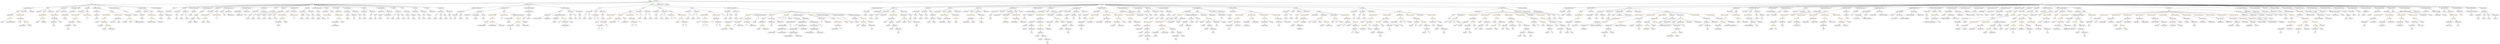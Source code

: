 strict digraph {
	graph [bb="0,0,42915,900"];
	node [label="\N"];
	Enter	[height=0.5,
		pos="11015,882",
		width=0.83628];
	MemberAccess_Unnamed_39	[color=black,
		height=0.5,
		label=MemberAccess,
		pos="35883,450",
		width=1.9174];
	Identifier_msg_24	[color=black,
		height=0.5,
		label=msg,
		pos="35883,378",
		width=0.75];
	MemberAccess_Unnamed_39 -> Identifier_msg_24	[pos="e,35883,396.1 35883,431.7 35883,424.41 35883,415.73 35883,407.54"];
	VariableDeclaration_fullfillFounder	[color=black,
		height=0.5,
		label=fullfillFounder,
		pos="34144,666",
		width=1.7372];
	ElementaryTypeName_address_47	[color=black,
		height=0.5,
		label=address,
		pos="34238,594",
		width=1.0996];
	VariableDeclaration_fullfillFounder -> ElementaryTypeName_address_47	[pos="e,34218,609.95 34165,648.76 34178,639.25 34194,627.1 34208,616.77"];
	Parameter_spender_3	[color=black,
		height=0.5,
		label=spender,
		pos="6361.6,594",
		width=1.1135];
	ElementaryTypeName_address_25	[color=black,
		height=0.5,
		label=address,
		pos="6366.6,522",
		width=1.0996];
	Parameter_spender_3 -> ElementaryTypeName_address_25	[pos="e,6365.4,540.1 6362.8,575.7 6363.4,568.41 6364,559.73 6364.6,551.54"];
	NumberLiteral_Unnamed_17	[color=black,
		height=0.5,
		label=NumberLiteral,
		pos="35223,666",
		width=1.765];
	Identifier_allowed_5	[color=black,
		height=0.5,
		label=allowed,
		pos="17436,306",
		width=1.0858];
	ExpressionStatement_Unnamed_70	[color=orange,
		height=0.5,
		label=ExpressionStatement,
		pos="28219,594",
		width=2.458];
	BinaryOperation_Unnamed_74	[color=brown,
		height=0.5,
		label=BinaryOperation,
		pos="27829,522",
		width=1.9867];
	ExpressionStatement_Unnamed_70 -> BinaryOperation_Unnamed_74	[pos="e,27886,533.24 28154,581.36 28083,568.61 27969,548.25 27897,535.26"];
	FunctionCall_Unnamed_31	[color=orange,
		height=0.5,
		label=FunctionCall,
		pos="25610,378",
		width=1.6125];
	NumberLiteral_Unnamed_12	[color=black,
		height=0.5,
		label=NumberLiteral,
		pos="25513,306",
		width=1.765];
	FunctionCall_Unnamed_31 -> NumberLiteral_Unnamed_12	[pos="e,25535,323.31 25588,361.12 25575,351.85 25558,340.01 25544,329.76"];
	ElementaryTypeName_address_37	[color=black,
		height=0.5,
		label=address,
		pos="25634,306",
		width=1.0996];
	FunctionCall_Unnamed_31 -> ElementaryTypeName_address_37	[pos="e,25628,324.1 25616,359.7 25618,352.24 25621,343.32 25624,334.97"];
	ParameterList_Unnamed_5	[color=black,
		height=0.5,
		label=ParameterList,
		pos="2238.6,666",
		width=1.7095];
	Parameter__newOwner	[color=black,
		height=0.5,
		label=_newOwner,
		pos="2309.6,594",
		width=1.5432];
	ParameterList_Unnamed_5 -> Parameter__newOwner	[pos="e,2292.9,611.47 2255.4,648.41 2264.2,639.78 2275.1,629.06 2284.8,619.5"];
	MemberAccess_Unnamed_45	[color=black,
		height=0.5,
		label=MemberAccess,
		pos="27624,234",
		width=1.9174];
	Identifier_msg_27	[color=black,
		height=0.5,
		label=msg,
		pos="27624,162",
		width=0.75];
	MemberAccess_Unnamed_45 -> Identifier_msg_27	[pos="e,27624,180.1 27624,215.7 27624,208.41 27624,199.73 27624,191.54"];
	Identifier_totalSupply__5	[color=black,
		height=0.5,
		label=totalSupply_,
		pos="27235,306",
		width=1.6125];
	VariableDeclaration_signerAddress	[color=black,
		height=0.5,
		label=signerAddress,
		pos="9364.6,522",
		width=1.7788];
	ElementaryTypeName_address_13	[color=black,
		height=0.5,
		label=address,
		pos="9334.6,450",
		width=1.0996];
	VariableDeclaration_signerAddress -> ElementaryTypeName_address_13	[pos="e,9341.9,468.1 9357.2,503.7 9354,496.15 9350.1,487.12 9346.5,478.68"];
	VariableDeclaration_to	[color=black,
		height=0.5,
		label=to,
		pos="6606.6,594",
		width=0.75];
	ElementaryTypeName_address_29	[color=black,
		height=0.5,
		label=address,
		pos="6580.6,522",
		width=1.0996];
	VariableDeclaration_to -> ElementaryTypeName_address_29	[pos="e,6586.8,539.79 6600.3,576.05 6597.5,568.4 6594,559.16 6590.8,550.56"];
	ParameterList_Unnamed_58	[color=black,
		height=0.5,
		label=ParameterList,
		pos="15580,666",
		width=1.7095];
	Parameter__owner_2	[color=black,
		height=0.5,
		label=_owner,
		pos="15564,594",
		width=1.0719];
	ParameterList_Unnamed_58 -> Parameter__owner_2	[pos="e,15568,612.1 15576,647.7 15574,640.32 15572,631.52 15570,623.25"];
	Parameter__spender_1	[color=black,
		height=0.5,
		label=_spender,
		pos="15666,594",
		width=1.2521];
	ParameterList_Unnamed_58 -> Parameter__spender_1	[pos="e,15646,610.67 15600,648.76 15611,639.53 15625,627.83 15638,617.7"];
	NumberLiteral_Unnamed_37	[color=black,
		height=0.5,
		label=NumberLiteral,
		pos="28373,306",
		width=1.765];
	Identifier__owner_1	[color=black,
		height=0.5,
		label=_owner,
		pos="15797,450",
		width=1.0719];
	Identifier__spender_4	[color=black,
		height=0.5,
		label=_spender,
		pos="17657,162",
		width=1.2521];
	VariableDeclaration_reward_TOD10	[color=black,
		height=0.5,
		label=reward_TOD10,
		pos="40790,666",
		width=1.9313];
	ElementaryTypeName_uint256_46	[color=black,
		height=0.5,
		label=uint256,
		pos="40689,594",
		width=1.0442];
	VariableDeclaration_reward_TOD10 -> ElementaryTypeName_uint256_46	[pos="e,40709,609.25 40766,648.76 40752,638.86 40734,626.12 40718,615.52"];
	VariableDeclaration_xtvSignature	[color=black,
		height=0.5,
		label=xtvSignature,
		pos="42546,594",
		width=1.5709];
	ElementaryTypeName_bytes_3	[color=black,
		height=0.5,
		label=bytes,
		pos="42546,522",
		width=0.85014];
	VariableDeclaration_xtvSignature -> ElementaryTypeName_bytes_3	[pos="e,42546,540.1 42546,575.7 42546,568.41 42546,559.73 42546,551.54"];
	UnaryOperation_Unnamed_1	[color=black,
		height=0.5,
		label=UnaryOperation,
		pos="4653.6,450",
		width=1.9452];
	Identifier_paused	[color=black,
		height=0.5,
		label=paused,
		pos="4653.6,378",
		width=1.0303];
	UnaryOperation_Unnamed_1 -> Identifier_paused	[pos="e,4653.6,396.1 4653.6,431.7 4653.6,424.41 4653.6,415.73 4653.6,407.54"];
	BinaryOperation_Unnamed_28	[color=brown,
		height=0.5,
		label=BinaryOperation,
		pos="26685,450",
		width=1.9867];
	Identifier__value_5	[color=black,
		height=0.5,
		label=_value,
		pos="26749,378",
		width=0.96103];
	BinaryOperation_Unnamed_28 -> Identifier__value_5	[pos="e,26734,394.83 26700,432.05 26708,423.38 26718,412.67 26727,403.15"];
	IndexAccess_Unnamed_8	[color=black,
		height=0.5,
		label=IndexAccess,
		pos="26861,378",
		width=1.6402];
	BinaryOperation_Unnamed_28 -> IndexAccess_Unnamed_8	[pos="e,26826,392.94 26721,434.33 26749,423.47 26786,408.63 26815,397.04"];
	ExpressionStatement_Unnamed_17	[color=orange,
		height=0.5,
		label=ExpressionStatement,
		pos="5483.6,594",
		width=2.458];
	Identifier___2	[color=black,
		height=0.5,
		label=_,
		pos="5513.6,522",
		width=0.75];
	ExpressionStatement_Unnamed_17 -> Identifier___2	[pos="e,5506.5,539.62 5491,575.7 5494.3,567.95 5498.3,558.64 5502,550.02"];
	Identifier_require_10	[color=black,
		height=0.5,
		label=require,
		pos="26811,450",
		width=1.0026];
	ElementaryTypeName_address_9	[color=black,
		height=0.5,
		label=address,
		pos="12889,306",
		width=1.0996];
	ElementaryTypeName_bool_7	[color=black,
		height=0.5,
		label=bool,
		pos="7039.6,522",
		width=0.76697];
	MemberAccess_Unnamed_33	[color=black,
		height=0.5,
		label=MemberAccess,
		pos="21815,450",
		width=1.9174];
	Identifier_msg_21	[color=black,
		height=0.5,
		label=msg,
		pos="21815,378",
		width=0.75];
	MemberAccess_Unnamed_33 -> Identifier_msg_21	[pos="e,21815,396.1 21815,431.7 21815,424.41 21815,415.73 21815,407.54"];
	Identifier_fullfillTeamAddress	[color=black,
		height=0.5,
		label=fullfillTeamAddress,
		pos="39189,450",
		width=2.3194];
	Identifier_TOKEN_MULTIPLIER_7	[color=black,
		height=0.5,
		label=TOKEN_MULTIPLIER,
		pos="32897,594",
		width=2.8323];
	ParameterList_Unnamed_43	[color=black,
		height=0.5,
		label=ParameterList,
		pos="6847.6,666",
		width=1.7095];
	VariableDeclaration__amount	[color=black,
		height=0.5,
		label=_amount,
		pos="6847.6,594",
		width=1.1967];
	ParameterList_Unnamed_43 -> VariableDeclaration__amount	[pos="e,6847.6,612.1 6847.6,647.7 6847.6,640.41 6847.6,631.73 6847.6,623.54"];
	VariableDeclaration__recipient	[color=black,
		height=0.5,
		label=_recipient,
		pos="6955.6,594",
		width=1.3076];
	ParameterList_Unnamed_43 -> VariableDeclaration__recipient	[pos="e,6932.3,610.1 6872.1,649.12 6887.2,639.34 6906.7,626.69 6923.1,616.08"];
	FunctionCall_Unnamed_68	[color=orange,
		height=0.5,
		label=FunctionCall,
		pos="34162,306",
		width=1.6125];
	ElementaryTypeName_address_60	[color=black,
		height=0.5,
		label=address,
		pos="34101,234",
		width=1.0996];
	FunctionCall_Unnamed_68 -> ElementaryTypeName_address_60	[pos="e,34115,250.99 34147,288.41 34140,279.74 34130,268.97 34122,259.38"];
	NumberLiteral_Unnamed_39	[color=black,
		height=0.5,
		label=NumberLiteral,
		pos="34222,234",
		width=1.765];
	FunctionCall_Unnamed_68 -> NumberLiteral_Unnamed_39	[pos="e,34207,251.96 34176,288.41 34183,280.08 34192,269.8 34200,260.49"];
	Identifier_v_4	[color=black,
		height=0.5,
		label=v,
		pos="12470,378",
		width=0.75];
	MemberAccess_Unnamed_59	[color=black,
		height=0.5,
		label=MemberAccess,
		pos="39656,306",
		width=1.9174];
	Identifier_abi_5	[color=black,
		height=0.5,
		label=abi,
		pos="39656,234",
		width=0.75];
	MemberAccess_Unnamed_59 -> Identifier_abi_5	[pos="e,39656,252.1 39656,287.7 39656,280.41 39656,271.73 39656,263.54"];
	Identifier_require_9	[color=black,
		height=0.5,
		label=require,
		pos="25380,450",
		width=1.0026];
	Identifier_allowed_11	[color=black,
		height=0.5,
		label=allowed,
		pos="20549,306",
		width=1.0858];
	Identifier_owner_TOD26_1	[color=black,
		height=0.5,
		label=owner_TOD26,
		pos="21253,378",
		width=1.862];
	BinaryOperation_Unnamed_43	[color=brown,
		height=0.5,
		label=BinaryOperation,
		pos="22252,522",
		width=1.9867];
	FunctionCall_Unnamed_51	[color=orange,
		height=0.5,
		label=FunctionCall,
		pos="22118,450",
		width=1.6125];
	BinaryOperation_Unnamed_43 -> FunctionCall_Unnamed_51	[pos="e,22146,465.94 22222,505.29 22202,495.22 22177,482.05 22156,471.21"];
	Identifier_totalSupply__1	[color=black,
		height=0.5,
		label=totalSupply_,
		pos="22252,450",
		width=1.6125];
	BinaryOperation_Unnamed_43 -> Identifier_totalSupply__1	[pos="e,22252,468.1 22252,503.7 22252,496.41 22252,487.73 22252,479.54"];
	BinaryOperation_Unnamed_47	[color=brown,
		height=0.5,
		label=BinaryOperation,
		pos="39442,666",
		width=1.9867];
	NumberLiteral_Unnamed_25	[color=black,
		height=0.5,
		label=NumberLiteral,
		pos="39484,594",
		width=1.765];
	BinaryOperation_Unnamed_47 -> NumberLiteral_Unnamed_25	[pos="e,39473,612.1 39452,647.7 39457,639.9 39462,630.51 39468,621.83"];
	Identifier_TOKEN_MULTIPLIER_1	[color=black,
		height=0.5,
		label=TOKEN_MULTIPLIER,
		pos="39668,594",
		width=2.8323];
	BinaryOperation_Unnamed_47 -> Identifier_TOKEN_MULTIPLIER_1	[pos="e,39619,610.12 39485,651.42 39520,640.59 39570,625.31 39608,613.39"];
	StateVariableDeclaration_Unnamed_11	[color=black,
		height=0.5,
		label=StateVariableDeclaration,
		pos="27042,738",
		width=2.8184];
	stringLiteral_Unnamed_4	[color=black,
		height=0.5,
		label=stringLiteral,
		pos="26932,666",
		width=1.5016];
	StateVariableDeclaration_Unnamed_11 -> stringLiteral_Unnamed_4	[pos="e,26956,682.43 27015,720.23 27000,710.72 26981,698.71 26965,688.51"];
	VariableDeclaration_symbol	[color=black,
		height=0.5,
		label=symbol,
		pos="27042,666",
		width=1.0581];
	StateVariableDeclaration_Unnamed_11 -> VariableDeclaration_symbol	[pos="e,27042,684.1 27042,719.7 27042,712.41 27042,703.73 27042,695.54"];
	Block_Unnamed_26	[color=black,
		height=0.5,
		label=Block,
		pos="18065,666",
		width=0.90558];
	ExpressionStatement_Unnamed_33	[color=orange,
		height=0.5,
		label=ExpressionStatement,
		pos="17712,594",
		width=2.458];
	Block_Unnamed_26 -> ExpressionStatement_Unnamed_33	[pos="e,17777,606.43 18040,653.83 18035,651.66 18029,649.58 18024,648 17931,621.36 17905,628.24 17810,612 17803,610.83 17796,609.6 17788,\
608.37"];
	EmitStatement_Unnamed_5	[color=black,
		height=0.5,
		label=EmitStatement,
		pos="17883,594",
		width=1.7788];
	Block_Unnamed_26 -> EmitStatement_Unnamed_5	[pos="e,17920,608.83 18039,654.26 18034,652.15 18029,649.98 18024,648 17993,635.87 17958,622.81 17931,612.7"];
	BooleanLiteral_Unnamed_7	[color=black,
		height=0.5,
		label=BooleanLiteral,
		pos="18029,594",
		width=1.7788];
	Block_Unnamed_26 -> BooleanLiteral_Unnamed_7	[pos="e,18037,611.96 18056,648.41 18052,640.51 18047,630.85 18042,621.94"];
	IfStatement_Unnamed_2	[color=orange,
		height=0.5,
		label=IfStatement,
		pos="12729,594",
		width=1.4739];
	Block_Unnamed_9	[color=black,
		height=0.5,
		label=Block,
		pos="12607,522",
		width=0.90558];
	IfStatement_Unnamed_2 -> Block_Unnamed_9	[pos="e,12629,535.65 12702,577.98 12684,567.24 12658,552.72 12638,541.3"];
	BinaryOperation_Unnamed_8	[color=brown,
		height=0.5,
		label=BinaryOperation,
		pos="12729,522",
		width=1.9867];
	IfStatement_Unnamed_2 -> BinaryOperation_Unnamed_8	[pos="e,12729,540.1 12729,575.7 12729,568.41 12729,559.73 12729,551.54"];
	Identifier_msg_4	[color=black,
		height=0.5,
		label=msg,
		pos="23620,162",
		width=0.75];
	MemberAccess_Unnamed_34	[color=black,
		height=0.5,
		label=MemberAccess,
		pos="18387,450",
		width=1.9174];
	MemberAccess_Unnamed_35	[color=black,
		height=0.5,
		label=MemberAccess,
		pos="18387,378",
		width=1.9174];
	MemberAccess_Unnamed_34 -> MemberAccess_Unnamed_35	[pos="e,18387,396.1 18387,431.7 18387,424.41 18387,415.73 18387,407.54"];
	VariableDeclaration_totalSupply_	[color=black,
		height=0.5,
		label=totalSupply_,
		pos="3196.6,666",
		width=1.6125];
	ElementaryTypeName_uint256_14	[color=black,
		height=0.5,
		label=uint256,
		pos="3131.6,594",
		width=1.0442];
	VariableDeclaration_totalSupply_ -> ElementaryTypeName_uint256_14	[pos="e,3146.4,610.99 3181.2,648.41 3173.1,639.74 3163.1,628.97 3154.2,619.38"];
	IndexAccess_Unnamed_7	[color=black,
		height=0.5,
		label=IndexAccess,
		pos="25387,378",
		width=1.6402];
	Identifier__from	[color=black,
		height=0.5,
		label=_from,
		pos="25294,306",
		width=0.93331];
	IndexAccess_Unnamed_7 -> Identifier__from	[pos="e,25313,321.25 25365,360.76 25352,351.05 25336,338.6 25322,328.13"];
	Identifier_balances_6	[color=black,
		height=0.5,
		label=balances,
		pos="25388,306",
		width=1.1828];
	IndexAccess_Unnamed_7 -> Identifier_balances_6	[pos="e,25387,324.1 25387,359.7 25387,352.41 25387,343.73 25387,335.54"];
	BinaryOperation_Unnamed_46	[color=brown,
		height=0.5,
		label=BinaryOperation,
		pos="39859,594",
		width=1.9867];
	Identifier_TOKEN_MULTIPLIER	[color=black,
		height=0.5,
		label=TOKEN_MULTIPLIER,
		pos="39859,522",
		width=2.8323];
	BinaryOperation_Unnamed_46 -> Identifier_TOKEN_MULTIPLIER	[pos="e,39859,540.1 39859,575.7 39859,568.41 39859,559.73 39859,551.54"];
	NumberLiteral_Unnamed_24	[color=black,
		height=0.5,
		label=NumberLiteral,
		pos="40043,522",
		width=1.765];
	BinaryOperation_Unnamed_46 -> NumberLiteral_Unnamed_24	[pos="e,40006,537.01 39897,578.5 39925,567.61 39965,552.63 39995,540.98"];
	Identifier_AIRDROP_CLAIM_AMMOUNT_1	[color=black,
		height=0.5,
		label=AIRDROP_CLAIM_AMMOUNT,
		pos="28710,378",
		width=3.8857];
	ElementaryTypeName_uint256_44	[color=black,
		height=0.5,
		label=uint256,
		pos="27702,522",
		width=1.0442];
	ElementaryTypeName_bool_13	[color=black,
		height=0.5,
		label=bool,
		pos="18387,522",
		width=0.76697];
	Identifier__to_11	[color=black,
		height=0.5,
		label=_to,
		pos="22355,450",
		width=0.75];
	ParameterList_Unnamed_77	[color=black,
		height=0.5,
		label=ParameterList,
		pos="27535,666",
		width=1.7095];
	Parameter_verificationHash_1	[color=black,
		height=0.5,
		label=verificationHash,
		pos="27380,594",
		width=1.959];
	ParameterList_Unnamed_77 -> Parameter_verificationHash_1	[pos="e,27413,610.26 27502,650.33 27479,640.05 27449,626.19 27424,614.92"];
	Parameter_token	[color=black,
		height=0.5,
		label=token,
		pos="27500,594",
		width=0.864];
	ParameterList_Unnamed_77 -> Parameter_token	[pos="e,27508,611.62 27526,647.7 27522,639.87 27517,630.44 27513,621.73"];
	Parameter_xtvSignature_1	[color=black,
		height=0.5,
		label=xtvSignature,
		pos="27606,594",
		width=1.5709];
	ParameterList_Unnamed_77 -> Parameter_xtvSignature_1	[pos="e,27589,611.47 27551,648.41 27560,639.78 27571,629.06 27581,619.5"];
	Parameter_who	[color=black,
		height=0.5,
		label=who,
		pos="6196.6,594",
		width=0.75];
	ElementaryTypeName_address_17	[color=black,
		height=0.5,
		label=address,
		pos="6196.6,522",
		width=1.0996];
	Parameter_who -> ElementaryTypeName_address_17	[pos="e,6196.6,540.1 6196.6,575.7 6196.6,568.41 6196.6,559.73 6196.6,551.54"];
	Parameter_None_16	[color=black,
		height=0.5,
		label=None,
		pos="15477,594",
		width=0.85014];
	ElementaryTypeName_bool_12	[color=black,
		height=0.5,
		label=bool,
		pos="15477,522",
		width=0.76697];
	Parameter_None_16 -> ElementaryTypeName_bool_12	[pos="e,15477,540.1 15477,575.7 15477,568.41 15477,559.73 15477,551.54"];
	TupleExpression_Unnamed	[color=black,
		height=0.5,
		label=TupleExpression,
		pos="12950,450",
		width=2.0422];
	FunctionCall_Unnamed_8	[color=orange,
		height=0.5,
		label=FunctionCall,
		pos="12950,378",
		width=1.6125];
	TupleExpression_Unnamed -> FunctionCall_Unnamed_8	[pos="e,12950,396.1 12950,431.7 12950,424.41 12950,415.73 12950,407.54"];
	ExpressionStatement_Unnamed_22	[color=orange,
		height=0.5,
		label=ExpressionStatement,
		pos="23491,594",
		width=2.458];
	FunctionCall_Unnamed_24	[color=orange,
		height=0.5,
		label=FunctionCall,
		pos="23444,522",
		width=1.6125];
	ExpressionStatement_Unnamed_22 -> FunctionCall_Unnamed_24	[pos="e,23455,540.1 23479,575.7 23474,567.81 23467,558.3 23461,549.55"];
	Identifier_xtvVerificationHash	[color=black,
		height=0.5,
		label=xtvVerificationHash,
		pos="8097.6,378",
		width=2.3333];
	Identifier_msg_30	[color=black,
		height=0.5,
		label=msg,
		pos="35179,234",
		width=0.75];
	ElementaryTypeName_bytes32_3	[color=black,
		height=0.5,
		label=bytes32,
		pos="14568,450",
		width=1.0996];
	Identifier_Approval	[color=black,
		height=0.5,
		label=Approval,
		pos="15259,450",
		width=1.266];
	VariableDeclaration_prefixedHash	[color=black,
		height=0.5,
		label=prefixedHash,
		pos="14534,522",
		width=1.6679];
	VariableDeclaration_prefixedHash -> ElementaryTypeName_bytes32_3	[pos="e,14560,467.62 14542,503.7 14546,495.87 14550,486.44 14555,477.73"];
	NumberLiteral_Unnamed_19	[color=black,
		height=0.5,
		label=NumberLiteral,
		pos="34288,666",
		width=1.765];
	Block_Unnamed_7	[color=black,
		height=0.5,
		label=Block,
		pos="12973,522",
		width=0.90558];
	Block_Unnamed_7 -> TupleExpression_Unnamed	[pos="e,12955,468.28 12967,504.05 12965,496.52 12962,487.44 12959,478.94"];
	Identifier_claimed_1	[color=black,
		height=0.5,
		label=claimed,
		pos="29303,378",
		width=1.0858];
	FunctionDefinition_div	[color=black,
		height=0.5,
		label=div,
		pos="10137,738",
		width=0.75];
	ParameterList_Unnamed_16	[color=black,
		height=0.5,
		label=ParameterList,
		pos="9960.6,666",
		width=1.7095];
	FunctionDefinition_div -> ParameterList_Unnamed_16	[pos="e,9995.9,681.05 10114,727.99 10087,717.22 10041,698.91 10006,685.16"];
	Block_Unnamed_14	[color=black,
		height=0.5,
		label=Block,
		pos="10081,666",
		width=0.90558];
	FunctionDefinition_div -> Block_Unnamed_14	[pos="e,10093,682.64 10124,721.81 10117,712.94 10108,701.55 10100,691.45"];
	ParameterList_Unnamed_17	[color=black,
		height=0.5,
		label=ParameterList,
		pos="10195,666",
		width=1.7095];
	FunctionDefinition_div -> ParameterList_Unnamed_17	[pos="e,10181,683.63 10149,721.81 10156,713.19 10165,702.18 10174,692.29"];
	BinaryOperation_Unnamed_42	[color=brown,
		height=0.5,
		label=BinaryOperation,
		pos="16482,522",
		width=1.9867];
	BooleanLiteral_Unnamed_13	[color=black,
		height=0.5,
		label=BooleanLiteral,
		pos="16399,450",
		width=1.7788];
	BinaryOperation_Unnamed_42 -> BooleanLiteral_Unnamed_13	[pos="e,16418,467.47 16462,504.41 16451,495.52 16438,484.41 16427,474.63"];
	Identifier_paused_3	[color=black,
		height=0.5,
		label=paused,
		pos="16518,450",
		width=1.0303];
	BinaryOperation_Unnamed_42 -> Identifier_paused_3	[pos="e,16509,467.62 16490,503.7 16495,495.87 16499,486.44 16504,477.73"];
	FunctionCall_Unnamed_58	[color=orange,
		height=0.5,
		label=FunctionCall,
		pos="35634,450",
		width=1.6125];
	ElementaryTypeName_address_51	[color=black,
		height=0.5,
		label=address,
		pos="35634,378",
		width=1.0996];
	FunctionCall_Unnamed_58 -> ElementaryTypeName_address_51	[pos="e,35634,396.1 35634,431.7 35634,424.41 35634,415.73 35634,407.54"];
	NumberLiteral_Unnamed_34	[color=black,
		height=0.5,
		label=NumberLiteral,
		pos="35755,378",
		width=1.765];
	FunctionCall_Unnamed_58 -> NumberLiteral_Unnamed_34	[pos="e,35728,394.57 35660,433.64 35677,423.86 35699,411.05 35718,400.3"];
	Identifier_claimed_TOD10_1	[color=black,
		height=0.5,
		label=claimed_TOD10,
		pos="30938,378",
		width=2.0145];
	ElementaryTypeName_bool_16	[color=black,
		height=0.5,
		label=bool,
		pos="22125,522",
		width=0.76697];
	EventDefinition_Pause	[color=black,
		height=0.5,
		label=Pause,
		pos="2870.6,738",
		width=0.90558];
	ParameterList_Unnamed_46	[color=black,
		height=0.5,
		label=ParameterList,
		pos="2766.6,666",
		width=1.7095];
	EventDefinition_Pause -> ParameterList_Unnamed_46	[pos="e,2790.2,682.91 2850.5,723.5 2836.1,713.81 2816.4,700.51 2799.7,689.26"];
	Identifier_allowed_2	[color=black,
		height=0.5,
		label=allowed,
		pos="26076,162",
		width=1.0858];
	VariableDeclaration_claimed	[color=black,
		height=0.5,
		label=claimed,
		pos="40257,666",
		width=1.0858];
	Mapping_Unnamed_4	[color=black,
		height=0.5,
		label=Mapping,
		pos="40323,594",
		width=1.2105];
	VariableDeclaration_claimed -> Mapping_Unnamed_4	[pos="e,40307,611.31 40272,649.12 40280,640.38 40290,629.35 40299,619.54"];
	ExpressionStatement_Unnamed_65	[color=orange,
		height=0.5,
		label=ExpressionStatement,
		pos="30136,594",
		width=2.458];
	BinaryOperation_Unnamed_69	[color=brown,
		height=0.5,
		label=BinaryOperation,
		pos="30154,522",
		width=1.9867];
	ExpressionStatement_Unnamed_65 -> BinaryOperation_Unnamed_69	[pos="e,30149,540.1 30140,575.7 30142,568.32 30144,559.52 30146,551.25"];
	MemberAccess_Unnamed_23	[color=black,
		height=0.5,
		label=MemberAccess,
		pos="17874,450",
		width=1.9174];
	Identifier_msg_13	[color=black,
		height=0.5,
		label=msg,
		pos="17874,378",
		width=0.75];
	MemberAccess_Unnamed_23 -> Identifier_msg_13	[pos="e,17874,396.1 17874,431.7 17874,424.41 17874,415.73 17874,407.54"];
	ExpressionStatement_Unnamed_53	[color=orange,
		height=0.5,
		label=ExpressionStatement,
		pos="36202,594",
		width=2.458];
	BinaryOperation_Unnamed_56	[color=brown,
		height=0.5,
		label=BinaryOperation,
		pos="36053,522",
		width=1.9867];
	ExpressionStatement_Unnamed_53 -> BinaryOperation_Unnamed_56	[pos="e,36085,538.38 36167,576.94 36146,566.89 36118,553.87 36095,543.14"];
	FunctionCall_Unnamed_41	[color=orange,
		height=0.5,
		label=FunctionCall,
		pos="19778,306",
		width=1.6125];
	MemberAccess_Unnamed_28	[color=black,
		height=0.5,
		label=MemberAccess,
		pos="19668,234",
		width=1.9174];
	FunctionCall_Unnamed_41 -> MemberAccess_Unnamed_28	[pos="e,19693,251.14 19753,289.29 19738,279.79 19719,267.53 19702,257.06"];
	Identifier__subtractedValue_1	[color=black,
		height=0.5,
		label=_subtractedValue,
		pos="19831,234",
		width=2.0976];
	FunctionCall_Unnamed_41 -> Identifier__subtractedValue_1	[pos="e,19818,251.79 19790,288.05 19797,279.89 19804,269.91 19811,260.82"];
	FunctionCall_Unnamed_75	[color=orange,
		height=0.5,
		label=FunctionCall,
		pos="30535,378",
		width=1.6125];
	ElementaryTypeName_address_63	[color=black,
		height=0.5,
		label=address,
		pos="30492,306",
		width=1.0996];
	FunctionCall_Unnamed_75 -> ElementaryTypeName_address_63	[pos="e,30502,323.79 30524,360.05 30519,352.06 30513,342.33 30508,333.4"];
	Identifier_this	[color=black,
		height=0.5,
		label=this,
		pos="30577,306",
		width=0.75];
	FunctionCall_Unnamed_75 -> Identifier_this	[pos="e,30567,322.83 30545,360.05 30550,351.82 30556,341.76 30561,332.61"];
	Parameter_None_18	[color=black,
		height=0.5,
		label=None,
		pos="18387,594",
		width=0.85014];
	Parameter_None_18 -> ElementaryTypeName_bool_13	[pos="e,18387,540.1 18387,575.7 18387,568.41 18387,559.73 18387,551.54"];
	MemberAccess_Unnamed_48	[color=black,
		height=0.5,
		label=MemberAccess,
		pos="28717,450",
		width=1.9174];
	Identifier_msg_28	[color=black,
		height=0.5,
		label=msg,
		pos="29051,378",
		width=0.75];
	MemberAccess_Unnamed_48 -> Identifier_msg_28	[pos="e,29030,389.9 28768,437.46 28777,435.55 28786,433.66 28795,432 28892,413.44 28920,425.44 29015,396 29016,395.5 29018,394.94 29019,\
394.34"];
	MemberAccess_Unnamed_47	[color=black,
		height=0.5,
		label=MemberAccess,
		pos="27235,378",
		width=1.9174];
	MemberAccess_Unnamed_47 -> Identifier_totalSupply__5	[pos="e,27235,324.1 27235,359.7 27235,352.41 27235,343.73 27235,335.54"];
	NumberLiteral_Unnamed_40	[color=black,
		height=0.5,
		label=NumberLiteral,
		pos="31654,378",
		width=1.765];
	ElementaryTypeName_uint256_20	[color=black,
		height=0.5,
		label=uint256,
		pos="5240.6,522",
		width=1.0442];
	ElementaryTypeName_uint256_30	[color=black,
		height=0.5,
		label=uint256,
		pos="15755,522",
		width=1.0442];
	ExpressionStatement_Unnamed_18	[color=orange,
		height=0.5,
		label=ExpressionStatement,
		pos="4715.6,594",
		width=2.458];
	FunctionCall_Unnamed_22	[color=orange,
		height=0.5,
		label=FunctionCall,
		pos="4715.6,522",
		width=1.6125];
	ExpressionStatement_Unnamed_18 -> FunctionCall_Unnamed_22	[pos="e,4715.6,540.1 4715.6,575.7 4715.6,568.41 4715.6,559.73 4715.6,551.54"];
	ElementaryTypeName_uint_5	[color=black,
		height=0.5,
		label=uint,
		pos="20377,450",
		width=0.75];
	MemberAccess_Unnamed_4	[color=black,
		height=0.5,
		label=MemberAccess,
		pos="8588.6,378",
		width=1.9174];
	Identifier_abi_1	[color=black,
		height=0.5,
		label=abi,
		pos="8588.6,306",
		width=0.75];
	MemberAccess_Unnamed_4 -> Identifier_abi_1	[pos="e,8588.6,324.1 8588.6,359.7 8588.6,352.41 8588.6,343.73 8588.6,335.54"];
	ParameterList_Unnamed_85	[color=black,
		height=0.5,
		label=ParameterList,
		pos="38994,666",
		width=1.7095];
	Parameter_guess_1	[color=black,
		height=0.5,
		label=guess,
		pos="39246,594",
		width=0.87786];
	ParameterList_Unnamed_85 -> Parameter_guess_1	[pos="e,39221,606.05 39040,653.67 39100,638.91 39198,614.66 39206,612 39207,611.41 39209,610.77 39211,610.1"];
	FunctionDefinition_getReward_TOD17	[color=black,
		height=0.5,
		label=getReward_TOD17,
		pos="27365,738",
		width=2.3333];
	Block_Unnamed_51	[color=black,
		height=0.5,
		label=Block,
		pos="27231,666",
		width=0.90558];
	FunctionDefinition_getReward_TOD17 -> Block_Unnamed_51	[pos="e,27254,679.05 27334,720.94 27313,709.98 27285,695.47 27264,684.26"];
	ParameterList_Unnamed_86	[color=black,
		height=0.5,
		label=ParameterList,
		pos="27365,666",
		width=1.7095];
	FunctionDefinition_getReward_TOD17 -> ParameterList_Unnamed_86	[pos="e,27365,684.1 27365,719.7 27365,712.41 27365,703.73 27365,695.54"];
	ElementaryTypeName_string_2	[color=black,
		height=0.5,
		label=string,
		pos="26939,594",
		width=0.864];
	IfStatement_Unnamed_4	[color=orange,
		height=0.5,
		label=IfStatement,
		pos="20095,594",
		width=1.4739];
	Block_Unnamed_28	[color=black,
		height=0.5,
		label=Block,
		pos="19931,522",
		width=0.90558];
	IfStatement_Unnamed_4 -> Block_Unnamed_28	[pos="e,19956,533.76 20063,579.34 20035,567.52 19995,550.45 19966,538.2"];
	Block_Unnamed_29	[color=black,
		height=0.5,
		label=Block,
		pos="20014,522",
		width=0.90558];
	IfStatement_Unnamed_4 -> Block_Unnamed_29	[pos="e,20031,537.72 20076,576.76 20065,567.37 20051,555.41 20039,545.15"];
	BinaryOperation_Unnamed_34	[color=brown,
		height=0.5,
		label=BinaryOperation,
		pos="20136,522",
		width=1.9867];
	IfStatement_Unnamed_4 -> BinaryOperation_Unnamed_34	[pos="e,20125,540.28 20105,576.05 20109,568.26 20115,558.82 20120,550.08"];
	Identifier__from_4	[color=black,
		height=0.5,
		label=_from,
		pos="25757,306",
		width=0.93331];
	Identifier_v_5	[color=black,
		height=0.5,
		label=v,
		pos="13228,522",
		width=0.75];
	Identifier_v_3	[color=black,
		height=0.5,
		label=v,
		pos="12689,378",
		width=0.75];
	ElementaryTypeName_address_21	[color=black,
		height=0.5,
		label=address,
		pos="7217.6,522",
		width=1.0996];
	IndexAccess_Unnamed_6	[color=black,
		height=0.5,
		label=IndexAccess,
		pos="24445,306",
		width=1.6402];
	Identifier_balances_5	[color=black,
		height=0.5,
		label=balances,
		pos="24401,234",
		width=1.1828];
	IndexAccess_Unnamed_6 -> Identifier_balances_5	[pos="e,24411,251.79 24434,288.05 24429,280.06 24423,270.33 24417,261.4"];
	Identifier__to_2	[color=black,
		height=0.5,
		label=_to,
		pos="24489,234",
		width=0.75];
	IndexAccess_Unnamed_6 -> Identifier__to_2	[pos="e,24479,250.83 24455,288.05 24460,279.73 24467,269.54 24473,260.32"];
	ParameterList_Unnamed_42	[color=black,
		height=0.5,
		label=ParameterList,
		pos="6667.6,666",
		width=1.7095];
	ParameterList_Unnamed_42 -> VariableDeclaration_to	[pos="e,6619.6,609.89 6652.8,648.05 6645.1,639.13 6635.4,628.06 6626.9,618.33"];
	VariableDeclaration_value_1	[color=black,
		height=0.5,
		label=value,
		pos="6681.6,594",
		width=0.82242];
	ParameterList_Unnamed_42 -> VariableDeclaration_value_1	[pos="e,6678.2,612.1 6671.1,647.7 6672.5,640.32 6674.3,631.52 6675.9,623.25"];
	VariableDeclaration_from	[color=black,
		height=0.5,
		label=from,
		pos="6757.6,594",
		width=0.7947];
	ParameterList_Unnamed_42 -> VariableDeclaration_from	[pos="e,6740.2,608.56 6688.5,648.76 6701.2,638.85 6717.6,626.09 6731.3,615.49"];
	Identifier_s_1	[color=black,
		height=0.5,
		label=s,
		pos="13300,522",
		width=0.75];
	ExpressionStatement_Unnamed_34	[color=orange,
		height=0.5,
		label=ExpressionStatement,
		pos="19530,450",
		width=2.458];
	BinaryOperation_Unnamed_35	[color=brown,
		height=0.5,
		label=BinaryOperation,
		pos="19522,378",
		width=1.9867];
	ExpressionStatement_Unnamed_34 -> BinaryOperation_Unnamed_35	[pos="e,19524,396.1 19528,431.7 19527,424.41 19526,415.73 19525,407.54"];
	ParameterList_Unnamed_68	[color=black,
		height=0.5,
		label=ParameterList,
		pos="21913,666",
		width=1.7095];
	Parameter__amount	[color=black,
		height=0.5,
		label=_amount,
		pos="21913,594",
		width=1.1967];
	ParameterList_Unnamed_68 -> Parameter__amount	[pos="e,21913,612.1 21913,647.7 21913,640.41 21913,631.73 21913,623.54"];
	Parameter__to_2	[color=black,
		height=0.5,
		label=_to,
		pos="22005,594",
		width=0.75];
	ParameterList_Unnamed_68 -> Parameter__to_2	[pos="e,21987,608.1 21934,648.76 21947,638.72 21964,625.76 21978,615.07"];
	ExpressionStatement_Unnamed_15	[color=orange,
		height=0.5,
		label=ExpressionStatement,
		pos="11967,594",
		width=2.458];
	FunctionCall_Unnamed_20	[color=orange,
		height=0.5,
		label=FunctionCall,
		pos="11969,522",
		width=1.6125];
	ExpressionStatement_Unnamed_15 -> FunctionCall_Unnamed_20	[pos="e,11968,540.1 11967,575.7 11967,568.41 11968,559.73 11968,551.54"];
	NumberLiteral_Unnamed_20	[color=black,
		height=0.5,
		label=NumberLiteral,
		pos="40105,594",
		width=1.765];
	Identifier_paused_1	[color=black,
		height=0.5,
		label=paused,
		pos="3345.6,450",
		width=1.0303];
	ExpressionStatement_Unnamed_72	[color=orange,
		height=0.5,
		label=ExpressionStatement,
		pos="33927,450",
		width=2.458];
	BinaryOperation_Unnamed_77	[color=brown,
		height=0.5,
		label=BinaryOperation,
		pos="33753,378",
		width=1.9867];
	ExpressionStatement_Unnamed_72 -> BinaryOperation_Unnamed_77	[pos="e,33789,393.77 33888,433.46 33862,423.01 33828,409.16 33800,398.04"];
	MemberAccess_Unnamed_2	[color=black,
		height=0.5,
		label=MemberAccess,
		pos="13111,450",
		width=1.9174];
	Identifier_sig	[color=black,
		height=0.5,
		label=sig,
		pos="13111,378",
		width=0.75];
	MemberAccess_Unnamed_2 -> Identifier_sig	[pos="e,13111,396.1 13111,431.7 13111,424.41 13111,415.73 13111,407.54"];
	ElementaryTypeName_uint_2	[color=black,
		height=0.5,
		label=uint,
		pos="6855.6,522",
		width=0.75];
	VariableDeclaration__amount -> ElementaryTypeName_uint_2	[pos="e,6853.6,540.1 6849.6,575.7 6850.4,568.41 6851.4,559.73 6852.3,551.54"];
	BinaryOperation_Unnamed_64	[color=brown,
		height=0.5,
		label=BinaryOperation,
		pos="38446,522",
		width=1.9867];
	IndexAccess_Unnamed_40	[color=black,
		height=0.5,
		label=IndexAccess,
		pos="38523,450",
		width=1.6402];
	BinaryOperation_Unnamed_64 -> IndexAccess_Unnamed_40	[pos="e,38504,467.47 38464,504.41 38473,495.69 38485,484.85 38496,475.21"];
	Identifier_ALLOC_TEAM	[color=black,
		height=0.5,
		label=ALLOC_TEAM,
		pos="38673,450",
		width=2.0145];
	BinaryOperation_Unnamed_64 -> Identifier_ALLOC_TEAM	[pos="e,38628,464.66 38490,507.42 38526,496.18 38578,480.15 38617,468.04"];
	Parameter_a	[color=black,
		height=0.5,
		label=a,
		pos="10939,594",
		width=0.75];
	ElementaryTypeName_uint256	[color=black,
		height=0.5,
		label=uint256,
		pos="10925,522",
		width=1.0442];
	Parameter_a -> ElementaryTypeName_uint256	[pos="e,10928,540.1 10935,575.7 10934,568.32 10932,559.52 10930,551.25"];
	FunctionDefinition_claim	[color=black,
		height=0.5,
		label=claim,
		pos="28058,738",
		width=0.83628];
	FunctionDefinition_claim -> ParameterList_Unnamed_77	[pos="e,27589,674.76 28028,733.2 27962,724.61 27795,702.97 27656,684 27638,681.56 27618,678.86 27600,676.34"];
	ParameterList_Unnamed_78	[color=black,
		height=0.5,
		label=ParameterList,
		pos="27727,666",
		width=1.7095];
	FunctionDefinition_claim -> ParameterList_Unnamed_78	[pos="e,27775,677.31 28029,731.03 27976,719.7 27858,694.86 27786,679.66"];
	ModifierInvocation_validateSignature	[color=black,
		height=0.5,
		label=validateSignature,
		pos="27897,666",
		width=2.0283];
	FunctionDefinition_claim -> ModifierInvocation_validateSignature	[pos="e,27931,682.16 28034,726.67 28010,716.16 27972,699.61 27942,686.6"];
	ModifierInvocation_isAirdropActive	[color=black,
		height=0.5,
		label=isAirdropActive,
		pos="28058,666",
		width=1.9452];
	FunctionDefinition_claim -> ModifierInvocation_isAirdropActive	[pos="e,28058,684.1 28058,719.7 28058,712.41 28058,703.73 28058,695.54"];
	ModifierInvocation_canClaimTokens	[color=black,
		height=0.5,
		label=canClaimTokens,
		pos="28219,666",
		width=2.0283];
	FunctionDefinition_claim -> ModifierInvocation_canClaimTokens	[pos="e,28184,682.16 28081,726.67 28106,716.16 28144,699.61 28174,686.6"];
	Block_Unnamed_40	[color=black,
		height=0.5,
		label=Block,
		pos="28692,666",
		width=0.90558];
	FunctionDefinition_claim -> Block_Unnamed_40	[pos="e,28660,670.52 28087,733.72 28190,722.42 28528,685.09 28648,671.77"];
	Block_Unnamed_2	[color=black,
		height=0.5,
		label=Block,
		pos="192.6,666",
		width=0.90558];
	EmitStatement_Unnamed	[color=black,
		height=0.5,
		label=EmitStatement,
		pos="171.6,594",
		width=1.7788];
	Block_Unnamed_2 -> EmitStatement_Unnamed	[pos="e,176.78,612.28 187.52,648.05 185.28,640.6 182.59,631.64 180.07,623.22"];
	ExpressionStatement_Unnamed_3	[color=orange,
		height=0.5,
		label=ExpressionStatement,
		pos="342.6,594",
		width=2.458];
	Block_Unnamed_2 -> ExpressionStatement_Unnamed_3	[pos="e,308.37,610.97 217.03,653.6 238.95,643.37 271.64,628.11 298.17,615.73"];
	VariableDeclarationStatement_Unnamed	[color=black,
		height=0.5,
		label=VariableDeclarationStatement,
		pos="12920,594",
		width=3.3174];
	VariableDeclaration_r	[color=black,
		height=0.5,
		label=r,
		pos="12863,522",
		width=0.75];
	VariableDeclarationStatement_Unnamed -> VariableDeclaration_r	[pos="e,12875,538.2 12906,575.7 12898,567.07 12890,556.5 12882,547.1"];
	IndexAccess_Unnamed_51	[color=black,
		height=0.5,
		label=IndexAccess,
		pos="34227,378",
		width=1.6402];
	IndexAccess_Unnamed_51 -> FunctionCall_Unnamed_68	[pos="e,34177,323.47 34211,360.41 34203,351.87 34193,341.28 34185,331.79"];
	Identifier_balances_23	[color=black,
		height=0.5,
		label=balances,
		pos="34281,306",
		width=1.1828];
	IndexAccess_Unnamed_51 -> Identifier_balances_23	[pos="e,34268,323.31 34240,360.05 34246,351.68 34254,341.4 34261,332.13"];
	Identifier_Transfer_2	[color=black,
		height=0.5,
		label=Transfer,
		pos="22442,450",
		width=1.1689];
	MemberAccess_Unnamed_62	[color=black,
		height=0.5,
		label=MemberAccess,
		pos="26965,450",
		width=1.9174];
	Identifier_msg_33	[color=black,
		height=0.5,
		label=msg,
		pos="26965,378",
		width=0.75];
	MemberAccess_Unnamed_62 -> Identifier_msg_33	[pos="e,26965,396.1 26965,431.7 26965,424.41 26965,415.73 26965,407.54"];
	Identifier_submission_1	[color=black,
		height=0.5,
		label=submission,
		pos="31788,378",
		width=1.46];
	BinaryOperation_Unnamed_27	[color=brown,
		height=0.5,
		label=BinaryOperation,
		pos="25506,450",
		width=1.9867];
	BinaryOperation_Unnamed_27 -> IndexAccess_Unnamed_7	[pos="e,25413,394.5 25478,432.94 25462,423.25 25441,410.78 25423,400.27"];
	Identifier__value_4	[color=black,
		height=0.5,
		label=_value,
		pos="25499,378",
		width=0.96103];
	BinaryOperation_Unnamed_27 -> Identifier__value_4	[pos="e,25500,396.1 25504,431.7 25503,424.41 25502,415.73 25501,407.54"];
	NumberLiteral_Unnamed_38	[color=black,
		height=0.5,
		label=NumberLiteral,
		pos="28817,162",
		width=1.765];
	BinaryOperation_Unnamed_58	[color=brown,
		height=0.5,
		label=BinaryOperation,
		pos="37924,522",
		width=1.9867];
	Identifier_fullfillFounder	[color=black,
		height=0.5,
		label=fullfillFounder,
		pos="37924,450",
		width=1.7372];
	BinaryOperation_Unnamed_58 -> Identifier_fullfillFounder	[pos="e,37924,468.1 37924,503.7 37924,496.41 37924,487.73 37924,479.54"];
	Identifier__fullfillFounder	[color=black,
		height=0.5,
		label=_fullfillFounder,
		pos="38072,450",
		width=1.8759];
	BinaryOperation_Unnamed_58 -> Identifier__fullfillFounder	[pos="e,38039,466.21 37956,505.64 37978,495.48 38006,482.06 38029,471.07"];
	Identifier_hash	[color=black,
		height=0.5,
		label=hash,
		pos="14584,378",
		width=0.76697];
	Identifier__owner	[color=black,
		height=0.5,
		label=_owner,
		pos="19666,522",
		width=1.0719];
	ParameterList_Unnamed_25	[color=black,
		height=0.5,
		label=ParameterList,
		pos="6089.6,666",
		width=1.7095];
	Parameter_None_5	[color=black,
		height=0.5,
		label=None,
		pos="6120.6,594",
		width=0.85014];
	ParameterList_Unnamed_25 -> Parameter_None_5	[pos="e,6113.2,611.62 6097.3,647.7 6100.7,639.95 6104.8,630.64 6108.6,622.02"];
	ExpressionStatement_Unnamed_57	[color=orange,
		height=0.5,
		label=ExpressionStatement,
		pos="36397,594",
		width=2.458];
	BinaryOperation_Unnamed_60	[color=brown,
		height=0.5,
		label=BinaryOperation,
		pos="36264,522",
		width=1.9867];
	ExpressionStatement_Unnamed_57 -> BinaryOperation_Unnamed_60	[pos="e,36293,538.67 36366,576.76 36347,567 36323,554.46 36303,543.95"];
	ExpressionStatement_Unnamed_51	[color=orange,
		height=0.5,
		label=ExpressionStatement,
		pos="35555,594",
		width=2.458];
	FunctionCall_Unnamed_59	[color=orange,
		height=0.5,
		label=FunctionCall,
		pos="35408,522",
		width=1.6125];
	ExpressionStatement_Unnamed_51 -> FunctionCall_Unnamed_59	[pos="e,35438,537.56 35521,576.94 35499,566.7 35471,553.35 35449,542.5"];
	ParameterList_Unnamed_3	[color=black,
		height=0.5,
		label=ParameterList,
		pos="1276.6,666",
		width=1.7095];
	ElementaryTypeName_address_59	[color=black,
		height=0.5,
		label=address,
		pos="28938,162",
		width=1.0996];
	VariableDeclaration_addr	[color=black,
		height=0.5,
		label=addr,
		pos="42648,594",
		width=0.76697];
	ElementaryTypeName_address_52	[color=black,
		height=0.5,
		label=address,
		pos="42642,522",
		width=1.0996];
	VariableDeclaration_addr -> ElementaryTypeName_address_52	[pos="e,42643,540.1 42646,575.7 42645,568.41 42645,559.73 42644,551.54"];
	Identifier__amount_3	[color=black,
		height=0.5,
		label=_amount,
		pos="22545,450",
		width=1.1967];
	FunctionCall_Unnamed_77	[color=orange,
		height=0.5,
		label=FunctionCall,
		pos="39938,378",
		width=1.6125];
	MemberAccess_Unnamed_58	[color=black,
		height=0.5,
		label=MemberAccess,
		pos="39938,306",
		width=1.9174];
	FunctionCall_Unnamed_77 -> MemberAccess_Unnamed_58	[pos="e,39938,324.1 39938,359.7 39938,352.41 39938,343.73 39938,335.54"];
	Identifier_guess_1	[color=black,
		height=0.5,
		label=guess,
		pos="40057,306",
		width=0.87786];
	FunctionCall_Unnamed_77 -> Identifier_guess_1	[pos="e,40035,319.52 39964,361.64 39982,350.93 40006,336.59 40026,325.28"];
	StateVariableDeclaration_Unnamed_8	[color=black,
		height=0.5,
		label=StateVariableDeclaration,
		pos="14903,738",
		width=2.8184];
	VariableDeclaration_owner_TOD26	[color=black,
		height=0.5,
		label=owner_TOD26,
		pos="14722,666",
		width=1.862];
	StateVariableDeclaration_Unnamed_8 -> VariableDeclaration_owner_TOD26	[pos="e,14759,681.39 14862,721.12 14834,710.53 14798,696.57 14769,685.49"];
	ExpressionStatement_Unnamed_63	[color=orange,
		height=0.5,
		label=ExpressionStatement,
		pos="36592,594",
		width=2.458];
	BinaryOperation_Unnamed_67	[color=brown,
		height=0.5,
		label=BinaryOperation,
		pos="36568,522",
		width=1.9867];
	ExpressionStatement_Unnamed_63 -> BinaryOperation_Unnamed_67	[pos="e,36573,540.1 36586,575.7 36583,568.24 36580,559.32 36577,550.97"];
	Identifier_require_12	[color=black,
		height=0.5,
		label=require,
		pos="20968,450",
		width=1.0026];
	Identifier__fullfillAdvisors_1	[color=black,
		height=0.5,
		label=_fullfillAdvisors,
		pos="38757,378",
		width=1.9452];
	ExpressionStatement_Unnamed_46	[color=orange,
		height=0.5,
		label=ExpressionStatement,
		pos="22262,594",
		width=2.458];
	ExpressionStatement_Unnamed_46 -> BinaryOperation_Unnamed_43	[pos="e,22254,540.1 22259,575.7 22258,568.32 22257,559.52 22256,551.25"];
	BinaryOperation_Unnamed_84	[color=brown,
		height=0.5,
		label=BinaryOperation,
		pos="41454,450",
		width=1.9867];
	MemberAccess_Unnamed_63	[color=black,
		height=0.5,
		label=MemberAccess,
		pos="41409,378",
		width=1.9174];
	BinaryOperation_Unnamed_84 -> MemberAccess_Unnamed_63	[pos="e,41419,395.79 41443,432.05 41438,424.06 41431,414.33 41426,405.4"];
	Identifier_owner_TOD10	[color=black,
		height=0.5,
		label=owner_TOD10,
		pos="41563,378",
		width=1.862];
	BinaryOperation_Unnamed_84 -> Identifier_owner_TOD10	[pos="e,41537,395.15 41479,432.76 41493,423.4 41512,411.49 41528,401.26"];
	ElementaryTypeName_uint256_25	[color=black,
		height=0.5,
		label=uint256,
		pos="17440,522",
		width=1.0442];
	FunctionCall_Unnamed_44	[color=orange,
		height=0.5,
		label=FunctionCall,
		pos="21568,522",
		width=1.6125];
	UnaryOperation_Unnamed_2	[color=black,
		height=0.5,
		label=UnaryOperation,
		pos="21568,450",
		width=1.9452];
	FunctionCall_Unnamed_44 -> UnaryOperation_Unnamed_2	[pos="e,21568,468.1 21568,503.7 21568,496.41 21568,487.73 21568,479.54"];
	Identifier_require_11	[color=black,
		height=0.5,
		label=require,
		pos="21692,450",
		width=1.0026];
	FunctionCall_Unnamed_44 -> Identifier_require_11	[pos="e,21668,464.21 21595,505.64 21614,495.08 21638,481 21658,469.78"];
	stringLiteral_Unnamed	[color=black,
		height=0.5,
		label=stringLiteral,
		pos="14684,378",
		width=1.5016];
	Parameter_None_22	[color=black,
		height=0.5,
		label=None,
		pos="27711,594",
		width=0.85014];
	ParameterList_Unnamed_78 -> Parameter_None_22	[pos="e,27715,612.1 27723,647.7 27721,640.32 27719,631.52 27717,623.25"];
	IndexAccess_Unnamed_46	[color=black,
		height=0.5,
		label=IndexAccess,
		pos="28365,450",
		width=1.6402];
	FunctionCall_Unnamed_61	[color=orange,
		height=0.5,
		label=FunctionCall,
		pos="28391,378",
		width=1.6125];
	IndexAccess_Unnamed_46 -> FunctionCall_Unnamed_61	[pos="e,28384,396.1 28371,431.7 28374,424.15 28377,415.12 28380,406.68"];
	Identifier_balances_18	[color=black,
		height=0.5,
		label=balances,
		pos="28510,378",
		width=1.1828];
	IndexAccess_Unnamed_46 -> Identifier_balances_18	[pos="e,28482,392.24 28395,434.33 28417,423.5 28448,408.7 28472,397.14"];
	ExpressionStatement_Unnamed_68	[color=orange,
		height=0.5,
		label=ExpressionStatement,
		pos="28414,594",
		width=2.458];
	BinaryOperation_Unnamed_72	[color=brown,
		height=0.5,
		label=BinaryOperation,
		pos="28203,522",
		width=1.9867];
	ExpressionStatement_Unnamed_68 -> BinaryOperation_Unnamed_72	[pos="e,28245,536.96 28369,578.07 28336,567.09 28290,552.13 28256,540.58"];
	FunctionDefinition_transfer	[color=black,
		height=0.5,
		label=transfer,
		pos="3043.6,738",
		width=1.0719];
	ParameterList_Unnamed_27	[color=black,
		height=0.5,
		label=ParameterList,
		pos="2907.6,666",
		width=1.7095];
	FunctionDefinition_transfer -> ParameterList_Unnamed_27	[pos="e,2937,682.12 3018.3,724 2998.4,713.71 2970.1,699.16 2947.1,687.34"];
	ParameterList_Unnamed_26	[color=black,
		height=0.5,
		label=ParameterList,
		pos="3048.6,666",
		width=1.7095];
	FunctionDefinition_transfer -> ParameterList_Unnamed_26	[pos="e,3047.4,684.1 3044.8,719.7 3045.4,712.41 3046,703.73 3046.6,695.54"];
	ParameterList_Unnamed_37	[color=black,
		height=0.5,
		label=ParameterList,
		pos="6371.6,666",
		width=1.7095];
	Parameter_None_11	[color=black,
		height=0.5,
		label=None,
		pos="6272.6,594",
		width=0.85014];
	ParameterList_Unnamed_37 -> Parameter_None_11	[pos="e,6291.6,608.47 6349.1,649.12 6334.8,638.96 6316,625.71 6300.7,614.86"];
	BinaryOperation_Unnamed_83	[color=brown,
		height=0.5,
		label=BinaryOperation,
		pos="39500,378",
		width=1.9867];
	MemberAccess_Unnamed_60	[color=black,
		height=0.5,
		label=MemberAccess,
		pos="39344,306",
		width=1.9174];
	BinaryOperation_Unnamed_83 -> MemberAccess_Unnamed_60	[pos="e,39377,322.16 39466,361.81 39443,351.54 39412,337.87 39388,326.75"];
	Identifier_winner_TOD17	[color=black,
		height=0.5,
		label=winner_TOD17,
		pos="39500,306",
		width=1.9036];
	BinaryOperation_Unnamed_83 -> Identifier_winner_TOD17	[pos="e,39500,324.1 39500,359.7 39500,352.41 39500,343.73 39500,335.54"];
	Identifier_require_18	[color=black,
		height=0.5,
		label=require,
		pos="41580,450",
		width=1.0026];
	Parameter__to	[color=black,
		height=0.5,
		label=_to,
		pos="23239,594",
		width=0.75];
	ElementaryTypeName_address_33	[color=black,
		height=0.5,
		label=address,
		pos="23235,522",
		width=1.0996];
	Parameter__to -> ElementaryTypeName_address_33	[pos="e,23236,540.1 23238,575.7 23237,568.41 23237,559.73 23236,551.54"];
	ExpressionStatement_Unnamed_12	[color=orange,
		height=0.5,
		label=ExpressionStatement,
		pos="10336,594",
		width=2.458];
	FunctionCall_Unnamed_18	[color=orange,
		height=0.5,
		label=FunctionCall,
		pos="10313,522",
		width=1.6125];
	ExpressionStatement_Unnamed_12 -> FunctionCall_Unnamed_18	[pos="e,10318,540.1 10330,575.7 10327,568.24 10325,559.32 10322,550.97"];
	Parameter_a_1	[color=black,
		height=0.5,
		label=a,
		pos="9878.6,594",
		width=0.75];
	ElementaryTypeName_uint256_3	[color=black,
		height=0.5,
		label=uint256,
		pos="9867.6,522",
		width=1.0442];
	Parameter_a_1 -> ElementaryTypeName_uint256_3	[pos="e,9870.3,540.1 9875.9,575.7 9874.7,568.32 9873.3,559.52 9872,551.25"];
	VariableDeclaration_claimed_TOD26	[color=black,
		height=0.5,
		label=claimed_TOD26,
		pos="19054,666",
		width=2.0145];
	BooleanLiteral_Unnamed_10	[color=black,
		height=0.5,
		label=BooleanLiteral,
		pos="19403,594",
		width=1.7788];
	VariableDeclaration_claimed_TOD26 -> BooleanLiteral_Unnamed_10	[pos="e,19355,606.26 19107,653.69 19117,651.76 19126,649.8 19136,648 19221,631.14 19243,629.77 19329,612 19334,610.98 19339,609.88 19344,\
608.75"];
	ElementaryTypeName_bool_15	[color=black,
		height=0.5,
		label=bool,
		pos="19513,594",
		width=0.76697];
	VariableDeclaration_claimed_TOD26 -> ElementaryTypeName_bool_15	[pos="e,19492,606.11 19106,653.25 19116,651.33 19126,649.48 19136,648 19286,624.55 19329,652.25 19476,612 19477,611.52 19479,610.97 19481,\
610.36"];
	VariableDeclaration_ALLOC_ADVISORS	[color=black,
		height=0.5,
		label=ALLOC_ADVISORS,
		pos="32118,666",
		width=2.5966];
	BinaryOperation_Unnamed_48	[color=brown,
		height=0.5,
		label=BinaryOperation,
		pos="31991,594",
		width=1.9867];
	VariableDeclaration_ALLOC_ADVISORS -> BinaryOperation_Unnamed_48	[pos="e,32019,610.83 32088,648.59 32070,638.97 32048,626.72 32029,616.36"];
	ElementaryTypeName_uint256_39	[color=black,
		height=0.5,
		label=uint256,
		pos="32118,594",
		width=1.0442];
	VariableDeclaration_ALLOC_ADVISORS -> ElementaryTypeName_uint256_39	[pos="e,32118,612.1 32118,647.7 32118,640.41 32118,631.73 32118,623.54"];
	FunctionCall_Unnamed_29	[color=orange,
		height=0.5,
		label=FunctionCall,
		pos="23978,522",
		width=1.6125];
	MemberAccess_Unnamed_11	[color=black,
		height=0.5,
		label=MemberAccess,
		pos="23856,450",
		width=1.9174];
	FunctionCall_Unnamed_29 -> MemberAccess_Unnamed_11	[pos="e,23883,466.81 23951,505.64 23934,495.93 23912,483.23 23893,472.52"];
	Identifier__value_3	[color=black,
		height=0.5,
		label=_value,
		pos="23978,450",
		width=0.96103];
	FunctionCall_Unnamed_29 -> Identifier__value_3	[pos="e,23978,468.1 23978,503.7 23978,496.41 23978,487.73 23978,479.54"];
	Identifier__to_3	[color=black,
		height=0.5,
		label=_to,
		pos="24058,450",
		width=0.75];
	FunctionCall_Unnamed_29 -> Identifier__to_3	[pos="e,24042,465.02 23996,504.76 24007,495.17 24021,482.91 24033,472.52"];
	Identifier_Transfer	[color=black,
		height=0.5,
		label=Transfer,
		pos="24145,450",
		width=1.1689];
	FunctionCall_Unnamed_29 -> Identifier_Transfer	[pos="e,24115,463.33 24011,507 24038,495.68 24076,479.71 24105,467.72"];
	NumberLiteral_Unnamed_7	[color=black,
		height=0.5,
		label=NumberLiteral,
		pos="12579,378",
		width=1.765];
	Parameter_c	[color=black,
		height=0.5,
		label=c,
		pos="10861,594",
		width=0.75];
	ElementaryTypeName_uint256_2	[color=black,
		height=0.5,
		label=uint256,
		pos="10832,522",
		width=1.0442];
	Parameter_c -> ElementaryTypeName_uint256_2	[pos="e,10839,539.96 10854,576.41 10851,568.68 10847,559.27 10843,550.52"];
	ElementaryTypeName_uint256_40	[color=black,
		height=0.5,
		label=uint256,
		pos="33468,594",
		width=1.0442];
	Identifier__amount	[color=black,
		height=0.5,
		label=_amount,
		pos="22053,378",
		width=1.1967];
	MemberAccess_Unnamed_12	[color=black,
		height=0.5,
		label=MemberAccess,
		pos="26817,306",
		width=1.9174];
	IndexAccess_Unnamed_8 -> MemberAccess_Unnamed_12	[pos="e,26827,323.79 26850,360.05 26845,352.06 26839,342.33 26833,333.4"];
	IndexAccess_Unnamed_9	[color=black,
		height=0.5,
		label=IndexAccess,
		pos="26963,306",
		width=1.6402];
	IndexAccess_Unnamed_8 -> IndexAccess_Unnamed_9	[pos="e,26940,322.82 26884,361.12 26897,351.72 26915,339.67 26930,329.33"];
	ContractDefinition_Ownable	[color=black,
		height=0.5,
		label=Ownable,
		pos="1469.6,810",
		width=1.2105];
	FunctionDefinition_renounceOwnership	[color=black,
		height=0.5,
		label=renounceOwnership,
		pos="369.6,738",
		width=2.361];
	ContractDefinition_Ownable -> FunctionDefinition_renounceOwnership	[pos="e,450.1,744.12 1426.5,806.26 1264.2,795.93 687.69,759.24 461.57,744.85"];
	FunctionDefinition_kill	[color=black,
		height=0.5,
		label=kill,
		pos="714.6,738",
		width=0.75];
	ContractDefinition_Ownable -> FunctionDefinition_kill	[pos="e,741.3,741.48 1427.4,805.09 1293.5,792.68 879.86,754.32 752.39,742.5"];
	FunctionDefinition_constructor	[color=black,
		height=0.5,
		label=constructor,
		pos="994.6,738",
		width=1.4877];
	ContractDefinition_Ownable -> FunctionDefinition_constructor	[pos="e,1040.4,747.47 1428.3,803.72 1358.6,794.71 1213.1,775.41 1090.6,756 1077.9,753.99 1064.3,751.68 1051.5,749.43"];
	EventDefinition_OwnershipRenounced	[color=black,
		height=0.5,
		label=OwnershipRenounced,
		pos="1192.6,738",
		width=2.5966];
	ContractDefinition_Ownable -> EventDefinition_OwnershipRenounced	[pos="e,1247.8,752.96 1433.1,799.78 1388.8,788.59 1313.4,769.53 1258.8,755.73"];
	ModifierDefinition_onlyOwner	[color=black,
		height=0.5,
		label=onlyOwner,
		pos="1388.6,738",
		width=1.4323];
	ContractDefinition_Ownable -> ModifierDefinition_onlyOwner	[pos="e,1407.4,755.22 1451.6,793.46 1441.1,784.41 1427.7,772.82 1416,762.65"];
	FunctionDefinition__transferOwnership	[color=black,
		height=0.5,
		label=_transferOwnership,
		pos="1546.6,738",
		width=2.3333];
	ContractDefinition_Ownable -> FunctionDefinition__transferOwnership	[pos="e,1528.1,755.8 1487.1,793.12 1496.7,784.33 1508.9,773.23 1519.8,763.37"];
	StateVariableDeclaration_Unnamed	[color=black,
		height=0.5,
		label=StateVariableDeclaration,
		pos="1854.6,738",
		width=2.8184];
	ContractDefinition_Ownable -> StateVariableDeclaration_Unnamed	[pos="e,1785.5,751.56 1509,801.84 1571.1,790.54 1693.2,768.35 1774.3,753.59"];
	FunctionDefinition_transferOwnership	[color=black,
		height=0.5,
		label=transferOwnership,
		pos="2346.6,738",
		width=2.1947];
	ContractDefinition_Ownable -> FunctionDefinition_transferOwnership	[pos="e,2273,744.87 1512.2,805.6 1648.9,794.69 2078.1,760.43 2261.8,745.77"];
	EventDefinition_OwnershipTransferred	[color=black,
		height=0.5,
		label=OwnershipTransferred,
		pos="2581.6,738",
		width=2.6243];
	ContractDefinition_Ownable -> EventDefinition_OwnershipTransferred	[pos="e,2504.6,748.79 1512.9,807.55 1649,802.81 2079.3,786.27 2434.6,756 2453.6,754.38 2474,752.26 2493.4,750.08"];
	Mapping_Unnamed	[color=black,
		height=0.5,
		label=Mapping,
		pos="8900.6,594",
		width=1.2105];
	ElementaryTypeName_bool	[color=black,
		height=0.5,
		label=bool,
		pos="8817.6,522",
		width=0.76697];
	Mapping_Unnamed -> ElementaryTypeName_bool	[pos="e,8834,536.83 8882.2,577.46 8870.6,567.68 8855.4,554.91 8842.7,544.2"];
	ElementaryTypeName_address_11	[color=black,
		height=0.5,
		label=address,
		pos="8902.6,522",
		width=1.0996];
	Mapping_Unnamed -> ElementaryTypeName_address_11	[pos="e,8902.1,540.1 8901.1,575.7 8901.3,568.41 8901.5,559.73 8901.8,551.54"];
	FunctionDefinition_renounceOwnership -> Block_Unnamed_2	[pos="e,218.15,677.69 329.64,721.69 302.49,711.22 265.81,696.95 233.6,684 231.88,683.31 230.12,682.6 228.34,681.87"];
	ParameterList_Unnamed_4	[color=black,
		height=0.5,
		label=ParameterList,
		pos="304.6,666",
		width=1.7095];
	FunctionDefinition_renounceOwnership -> ParameterList_Unnamed_4	[pos="e,320.19,683.79 353.86,720.05 346.04,711.63 336.43,701.28 327.78,691.97"];
	ModifierInvocation_onlyOwner	[color=black,
		height=0.5,
		label=onlyOwner,
		pos="435.6,666",
		width=1.4323];
	FunctionDefinition_renounceOwnership -> ModifierInvocation_onlyOwner	[pos="e,420.22,683.31 385.58,720.05 393.64,711.5 403.57,700.97 412.45,691.56"];
	ElementaryTypeName_bytes32_8	[color=black,
		height=0.5,
		label=bytes32,
		pos="27380,522",
		width=1.0996];
	Parameter_verificationHash_1 -> ElementaryTypeName_bytes32_8	[pos="e,27380,540.1 27380,575.7 27380,568.41 27380,559.73 27380,551.54"];
	FunctionDefinition_approve_1	[color=black,
		height=0.5,
		label=approve,
		pos="15193,738",
		width=1.1412];
	ModifierInvocation_whenNotPaused_2	[color=black,
		height=0.5,
		label=whenNotPaused,
		pos="14913,666",
		width=1.9729];
	FunctionDefinition_approve_1 -> ModifierInvocation_whenNotPaused_2	[pos="e,14962,679.35 15157,728.21 15111,716.64 15029,696.14 14973,682.07"];
	ParameterList_Unnamed_56	[color=black,
		height=0.5,
		label=ParameterList,
		pos="15064,666",
		width=1.7095];
	FunctionDefinition_approve_1 -> ParameterList_Unnamed_56	[pos="e,15092,682.33 15167,723.34 15149,713.22 15123,699.25 15102,687.75"];
	Block_Unnamed_24	[color=black,
		height=0.5,
		label=Block,
		pos="15193,666",
		width=0.90558];
	FunctionDefinition_approve_1 -> Block_Unnamed_24	[pos="e,15193,684.1 15193,719.7 15193,712.41 15193,703.73 15193,695.54"];
	ParameterList_Unnamed_57	[color=black,
		height=0.5,
		label=ParameterList,
		pos="15380,666",
		width=1.7095];
	FunctionDefinition_approve_1 -> ParameterList_Unnamed_57	[pos="e,15343,680.8 15223,725.6 15253,714.55 15298,697.63 15332,684.81"];
	Identifier_require_1	[color=black,
		height=0.5,
		label=require,
		pos="1537.6,450",
		width=1.0026];
	ModifierInvocation_canMint	[color=black,
		height=0.5,
		label=canMint,
		pos="22033,666",
		width=1.1274];
	ModifierDefinition_isAirdropActive	[color=black,
		height=0.5,
		label=isAirdropActive,
		pos="29941,738",
		width=1.9452];
	ParameterList_Unnamed_72	[color=black,
		height=0.5,
		label=ParameterList,
		pos="29829,666",
		width=1.7095];
	ModifierDefinition_isAirdropActive -> ParameterList_Unnamed_72	[pos="e,29854,682.74 29915,720.94 29900,711.36 29880,699.06 29863,688.63"];
	Block_Unnamed_36	[color=black,
		height=0.5,
		label=Block,
		pos="29941,666",
		width=0.90558];
	ModifierDefinition_isAirdropActive -> Block_Unnamed_36	[pos="e,29941,684.1 29941,719.7 29941,712.41 29941,703.73 29941,695.54"];
	ElementaryTypeName_uint256_33	[color=black,
		height=0.5,
		label=uint256,
		pos="21913,522",
		width=1.0442];
	Identifier__fullfillTeam_1	[color=black,
		height=0.5,
		label=_fullfillTeam,
		pos="38424,378",
		width=1.5848];
	FunctionDefinition_allowance_1	[color=black,
		height=0.5,
		label=allowance,
		pos="15777,738",
		width=1.3076];
	FunctionDefinition_allowance_1 -> ParameterList_Unnamed_58	[pos="e,15618,680.49 15743,725.13 15712,713.92 15664,696.99 15628,684.29"];
	ParameterList_Unnamed_59	[color=black,
		height=0.5,
		label=ParameterList,
		pos="15721,666",
		width=1.7095];
	FunctionDefinition_allowance_1 -> ParameterList_Unnamed_59	[pos="e,15734,683.96 15763,720.41 15757,712.16 15749,702.01 15741,692.78"];
	Block_Unnamed_25	[color=black,
		height=0.5,
		label=Block,
		pos="15833,666",
		width=0.90558];
	FunctionDefinition_allowance_1 -> Block_Unnamed_25	[pos="e,15820,682.99 15790,720.41 15797,711.92 15805,701.41 15813,691.96"];
	Identifier_b_3	[color=black,
		height=0.5,
		label=b,
		pos="11580,378",
		width=0.75];
	BinaryOperation_Unnamed_23	[color=brown,
		height=0.5,
		label=BinaryOperation,
		pos="24547,450",
		width=1.9867];
	Identifier__value	[color=black,
		height=0.5,
		label=_value,
		pos="24567,378",
		width=0.96103];
	BinaryOperation_Unnamed_23 -> Identifier__value	[pos="e,24562,396.1 24552,431.7 24554,424.24 24556,415.32 24559,406.97"];
	IndexAccess_Unnamed_2	[color=black,
		height=0.5,
		label=IndexAccess,
		pos="24679,378",
		width=1.6402];
	BinaryOperation_Unnamed_23 -> IndexAccess_Unnamed_2	[pos="e,24650,394.18 24576,433.29 24595,423.29 24620,410.23 24640,399.43"];
	Identifier__spender	[color=black,
		height=0.5,
		label=_spender,
		pos="15075,378",
		width=1.2521];
	Identifier_msg_3	[color=black,
		height=0.5,
		label=msg,
		pos="23790,306",
		width=0.75];
	ExpressionStatement_Unnamed_77	[color=orange,
		height=0.5,
		label=ExpressionStatement,
		pos="30740,594",
		width=2.458];
	FunctionCall_Unnamed_74	[color=orange,
		height=0.5,
		label=FunctionCall,
		pos="30691,522",
		width=1.6125];
	ExpressionStatement_Unnamed_77 -> FunctionCall_Unnamed_74	[pos="e,30703,540.1 30727,575.7 30722,567.73 30715,558.1 30709,549.26"];
	Identifier_msg_6	[color=black,
		height=0.5,
		label=msg,
		pos="26817,234",
		width=0.75];
	MemberAccess_Unnamed_12 -> Identifier_msg_6	[pos="e,26817,252.1 26817,287.7 26817,280.41 26817,271.73 26817,263.54"];
	Identifier_msg_5	[color=black,
		height=0.5,
		label=msg,
		pos="24008,378",
		width=0.75];
	FunctionCall_Unnamed_1	[color=orange,
		height=0.5,
		label=FunctionCall,
		pos="171.6,522",
		width=1.6125];
	Identifier_owner_2	[color=black,
		height=0.5,
		label=owner,
		pos="33.599,450",
		width=0.93331];
	FunctionCall_Unnamed_1 -> Identifier_owner_2	[pos="e,57.322,463.03 142.33,506.15 120.38,495.02 90.28,479.75 67.316,468.1"];
	Identifier_OwnershipRenounced	[color=black,
		height=0.5,
		label=OwnershipRenounced,
		pos="178.6,450",
		width=2.5966];
	FunctionCall_Unnamed_1 -> Identifier_OwnershipRenounced	[pos="e,176.89,468.1 173.33,503.7 174.06,496.41 174.93,487.73 175.75,479.54"];
	FunctionDefinition_setXTVNetworkEndorser_1	[color=black,
		height=0.5,
		label=setXTVNetworkEndorser,
		pos="30240,738",
		width=2.9432];
	ModifierInvocation_onlyOwner_7	[color=black,
		height=0.5,
		label=onlyOwner,
		pos="30082,666",
		width=1.4323];
	FunctionDefinition_setXTVNetworkEndorser_1 -> ModifierInvocation_onlyOwner_7	[pos="e,30113,680.79 30203,720.76 30179,710.16 30148,696.3 30123,685.31"];
	Block_Unnamed_39	[color=black,
		height=0.5,
		label=Block,
		pos="30184,666",
		width=0.90558];
	FunctionDefinition_setXTVNetworkEndorser_1 -> Block_Unnamed_39	[pos="e,30196,682.67 30226,719.7 30219,711.19 30211,700.8 30203,691.5"];
	ParameterList_Unnamed_76	[color=black,
		height=0.5,
		label=ParameterList,
		pos="30296,666",
		width=1.7095];
	FunctionDefinition_setXTVNetworkEndorser_1 -> ParameterList_Unnamed_76	[pos="e,30282,683.62 30253,719.7 30260,711.52 30268,701.6 30275,692.58"];
	InheritanceSpecifier_Unnamed_3	[color=black,
		height=0.5,
		label=InheritanceSpecifier,
		pos="30543,738",
		width=2.3333];
	UserDefinedTypeName_Unnamed_3	[color=black,
		height=0.5,
		label=UserDefinedTypeName,
		pos="30477,666",
		width=2.7214];
	InheritanceSpecifier_Unnamed_3 -> UserDefinedTypeName_Unnamed_3	[pos="e,30492,683.79 30527,720.05 30519,711.63 30509,701.28 30500,691.97"];
	IndexAccess_Unnamed_40 -> Identifier__fullfillTeam_1	[pos="e,38446,394.82 38500,433.12 38487,423.72 38470,411.67 38455,401.33"];
	Identifier_balances_14	[color=black,
		height=0.5,
		label=balances,
		pos="38542,378",
		width=1.1828];
	IndexAccess_Unnamed_40 -> Identifier_balances_14	[pos="e,38537,396.1 38527,431.7 38529,424.24 38532,415.32 38534,406.97"];
	Parameter_c_1	[color=black,
		height=0.5,
		label=c,
		pos="11690,594",
		width=0.75];
	ElementaryTypeName_uint256_11	[color=black,
		height=0.5,
		label=uint256,
		pos="11669,522",
		width=1.0442];
	Parameter_c_1 -> ElementaryTypeName_uint256_11	[pos="e,11674,540.28 11685,576.05 11682,568.6 11680,559.64 11677,551.22"];
	ParameterList_Unnamed_49	[color=black,
		height=0.5,
		label=ParameterList,
		pos="17729,666",
		width=1.7095];
	Parameter_None_12	[color=black,
		height=0.5,
		label=None,
		pos="17440,594",
		width=0.85014];
	ParameterList_Unnamed_49 -> Parameter_None_12	[pos="e,17463,605.88 17682,653.7 17674,651.75 17666,649.78 17658,648 17579,630.6 17557,635.91 17480,612 17478,611.39 17476,610.72 17474,\
610"];
	StateVariableDeclaration_Unnamed_6	[color=black,
		height=0.5,
		label=StateVariableDeclaration,
		pos="3201.6,738",
		width=2.8184];
	StateVariableDeclaration_Unnamed_6 -> VariableDeclaration_totalSupply_	[pos="e,3197.8,684.1 3200.4,719.7 3199.8,712.41 3199.2,703.73 3198.6,695.54"];
	ElementaryTypeName_uint256_6	[color=black,
		height=0.5,
		label=uint256,
		pos="11297,522",
		width=1.0442];
	IndexAccess_Unnamed_28	[color=black,
		height=0.5,
		label=IndexAccess,
		pos="20285,522",
		width=1.6402];
	IndexAccess_Unnamed_29	[color=black,
		height=0.5,
		label=IndexAccess,
		pos="20165,450",
		width=1.6402];
	IndexAccess_Unnamed_28 -> IndexAccess_Unnamed_29	[pos="e,20191,466.49 20258,505.46 20241,495.68 20219,482.91 20201,472.2"];
	Identifier__spender_7	[color=black,
		height=0.5,
		label=_spender,
		pos="20287,450",
		width=1.2521];
	IndexAccess_Unnamed_28 -> Identifier__spender_7	[pos="e,20286,468.1 20285,503.7 20285,496.41 20286,487.73 20286,479.54"];
	FunctionCall_Unnamed_15	[color=orange,
		height=0.5,
		label=FunctionCall,
		pos="8286.6,522",
		width=1.6125];
	Identifier_require_2	[color=black,
		height=0.5,
		label=require,
		pos="8174.6,450",
		width=1.0026];
	FunctionCall_Unnamed_15 -> Identifier_require_2	[pos="e,8196.4,464.6 8261.7,505.46 8245.2,495.13 8223.4,481.48 8205.7,470.43"];
	FunctionCall_Unnamed_16	[color=orange,
		height=0.5,
		label=FunctionCall,
		pos="8286.6,450",
		width=1.6125];
	FunctionCall_Unnamed_15 -> FunctionCall_Unnamed_16	[pos="e,8286.6,468.1 8286.6,503.7 8286.6,496.41 8286.6,487.73 8286.6,479.54"];
	FunctionCall_Unnamed_23	[color=orange,
		height=0.5,
		label=FunctionCall,
		pos="3382.6,522",
		width=1.6125];
	FunctionCall_Unnamed_23 -> Identifier_paused_1	[pos="e,3354.5,467.79 3373.6,504.05 3369.5,496.14 3364.4,486.54 3359.7,477.69"];
	Identifier_require_5	[color=black,
		height=0.5,
		label=require,
		pos="3436.6,450",
		width=1.0026];
	FunctionCall_Unnamed_23 -> Identifier_require_5	[pos="e,3424,467.31 3395.7,504.05 3402.1,495.68 3410.1,485.4 3417.2,476.13"];
	Parameter__subtractedValue	[color=black,
		height=0.5,
		label=_subtractedValue,
		pos="20790,594",
		width=2.0976];
	ElementaryTypeName_uint_4	[color=black,
		height=0.5,
		label=uint,
		pos="20790,522",
		width=0.75];
	Parameter__subtractedValue -> ElementaryTypeName_uint_4	[pos="e,20790,540.1 20790,575.7 20790,568.41 20790,559.73 20790,551.54"];
	BinaryOperation_Unnamed_5	[color=brown,
		height=0.5,
		label=BinaryOperation,
		pos="13111,522",
		width=1.9867];
	BinaryOperation_Unnamed_5 -> MemberAccess_Unnamed_2	[pos="e,13111,468.1 13111,503.7 13111,496.41 13111,487.73 13111,479.54"];
	NumberLiteral_Unnamed_2	[color=black,
		height=0.5,
		label=NumberLiteral,
		pos="13262,450",
		width=1.765];
	BinaryOperation_Unnamed_5 -> NumberLiteral_Unnamed_2	[pos="e,13229,465.97 13144,505.64 13166,495.37 13195,481.76 13219,470.69"];
	Identifier__spender_1	[color=black,
		height=0.5,
		label=_spender,
		pos="15368,450",
		width=1.2521];
	StateVariableDeclaration_Unnamed_10	[color=black,
		height=0.5,
		label=StateVariableDeclaration,
		pos="30768,738",
		width=2.8184];
	VariableDeclaration_name	[color=black,
		height=0.5,
		label=name,
		pos="30623,666",
		width=0.83628];
	StateVariableDeclaration_Unnamed_10 -> VariableDeclaration_name	[pos="e,30646,678.07 30734,720.59 30710,709.23 30679,694.2 30656,682.95"];
	stringLiteral_Unnamed_2	[color=black,
		height=0.5,
		label=stringLiteral,
		pos="30768,666",
		width=1.5016];
	StateVariableDeclaration_Unnamed_10 -> stringLiteral_Unnamed_2	[pos="e,30768,684.1 30768,719.7 30768,712.41 30768,703.73 30768,695.54"];
	NumberLiteral_Unnamed_35	[color=black,
		height=0.5,
		label=NumberLiteral,
		pos="37401,378",
		width=1.765];
	ParameterList_Unnamed_74	[color=black,
		height=0.5,
		label=ParameterList,
		pos="42648,666",
		width=1.7095];
	ParameterList_Unnamed_74 -> VariableDeclaration_xtvSignature	[pos="e,42569,610.74 42624,648.94 42610,639.54 42593,627.52 42578,617.22"];
	ParameterList_Unnamed_74 -> VariableDeclaration_addr	[pos="e,42648,612.1 42648,647.7 42648,640.41 42648,631.73 42648,623.54"];
	VariableDeclaration_token	[color=black,
		height=0.5,
		label=token,
		pos="42725,594",
		width=0.864];
	ParameterList_Unnamed_74 -> VariableDeclaration_token	[pos="e,42708,609.8 42666,648.41 42676,639.16 42689,627.51 42700,617.45"];
	VariableDeclaration_verificationHash	[color=black,
		height=0.5,
		label=verificationHash,
		pos="42845,594",
		width=1.959];
	ParameterList_Unnamed_74 -> VariableDeclaration_verificationHash	[pos="e,42805,609.18 42686,651.5 42716,640.53 42760,624.96 42794,612.94"];
	FunctionCall_Unnamed_65	[color=orange,
		height=0.5,
		label=FunctionCall,
		pos="29686,450",
		width=1.6125];
	MemberAccess_Unnamed_46	[color=black,
		height=0.5,
		label=MemberAccess,
		pos="29597,378",
		width=1.9174];
	FunctionCall_Unnamed_65 -> MemberAccess_Unnamed_46	[pos="e,29617,395.39 29665,432.76 29653,423.73 29639,412.33 29626,402.35"];
	Identifier_AIRDROP_CLAIM_AMMOUNT_3	[color=black,
		height=0.5,
		label=AIRDROP_CLAIM_AMMOUNT,
		pos="29824,378",
		width=3.8857];
	FunctionCall_Unnamed_65 -> Identifier_AIRDROP_CLAIM_AMMOUNT_3	[pos="e,29791,395.79 29715,434.15 29734,424.5 29759,411.74 29780,400.92"];
	Identifier_msg_32	[color=black,
		height=0.5,
		label=msg,
		pos="39344,234",
		width=0.75];
	BooleanLiteral_Unnamed_14	[color=black,
		height=0.5,
		label=BooleanLiteral,
		pos="22433,594",
		width=1.7788];
	ExpressionStatement_Unnamed_43	[color=orange,
		height=0.5,
		label=ExpressionStatement,
		pos="18647,594",
		width=2.458];
	FunctionCall_Unnamed_49	[color=orange,
		height=0.5,
		label=FunctionCall,
		pos="18593,522",
		width=1.6125];
	ExpressionStatement_Unnamed_43 -> FunctionCall_Unnamed_49	[pos="e,18606,539.79 18634,576.05 18627,567.89 18620,557.91 18613,548.82"];
	ElementaryTypeName_address_45	[color=black,
		height=0.5,
		label=address,
		pos="22588,378",
		width=1.0996];
	Identifier_keccak256_2	[color=black,
		height=0.5,
		label=keccak256,
		pos="34464,378",
		width=1.3907];
	EmitStatement_Unnamed_3	[color=black,
		height=0.5,
		label=EmitStatement,
		pos="25090,594",
		width=1.7788];
	FunctionCall_Unnamed_37	[color=orange,
		height=0.5,
		label=FunctionCall,
		pos="24971,522",
		width=1.6125];
	EmitStatement_Unnamed_3 -> FunctionCall_Unnamed_37	[pos="e,24997,538.42 25063,577.29 25046,567.54 25025,554.89 25007,544.25"];
	Parameter__spender_2	[color=black,
		height=0.5,
		label=_spender,
		pos="18156,594",
		width=1.2521];
	ElementaryTypeName_address_41	[color=black,
		height=0.5,
		label=address,
		pos="18156,522",
		width=1.0996];
	Parameter__spender_2 -> ElementaryTypeName_address_41	[pos="e,18156,540.1 18156,575.7 18156,568.41 18156,559.73 18156,551.54"];
	Parameter_None_17	[color=black,
		height=0.5,
		label=None,
		pos="15760,594",
		width=0.85014];
	ParameterList_Unnamed_59 -> Parameter_None_17	[pos="e,15751,611.31 15730,648.05 15735,640.03 15740,630.26 15745,621.3"];
	Block_Unnamed_12	[color=black,
		height=0.5,
		label=Block,
		pos="10656,666",
		width=0.90558];
	Block_Unnamed_12 -> ExpressionStatement_Unnamed_12	[pos="e,10394,607.81 10625,658.41 10575,647.47 10474,625.25 10405,610.25"];
	IfStatement_Unnamed_3	[color=orange,
		height=0.5,
		label=IfStatement,
		pos="10496,594",
		width=1.4739];
	Block_Unnamed_12 -> IfStatement_Unnamed_3	[pos="e,10527,608.87 10631,654.06 10606,643.21 10567,626.36 10538,613.44"];
	ExpressionStatement_Unnamed_11	[color=orange,
		height=0.5,
		label=ExpressionStatement,
		pos="10656,594",
		width=2.458];
	Block_Unnamed_12 -> ExpressionStatement_Unnamed_11	[pos="e,10656,612.1 10656,647.7 10656,640.41 10656,631.73 10656,623.54"];
	Identifier_c_2	[color=black,
		height=0.5,
		label=c,
		pos="10789,594",
		width=0.75];
	Block_Unnamed_12 -> Identifier_c_2	[pos="e,10768,605.9 10679,652.81 10701,641.27 10734,623.89 10758,611.2"];
	FunctionCall_Unnamed_63	[color=orange,
		height=0.5,
		label=FunctionCall,
		pos="28877,234",
		width=1.6125];
	FunctionCall_Unnamed_63 -> NumberLiteral_Unnamed_38	[pos="e,28831,179.96 28862,216.41 28855,208.08 28846,197.8 28838,188.49"];
	FunctionCall_Unnamed_63 -> ElementaryTypeName_address_59	[pos="e,28924,178.99 28891,216.41 28899,207.74 28908,196.97 28916,187.38"];
	Identifier_a_4	[color=black,
		height=0.5,
		label=a,
		pos="11652,378",
		width=0.75];
	Parameter_None_15	[color=black,
		height=0.5,
		label=None,
		pos="24940,594",
		width=0.85014];
	ElementaryTypeName_bool_11	[color=black,
		height=0.5,
		label=bool,
		pos="24867,522",
		width=0.76697];
	Parameter_None_15 -> ElementaryTypeName_bool_11	[pos="e,24882,537.35 24924,578.15 24914,568.56 24901,555.9 24890,545.13"];
	VariableDeclaration_AIRDROP_CLAIM_AMMOUNT	[color=black,
		height=0.5,
		label=AIRDROP_CLAIM_AMMOUNT,
		pos="41251,666",
		width=3.8857];
	NumberLiteral_Unnamed_32	[color=black,
		height=0.5,
		label=NumberLiteral,
		pos="41588,594",
		width=1.765];
	VariableDeclaration_AIRDROP_CLAIM_AMMOUNT -> NumberLiteral_Unnamed_32	[pos="e,41540,606.28 41326,650.48 41379,640.16 41451,625.74 41515,612 41519,610.96 41524,609.87 41529,608.75"];
	ElementaryTypeName_uint256_42	[color=black,
		height=0.5,
		label=uint256,
		pos="41707,594",
		width=1.0442];
	VariableDeclaration_AIRDROP_CLAIM_AMMOUNT -> ElementaryTypeName_uint256_42	[pos="e,41679,606.45 41351,653.19 41463,639.9 41631,619.22 41661,612 41663,611.4 41665,610.72 41668,609.98"];
	ElementaryTypeName_address_44	[color=black,
		height=0.5,
		label=address,
		pos="22008,522",
		width=1.0996];
	FunctionDefinition_pause	[color=black,
		height=0.5,
		label=pause,
		pos="16159,738",
		width=0.89172];
	ParameterList_Unnamed_64	[color=black,
		height=0.5,
		label=ParameterList,
		pos="15945,666",
		width=1.7095];
	FunctionDefinition_pause -> ParameterList_Unnamed_64	[pos="e,15985,680.08 16131,728.13 16097,716.97 16038,697.55 15995,683.59"];
	Block_Unnamed_30	[color=black,
		height=0.5,
		label=Block,
		pos="16057,666",
		width=0.90558];
	FunctionDefinition_pause -> Block_Unnamed_30	[pos="e,16077,680.69 16139,723.5 16124,713.21 16103,698.86 16086,687.2"];
	ModifierInvocation_onlyOwner_3	[color=black,
		height=0.5,
		label=onlyOwner,
		pos="16159,666",
		width=1.4323];
	FunctionDefinition_pause -> ModifierInvocation_onlyOwner_3	[pos="e,16159,684.1 16159,719.7 16159,712.41 16159,703.73 16159,695.54"];
	ModifierInvocation_whenNotPaused_5	[color=black,
		height=0.5,
		label=whenNotPaused,
		pos="16300,666",
		width=1.9729];
	FunctionDefinition_pause -> ModifierInvocation_whenNotPaused_5	[pos="e,16268,682.57 16182,725.28 16203,715.03 16233,699.91 16258,687.63"];
	FunctionDefinition_drain	[color=black,
		height=0.5,
		label=drain,
		pos="31082,738",
		width=0.80856];
	ModifierInvocation_onlyOwner_10	[color=black,
		height=0.5,
		label=onlyOwner,
		pos="30903,666",
		width=1.4323];
	FunctionDefinition_drain -> ModifierInvocation_onlyOwner_10	[pos="e,30936,680.1 31057,727.56 31029,716.47 30981,697.84 30947,684.17"];
	ParameterList_Unnamed_84	[color=black,
		height=0.5,
		label=ParameterList,
		pos="31034,666",
		width=1.7095];
	FunctionDefinition_drain -> ParameterList_Unnamed_84	[pos="e,31045,683.8 31071,721.12 31065,712.85 31058,702.54 31052,693.14"];
	Block_Unnamed_48	[color=black,
		height=0.5,
		label=Block,
		pos="31146,666",
		width=0.90558];
	FunctionDefinition_drain -> Block_Unnamed_48	[pos="e,31131,682.64 31095,721.81 31104,712.85 31114,701.32 31124,691.14"];
	Block_Unnamed_28 -> ExpressionStatement_Unnamed_34	[pos="e,19595,462.61 19906,509.7 19901,507.54 19895,505.49 19890,504 19776,473.24 19744,486.05 19628,468 19621,466.9 19613,465.71 19606,\
464.49"];
	Identifier__value_11	[color=black,
		height=0.5,
		label=_value,
		pos="15466,450",
		width=0.96103];
	BinaryOperation_Unnamed_4	[color=brown,
		height=0.5,
		label=BinaryOperation,
		pos="1903.6,522",
		width=1.9867];
	Identifier__newOwner_3	[color=black,
		height=0.5,
		label=_newOwner,
		pos="1808.6,450",
		width=1.5432];
	BinaryOperation_Unnamed_4 -> Identifier__newOwner_3	[pos="e,1830.2,466.91 1881.6,504.76 1869,495.51 1853.1,483.77 1839.3,473.63"];
	Identifier_owner_5	[color=black,
		height=0.5,
		label=owner,
		pos="1915.6,450",
		width=0.93331];
	BinaryOperation_Unnamed_4 -> Identifier_owner_5	[pos="e,1912.7,468.1 1906.6,503.7 1907.8,496.32 1909.3,487.52 1910.8,479.25"];
	MemberAccess_Unnamed_11 -> Identifier_msg_5	[pos="e,23986,389.29 23889,433.8 23912,423.27 23944,408.87 23972,396 23973,395.39 23974,394.77 23976,394.15"];
	NumberLiteral_Unnamed_22	[color=black,
		height=0.5,
		label=NumberLiteral,
		pos="41826,594",
		width=1.765];
	FunctionDefinition_unpause	[color=black,
		height=0.5,
		label=unpause,
		pos="16655,738",
		width=1.1412];
	ModifierInvocation_onlyOwner_4	[color=black,
		height=0.5,
		label=onlyOwner,
		pos="16441,666",
		width=1.4323];
	FunctionDefinition_unpause -> ModifierInvocation_onlyOwner_4	[pos="e,16477,678.96 16623,726.52 16587,714.85 16529,695.87 16488,682.49"];
	Block_Unnamed_33	[color=black,
		height=0.5,
		label=Block,
		pos="16543,666",
		width=0.90558];
	FunctionDefinition_unpause -> Block_Unnamed_33	[pos="e,16564,680.13 16632,722.67 16615,712.14 16592,697.72 16573,686.19"];
	ParameterList_Unnamed_67	[color=black,
		height=0.5,
		label=ParameterList,
		pos="16655,666",
		width=1.7095];
	FunctionDefinition_unpause -> ParameterList_Unnamed_67	[pos="e,16655,684.1 16655,719.7 16655,712.41 16655,703.73 16655,695.54"];
	ModifierInvocation_whenPaused	[color=black,
		height=0.5,
		label=whenPaused,
		pos="16792,666",
		width=1.5848];
	FunctionDefinition_unpause -> ModifierInvocation_whenPaused	[pos="e,16763,681.73 16681,723.67 16701,713.28 16730,698.69 16753,686.92"];
	Identifier_verifyXTVSignature	[color=black,
		height=0.5,
		label=verifyXTVSignature,
		pos="8284.6,378",
		width=2.361];
	ContractDefinition_ERC20	[color=black,
		height=0.5,
		label=ERC20,
		pos="5217.6,810",
		width=1.0581];
	ContractDefinition_ERC20 -> EventDefinition_Pause	[pos="e,2901.6,744.19 5179.1,808.67 4921.5,806.37 3444.4,791.76 2995.6,756 2967.9,753.8 2937,749.61 2912.8,745.94"];
	ContractDefinition_ERC20 -> FunctionDefinition_transfer	[pos="e,3071.9,750.67 5179.2,808.77 4909.5,807.06 3304.3,795.29 3091.6,756 3088.6,755.45 3085.6,754.75 3082.6,753.95"];
	ContractDefinition_ERC20 -> StateVariableDeclaration_Unnamed_6	[pos="e,3272.8,751.24 5179.5,808.59 4944.8,805.94 3694.2,790.4 3312.6,756 3303.3,755.16 3293.6,754.05 3284,752.78"];
	StateVariableDeclaration_Unnamed_5	[color=black,
		height=0.5,
		label=StateVariableDeclaration,
		pos="3422.6,738",
		width=2.8184];
	ContractDefinition_ERC20 -> StateVariableDeclaration_Unnamed_5	[pos="e,3493.8,751.2 5179.4,808.42 4960.9,805.04 3868.6,786.81 3533.6,756 3524.3,755.15 3514.6,754.02 3505,752.75"];
	ModifierDefinition_whenPaused	[color=black,
		height=0.5,
		label=whenPaused,
		pos="3599.6,738",
		width=1.5848];
	ContractDefinition_ERC20 -> ModifierDefinition_whenPaused	[pos="e,3648.6,747.54 5179.1,809.24 5007.6,809.96 4295.1,809.43 3713.6,756 3696,754.39 3677,751.87 3659.7,749.26"];
	StateVariableDeclaration_Unnamed_2	[color=black,
		height=0.5,
		label=StateVariableDeclaration,
		pos="3823.6,738",
		width=2.8184];
	ContractDefinition_ERC20 -> StateVariableDeclaration_Unnamed_2	[pos="e,3910.5,747.52 5179.4,807.93 5030.4,803.63 4473.4,786.34 4015.6,756 3985.1,753.98 3951.9,751.24 3921.9,748.54"];
	StateVariableDeclaration_Unnamed_3	[color=black,
		height=0.5,
		label=StateVariableDeclaration,
		pos="4125.6,738",
		width=2.8184];
	ContractDefinition_ERC20 -> StateVariableDeclaration_Unnamed_3	[pos="e,4216.7,746.26 5179.9,806.91 5059,800.15 4670.2,778.06 4348.6,756 4309.1,753.29 4265.7,750.04 4227.8,747.12"];
	FunctionDefinition_totalSupply	[color=black,
		height=0.5,
		label=totalSupply,
		pos="4410.6,738",
		width=1.4739];
	ContractDefinition_ERC20 -> FunctionDefinition_totalSupply	[pos="e,4459.9,744.94 5179.8,806.37 5079.3,799.26 4796.5,778.7 4561.6,756 4531.7,753.11 4498.6,749.43 4470.9,746.23"];
	EventDefinition_Mint	[color=black,
		height=0.5,
		label=Mint,
		pos="4598.6,738",
		width=0.76697];
	ContractDefinition_ERC20 -> EventDefinition_Mint	[pos="e,4624.6,744.96 5179.8,806.57 5092.1,800.66 4868.1,783.89 4682.6,756 4667.2,753.68 4650.3,750.4 4635.7,747.35"];
	EventDefinition_Approval	[color=black,
		height=0.5,
		label=Approval,
		pos="4737.6,738",
		width=1.266];
	ContractDefinition_ERC20 -> EventDefinition_Approval	[pos="e,4778.5,746.32 5181,804.31 5113.1,795.5 4962.8,775.61 4836.6,756 4821.4,753.63 4804.8,750.87 4789.7,748.27"];
	ModifierDefinition_whenNotPaused	[color=black,
		height=0.5,
		label=whenNotPaused,
		pos="4916.6,738",
		width=1.9729];
	ContractDefinition_ERC20 -> ModifierDefinition_whenNotPaused	[pos="e,4967.6,750.85 5183.9,801.17 5134.3,789.63 5040.6,767.85 4978.4,753.37"];
	FunctionDefinition_allowance	[color=black,
		height=0.5,
		label=allowance,
		pos="5134.6,738",
		width=1.3076];
	ContractDefinition_ERC20 -> FunctionDefinition_allowance	[pos="e,5153.4,754.89 5199.6,793.81 5188.6,784.56 5174.4,772.55 5162,762.13"];
	StateVariableDeclaration_Unnamed_4	[color=black,
		height=0.5,
		label=StateVariableDeclaration,
		pos="5301.6,738",
		width=2.8184];
	ContractDefinition_ERC20 -> StateVariableDeclaration_Unnamed_4	[pos="e,5281.3,755.88 5235.8,793.81 5246.6,784.82 5260.5,773.22 5272.8,763.01"];
	ModifierDefinition_canMint	[color=black,
		height=0.5,
		label=canMint,
		pos="5461.6,738",
		width=1.1274];
	ContractDefinition_ERC20 -> ModifierDefinition_canMint	[pos="e,5430.5,749.91 5250.7,800.61 5289.5,790.64 5355.5,773.18 5411.6,756 5414.3,755.18 5417,754.31 5419.8,753.42"];
	EventDefinition_MintFinished	[color=black,
		height=0.5,
		label=MintFinished,
		pos="5626.6,738",
		width=1.6402];
	ContractDefinition_ERC20 -> EventDefinition_MintFinished	[pos="e,5576,747.66 5253.2,802.91 5322.8,790.99 5478,764.44 5564.8,749.58"];
	FunctionDefinition_increaseApproval	[color=black,
		height=0.5,
		label=increaseApproval,
		pos="5807.6,738",
		width=2.0976];
	ContractDefinition_ERC20 -> FunctionDefinition_increaseApproval	[pos="e,5745.8,748.74 5254.8,805.36 5335.1,797.4 5531,777.39 5694.6,756 5707.6,754.3 5721.4,752.35 5734.7,750.39"];
	FunctionDefinition_balanceOf	[color=black,
		height=0.5,
		label=balanceOf,
		pos="6089.6,738",
		width=1.3491];
	ContractDefinition_ERC20 -> FunctionDefinition_balanceOf	[pos="e,6042.6,743.16 5255.3,806.14 5357.7,798.36 5649.8,776.01 5892.6,756 5939.2,752.16 5992,747.59 6031.2,744.16"];
	FunctionDefinition_decreaseApproval	[color=black,
		height=0.5,
		label=decreaseApproval,
		pos="6371.6,738",
		width=2.1669];
	ContractDefinition_ERC20 -> FunctionDefinition_decreaseApproval	[pos="e,6298.7,744.88 5255.7,807.09 5382.5,800.66 5801.5,779 6147.6,756 6193.9,752.93 6245.4,749.04 6287.4,745.76"];
	EventDefinition_Transfer	[color=black,
		height=0.5,
		label=Transfer,
		pos="6595.6,738",
		width=1.1689];
	ContractDefinition_ERC20 -> EventDefinition_Transfer	[pos="e,6556.1,744.76 5256,808.49 5408.5,806.23 5985.5,795.39 6458.6,756 6487.2,753.62 6519,749.75 6544.7,746.3"];
	EventDefinition_Buy	[color=black,
		height=0.5,
		label=Buy,
		pos="6758.6,738",
		width=0.75];
	ContractDefinition_ERC20 -> EventDefinition_Buy	[pos="e,6732.9,743.75 5256.1,809.17 5422.4,809.59 6096.3,807.8 6646.6,756 6671.8,753.63 6700,749.33 6721.8,745.66"];
	FunctionDefinition_approve	[color=black,
		height=0.5,
		label=approve,
		pos="6988.6,738",
		width=1.1412];
	ContractDefinition_ERC20 -> FunctionDefinition_approve	[pos="e,6948.9,743.11 5255.8,808.47 5431.6,805.9 6181.1,793.16 6794.6,756 6843.2,753.06 6898.5,748.05 6937.6,744.23"];
	EventDefinition_Unpause	[color=black,
		height=0.5,
		label=Unpause,
		pos="7180.6,738",
		width=1.1967];
	ContractDefinition_ERC20 -> EventDefinition_Unpause	[pos="e,7140.3,744.81 5256.1,809.16 5448.5,809.72 6324.2,809.05 7038.6,756 7068.7,753.76 7102.3,749.82 7129.2,746.29"];
	FunctionDefinition_transferFrom	[color=black,
		height=0.5,
		label=transferFrom,
		pos="7411.6,738",
		width=1.6402];
	ContractDefinition_ERC20 -> FunctionDefinition_transferFrom	[pos="e,7356.8,745.18 5256.1,808.97 5460.1,808.59 6436.2,804.24 7232.6,756 7270.1,753.73 7311.9,749.83 7345.7,746.34"];
	ElementaryTypeName_address_12	[color=black,
		height=0.5,
		label=address,
		pos="7762.6,522",
		width=1.0996];
	MemberAccess_Unnamed_7	[color=black,
		height=0.5,
		label=MemberAccess,
		pos="23790,378",
		width=1.9174];
	MemberAccess_Unnamed_7 -> Identifier_msg_3	[pos="e,23790,324.1 23790,359.7 23790,352.41 23790,343.73 23790,335.54"];
	FunctionCall_Unnamed_84	[color=orange,
		height=0.5,
		label=FunctionCall,
		pos="30938,522",
		width=1.6125];
	Identifier_require_19	[color=black,
		height=0.5,
		label=require,
		pos="30814,450",
		width=1.0026];
	FunctionCall_Unnamed_84 -> Identifier_require_19	[pos="e,30837,464.21 30910,505.64 30892,495.08 30867,481 30847,469.78"];
	UnaryOperation_Unnamed_6	[color=black,
		height=0.5,
		label=UnaryOperation,
		pos="30938,450",
		width=1.9452];
	FunctionCall_Unnamed_84 -> UnaryOperation_Unnamed_6	[pos="e,30938,468.1 30938,503.7 30938,496.41 30938,487.73 30938,479.54"];
	ParameterList_Unnamed_15	[color=black,
		height=0.5,
		label=ParameterList,
		pos="10834,666",
		width=1.7095];
	ParameterList_Unnamed_15 -> Parameter_c	[pos="e,10854,611.62 10840,647.7 10843,640.04 10847,630.85 10850,622.3"];
	BooleanLiteral_Unnamed_17	[color=black,
		height=0.5,
		label=BooleanLiteral,
		pos="36120,450",
		width=1.7788];
	IndexAccess_Unnamed_44	[color=black,
		height=0.5,
		label=IndexAccess,
		pos="30221,450",
		width=1.6402];
	Identifier_xtvNetworkEndorser_1	[color=black,
		height=0.5,
		label=xtvNetworkEndorser,
		pos="30151,378",
		width=2.4442];
	IndexAccess_Unnamed_44 -> Identifier_xtvNetworkEndorser_1	[pos="e,30168,395.96 30204,432.41 30196,423.91 30185,413.37 30176,403.91"];
	Identifier__addr	[color=black,
		height=0.5,
		label=_addr,
		pos="30290,378",
		width=0.90558];
	IndexAccess_Unnamed_44 -> Identifier__addr	[pos="e,30275,394.04 30237,432.41 30246,423.31 30257,411.9 30267,401.96"];
	FunctionCall_Unnamed_39	[color=orange,
		height=0.5,
		label=FunctionCall,
		pos="17718,378",
		width=1.6125];
	MemberAccess_Unnamed_21	[color=black,
		height=0.5,
		label=MemberAccess,
		pos="17718,306",
		width=1.9174];
	FunctionCall_Unnamed_39 -> MemberAccess_Unnamed_21	[pos="e,17718,324.1 17718,359.7 17718,352.41 17718,343.73 17718,335.54"];
	Identifier__addedValue	[color=black,
		height=0.5,
		label=_addedValue,
		pos="17865,306",
		width=1.6541];
	FunctionCall_Unnamed_39 -> Identifier__addedValue	[pos="e,17834,321.78 17748,362.33 17770,351.95 17800,337.94 17823,326.61"];
	Identifier_require_7	[color=black,
		height=0.5,
		label=require,
		pos="24673,450",
		width=1.0026];
	ElementaryTypeName_uint256_17	[color=black,
		height=0.5,
		label=uint256,
		pos="2969.6,522",
		width=1.0442];
	Identifier_allowed_9	[color=black,
		height=0.5,
		label=allowed,
		pos="19404,162",
		width=1.0858];
	BinaryOperation_Unnamed_59	[color=brown,
		height=0.5,
		label=BinaryOperation,
		pos="38228,522",
		width=1.9867];
	Identifier__fullfillAdvisors	[color=black,
		height=0.5,
		label=_fullfillAdvisors,
		pos="38228,450",
		width=1.9452];
	BinaryOperation_Unnamed_59 -> Identifier__fullfillAdvisors	[pos="e,38228,468.1 38228,503.7 38228,496.41 38228,487.73 38228,479.54"];
	Identifier_fullfillAdvisors	[color=black,
		height=0.5,
		label=fullfillAdvisors,
		pos="38381,450",
		width=1.8065];
	BinaryOperation_Unnamed_59 -> Identifier_fullfillAdvisors	[pos="e,38348,465.97 38261,505.64 38284,495.37 38313,481.76 38338,470.69"];
	ExpressionStatement_Unnamed_83	[color=orange,
		height=0.5,
		label=ExpressionStatement,
		pos="40833,594",
		width=2.458];
	BinaryOperation_Unnamed_85	[color=brown,
		height=0.5,
		label=BinaryOperation,
		pos="40732,522",
		width=1.9867];
	ExpressionStatement_Unnamed_83 -> BinaryOperation_Unnamed_85	[pos="e,40755,539.39 40808,576.23 40795,567.08 40779,555.61 40764,545.66"];
	BinaryOperation_Unnamed_11	[color=brown,
		height=0.5,
		label=BinaryOperation,
		pos="10461,522",
		width=1.9867];
	NumberLiteral_Unnamed_9	[color=black,
		height=0.5,
		label=NumberLiteral,
		pos="10365,450",
		width=1.765];
	BinaryOperation_Unnamed_11 -> NumberLiteral_Unnamed_9	[pos="e,10387,467.15 10438,504.76 10426,495.58 10410,483.94 10396,473.84"];
	Identifier_a	[color=black,
		height=0.5,
		label=a,
		pos="10474,450",
		width=0.75];
	BinaryOperation_Unnamed_11 -> Identifier_a	[pos="e,10470,468.1 10464,503.7 10465,496.32 10467,487.52 10468,479.25"];
	Parameter__spender	[color=black,
		height=0.5,
		label=_spender,
		pos="14807,594",
		width=1.2521];
	ElementaryTypeName_address_38	[color=black,
		height=0.5,
		label=address,
		pos="14807,522",
		width=1.0996];
	Parameter__spender -> ElementaryTypeName_address_38	[pos="e,14807,540.1 14807,575.7 14807,568.41 14807,559.73 14807,551.54"];
	ExpressionStatement_Unnamed_35	[color=orange,
		height=0.5,
		label=ExpressionStatement,
		pos="19725,450",
		width=2.458];
	Block_Unnamed_29 -> ExpressionStatement_Unnamed_35	[pos="e,19787,463.07 19989,509.83 19983,507.72 19978,505.65 19973,504 19941,494.07 19859,477.28 19799,465.26"];
	StateVariableDeclaration_Unnamed_13	[color=black,
		height=0.5,
		label=StateVariableDeclaration,
		pos="31423,738",
		width=2.8184];
	VariableDeclaration_fullfillTeamAddress	[color=black,
		height=0.5,
		label=fullfillTeamAddress,
		pos="31285,666",
		width=2.3194];
	StateVariableDeclaration_Unnamed_13 -> VariableDeclaration_fullfillTeamAddress	[pos="e,31316,683.07 31390,720.59 31371,710.91 31347,698.56 31326,688.15"];
	ParameterList_Unnamed_53	[color=black,
		height=0.5,
		label=ParameterList,
		pos="23150,666",
		width=1.7095];
	Parameter_None_14	[color=black,
		height=0.5,
		label=None,
		pos="23150,594",
		width=0.85014];
	ParameterList_Unnamed_53 -> Parameter_None_14	[pos="e,23150,612.1 23150,647.7 23150,640.41 23150,631.73 23150,623.54"];
	ElementaryTypeName_bytes32_4	[color=black,
		height=0.5,
		label=bytes32,
		pos="8014.6,522",
		width=1.0996];
	FunctionCall_Unnamed_9	[color=orange,
		height=0.5,
		label=FunctionCall,
		pos="12366,378",
		width=1.6125];
	NumberLiteral_Unnamed_8	[color=black,
		height=0.5,
		label=NumberLiteral,
		pos="12305,306",
		width=1.765];
	FunctionCall_Unnamed_9 -> NumberLiteral_Unnamed_8	[pos="e,12319,323.96 12351,360.41 12344,352.08 12335,341.8 12327,332.49"];
	ElementaryTypeName_address_10	[color=black,
		height=0.5,
		label=address,
		pos="12426,306",
		width=1.0996];
	FunctionCall_Unnamed_9 -> ElementaryTypeName_address_10	[pos="e,12412,322.99 12380,360.41 12387,351.83 12396,341.19 12404,331.67"];
	Parameter__amount -> ElementaryTypeName_uint256_33	[pos="e,21913,540.1 21913,575.7 21913,568.41 21913,559.73 21913,551.54"];
	TupleExpression_Unnamed_1	[color=black,
		height=0.5,
		label=TupleExpression,
		pos="12366,450",
		width=2.0422];
	Block_Unnamed_9 -> TupleExpression_Unnamed_1	[pos="e,12418,462.94 12582,510.03 12576,507.9 12571,505.78 12566,504 12521,488.84 12469,475.24 12429,465.61"];
	IndexAccess_Unnamed_39	[color=black,
		height=0.5,
		label=IndexAccess,
		pos="35786,306",
		width=1.6402];
	Identifier_claimed	[color=black,
		height=0.5,
		label=claimed,
		pos="35723,234",
		width=1.0858];
	IndexAccess_Unnamed_39 -> Identifier_claimed	[pos="e,35737,250.99 35771,288.41 35763,279.74 35753,268.97 35745,259.38"];
	MemberAccess_Unnamed_38	[color=black,
		height=0.5,
		label=MemberAccess,
		pos="35849,234",
		width=1.9174];
	IndexAccess_Unnamed_39 -> MemberAccess_Unnamed_38	[pos="e,35833,251.96 35801,288.41 35808,280.08 35817,269.8 35826,260.49"];
	ExpressionStatement_Unnamed_64	[color=orange,
		height=0.5,
		label=ExpressionStatement,
		pos="36787,594",
		width=2.458];
	BinaryOperation_Unnamed_68	[color=brown,
		height=0.5,
		label=BinaryOperation,
		pos="36787,522",
		width=1.9867];
	ExpressionStatement_Unnamed_64 -> BinaryOperation_Unnamed_68	[pos="e,36787,540.1 36787,575.7 36787,568.41 36787,559.73 36787,551.54"];
	Identifier_balances_21	[color=black,
		height=0.5,
		label=balances,
		pos="27754,234",
		width=1.1828];
	ParameterList_Unnamed_73	[color=black,
		height=0.5,
		label=ParameterList,
		pos="35816,666",
		width=1.7095];
	FunctionCall_Unnamed_78	[color=orange,
		height=0.5,
		label=FunctionCall,
		pos="39677,450",
		width=1.6125];
	FunctionCall_Unnamed_79	[color=orange,
		height=0.5,
		label=FunctionCall,
		pos="39673,378",
		width=1.6125];
	FunctionCall_Unnamed_78 -> FunctionCall_Unnamed_79	[pos="e,39674,396.1 39676,431.7 39675,424.41 39675,415.73 39674,407.54"];
	Identifier_keccak256_5	[color=black,
		height=0.5,
		label=keccak256,
		pos="39799,378",
		width=1.3907];
	FunctionCall_Unnamed_78 -> Identifier_keccak256_5	[pos="e,39773,393.85 39703,433.64 39721,423.61 39744,410.4 39763,399.48"];
	VariableDeclaration_decimals	[color=black,
		height=0.5,
		label=decimals,
		pos="35348,666",
		width=1.1967];
	NumberLiteral_Unnamed_16	[color=black,
		height=0.5,
		label=NumberLiteral,
		pos="35025,594",
		width=1.765];
	VariableDeclaration_decimals -> NumberLiteral_Unnamed_16	[pos="e,35072,606.4 35315,653.7 35309,651.64 35302,649.63 35296,648 35209,626.05 35185,630.15 35098,612 35093,611.01 35088,609.94 35083,\
608.84"];
	ElementaryTypeName_uint_6	[color=black,
		height=0.5,
		label=uint,
		pos="35134,594",
		width=0.75];
	VariableDeclaration_decimals -> ElementaryTypeName_uint_6	[pos="e,35155,605.65 35315,654.02 35308,651.98 35302,649.89 35296,648 35240,630.95 35224,632.5 35170,612 35168,611.42 35167,610.81 35165,\
610.16"];
	BinaryOperation_Unnamed_63	[color=brown,
		height=0.5,
		label=BinaryOperation,
		pos="37401,450",
		width=1.9867];
	BinaryOperation_Unnamed_63 -> NumberLiteral_Unnamed_35	[pos="e,37401,396.1 37401,431.7 37401,424.41 37401,415.73 37401,407.54"];
	Identifier_startTime_1	[color=black,
		height=0.5,
		label=startTime,
		pos="37528,378",
		width=1.266];
	BinaryOperation_Unnamed_63 -> Identifier_startTime_1	[pos="e,37502,393.16 37429,433.12 37448,422.88 37472,409.5 37492,398.6"];
	BinaryOperation_Unnamed_32	[color=brown,
		height=0.5,
		label=BinaryOperation,
		pos="15136,522",
		width=1.9867];
	Identifier__value_10	[color=black,
		height=0.5,
		label=_value,
		pos="15024,450",
		width=0.96103];
	BinaryOperation_Unnamed_32 -> Identifier__value_10	[pos="e,15045,464.33 15110,504.76 15093,494.5 15072,481.18 15055,470.37"];
	IndexAccess_Unnamed_18	[color=black,
		height=0.5,
		label=IndexAccess,
		pos="15136,450",
		width=1.6402];
	BinaryOperation_Unnamed_32 -> IndexAccess_Unnamed_18	[pos="e,15136,468.1 15136,503.7 15136,496.41 15136,487.73 15136,479.54"];
	ElementaryTypeName_uint8	[color=black,
		height=0.5,
		label=uint8,
		pos="14482,450",
		width=0.7947];
	ExpressionStatement_Unnamed_9	[color=orange,
		height=0.5,
		label=ExpressionStatement,
		pos="8294.6,594",
		width=2.458];
	ExpressionStatement_Unnamed_9 -> FunctionCall_Unnamed_15	[pos="e,8288.6,540.1 8292.6,575.7 8291.8,568.41 8290.8,559.73 8289.9,551.54"];
	IndexAccess_Unnamed_11	[color=black,
		height=0.5,
		label=IndexAccess,
		pos="25153,306",
		width=1.6402];
	Identifier_balances_8	[color=black,
		height=0.5,
		label=balances,
		pos="25106,234",
		width=1.1828];
	IndexAccess_Unnamed_11 -> Identifier_balances_8	[pos="e,25117,251.79 25141,288.05 25136,279.97 25129,270.12 25123,261.11"];
	Identifier__from_3	[color=black,
		height=0.5,
		label=_from,
		pos="25200,234",
		width=0.93331];
	IndexAccess_Unnamed_11 -> Identifier__from_3	[pos="e,25189,251.31 25164,288.05 25169,279.85 25176,269.83 25182,260.71"];
	BinaryOperation_Unnamed_33	[color=brown,
		height=0.5,
		label=BinaryOperation,
		pos="17712,522",
		width=1.9867];
	ExpressionStatement_Unnamed_33 -> BinaryOperation_Unnamed_33	[pos="e,17712,540.1 17712,575.7 17712,568.41 17712,559.73 17712,551.54"];
	FunctionCall_Unnamed_70	[color=orange,
		height=0.5,
		label=FunctionCall,
		pos="34590,378",
		width=1.6125];
	Identifier_guess	[color=black,
		height=0.5,
		label=guess,
		pos="34466,306",
		width=0.87786];
	FunctionCall_Unnamed_70 -> Identifier_guess	[pos="e,34487,319.3 34562,361.64 34543,350.81 34517,336.27 34497,324.91"];
	MemberAccess_Unnamed_51	[color=black,
		height=0.5,
		label=MemberAccess,
		pos="34585,306",
		width=1.9174];
	FunctionCall_Unnamed_70 -> MemberAccess_Unnamed_51	[pos="e,34586,324.1 34588,359.7 34588,352.41 34587,343.73 34587,335.54"];
	ParameterList_Unnamed_81	[color=black,
		height=0.5,
		label=ParameterList,
		pos="34997,666",
		width=1.7095];
	Parameter_guess	[color=black,
		height=0.5,
		label=guess,
		pos="34787,594",
		width=0.87786];
	ParameterList_Unnamed_81 -> Parameter_guess	[pos="e,34811,605.61 34954,652.75 34920,642.62 34870,627.43 34828,612 34826,611.3 34824,610.56 34822,609.8"];
	Identifier_token_1	[color=black,
		height=0.5,
		label=token,
		pos="27791,594",
		width=0.864];
	Identifier_oldValue_1	[color=black,
		height=0.5,
		label=oldValue,
		pos="19668,162",
		width=1.2105];
	MemberAccess_Unnamed_28 -> Identifier_oldValue_1	[pos="e,19668,180.1 19668,215.7 19668,208.41 19668,199.73 19668,191.54"];
	ExpressionStatement_Unnamed_61	[color=orange,
		height=0.5,
		label=ExpressionStatement,
		pos="36982,594",
		width=2.458];
	BinaryOperation_Unnamed_65	[color=brown,
		height=0.5,
		label=BinaryOperation,
		pos="37084,522",
		width=1.9867];
	ExpressionStatement_Unnamed_61 -> BinaryOperation_Unnamed_65	[pos="e,37060,539.39 37006,576.23 37019,567.08 37036,555.61 37051,545.66"];
	ExpressionStatement_Unnamed_78	[color=orange,
		height=0.5,
		label=ExpressionStatement,
		pos="39512,450",
		width=2.458];
	ExpressionStatement_Unnamed_78 -> BinaryOperation_Unnamed_83	[pos="e,39503,396.1 39509,431.7 39507,424.32 39506,415.52 39504,407.25"];
	ContractDefinition_XTVNetworkGuard	[color=black,
		height=0.5,
		label=XTVNetworkGuard,
		pos="8900.6,810",
		width=2.361];
	FunctionDefinition_setXTVNetworkEndorser	[color=black,
		height=0.5,
		label=setXTVNetworkEndorser,
		pos="8027.6,738",
		width=2.9432];
	ContractDefinition_XTVNetworkGuard -> FunctionDefinition_setXTVNetworkEndorser	[pos="e,8121.6,746.54 8822.4,802.73 8665.1,790.12 8310.6,761.69 8133.1,747.46"];
	ModifierDefinition_validateSignature	[color=black,
		height=0.5,
		label=validateSignature,
		pos="8489.6,738",
		width=2.0283];
	ContractDefinition_XTVNetworkGuard -> ModifierDefinition_validateSignature	[pos="e,8548.6,749.04 8835.9,797.99 8760.7,785.18 8637.1,764.11 8559.6,750.93"];
	StateVariableDeclaration_Unnamed_1	[color=black,
		height=0.5,
		label=StateVariableDeclaration,
		pos="8900.6,738",
		width=2.8184];
	ContractDefinition_XTVNetworkGuard -> StateVariableDeclaration_Unnamed_1	[pos="e,8900.6,756.1 8900.6,791.7 8900.6,784.41 8900.6,775.73 8900.6,767.54"];
	FunctionDefinition_verifyXTVSignature	[color=black,
		height=0.5,
		label=verifyXTVSignature,
		pos="9527.6,738",
		width=2.361];
	ContractDefinition_XTVNetworkGuard -> FunctionDefinition_verifyXTVSignature	[pos="e,9453.6,747.26 8974.4,800.76 9091.3,787.71 9318.6,762.33 9442.3,748.52"];
	VariableDeclaration_newOwner	[color=black,
		height=0.5,
		label=newOwner,
		pos="2628.6,594",
		width=1.4046];
	ElementaryTypeName_address_3	[color=black,
		height=0.5,
		label=address,
		pos="2628.6,522",
		width=1.0996];
	VariableDeclaration_newOwner -> ElementaryTypeName_address_3	[pos="e,2628.6,540.1 2628.6,575.7 2628.6,568.41 2628.6,559.73 2628.6,551.54"];
	ExpressionStatement_Unnamed_4	[color=orange,
		height=0.5,
		label=ExpressionStatement,
		pos="2471.6,594",
		width=2.458];
	FunctionCall_Unnamed_3	[color=orange,
		height=0.5,
		label=FunctionCall,
		pos="2471.6,522",
		width=1.6125];
	ExpressionStatement_Unnamed_4 -> FunctionCall_Unnamed_3	[pos="e,2471.6,540.1 2471.6,575.7 2471.6,568.41 2471.6,559.73 2471.6,551.54"];
	BinaryOperation_Unnamed_10	[color=brown,
		height=0.5,
		label=BinaryOperation,
		pos="12529,450",
		width=1.9867];
	BinaryOperation_Unnamed_8 -> BinaryOperation_Unnamed_10	[pos="e,12569,465.14 12688,506.83 12657,495.88 12613,480.63 12580,468.84"];
	BinaryOperation_Unnamed_9	[color=brown,
		height=0.5,
		label=BinaryOperation,
		pos="12690,450",
		width=1.9867];
	BinaryOperation_Unnamed_8 -> BinaryOperation_Unnamed_9	[pos="e,12699,468.1 12719,503.7 12715,495.98 12709,486.71 12705,478.11"];
	Identifier__from_6	[color=black,
		height=0.5,
		label=_from,
		pos="24761,450",
		width=0.93331];
	FunctionCall_Unnamed_37 -> Identifier__from_6	[pos="e,24786,461.75 24929,508.94 24895,498.74 24845,483.36 24803,468 24801,467.31 24799,466.59 24797,465.84"];
	Identifier__value_9	[color=black,
		height=0.5,
		label=_value,
		pos="24847,450",
		width=0.96103];
	FunctionCall_Unnamed_37 -> Identifier__value_9	[pos="e,24870,463.98 24943,505.64 24925,495.01 24899,480.82 24879,469.56"];
	Identifier__to_7	[color=black,
		height=0.5,
		label=_to,
		pos="24927,450",
		width=0.75];
	FunctionCall_Unnamed_37 -> Identifier__to_7	[pos="e,24937,466.83 24960,504.05 24955,495.73 24948,485.54 24943,476.32"];
	Identifier_Transfer_1	[color=black,
		height=0.5,
		label=Transfer,
		pos="25014,450",
		width=1.1689];
	FunctionCall_Unnamed_37 -> Identifier_Transfer_1	[pos="e,25003,467.79 24981,504.05 24986,496.06 24992,486.33 24997,477.4"];
	VariableDeclaration_allowed	[color=black,
		height=0.5,
		label=allowed,
		pos="3328.6,666",
		width=1.0858];
	StateVariableDeclaration_Unnamed_5 -> VariableDeclaration_allowed	[pos="e,3348.6,681.89 3399.8,720.05 3387.1,710.59 3371.2,698.69 3357.6,688.56"];
	FunctionCall_Unnamed	[color=orange,
		height=0.5,
		label=FunctionCall,
		pos="1189.6,522",
		width=1.6125];
	BinaryOperation_Unnamed_1	[color=brown,
		height=0.5,
		label=BinaryOperation,
		pos="1132.6,450",
		width=1.9867];
	FunctionCall_Unnamed -> BinaryOperation_Unnamed_1	[pos="e,1146.3,467.79 1175.8,504.05 1169.1,495.8 1160.9,485.7 1153.4,476.54"];
	Identifier_require	[color=black,
		height=0.5,
		label=require,
		pos="1258.6,450",
		width=1.0026];
	FunctionCall_Unnamed -> Identifier_require	[pos="e,1243.3,466.51 1206,504.41 1214.7,495.53 1225.6,484.44 1235.3,474.67"];
	IfStatement_Unnamed	[color=orange,
		height=0.5,
		label=IfStatement,
		pos="13111,594",
		width=1.4739];
	IfStatement_Unnamed -> Block_Unnamed_7	[pos="e,12996,534.93 13082,578.5 13060,567.31 13029,551.82 13006,540.05"];
	IfStatement_Unnamed -> BinaryOperation_Unnamed_5	[pos="e,13111,540.1 13111,575.7 13111,568.41 13111,559.73 13111,551.54"];
	Mapping_Unnamed_2	[color=black,
		height=0.5,
		label=Mapping,
		pos="3230.6,594",
		width=1.2105];
	Mapping_Unnamed_3	[color=black,
		height=0.5,
		label=Mapping,
		pos="3165.6,522",
		width=1.2105];
	Mapping_Unnamed_2 -> Mapping_Unnamed_3	[pos="e,3180.6,539.15 3215.5,576.76 3207.4,568.02 3197.2,557.05 3188.2,547.31"];
	ElementaryTypeName_address_15	[color=black,
		height=0.5,
		label=address,
		pos="3266.6,522",
		width=1.0996];
	Mapping_Unnamed_2 -> ElementaryTypeName_address_15	[pos="e,3258,539.79 3239.3,576.05 3243.3,568.23 3248.2,558.75 3252.7,549.98"];
	Identifier_assert	[color=black,
		height=0.5,
		label=assert,
		pos="10090,450",
		width=0.89172];
	FunctionCall_Unnamed_18 -> Identifier_assert	[pos="e,10115,461.87 10269,509.79 10232,499.86 10177,484.43 10131,468 10129,467.37 10127,466.7 10125,466"];
	BinaryOperation_Unnamed_14	[color=brown,
		height=0.5,
		label=BinaryOperation,
		pos="10212,450",
		width=1.9867];
	FunctionCall_Unnamed_18 -> BinaryOperation_Unnamed_14	[pos="e,10235,467.31 10290,505.12 10276,495.85 10259,484.01 10244,473.76"];
	ParameterList_Unnamed_44	[color=black,
		height=0.5,
		label=ParameterList,
		pos="4551.6,666",
		width=1.7095];
	VariableDeclaration_to_1	[color=black,
		height=0.5,
		label=to,
		pos="4227.6,594",
		width=0.75];
	ParameterList_Unnamed_44 -> VariableDeclaration_to_1	[pos="e,4248.1,605.9 4506.1,653.44 4498,651.52 4489.6,649.62 4481.6,648 4385.4,628.4 4357.3,641.25 4263.6,612 4262,611.5 4260.4,610.94 \
4258.7,610.33"];
	VariableDeclaration_amount	[color=black,
		height=0.5,
		label=amount,
		pos="4310.6,594",
		width=1.0581];
	ParameterList_Unnamed_44 -> VariableDeclaration_amount	[pos="e,4339.8,605.98 4505.8,653.6 4466.3,643.5 4407.9,627.93 4357.6,612 4355.2,611.25 4352.8,610.47 4350.4,609.65"];
	ElementaryTypeName_bytes32_1	[color=black,
		height=0.5,
		label=bytes32,
		pos="12819,450",
		width=1.0996];
	BooleanLiteral_Unnamed_16	[color=black,
		height=0.5,
		label=BooleanLiteral,
		pos="16986,594",
		width=1.7788];
	AssemblyExpression_Unnamed	[color=black,
		height=0.5,
		label=AssemblyExpression,
		pos="13836,378",
		width=2.4719];
	AssemblyExpression_Unnamed_1	[color=black,
		height=0.5,
		label=AssemblyExpression,
		pos="13840,306",
		width=2.4719];
	AssemblyExpression_Unnamed -> AssemblyExpression_Unnamed_1	[pos="e,13839,324.1 13837,359.7 13837,352.41 13838,343.73 13838,335.54"];
	IndexAccess_Unnamed	[color=black,
		height=0.5,
		label=IndexAccess,
		pos="9218.6,594",
		width=1.6402];
	Identifier_xtvNetworkEndorser	[color=black,
		height=0.5,
		label=xtvNetworkEndorser,
		pos="9048.6,522",
		width=2.4442];
	IndexAccess_Unnamed -> Identifier_xtvNetworkEndorser	[pos="e,9086.7,538.68 9184.6,579 9159.5,568.67 9125,554.47 9097,542.95"];
	Identifier_signerAddress	[color=black,
		height=0.5,
		label=signerAddress,
		pos="9218.6,522",
		width=1.7788];
	IndexAccess_Unnamed -> Identifier_signerAddress	[pos="e,9218.6,540.1 9218.6,575.7 9218.6,568.41 9218.6,559.73 9218.6,551.54"];
	Parameter_value	[color=black,
		height=0.5,
		label=value,
		pos="2971.6,594",
		width=0.82242];
	Parameter_value -> ElementaryTypeName_uint256_17	[pos="e,2970.1,540.1 2971.1,575.7 2970.9,568.41 2970.6,559.73 2970.4,551.54"];
	ExpressionStatement_Unnamed_67	[color=orange,
		height=0.5,
		label=ExpressionStatement,
		pos="28609,594",
		width=2.458];
	BinaryOperation_Unnamed_71	[color=brown,
		height=0.5,
		label=BinaryOperation,
		pos="28500,522",
		width=1.9867];
	ExpressionStatement_Unnamed_67 -> BinaryOperation_Unnamed_71	[pos="e,28525,539.23 28583,576.41 28568,567.1 28550,555.37 28534,545.27"];
	ParameterList_Unnamed_8	[color=black,
		height=0.5,
		label=ParameterList,
		pos="12376,666",
		width=1.7095];
	Parameter_sig	[color=black,
		height=0.5,
		label=sig,
		pos="12367,594",
		width=0.75];
	ParameterList_Unnamed_8 -> Parameter_sig	[pos="e,12369,612.1 12373,647.7 12372,640.32 12371,631.52 12370,623.25"];
	Parameter_hash	[color=black,
		height=0.5,
		label=hash,
		pos="12440,594",
		width=0.76697];
	ParameterList_Unnamed_8 -> Parameter_hash	[pos="e,12426,610.04 12391,648.41 12399,639.41 12409,628.13 12418,618.26"];
	ModifierInvocation_onlyOwner_2	[color=black,
		height=0.5,
		label=onlyOwner,
		pos="556.6,666",
		width=1.4323];
	FunctionDefinition_kill -> ModifierInvocation_onlyOwner_2	[pos="e,587.61,680.74 692.63,727.27 668.21,716.45 628.21,698.73 597.89,685.29"];
	Block_Unnamed_5	[color=black,
		height=0.5,
		label=Block,
		pos="658.6,666",
		width=0.90558];
	FunctionDefinition_kill -> Block_Unnamed_5	[pos="e,671.11,682.64 702.45,721.81 695.35,712.94 686.24,701.55 678.16,691.45"];
	ParameterList_Unnamed_7	[color=black,
		height=0.5,
		label=ParameterList,
		pos="770.6,666",
		width=1.7095];
	FunctionDefinition_kill -> ParameterList_Unnamed_7	[pos="e,757.3,683.63 726.75,721.81 733.58,713.28 742.28,702.4 750.12,692.6"];
	ParameterList_Unnamed_23	[color=black,
		height=0.5,
		label=ParameterList,
		pos="4269.6,666",
		width=1.7095];
	Parameter_None_4	[color=black,
		height=0.5,
		label=None,
		pos="4151.6,594",
		width=0.85014];
	ParameterList_Unnamed_23 -> Parameter_None_4	[pos="e,4172.5,607.4 4243.1,649.29 4225.1,638.61 4201.2,624.45 4182.4,613.26"];
	Identifier_allowed_4	[color=black,
		height=0.5,
		label=allowed,
		pos="15893,450",
		width=1.0858];
	Identifier__spender_9	[color=black,
		height=0.5,
		label=_spender,
		pos="19970,234",
		width=1.2521];
	ElementaryTypeName_address_1	[color=black,
		height=0.5,
		label=address,
		pos="1015.6,522",
		width=1.0996];
	ModifierInvocation_onlyOwner_5	[color=black,
		height=0.5,
		label=onlyOwner,
		pos="22143,666",
		width=1.4323];
	Identifier__transferOwnership	[color=black,
		height=0.5,
		label=_transferOwnership,
		pos="2471.6,450",
		width=2.3333];
	FunctionCall_Unnamed_3 -> Identifier__transferOwnership	[pos="e,2471.6,468.1 2471.6,503.7 2471.6,496.41 2471.6,487.73 2471.6,479.54"];
	Identifier__newOwner	[color=black,
		height=0.5,
		label=_newOwner,
		pos="2629.6,450",
		width=1.5432];
	FunctionCall_Unnamed_3 -> Identifier__newOwner	[pos="e,2597.8,465.08 2504,506.67 2528.1,495.98 2561.2,481.29 2587.4,469.68"];
	Block_Unnamed	[color=black,
		height=0.5,
		label=Block,
		pos="882.6,666",
		width=0.90558];
	FunctionDefinition_constructor -> Block_Unnamed	[pos="e,903.73,680.21 970.02,721.64 953.29,711.18 931.02,697.26 913.14,686.09"];
	ParameterList_Unnamed_2	[color=black,
		height=0.5,
		label=ParameterList,
		pos="994.6,666",
		width=1.7095];
	FunctionDefinition_constructor -> ParameterList_Unnamed_2	[pos="e,994.6,684.1 994.6,719.7 994.6,712.41 994.6,703.73 994.6,695.54"];
	ElementaryTypeName_bytes	[color=black,
		height=0.5,
		label=bytes,
		pos="12332,522",
		width=0.85014];
	Parameter_sig -> ElementaryTypeName_bytes	[pos="e,12340,539.47 12358,576.41 12354,568.39 12349,558.57 12345,549.54"];
	ParameterList_Unnamed_40	[color=black,
		height=0.5,
		label=ParameterList,
		pos="3475.6,666",
		width=1.7095];
	ModifierDefinition_whenPaused -> ParameterList_Unnamed_40	[pos="e,3502.9,682.4 3572.7,721.81 3555.2,711.93 3532.1,698.9 3512.8,688.02"];
	Block_Unnamed_19	[color=black,
		height=0.5,
		label=Block,
		pos="3587.6,666",
		width=0.90558];
	ModifierDefinition_whenPaused -> Block_Unnamed_19	[pos="e,3590.5,684.1 3596.6,719.7 3595.4,712.32 3593.9,703.52 3592.4,695.25"];
	Identifier_winner_TOD29_1	[color=black,
		height=0.5,
		label=winner_TOD29,
		pos="42011,378",
		width=1.9036];
	ElementaryTypeName_string_4	[color=black,
		height=0.5,
		label=string,
		pos="27500,522",
		width=0.864];
	EmitStatement_Unnamed_11	[color=black,
		height=0.5,
		label=EmitStatement,
		pos="17132,594",
		width=1.7788];
	FunctionCall_Unnamed_56	[color=orange,
		height=0.5,
		label=FunctionCall,
		pos="17128,522",
		width=1.6125];
	EmitStatement_Unnamed_11 -> FunctionCall_Unnamed_56	[pos="e,17129,540.1 17131,575.7 17130,568.41 17130,559.73 17129,551.54"];
	FunctionCall_Unnamed_61 -> NumberLiteral_Unnamed_37	[pos="e,28377,324.1 28386,359.7 28384,352.32 28382,343.52 28380,335.25"];
	ElementaryTypeName_address_58	[color=black,
		height=0.5,
		label=address,
		pos="28494,306",
		width=1.0996];
	FunctionCall_Unnamed_61 -> ElementaryTypeName_address_58	[pos="e,28472,321.39 28414,361.12 28429,351.23 28447,338.4 28463,327.72"];
	Identifier__value_2	[color=black,
		height=0.5,
		label=_value,
		pos="24323,378",
		width=0.96103];
	FunctionDefinition_mul	[color=black,
		height=0.5,
		label=mul,
		pos="10904,738",
		width=0.75];
	FunctionDefinition_mul -> Block_Unnamed_12	[pos="e,10684,675.12 10879,730.03 10836,717.91 10747,692.85 10695,678.24"];
	FunctionDefinition_mul -> ParameterList_Unnamed_15	[pos="e,10850,683.7 10889,722.5 10880,713.59 10869,701.94 10858,691.62"];
	ParameterList_Unnamed_14	[color=black,
		height=0.5,
		label=ParameterList,
		pos="10975,666",
		width=1.7095];
	FunctionDefinition_mul -> ParameterList_Unnamed_14	[pos="e,10958,683.7 10918,722.5 10927,713.59 10939,701.94 10950,691.62"];
	ParameterList_Unnamed_34	[color=black,
		height=0.5,
		label=ParameterList,
		pos="5807.6,666",
		width=1.7095];
	Parameter_spender_2	[color=black,
		height=0.5,
		label=spender,
		pos="5825.6,594",
		width=1.1135];
	ParameterList_Unnamed_34 -> Parameter_spender_2	[pos="e,5821.2,612.1 5812,647.7 5813.9,640.32 5816.2,631.52 5818.3,623.25"];
	Parameter_addedValue	[color=black,
		height=0.5,
		label=addedValue,
		pos="5938.6,594",
		width=1.5155];
	ParameterList_Unnamed_34 -> Parameter_addedValue	[pos="e,5910.8,609.85 5836.3,649.64 5855.3,639.52 5880.3,626.15 5900.8,615.18"];
	ExpressionStatement_Unnamed_82	[color=orange,
		height=0.5,
		label=ExpressionStatement,
		pos="41028,594",
		width=2.458];
	FunctionCall_Unnamed_83	[color=orange,
		height=0.5,
		label=FunctionCall,
		pos="41028,522",
		width=1.6125];
	ExpressionStatement_Unnamed_82 -> FunctionCall_Unnamed_83	[pos="e,41028,540.1 41028,575.7 41028,568.41 41028,559.73 41028,551.54"];
	ParameterList_Unnamed_51	[color=black,
		height=0.5,
		label=ParameterList,
		pos="19534,666",
		width=1.7095];
	Parameter_None_13	[color=black,
		height=0.5,
		label=None,
		pos="19589,594",
		width=0.85014];
	ParameterList_Unnamed_51 -> Parameter_None_13	[pos="e,19576,610.83 19547,648.05 19554,639.56 19562,629.11 19569,619.73"];
	ExpressionStatement_Unnamed_75	[color=orange,
		height=0.5,
		label=ExpressionStatement,
		pos="42089,594",
		width=2.458];
	FunctionCall_Unnamed_73	[color=orange,
		height=0.5,
		label=FunctionCall,
		pos="42089,522",
		width=1.6125];
	ExpressionStatement_Unnamed_75 -> FunctionCall_Unnamed_73	[pos="e,42089,540.1 42089,575.7 42089,568.41 42089,559.73 42089,551.54"];
	VariableDeclaration_paused	[color=black,
		height=0.5,
		label=paused,
		pos="3704.6,666",
		width=1.0303];
	StateVariableDeclaration_Unnamed_2 -> VariableDeclaration_paused	[pos="e,3727.4,680.42 3795.4,720.41 3778,710.16 3755.5,696.95 3737.3,686.24"];
	BooleanLiteral_Unnamed_1	[color=black,
		height=0.5,
		label=BooleanLiteral,
		pos="3823.6,666",
		width=1.7788];
	StateVariableDeclaration_Unnamed_2 -> BooleanLiteral_Unnamed_1	[pos="e,3823.6,684.1 3823.6,719.7 3823.6,712.41 3823.6,703.73 3823.6,695.54"];
	FunctionDefinition_finishMinting	[color=black,
		height=0.5,
		label=finishMinting,
		pos="17247,738",
		width=1.6264];
	ParameterList_Unnamed_71	[color=black,
		height=0.5,
		label=ParameterList,
		pos="16929,666",
		width=1.7095];
	FunctionDefinition_finishMinting -> ParameterList_Unnamed_71	[pos="e,16974,678.34 17199,727.23 17149,716.88 17068,699.87 16999,684 16994,683.03 16990,682 16985,680.96"];
	ModifierInvocation_onlyOwner_6	[color=black,
		height=0.5,
		label=onlyOwner,
		pos="17060,666",
		width=1.4323];
	FunctionDefinition_finishMinting -> ModifierInvocation_onlyOwner_6	[pos="e,17094,679.86 17211,723.5 17180,712.19 17137,695.98 17105,683.82"];
	ParameterList_Unnamed_70	[color=black,
		height=0.5,
		label=ParameterList,
		pos="17191,666",
		width=1.7095];
	FunctionDefinition_finishMinting -> ParameterList_Unnamed_70	[pos="e,17204,683.79 17233,720.05 17226,711.8 17218,701.7 17211,692.54"];
	Block_Unnamed_35	[color=black,
		height=0.5,
		label=Block,
		pos="17303,666",
		width=0.90558];
	FunctionDefinition_finishMinting -> Block_Unnamed_35	[pos="e,17290,682.83 17260,720.05 17267,711.56 17275,701.11 17283,691.73"];
	ModifierInvocation_canMint_1	[color=black,
		height=0.5,
		label=canMint,
		pos="17394,666",
		width=1.1274];
	FunctionDefinition_finishMinting -> ModifierInvocation_canMint_1	[pos="e,17367,679.77 17277,722.33 17300,711.36 17332,696.32 17356,684.69"];
	Identifier_ALLOC_FOUNDER	[color=black,
		height=0.5,
		label=ALLOC_FOUNDER,
		pos="37084,450",
		width=2.5135];
	FunctionCall_Unnamed_38	[color=orange,
		height=0.5,
		label=FunctionCall,
		pos="15368,522",
		width=1.6125];
	FunctionCall_Unnamed_38 -> Identifier_Approval	[pos="e,15282,465.94 15343,505.29 15328,495.45 15308,482.65 15291,471.96"];
	FunctionCall_Unnamed_38 -> Identifier__spender_1	[pos="e,15368,468.1 15368,503.7 15368,496.41 15368,487.73 15368,479.54"];
	FunctionCall_Unnamed_38 -> Identifier__value_11	[pos="e,15446,465.16 15390,505.12 15404,495.26 15422,482.47 15436,471.81"];
	MemberAccess_Unnamed_19	[color=black,
		height=0.5,
		label=MemberAccess,
		pos="15588,450",
		width=1.9174];
	FunctionCall_Unnamed_38 -> MemberAccess_Unnamed_19	[pos="e,15545,464.57 15407,508.4 15443,497.13 15495,480.51 15534,468.05"];
	Identifier_require_6	[color=black,
		height=0.5,
		label=require,
		pos="23301,450",
		width=1.0026];
	BinaryOperation_Unnamed_39	[color=brown,
		height=0.5,
		label=BinaryOperation,
		pos="21786,522",
		width=1.9867];
	BinaryOperation_Unnamed_39 -> MemberAccess_Unnamed_33	[pos="e,21808,468.1 21793,503.7 21796,496.15 21800,487.12 21803,478.68"];
	Identifier_reward_TOD26_1	[color=black,
		height=0.5,
		label=reward_TOD26,
		pos="21972,450",
		width=1.9313];
	BinaryOperation_Unnamed_39 -> Identifier_reward_TOD26_1	[pos="e,21933,465.37 21824,506.5 21853,495.71 21892,480.92 21923,469.32"];
	Parameter_isEndorser	[color=black,
		height=0.5,
		label=isEndorser,
		pos="7661.6,594",
		width=1.4046];
	ElementaryTypeName_bool_1	[color=black,
		height=0.5,
		label=bool,
		pos="7662.6,522",
		width=0.76697];
	Parameter_isEndorser -> ElementaryTypeName_bool_1	[pos="e,7662.4,540.1 7661.8,575.7 7662,568.41 7662.1,559.73 7662.2,551.54"];
	ExpressionStatement_Unnamed_71	[color=orange,
		height=0.5,
		label=ExpressionStatement,
		pos="34122,450",
		width=2.458];
	BinaryOperation_Unnamed_76	[color=brown,
		height=0.5,
		label=BinaryOperation,
		pos="34022,378",
		width=1.9867];
	ExpressionStatement_Unnamed_71 -> BinaryOperation_Unnamed_76	[pos="e,34045,395.39 34098,432.23 34085,423.16 34068,411.83 34054,401.95"];
	FunctionDefinition_claimReward_TOD10	[color=black,
		height=0.5,
		label=claimReward_TOD10,
		pos="31776,738",
		width=2.5689];
	Block_Unnamed_53	[color=black,
		height=0.5,
		label=Block,
		pos="31422,666",
		width=0.90558];
	FunctionDefinition_claimReward_TOD10 -> Block_Unnamed_53	[pos="e,31452,672.97 31712,724.49 31640,710.22 31524,687.33 31463,675.18"];
	ParameterList_Unnamed_88	[color=black,
		height=0.5,
		label=ParameterList,
		pos="31776,666",
		width=1.7095];
	FunctionDefinition_claimReward_TOD10 -> ParameterList_Unnamed_88	[pos="e,31776,684.1 31776,719.7 31776,712.41 31776,703.73 31776,695.54"];
	Identifier_claimed_TOD26_2	[color=black,
		height=0.5,
		label=claimed_TOD26,
		pos="18704,450",
		width=2.0145];
	ElementaryTypeName_uint256_31	[color=black,
		height=0.5,
		label=uint256,
		pos="19907,594",
		width=1.0442];
	ElementaryTypeName_uint256_24	[color=black,
		height=0.5,
		label=uint256,
		pos="19329,666",
		width=1.0442];
	Parameter_hash_1	[color=black,
		height=0.5,
		label=hash,
		pos="9620.6,594",
		width=0.76697];
	ElementaryTypeName_bytes32_6	[color=black,
		height=0.5,
		label=bytes32,
		pos="9620.6,522",
		width=1.0996];
	Parameter_hash_1 -> ElementaryTypeName_bytes32_6	[pos="e,9620.6,540.1 9620.6,575.7 9620.6,568.41 9620.6,559.73 9620.6,551.54"];
	Identifier_startTime	[color=black,
		height=0.5,
		label=startTime,
		pos="37641,450",
		width=1.266];
	Identifier__subtractedValue	[color=black,
		height=0.5,
		label=_subtractedValue,
		pos="19907,450",
		width=2.0976];
	ElementaryTypeName_uint256_35	[color=black,
		height=0.5,
		label=uint256,
		pos="34333,594",
		width=1.0442];
	ExpressionStatement_Unnamed_24	[color=orange,
		height=0.5,
		label=ExpressionStatement,
		pos="23749,594",
		width=2.458];
	BinaryOperation_Unnamed_24	[color=brown,
		height=0.5,
		label=BinaryOperation,
		pos="23710,522",
		width=1.9867];
	ExpressionStatement_Unnamed_24 -> BinaryOperation_Unnamed_24	[pos="e,23719,540.1 23739,575.7 23735,567.98 23729,558.71 23725,550.11"];
	ExpressionStatement_Unnamed_38	[color=orange,
		height=0.5,
		label=ExpressionStatement,
		pos="21136,594",
		width=2.458];
	FunctionCall_Unnamed_45	[color=orange,
		height=0.5,
		label=FunctionCall,
		pos="21094,522",
		width=1.6125];
	ExpressionStatement_Unnamed_38 -> FunctionCall_Unnamed_45	[pos="e,21104,540.1 21125,575.7 21121,567.9 21115,558.51 21110,549.83"];
	Identifier_allowed_8	[color=black,
		height=0.5,
		label=allowed,
		pos="20102,378",
		width=1.0858];
	IndexAccess_Unnamed_29 -> Identifier_allowed_8	[pos="e,20116,394.99 20150,432.41 20142,423.74 20132,412.97 20124,403.38"];
	MemberAccess_Unnamed_25	[color=black,
		height=0.5,
		label=MemberAccess,
		pos="20228,378",
		width=1.9174];
	IndexAccess_Unnamed_29 -> MemberAccess_Unnamed_25	[pos="e,20212,395.96 20180,432.41 20187,424.08 20196,413.8 20205,404.49"];
	MemberAccess_Unnamed_50	[color=black,
		height=0.5,
		label=MemberAccess,
		pos="33637,450",
		width=1.9174];
	Identifier_block_1	[color=black,
		height=0.5,
		label=block,
		pos="33632,378",
		width=0.87786];
	MemberAccess_Unnamed_50 -> Identifier_block_1	[pos="e,33633,396.1 33635,431.7 33635,424.41 33634,415.73 33634,407.54"];
	ModifierInvocation_validateSignature -> Identifier_token_1	[pos="e,27810,608.1 27872,648.76 27856,638.43 27836,625.01 27820,614.15"];
	Identifier_xtvSignature_2	[color=black,
		height=0.5,
		label=xtvSignature,
		pos="27897,594",
		width=1.5709];
	ModifierInvocation_validateSignature -> Identifier_xtvSignature_2	[pos="e,27897,612.1 27897,647.7 27897,640.41 27897,631.73 27897,623.54"];
	Identifier_verificationHash_2	[color=black,
		height=0.5,
		label=verificationHash,
		pos="28042,594",
		width=1.959];
	ModifierInvocation_validateSignature -> Identifier_verificationHash_2	[pos="e,28010,610.49 27929,649.46 27950,639.45 27977,626.32 27999,615.46"];
	VariableDeclarationStatement_Unnamed_7	[color=black,
		height=0.5,
		label=VariableDeclarationStatement,
		pos="35781,594",
		width=3.3174];
	VariableDeclaration_remainingSupply	[color=black,
		height=0.5,
		label=remainingSupply,
		pos="35573,522",
		width=2.0145];
	VariableDeclarationStatement_Unnamed_7 -> VariableDeclaration_remainingSupply	[pos="e,35615,537.12 35733,577.03 35701,566.22 35659,551.95 35625,540.78"];
	IndexAccess_Unnamed_38	[color=black,
		height=0.5,
		label=IndexAccess,
		pos="35753,522",
		width=1.6402];
	VariableDeclarationStatement_Unnamed_7 -> IndexAccess_Unnamed_38	[pos="e,35759,540.1 35774,575.7 35771,568.15 35767,559.12 35764,550.68"];
	Identifier_claimed_TOD26	[color=black,
		height=0.5,
		label=claimed_TOD26,
		pos="21568,378",
		width=2.0145];
	UnaryOperation_Unnamed_2 -> Identifier_claimed_TOD26	[pos="e,21568,396.1 21568,431.7 21568,424.41 21568,415.73 21568,407.54"];
	ParameterList_Unnamed_9	[color=black,
		height=0.5,
		label=ParameterList,
		pos="12517,666",
		width=1.7095];
	Parameter_None	[color=black,
		height=0.5,
		label=None,
		pos="12517,594",
		width=0.85014];
	ParameterList_Unnamed_9 -> Parameter_None	[pos="e,12517,612.1 12517,647.7 12517,640.41 12517,631.73 12517,623.54"];
	Identifier___5	[color=black,
		height=0.5,
		label=_,
		pos="29787,522",
		width=0.75];
	StateVariableDeclaration_Unnamed_21	[color=black,
		height=0.5,
		label=StateVariableDeclaration,
		pos="32094,738",
		width=2.8184];
	VariableDeclaration_XTVBurned	[color=black,
		height=0.5,
		label=XTVBurned,
		pos="31931,666",
		width=1.5709];
	StateVariableDeclaration_Unnamed_21 -> VariableDeclaration_XTVBurned	[pos="e,31963,681.09 32056,720.94 32032,710.42 32000,696.62 31974,685.62"];
	ParameterList_Unnamed_66	[color=black,
		height=0.5,
		label=ParameterList,
		pos="18675,666",
		width=1.7095];
	Parameter_submission	[color=black,
		height=0.5,
		label=submission,
		pos="18488,594",
		width=1.46];
	ParameterList_Unnamed_66 -> Parameter_submission	[pos="e,18522,607.97 18638,651.17 18608,639.89 18565,623.92 18533,611.89"];
	Identifier_balances_17	[color=black,
		height=0.5,
		label=balances,
		pos="36343,378",
		width=1.1828];
	ParameterList_Unnamed	[color=black,
		height=0.5,
		label=ParameterList,
		pos="1135.6,666",
		width=1.7095];
	EventDefinition_OwnershipRenounced -> ParameterList_Unnamed	[pos="e,1149.3,683.79 1178.8,720.05 1172.1,711.8 1163.9,701.7 1156.4,692.54"];
	FunctionCall_Unnamed_54	[color=orange,
		height=0.5,
		label=FunctionCall,
		pos="22545,522",
		width=1.6125];
	FunctionCall_Unnamed_54 -> Identifier__to_11	[pos="e,22376,461.46 22505,508.56 22473,498.5 22429,483.5 22391,468 22389,467.38 22388,466.73 22386,466.06"];
	FunctionCall_Unnamed_54 -> Identifier_Transfer_2	[pos="e,22463,465.86 22521,505.12 22507,495.36 22488,482.75 22473,472.16"];
	FunctionCall_Unnamed_54 -> Identifier__amount_3	[pos="e,22545,468.1 22545,503.7 22545,496.41 22545,487.73 22545,479.54"];
	FunctionCall_Unnamed_55	[color=orange,
		height=0.5,
		label=FunctionCall,
		pos="22664,450",
		width=1.6125];
	FunctionCall_Unnamed_54 -> FunctionCall_Unnamed_55	[pos="e,22638,466.33 22571,505.64 22587,495.79 22609,482.88 22628,472.08"];
	Parameter__addr	[color=black,
		height=0.5,
		label=_addr,
		pos="7762.6,594",
		width=0.90558];
	Parameter__addr -> ElementaryTypeName_address_12	[pos="e,7762.6,540.1 7762.6,575.7 7762.6,568.41 7762.6,559.73 7762.6,551.54"];
	Identifier_allowed_3	[color=black,
		height=0.5,
		label=allowed,
		pos="15134,306",
		width=1.0858];
	Identifier_msg	[color=black,
		height=0.5,
		label=msg,
		pos="830.6,378",
		width=0.75];
	MemberAccess_Unnamed_60 -> Identifier_msg_32	[pos="e,39344,252.1 39344,287.7 39344,280.41 39344,271.73 39344,263.54"];
	BinaryOperation_Unnamed_7	[color=brown,
		height=0.5,
		label=BinaryOperation,
		pos="14250,378",
		width=1.9867];
	NumberLiteral_Unnamed_5	[color=black,
		height=0.5,
		label=NumberLiteral,
		pos="14195,306",
		width=1.765];
	BinaryOperation_Unnamed_7 -> NumberLiteral_Unnamed_5	[pos="e,14208,323.79 14236,360.05 14230,351.89 14222,341.91 14215,332.82"];
	Identifier_v_2	[color=black,
		height=0.5,
		label=v,
		pos="14304,306",
		width=0.75];
	BinaryOperation_Unnamed_7 -> Identifier_v_2	[pos="e,14292,322.36 14263,360.05 14269,351.44 14278,340.81 14285,331.33"];
	ElementaryTypeName_bytes32_5	[color=black,
		height=0.5,
		label=bytes32,
		pos="8553.6,450",
		width=1.0996];
	Parameter_b_2	[color=black,
		height=0.5,
		label=b,
		pos="11190,594",
		width=0.75];
	ElementaryTypeName_uint256_7	[color=black,
		height=0.5,
		label=uint256,
		pos="11204,522",
		width=1.0442];
	Parameter_b_2 -> ElementaryTypeName_uint256_7	[pos="e,11200,540.1 11193,575.7 11195,568.32 11196,559.52 11198,551.25"];
	Parameter_xtvSignature	[color=black,
		height=0.5,
		label=xtvSignature,
		pos="7869.6,594",
		width=1.5709];
	ElementaryTypeName_bytes_1	[color=black,
		height=0.5,
		label=bytes,
		pos="7869.6,522",
		width=0.85014];
	Parameter_xtvSignature -> ElementaryTypeName_bytes_1	[pos="e,7869.6,540.1 7869.6,575.7 7869.6,568.41 7869.6,559.73 7869.6,551.54"];
	ElementaryTypeName_uint256_19	[color=black,
		height=0.5,
		label=uint256,
		pos="7122.6,522",
		width=1.0442];
	Parameter_None_21	[color=black,
		height=0.5,
		label=None,
		pos="16873,594",
		width=0.85014];
	ParameterList_Unnamed_71 -> Parameter_None_21	[pos="e,16885,610.83 16915,648.05 16908,639.56 16900,629.11 16892,619.73"];
	Identifier_TOKEN_MULTIPLIER_4	[color=black,
		height=0.5,
		label=TOKEN_MULTIPLIER,
		pos="33512,522",
		width=2.8323];
	BinaryOperation_Unnamed_13	[color=brown,
		height=0.5,
		label=BinaryOperation,
		pos="10736,450",
		width=1.9867];
	Identifier_a_1	[color=black,
		height=0.5,
		label=a,
		pos="10700,378",
		width=0.75];
	BinaryOperation_Unnamed_13 -> Identifier_a_1	[pos="e,10708,395.14 10727,431.7 10723,423.75 10718,414.16 10713,405.34"];
	Identifier_b	[color=black,
		height=0.5,
		label=b,
		pos="10772,378",
		width=0.75];
	BinaryOperation_Unnamed_13 -> Identifier_b	[pos="e,10763,395.14 10744,431.7 10749,423.75 10754,414.16 10758,405.34"];
	IndexAccess_Unnamed_16	[color=black,
		height=0.5,
		label=IndexAccess,
		pos="26207,306",
		width=1.6402];
	IndexAccess_Unnamed_17	[color=black,
		height=0.5,
		label=IndexAccess,
		pos="26134,234",
		width=1.6402];
	IndexAccess_Unnamed_16 -> IndexAccess_Unnamed_17	[pos="e,26151,251.47 26189,288.41 26180,279.69 26169,268.85 26159,259.21"];
	MemberAccess_Unnamed_17	[color=black,
		height=0.5,
		label=MemberAccess,
		pos="26280,234",
		width=1.9174];
	IndexAccess_Unnamed_16 -> MemberAccess_Unnamed_17	[pos="e,26262,251.71 26224,288.41 26233,279.76 26244,269 26254,259.42"];
	ElementaryTypeName_bool_5	[color=black,
		height=0.5,
		label=bool,
		pos="2886.6,522",
		width=0.76697];
	Parameter_token -> ElementaryTypeName_string_4	[pos="e,27500,540.1 27500,575.7 27500,568.41 27500,559.73 27500,551.54"];
	Parameter_None_6	[color=black,
		height=0.5,
		label=None,
		pos="2889.6,594",
		width=0.85014];
	Parameter_None_6 -> ElementaryTypeName_bool_5	[pos="e,2887.3,540.1 2888.9,575.7 2888.5,568.41 2888.2,559.73 2887.8,551.54"];
	StateVariableDeclaration_Unnamed_27	[color=black,
		height=0.5,
		label=StateVariableDeclaration,
		pos="32361,738",
		width=2.8184];
	StateVariableDeclaration_Unnamed_27 -> VariableDeclaration_ALLOC_ADVISORS	[pos="e,32168,681.55 32309,722.07 32271,711.13 32219,696.25 32179,684.71"];
	BinaryOperation_Unnamed_49	[color=brown,
		height=0.5,
		label=BinaryOperation,
		pos="32361,666",
		width=1.9867];
	StateVariableDeclaration_Unnamed_27 -> BinaryOperation_Unnamed_49	[pos="e,32361,684.1 32361,719.7 32361,712.41 32361,703.73 32361,695.54"];
	VariableDeclaration_fullfillAdvisors	[color=black,
		height=0.5,
		label=fullfillAdvisors,
		pos="40635,666",
		width=1.8065];
	ElementaryTypeName_address_48	[color=black,
		height=0.5,
		label=address,
		pos="40594,594",
		width=1.0996];
	VariableDeclaration_fullfillAdvisors -> ElementaryTypeName_address_48	[pos="e,40603,611.79 40625,648.05 40620,640.14 40614,630.54 40609,621.69"];
	ModifierDefinition_onlyOwner -> ParameterList_Unnamed_3	[pos="e,1301.6,682.64 1364.3,721.81 1348.8,712.13 1328.5,699.43 1311.3,688.7"];
	Block_Unnamed_1	[color=black,
		height=0.5,
		label=Block,
		pos="1388.6,666",
		width=0.90558];
	ModifierDefinition_onlyOwner -> Block_Unnamed_1	[pos="e,1388.6,684.1 1388.6,719.7 1388.6,712.41 1388.6,703.73 1388.6,695.54"];
	Identifier_sig_1	[color=black,
		height=0.5,
		label=sig,
		pos="9419.6,450",
		width=0.75];
	ParameterList_Unnamed_19	[color=black,
		height=0.5,
		label=ParameterList,
		pos="11116,666",
		width=1.7095];
	Parameter_None_3	[color=black,
		height=0.5,
		label=None,
		pos="11112,594",
		width=0.85014];
	ParameterList_Unnamed_19 -> Parameter_None_3	[pos="e,11113,612.1 11115,647.7 11114,640.41 11114,631.73 11113,623.54"];
	Identifier__value_7	[color=black,
		height=0.5,
		label=_value,
		pos="26505,378",
		width=0.96103];
	EmitStatement_Unnamed_2	[color=black,
		height=0.5,
		label=EmitStatement,
		pos="23952,594",
		width=1.7788];
	EmitStatement_Unnamed_2 -> FunctionCall_Unnamed_29	[pos="e,23971,540.1 23958,575.7 23961,568.15 23964,559.12 23967,550.68"];
	StateVariableDeclaration_Unnamed_29	[color=black,
		height=0.5,
		label=StateVariableDeclaration,
		pos="32966,738",
		width=2.8184];
	VariableDeclaration_ALLOC_AIRDROP	[color=black,
		height=0.5,
		label=ALLOC_AIRDROP,
		pos="32706,666",
		width=2.4442];
	StateVariableDeclaration_Unnamed_29 -> VariableDeclaration_ALLOC_AIRDROP	[pos="e,32758,680.97 32911,722.41 32870,711.21 32812,695.71 32769,683.95"];
	BinaryOperation_Unnamed_53	[color=brown,
		height=0.5,
		label=BinaryOperation,
		pos="32966,666",
		width=1.9867];
	StateVariableDeclaration_Unnamed_29 -> BinaryOperation_Unnamed_53	[pos="e,32966,684.1 32966,719.7 32966,712.41 32966,703.73 32966,695.54"];
	IndexAccess_Unnamed_45	[color=black,
		height=0.5,
		label=IndexAccess,
		pos="29405,450",
		width=1.6402];
	IndexAccess_Unnamed_45 -> Identifier_claimed_1	[pos="e,29324,393.39 29381,433.12 29367,423.23 29348,410.4 29333,399.72"];
	MemberAccess_Unnamed_41	[color=black,
		height=0.5,
		label=MemberAccess,
		pos="29429,378",
		width=1.9174];
	IndexAccess_Unnamed_45 -> MemberAccess_Unnamed_41	[pos="e,29423,396.1 29411,431.7 29413,424.24 29416,415.32 29419,406.97"];
	AssemblyBlock_Unnamed	[color=black,
		height=0.5,
		label=AssemblyBlock,
		pos="13737,522",
		width=1.9313];
	AssemblyAssignment_Unnamed_1	[color=black,
		height=0.5,
		label=AssemblyAssignment,
		pos="13435,450",
		width=2.5273];
	AssemblyBlock_Unnamed -> AssemblyAssignment_Unnamed_1	[pos="e,13492,464.31 13686,509.28 13636,497.67 13559,479.79 13503,466.9"];
	AssemblyAssignment_Unnamed_2	[color=black,
		height=0.5,
		label=AssemblyAssignment,
		pos="13635,450",
		width=2.5273];
	AssemblyBlock_Unnamed -> AssemblyAssignment_Unnamed_2	[pos="e,13659,467.63 13713,504.76 13700,495.62 13683,484.05 13668,473.99"];
	AssemblyAssignment_Unnamed	[color=black,
		height=0.5,
		label=AssemblyAssignment,
		pos="13835,450",
		width=2.5273];
	AssemblyBlock_Unnamed -> AssemblyAssignment_Unnamed	[pos="e,13811,467.63 13759,504.76 13772,495.71 13788,484.27 13802,474.28"];
	VariableDeclaration_spender	[color=black,
		height=0.5,
		label=spender,
		pos="4406.6,594",
		width=1.1135];
	ElementaryTypeName_address_27	[color=black,
		height=0.5,
		label=address,
		pos="4405.6,522",
		width=1.0996];
	VariableDeclaration_spender -> ElementaryTypeName_address_27	[pos="e,4405.8,540.1 4406.4,575.7 4406.2,568.41 4406.1,559.73 4406,551.54"];
	MemberAccess_Unnamed_64	[color=black,
		height=0.5,
		label=MemberAccess,
		pos="40889,450",
		width=1.9174];
	Identifier_owner_TOD10_1	[color=black,
		height=0.5,
		label=owner_TOD10,
		pos="40889,378",
		width=1.862];
	MemberAccess_Unnamed_64 -> Identifier_owner_TOD10_1	[pos="e,40889,396.1 40889,431.7 40889,424.41 40889,415.73 40889,407.54"];
	ContractDefinition_SafeMath	[color=green,
		height=0.5,
		label=SafeMath,
		pos="11045,810",
		width=1.2798];
	ContractDefinition_SafeMath -> FunctionDefinition_div	[pos="e,10164,741.08 11000,805.53 10843,793.43 10321,753.23 10175,741.96"];
	ContractDefinition_SafeMath -> FunctionDefinition_mul	[pos="e,10925,749.44 11017,795.34 10993,783.62 10959,766.75 10935,754.53"];
	FunctionDefinition_sub	[color=black,
		height=0.5,
		label=sub,
		pos="11186,738",
		width=0.75];
	ContractDefinition_SafeMath -> FunctionDefinition_sub	[pos="e,11165,749.44 11072,795.34 11096,783.62 11130,766.75 11154,754.53"];
	FunctionDefinition_add	[color=black,
		height=0.5,
		label=add,
		pos="11760,738",
		width=0.75];
	ContractDefinition_SafeMath -> FunctionDefinition_add	[pos="e,11732,739.06 11078,797.3 11085,795.24 11093,793.34 11100,792 11333,747.22 11619,740.19 11721,739.15"];
	ElementaryTypeName_address_8	[color=black,
		height=0.5,
		label=address,
		pos="12517,522",
		width=1.0996];
	Identifier_allowed_1	[color=black,
		height=0.5,
		label=allowed,
		pos="25848,306",
		width=1.0858];
	Identifier_XTVAirDropped_1	[color=black,
		height=0.5,
		label=XTVAirDropped,
		pos="29597,306",
		width=2.0699];
	MemberAccess_Unnamed_46 -> Identifier_XTVAirDropped_1	[pos="e,29597,324.1 29597,359.7 29597,352.41 29597,343.73 29597,335.54"];
	VariableDeclaration_remaining	[color=black,
		height=0.5,
		label=remaining,
		pos="34350,378",
		width=1.2798];
	ElementaryTypeName_uint256_45	[color=black,
		height=0.5,
		label=uint256,
		pos="34379,306",
		width=1.0442];
	VariableDeclaration_remaining -> ElementaryTypeName_uint256_45	[pos="e,34372,323.79 34357,360.05 34360,352.32 34364,342.96 34367,334.27"];
	IndexAccess_Unnamed_41	[color=black,
		height=0.5,
		label=IndexAccess,
		pos="37252,450",
		width=1.6402];
	Identifier_balances_15	[color=black,
		height=0.5,
		label=balances,
		pos="37124,378",
		width=1.1828];
	IndexAccess_Unnamed_41 -> Identifier_balances_15	[pos="e,37149,392.74 37224,433.81 37205,423.35 37179,409.38 37159,398.16"];
	Identifier__fullfillFounder_1	[color=black,
		height=0.5,
		label=_fullfillFounder,
		pos="37252,378",
		width=1.8759];
	IndexAccess_Unnamed_41 -> Identifier__fullfillFounder_1	[pos="e,37252,396.1 37252,431.7 37252,424.41 37252,415.73 37252,407.54"];
	ElementaryTypeName_uint256_4	[color=black,
		height=0.5,
		label=uint256,
		pos="9960.6,522",
		width=1.0442];
	ParameterList_Unnamed_6	[color=black,
		height=0.5,
		label=ParameterList,
		pos="1546.6,666",
		width=1.7095];
	Parameter__newOwner_1	[color=black,
		height=0.5,
		label=_newOwner,
		pos="1546.6,594",
		width=1.5432];
	ParameterList_Unnamed_6 -> Parameter__newOwner_1	[pos="e,1546.6,612.1 1546.6,647.7 1546.6,640.41 1546.6,631.73 1546.6,623.54"];
	ElementaryTypeName_uint256_8	[color=black,
		height=0.5,
		label=uint256,
		pos="11111,522",
		width=1.0442];
	Parameter_None_3 -> ElementaryTypeName_uint256_8	[pos="e,11111,540.1 11111,575.7 11111,568.41 11111,559.73 11111,551.54"];
	ExpressionStatement_Unnamed_59	[color=orange,
		height=0.5,
		label=ExpressionStatement,
		pos="37177,594",
		width=2.458];
	BinaryOperation_Unnamed_62	[color=brown,
		height=0.5,
		label=BinaryOperation,
		pos="37401,522",
		width=1.9867];
	ExpressionStatement_Unnamed_59 -> BinaryOperation_Unnamed_62	[pos="e,37357,536.59 37224,578.33 37259,567.12 37309,551.67 37346,539.94"];
	ElementaryTypeName_bytes32_10	[color=black,
		height=0.5,
		label=bytes32,
		pos="39246,522",
		width=1.0996];
	Parameter_guess_1 -> ElementaryTypeName_bytes32_10	[pos="e,39246,540.1 39246,575.7 39246,568.41 39246,559.73 39246,551.54"];
	Identifier_reward_TOD26_2	[color=black,
		height=0.5,
		label=reward_TOD26,
		pos="18544,450",
		width=1.9313];
	ParameterList_Unnamed_50	[color=black,
		height=0.5,
		label=ParameterList,
		pos="19675,666",
		width=1.7095];
	Parameter__owner_1	[color=black,
		height=0.5,
		label=_owner,
		pos="19676,594",
		width=1.0719];
	ParameterList_Unnamed_50 -> Parameter__owner_1	[pos="e,19675,612.1 19675,647.7 19675,640.41 19675,631.73 19675,623.54"];
	IndexAccess_Unnamed_20	[color=black,
		height=0.5,
		label=IndexAccess,
		pos="15870,594",
		width=1.6402];
	IndexAccess_Unnamed_21	[color=black,
		height=0.5,
		label=IndexAccess,
		pos="15870,522",
		width=1.6402];
	IndexAccess_Unnamed_20 -> IndexAccess_Unnamed_21	[pos="e,15870,540.1 15870,575.7 15870,568.41 15870,559.73 15870,551.54"];
	Identifier__spender_2	[color=black,
		height=0.5,
		label=_spender,
		pos="15992,522",
		width=1.2521];
	IndexAccess_Unnamed_20 -> Identifier__spender_2	[pos="e,15967,537.37 15896,577.64 15914,567.47 15938,554.04 15957,543.03"];
	BinaryOperation_Unnamed_16	[color=brown,
		height=0.5,
		label=BinaryOperation,
		pos="10079,594",
		width=1.9867];
	Identifier_a_3	[color=black,
		height=0.5,
		label=a,
		pos="10044,522",
		width=0.75];
	BinaryOperation_Unnamed_16 -> Identifier_a_3	[pos="e,10052,539.62 10070,575.7 10066,567.87 10061,558.44 10057,549.73"];
	Identifier_b_2	[color=black,
		height=0.5,
		label=b,
		pos="10116,522",
		width=0.75];
	BinaryOperation_Unnamed_16 -> Identifier_b_2	[pos="e,10107,539.14 10088,575.7 10092,567.67 10097,557.95 10102,549.05"];
	IndexAccess_Unnamed_24	[color=black,
		height=0.5,
		label=IndexAccess,
		pos="17718,234",
		width=1.6402];
	MemberAccess_Unnamed_21 -> IndexAccess_Unnamed_24	[pos="e,17718,252.1 17718,287.7 17718,280.41 17718,271.73 17718,263.54"];
	IndexAccess_Unnamed_10	[color=black,
		height=0.5,
		label=IndexAccess,
		pos="25133,450",
		width=1.6402];
	Identifier__from_2	[color=black,
		height=0.5,
		label=_from,
		pos="24929,378",
		width=0.93331];
	IndexAccess_Unnamed_10 -> Identifier__from_2	[pos="e,24955,389.89 25092,436.58 25059,426.3 25012,410.98 24971,396 24969,395.35 24967,394.67 24965,393.98"];
	Identifier_balances_7	[color=black,
		height=0.5,
		label=balances,
		pos="25023,378",
		width=1.1828];
	IndexAccess_Unnamed_10 -> Identifier_balances_7	[pos="e,25045,393.46 25108,433.29 25092,423.32 25072,410.3 25055,399.52"];
	Parameter_None_17 -> ElementaryTypeName_uint256_30	[pos="e,15756,540.1 15758,575.7 15758,568.41 15757,559.73 15757,551.54"];
	FunctionCall_Unnamed_64	[color=orange,
		height=0.5,
		label=FunctionCall,
		pos="27916,450",
		width=1.6125];
	MemberAccess_Unnamed_44	[color=black,
		height=0.5,
		label=MemberAccess,
		pos="27689,378",
		width=1.9174];
	FunctionCall_Unnamed_64 -> MemberAccess_Unnamed_44	[pos="e,27732,392.42 27876,436.65 27839,425.29 27784,408.35 27743,395.77"];
	Identifier_AIRDROP_CLAIM_AMMOUNT_2	[color=black,
		height=0.5,
		label=AIRDROP_CLAIM_AMMOUNT,
		pos="27916,378",
		width=3.8857];
	FunctionCall_Unnamed_64 -> Identifier_AIRDROP_CLAIM_AMMOUNT_2	[pos="e,27916,396.1 27916,431.7 27916,424.41 27916,415.73 27916,407.54"];
	ElementaryTypeName_uint256_13	[color=black,
		height=0.5,
		label=uint256,
		pos="3118.6,450",
		width=1.0442];
	InheritanceSpecifier_Unnamed	[color=black,
		height=0.5,
		label=InheritanceSpecifier,
		pos="17619,738",
		width=2.3333];
	UserDefinedTypeName_Unnamed	[color=black,
		height=0.5,
		label=UserDefinedTypeName,
		pos="17551,666",
		width=2.7214];
	InheritanceSpecifier_Unnamed -> UserDefinedTypeName_Unnamed	[pos="e,17567,683.79 17602,720.05 17594,711.63 17584,701.28 17575,691.97"];
	ElementaryTypeName_bool_6	[color=black,
		height=0.5,
		label=bool,
		pos="7589.6,522",
		width=0.76697];
	Identifier_claimed_TOD26_1	[color=black,
		height=0.5,
		label=claimed_TOD26,
		pos="19353,378",
		width=2.0145];
	Parameter__from	[color=black,
		height=0.5,
		label=_from,
		pos="26562,594",
		width=0.93331];
	ElementaryTypeName_address_35	[color=black,
		height=0.5,
		label=address,
		pos="26562,522",
		width=1.0996];
	Parameter__from -> ElementaryTypeName_address_35	[pos="e,26562,540.1 26562,575.7 26562,568.41 26562,559.73 26562,551.54"];
	ExpressionStatement_Unnamed_16	[color=orange,
		height=0.5,
		label=ExpressionStatement,
		pos="5678.6,594",
		width=2.458];
	FunctionCall_Unnamed_21	[color=orange,
		height=0.5,
		label=FunctionCall,
		pos="5678.6,522",
		width=1.6125];
	ExpressionStatement_Unnamed_16 -> FunctionCall_Unnamed_21	[pos="e,5678.6,540.1 5678.6,575.7 5678.6,568.41 5678.6,559.73 5678.6,551.54"];
	Block_Unnamed_50	[color=black,
		height=0.5,
		label=Block,
		pos="39430,522",
		width=0.90558];
	Block_Unnamed_50 -> ExpressionStatement_Unnamed_78	[pos="e,39492,467.95 39447,506.5 39457,497.47 39471,485.64 39483,475.23"];
	BinaryOperation_Unnamed_50	[color=brown,
		height=0.5,
		label=BinaryOperation,
		pos="33595,594",
		width=1.9867];
	BinaryOperation_Unnamed_50 -> Identifier_TOKEN_MULTIPLIER_4	[pos="e,33532,539.96 33575,576.41 33565,567.73 33552,556.95 33540,547.34"];
	NumberLiteral_Unnamed_28	[color=black,
		height=0.5,
		label=NumberLiteral,
		pos="33696,522",
		width=1.765];
	BinaryOperation_Unnamed_50 -> NumberLiteral_Unnamed_28	[pos="e,33672,539.07 33618,576.59 33632,567.31 33649,555.57 33663,545.44"];
	Parameter__addedValue	[color=black,
		height=0.5,
		label=_addedValue,
		pos="18279,594",
		width=1.6541];
	ElementaryTypeName_uint_3	[color=black,
		height=0.5,
		label=uint,
		pos="18279,522",
		width=0.75];
	Parameter__addedValue -> ElementaryTypeName_uint_3	[pos="e,18279,540.1 18279,575.7 18279,568.41 18279,559.73 18279,551.54"];
	FunctionCall_Unnamed_33	[color=orange,
		height=0.5,
		label=FunctionCall,
		pos="26446,522",
		width=1.6125];
	FunctionCall_Unnamed_33 -> BinaryOperation_Unnamed_28	[pos="e,26639,464.31 26487,508.97 26526,497.53 26585,480.24 26628,467.52"];
	FunctionCall_Unnamed_33 -> Identifier_require_10	[pos="e,26784,462.23 26488,509.43 26496,507.46 26505,505.56 26513,504 26624,482 26656,496.24 26766,468 26768,467.38 26771,466.66 26773,\
465.89"];
	BinaryOperation_Unnamed_15	[color=brown,
		height=0.5,
		label=BinaryOperation,
		pos="10153,378",
		width=1.9867];
	Identifier_a_2	[color=black,
		height=0.5,
		label=a,
		pos="10117,306",
		width=0.75];
	BinaryOperation_Unnamed_15 -> Identifier_a_2	[pos="e,10125,323.14 10144,359.7 10140,351.75 10135,342.16 10130,333.34"];
	Identifier_c_1	[color=black,
		height=0.5,
		label=c,
		pos="10189,306",
		width=0.75];
	BinaryOperation_Unnamed_15 -> Identifier_c_1	[pos="e,10180,323.14 10161,359.7 10166,351.75 10171,342.16 10175,333.34"];
	NumberLiteral_Unnamed_26	[color=black,
		height=0.5,
		label=NumberLiteral,
		pos="31967,522",
		width=1.765];
	ElementaryTypeName_uint256_28	[color=black,
		height=0.5,
		label=uint256,
		pos="26657,522",
		width=1.0442];
	BinaryOperation_Unnamed_6	[color=brown,
		height=0.5,
		label=BinaryOperation,
		pos="13971,522",
		width=1.9867];
	Identifier_v_1	[color=black,
		height=0.5,
		label=v,
		pos="13971,450",
		width=0.75];
	BinaryOperation_Unnamed_6 -> Identifier_v_1	[pos="e,13971,468.1 13971,503.7 13971,496.41 13971,487.73 13971,479.54"];
	NumberLiteral_Unnamed_4	[color=black,
		height=0.5,
		label=NumberLiteral,
		pos="14080,450",
		width=1.765];
	BinaryOperation_Unnamed_6 -> NumberLiteral_Unnamed_4	[pos="e,14055,466.91 13996,504.76 14011,495.33 14029,483.32 14045,473.04"];
	FunctionDefinition_totalSupply_1	[color=black,
		height=0.5,
		label=totalSupply,
		pos="17897,738",
		width=1.4739];
	FunctionDefinition_totalSupply_1 -> ParameterList_Unnamed_49	[pos="e,17763,681.3 17864,723.5 17838,712.76 17802,697.6 17773,685.69"];
	Block_Unnamed_20	[color=black,
		height=0.5,
		label=Block,
		pos="17841,666",
		width=0.90558];
	FunctionDefinition_totalSupply_1 -> Block_Unnamed_20	[pos="e,17853,682.99 17883,720.41 17877,711.92 17868,701.41 17861,691.96"];
	ParameterList_Unnamed_48	[color=black,
		height=0.5,
		label=ParameterList,
		pos="17953,666",
		width=1.7095];
	FunctionDefinition_totalSupply_1 -> ParameterList_Unnamed_48	[pos="e,17939,683.96 17910,720.41 17916,712.16 17925,702.01 17932,692.78"];
	VariableDeclaration_mintingFinished	[color=black,
		height=0.5,
		label=mintingFinished,
		pos="3974.6,666",
		width=1.9174];
	StateVariableDeclaration_Unnamed_3 -> VariableDeclaration_mintingFinished	[pos="e,4007.4,682.19 4090.6,720.76 4068.8,710.68 4040.7,697.64 4017.6,686.93"];
	BooleanLiteral_Unnamed_3	[color=black,
		height=0.5,
		label=BooleanLiteral,
		pos="4125.6,666",
		width=1.7788];
	StateVariableDeclaration_Unnamed_3 -> BooleanLiteral_Unnamed_3	[pos="e,4125.6,684.1 4125.6,719.7 4125.6,712.41 4125.6,703.73 4125.6,695.54"];
	Identifier_msg_29	[color=black,
		height=0.5,
		label=msg,
		pos="28603,450",
		width=0.75];
	Identifier_totalSupply_	[color=black,
		height=0.5,
		label=totalSupply_,
		pos="17547,594",
		width=1.6125];
	Block_Unnamed_20 -> Identifier_totalSupply_	[pos="e,17590,606.23 17816,653.93 17811,651.76 17805,649.64 17800,648 17719,623.84 17696,630.16 17615,612 17610,611.03 17606,609.99 17601,\
608.93"];
	ElementaryTypeName_uint_10	[color=black,
		height=0.5,
		label=uint,
		pos="31874,594",
		width=0.75];
	VariableDeclaration_XTVBurned -> ElementaryTypeName_uint_10	[pos="e,31886,610.36 31917,648.05 31910,639.35 31901,628.59 31893,619.03"];
	Block_Unnamed_47	[color=black,
		height=0.5,
		label=Block,
		pos="35442,666",
		width=0.90558];
	ExpressionStatement_Unnamed_76	[color=orange,
		height=0.5,
		label=ExpressionStatement,
		pos="35267,594",
		width=2.458];
	Block_Unnamed_47 -> ExpressionStatement_Unnamed_76	[pos="e,35306,610.48 35416,654.55 35410,652.38 35405,650.11 35400,648 35372,636.94 35341,624.68 35316,614.73"];
	ElementaryTypeName_bool_3	[color=black,
		height=0.5,
		label=bool,
		pos="3709.6,594",
		width=0.76697];
	VariableDeclaration_paused -> ElementaryTypeName_bool_3	[pos="e,3708.4,612.1 3705.8,647.7 3706.4,640.41 3707,631.73 3707.6,623.54"];
	BooleanLiteral_Unnamed	[color=black,
		height=0.5,
		label=BooleanLiteral,
		pos="3819.6,594",
		width=1.7788];
	VariableDeclaration_paused -> BooleanLiteral_Unnamed	[pos="e,3793.6,610.83 3727,651.34 3743.2,641.49 3765.4,628 3784,616.68"];
	ParameterList_Unnamed_11	[color=black,
		height=0.5,
		label=ParameterList,
		pos="7762.6,666",
		width=1.7095];
	FunctionDefinition_setXTVNetworkEndorser -> ParameterList_Unnamed_11	[pos="e,7807.1,678.76 7972,722.33 7926.9,710.39 7863.4,693.62 7818.2,681.68"];
	MemberAccess_Unnamed_14	[color=black,
		height=0.5,
		label=MemberAccess,
		pos="26627,378",
		width=1.9174];
	IndexAccess_Unnamed_13	[color=black,
		height=0.5,
		label=IndexAccess,
		pos="26627,306",
		width=1.6402];
	MemberAccess_Unnamed_14 -> IndexAccess_Unnamed_13	[pos="e,26627,324.1 26627,359.7 26627,352.41 26627,343.73 26627,335.54"];
	ElementaryTypeName_uint256_47	[color=black,
		height=0.5,
		label=uint256,
		pos="31800,522",
		width=1.0442];
	Identifier__status	[color=black,
		height=0.5,
		label=_status,
		pos="35034,450",
		width=1.0303];
	ExpressionStatement_Unnamed_29	[color=orange,
		height=0.5,
		label=ExpressionStatement,
		pos="25279,594",
		width=2.458];
	BinaryOperation_Unnamed_29	[color=brown,
		height=0.5,
		label=BinaryOperation,
		pos="25268,522",
		width=1.9867];
	ExpressionStatement_Unnamed_29 -> BinaryOperation_Unnamed_29	[pos="e,25270,540.1 25276,575.7 25275,568.32 25273,559.52 25272,551.25"];
	VariableDeclarationStatement_Unnamed_8	[color=black,
		height=0.5,
		label=VariableDeclarationStatement,
		pos="34348,450",
		width=3.3174];
	VariableDeclarationStatement_Unnamed_8 -> IndexAccess_Unnamed_51	[pos="e,34253,394.43 34319,432.23 34302,422.54 34281,410.26 34263,399.94"];
	VariableDeclarationStatement_Unnamed_8 -> VariableDeclaration_remaining	[pos="e,34349,396.1 34348,431.7 34348,424.41 34349,415.73 34349,407.54"];
	Identifier__spender_8	[color=black,
		height=0.5,
		label=_spender,
		pos="19400,234",
		width=1.2521];
	FunctionDefinition_sub -> ParameterList_Unnamed_19	[pos="e,11132,683.7 11171,722.5 11162,713.59 11151,701.94 11140,691.62"];
	ParameterList_Unnamed_18	[color=black,
		height=0.5,
		label=ParameterList,
		pos="11257,666",
		width=1.7095];
	FunctionDefinition_sub -> ParameterList_Unnamed_18	[pos="e,11240,683.7 11200,722.5 11209,713.59 11221,701.94 11232,691.62"];
	Block_Unnamed_15	[color=black,
		height=0.5,
		label=Block,
		pos="11379,666",
		width=0.90558];
	FunctionDefinition_sub -> Block_Unnamed_15	[pos="e,11352,676.71 11209,728.56 11242,716.65 11302,694.79 11341,680.59"];
	Identifier__newOwner_2	[color=black,
		height=0.5,
		label=_newOwner,
		pos="2022.6,450",
		width=1.5432];
	Identifier_token	[color=black,
		height=0.5,
		label=token,
		pos="28835,450",
		width=0.864];
	ElementaryTypeName_address_23	[color=black,
		height=0.5,
		label=address,
		pos="5048.6,522",
		width=1.0996];
	ParameterList_Unnamed_31	[color=black,
		height=0.5,
		label=ParameterList,
		pos="6988.6,666",
		width=1.7095];
	Parameter_None_8	[color=black,
		height=0.5,
		label=None,
		pos="7051.6,594",
		width=0.85014];
	ParameterList_Unnamed_31 -> Parameter_None_8	[pos="e,7037.6,610.51 7003.5,648.41 7011.4,639.62 7021.3,628.66 7030,618.96"];
	MemberAccess_Unnamed_18	[color=black,
		height=0.5,
		label=MemberAccess,
		pos="15260,306",
		width=1.9174];
	Identifier_msg_9	[color=black,
		height=0.5,
		label=msg,
		pos="15260,234",
		width=0.75];
	MemberAccess_Unnamed_18 -> Identifier_msg_9	[pos="e,15260,252.1 15260,287.7 15260,280.41 15260,271.73 15260,263.54"];
	MemberAccess_Unnamed_32	[color=black,
		height=0.5,
		label=MemberAccess,
		pos="21253,450",
		width=1.9174];
	MemberAccess_Unnamed_32 -> Identifier_owner_TOD26_1	[pos="e,21253,396.1 21253,431.7 21253,424.41 21253,415.73 21253,407.54"];
	NumberLiteral_Unnamed_18	[color=black,
		height=0.5,
		label=NumberLiteral,
		pos="34452,594",
		width=1.765];
	FunctionCall_Unnamed_82	[color=orange,
		height=0.5,
		label=FunctionCall,
		pos="41454,522",
		width=1.6125];
	FunctionCall_Unnamed_82 -> BinaryOperation_Unnamed_84	[pos="e,41454,468.1 41454,503.7 41454,496.41 41454,487.73 41454,479.54"];
	FunctionCall_Unnamed_82 -> Identifier_require_18	[pos="e,41556,464.04 41481,505.81 41500,495.15 41526,480.83 41546,469.5"];
	Block_Unnamed_32	[color=black,
		height=0.5,
		label=Block,
		pos="18842,666",
		width=0.90558];
	Block_Unnamed_32 -> ExpressionStatement_Unnamed_43	[pos="e,18689,610.24 18815,655.41 18785,644.81 18737,627.47 18700,614.08"];
	ExpressionStatement_Unnamed_44	[color=orange,
		height=0.5,
		label=ExpressionStatement,
		pos="18842,594",
		width=2.458];
	Block_Unnamed_32 -> ExpressionStatement_Unnamed_44	[pos="e,18842,612.1 18842,647.7 18842,640.41 18842,631.73 18842,623.54"];
	ExpressionStatement_Unnamed_42	[color=orange,
		height=0.5,
		label=ExpressionStatement,
		pos="19037,594",
		width=2.458];
	Block_Unnamed_32 -> ExpressionStatement_Unnamed_42	[pos="e,18994,610.24 18868,655.41 18898,644.81 18946,627.47 18983,614.08"];
	ExpressionStatement_Unnamed_41	[color=orange,
		height=0.5,
		label=ExpressionStatement,
		pos="19232,594",
		width=2.458];
	Block_Unnamed_32 -> ExpressionStatement_Unnamed_41	[pos="e,19167,606.61 18873,659.45 18933,648.56 19069,624.1 19156,608.64"];
	BinaryOperation_Unnamed_87	[color=brown,
		height=0.5,
		label=BinaryOperation,
		pos="31227,522",
		width=1.9867];
	BooleanLiteral_Unnamed_22	[color=black,
		height=0.5,
		label=BooleanLiteral,
		pos="31090,450",
		width=1.7788];
	BinaryOperation_Unnamed_87 -> BooleanLiteral_Unnamed_22	[pos="e,31119,466.18 31196,505.29 31176,495.24 31150,482.12 31129,471.28"];
	Identifier_claimed_TOD10_2	[color=black,
		height=0.5,
		label=claimed_TOD10,
		pos="31245,450",
		width=2.0145];
	BinaryOperation_Unnamed_87 -> Identifier_claimed_TOD10_2	[pos="e,31240,468.1 31231,503.7 31233,496.32 31235,487.52 31237,479.25"];
	Parameter_a_2	[color=black,
		height=0.5,
		label=a,
		pos="11262,594",
		width=0.75];
	Parameter_a_2 -> ElementaryTypeName_uint256_6	[pos="e,11288,539.96 11270,576.41 11274,568.59 11279,559.06 11283,550.23"];
	FunctionCall_Unnamed_12	[color=orange,
		height=0.5,
		label=FunctionCall,
		pos="13392,594",
		width=1.6125];
	FunctionCall_Unnamed_12 -> Identifier_v_5	[pos="e,13249,533.42 13357,579.17 13331,568.73 13295,553.88 13264,540 13262,539.42 13261,538.82 13260,538.21"];
	FunctionCall_Unnamed_12 -> Identifier_s_1	[pos="e,13317,536.24 13371,577.12 13357,566.99 13340,553.79 13326,542.96"];
	Identifier_r_1	[color=black,
		height=0.5,
		label=r,
		pos="13372,522",
		width=0.75];
	FunctionCall_Unnamed_12 -> Identifier_r_1	[pos="e,13376,540.1 13387,575.7 13385,568.24 13382,559.32 13380,550.97"];
	Identifier_ecrecover	[color=black,
		height=0.5,
		label=ecrecover,
		pos="13464,522",
		width=1.3076];
	FunctionCall_Unnamed_12 -> Identifier_ecrecover	[pos="e,13447,538.99 13409,576.41 13418,567.57 13429,556.53 13439,546.79"];
	Identifier_prefixedHash	[color=black,
		height=0.5,
		label=prefixedHash,
		pos="13589,522",
		width=1.6679];
	FunctionCall_Unnamed_12 -> Identifier_prefixedHash	[pos="e,13551,536.35 13429,579.83 13460,568.61 13506,552.41 13540,540.17"];
	Identifier_msg_10	[color=black,
		height=0.5,
		label=msg,
		pos="15588,378",
		width=0.75];
	Identifier_remainingSupply	[color=black,
		height=0.5,
		label=remainingSupply,
		pos="35339,306",
		width=2.0145];
	EmitStatement_Unnamed -> FunctionCall_Unnamed_1	[pos="e,171.6,540.1 171.6,575.7 171.6,568.41 171.6,559.73 171.6,551.54"];
	AssemblyExpression_Unnamed_3	[color=black,
		height=0.5,
		label=AssemblyExpression,
		pos="13292,378",
		width=2.4719];
	AssemblyExpression_Unnamed_4	[color=black,
		height=0.5,
		label=AssemblyExpression,
		pos="13288,306",
		width=2.4719];
	AssemblyExpression_Unnamed_3 -> AssemblyExpression_Unnamed_4	[pos="e,13289,324.1 13291,359.7 13290,352.41 13290,343.73 13289,335.54"];
	ModifierInvocation_onlyOwner_1	[color=black,
		height=0.5,
		label=onlyOwner,
		pos="2369.6,666",
		width=1.4323];
	ElementaryTypeName_address_39	[color=black,
		height=0.5,
		label=address,
		pos="15563,522",
		width=1.0996];
	Parameter__owner_2 -> ElementaryTypeName_address_39	[pos="e,15563,540.1 15563,575.7 15563,568.41 15563,559.73 15563,551.54"];
	ParameterList_Unnamed_35	[color=black,
		height=0.5,
		label=ParameterList,
		pos="5948.6,666",
		width=1.7095];
	Parameter_None_10	[color=black,
		height=0.5,
		label=None,
		pos="6041.6,594",
		width=0.85014];
	ParameterList_Unnamed_35 -> Parameter_None_10	[pos="e,6023.3,608.79 5970.2,648.76 5983.2,638.92 6000.1,626.26 6014.1,615.7"];
	Block_Unnamed_11	[color=black,
		height=0.5,
		label=Block,
		pos="9435.6,666",
		width=0.90558];
	Block_Unnamed_11 -> IndexAccess_Unnamed	[pos="e,9258,607.7 9408.1,656.13 9373.2,644.86 9312.2,625.2 9268.9,611.21"];
	VariableDeclarationStatement_Unnamed_5	[color=black,
		height=0.5,
		label=VariableDeclarationStatement,
		pos="9435.6,594",
		width=3.3174];
	Block_Unnamed_11 -> VariableDeclarationStatement_Unnamed_5	[pos="e,9435.6,612.1 9435.6,647.7 9435.6,640.41 9435.6,631.73 9435.6,623.54"];
	MemberAccess_Unnamed_66	[color=black,
		height=0.5,
		label=MemberAccess,
		pos="31405,450",
		width=1.9174];
	MemberAccess_Unnamed_67	[color=black,
		height=0.5,
		label=MemberAccess,
		pos="31405,378",
		width=1.9174];
	MemberAccess_Unnamed_66 -> MemberAccess_Unnamed_67	[pos="e,31405,396.1 31405,431.7 31405,424.41 31405,415.73 31405,407.54"];
	Identifier_a_5	[color=black,
		height=0.5,
		label=a,
		pos="11380,522",
		width=0.75];
	VariableDeclaration_claimed_TOD10	[color=black,
		height=0.5,
		label=claimed_TOD10,
		pos="38540,666",
		width=2.0145];
	BooleanLiteral_Unnamed_20	[color=black,
		height=0.5,
		label=BooleanLiteral,
		pos="38962,594",
		width=1.7788];
	VariableDeclaration_claimed_TOD10 -> BooleanLiteral_Unnamed_20	[pos="e,38915,606.63 38593,653.39 38602,651.47 38612,649.59 38622,648 38740,627.83 38771,633.6 38889,612 38893,611.1 38899,610.1 38904,\
609.03"];
	ElementaryTypeName_bool_22	[color=black,
		height=0.5,
		label=bool,
		pos="39072,594",
		width=0.76697];
	VariableDeclaration_claimed_TOD10 -> ElementaryTypeName_bool_22	[pos="e,39051,606.18 38592,653.2 38602,651.25 38612,649.41 38622,648 38804,621.25 38856,659.16 39035,612 39036,611.54 39038,611 39040,\
610.4"];
	Identifier_winner_TOD29	[color=black,
		height=0.5,
		label=winner_TOD29,
		pos="35023,306",
		width=1.9036];
	MemberAccess_Unnamed_20	[color=black,
		height=0.5,
		label=MemberAccess,
		pos="17562,306",
		width=1.9174];
	Identifier_msg_11	[color=black,
		height=0.5,
		label=msg,
		pos="17562,234",
		width=0.75];
	MemberAccess_Unnamed_20 -> Identifier_msg_11	[pos="e,17562,252.1 17562,287.7 17562,280.41 17562,271.73 17562,263.54"];
	BinaryOperation_Unnamed_18	[color=brown,
		height=0.5,
		label=BinaryOperation,
		pos="11379,594",
		width=1.9867];
	BinaryOperation_Unnamed_18 -> Identifier_a_5	[pos="e,11379,540.1 11379,575.7 11379,568.41 11379,559.73 11379,551.54"];
	Identifier_b_4	[color=black,
		height=0.5,
		label=b,
		pos="11452,522",
		width=0.75];
	BinaryOperation_Unnamed_18 -> Identifier_b_4	[pos="e,11437,537.11 11396,576.41 11406,566.97 11418,555.03 11429,544.83"];
	FunctionDefinition__transferOwnership -> ParameterList_Unnamed_6	[pos="e,1546.6,684.1 1546.6,719.7 1546.6,712.41 1546.6,703.73 1546.6,695.54"];
	Block_Unnamed_4	[color=black,
		height=0.5,
		label=Block,
		pos="1791.6,666",
		width=0.90558];
	FunctionDefinition__transferOwnership -> Block_Unnamed_4	[pos="e,1763,675.18 1595.6,723 1641.5,709.88 1709.3,690.51 1751.9,678.33"];
	Identifier_assert_1	[color=black,
		height=0.5,
		label=assert,
		pos="11494,450",
		width=0.89172];
	ExpressionStatement_Unnamed_36	[color=orange,
		height=0.5,
		label=ExpressionStatement,
		pos="16065,594",
		width=2.458];
	BinaryOperation_Unnamed_37	[color=brown,
		height=0.5,
		label=BinaryOperation,
		pos="16127,522",
		width=1.9867];
	ExpressionStatement_Unnamed_36 -> BinaryOperation_Unnamed_37	[pos="e,16112,539.79 16080,576.05 16087,567.71 16096,557.49 16104,548.25"];
	ExpressionStatement_Unnamed_84	[color=orange,
		height=0.5,
		label=ExpressionStatement,
		pos="31032,594",
		width=2.458];
	Block_Unnamed_53 -> ExpressionStatement_Unnamed_84	[pos="e,31097,606.54 31396,654.31 31390,651.96 31383,649.67 31377,648 31269,620.23 31239,629.48 31130,612 31123,610.87 31115,609.66 31108,\
608.43"];
	ExpressionStatement_Unnamed_87	[color=orange,
		height=0.5,
		label=ExpressionStatement,
		pos="31227,594",
		width=2.458];
	Block_Unnamed_53 -> ExpressionStatement_Unnamed_87	[pos="e,31270,610.06 31395,655.02 31389,652.69 31383,650.24 31377,648 31345,636.4 31309,623.78 31281,613.76"];
	ExpressionStatement_Unnamed_86	[color=orange,
		height=0.5,
		label=ExpressionStatement,
		pos="31422,594",
		width=2.458];
	Block_Unnamed_53 -> ExpressionStatement_Unnamed_86	[pos="e,31422,612.1 31422,647.7 31422,640.41 31422,631.73 31422,623.54"];
	ExpressionStatement_Unnamed_85	[color=orange,
		height=0.5,
		label=ExpressionStatement,
		pos="31617,594",
		width=2.458];
	Block_Unnamed_53 -> ExpressionStatement_Unnamed_85	[pos="e,31574,610.24 31448,655.41 31478,644.81 31526,627.47 31563,614.08"];
	BinaryOperation_Unnamed_82	[color=brown,
		height=0.5,
		label=BinaryOperation,
		pos="39668,522",
		width=1.9867];
	BinaryOperation_Unnamed_82 -> FunctionCall_Unnamed_78	[pos="e,39674,468.1 39670,503.7 39671,496.32 39672,487.52 39673,479.25"];
	FunctionCall_Unnamed_76	[color=orange,
		height=0.5,
		label=FunctionCall,
		pos="39938,450",
		width=1.6125];
	BinaryOperation_Unnamed_82 -> FunctionCall_Unnamed_76	[pos="e,39894,462.22 39716,508.4 39763,496.21 39834,477.75 39883,465.07"];
	ElementaryTypeName_string_3	[color=black,
		height=0.5,
		label=string,
		pos="42731,522",
		width=0.864];
	VariableDeclaration_token -> ElementaryTypeName_string_3	[pos="e,42729,540.1 42726,575.7 42727,568.41 42727,559.73 42728,551.54"];
	IndexAccess_Unnamed_21 -> Identifier__owner_1	[pos="e,15813,466.51 15852,504.41 15843,495.44 15831,484.21 15821,474.37"];
	IndexAccess_Unnamed_21 -> Identifier_allowed_4	[pos="e,15887,468.1 15875,503.7 15878,496.24 15881,487.32 15883,478.97"];
	NumberLiteral_Unnamed_27	[color=black,
		height=0.5,
		label=NumberLiteral,
		pos="32237,594",
		width=1.765];
	ElementaryTypeName_address_55	[color=black,
		height=0.5,
		label=address,
		pos="38897,522",
		width=1.0996];
	ElementaryTypeName_uint256_9	[color=black,
		height=0.5,
		label=uint256,
		pos="11855,522",
		width=1.0442];
	BinaryOperation_Unnamed_72 -> FunctionCall_Unnamed_64	[pos="e,27960,461.9 28153,508.81 28102,496.47 28024,477.44 27971,464.62"];
	IndexAccess_Unnamed_48	[color=black,
		height=0.5,
		label=IndexAccess,
		pos="28203,450",
		width=1.6402];
	BinaryOperation_Unnamed_72 -> IndexAccess_Unnamed_48	[pos="e,28203,468.1 28203,503.7 28203,496.41 28203,487.73 28203,479.54"];
	ElementaryTypeName_uint256_29	[color=black,
		height=0.5,
		label=uint256,
		pos="14905,522",
		width=1.0442];
	FunctionCall_Unnamed_6	[color=orange,
		height=0.5,
		label=FunctionCall,
		pos="2101.6,522",
		width=1.6125];
	FunctionCall_Unnamed_6 -> Identifier__newOwner_2	[pos="e,2041.1,467.39 2083.3,504.76 2073.3,495.91 2060.7,484.77 2049.6,474.93"];
	Identifier_owner_4	[color=black,
		height=0.5,
		label=owner,
		pos="2129.6,450",
		width=0.93331];
	FunctionCall_Unnamed_6 -> Identifier_owner_4	[pos="e,2122.8,468.1 2108.5,503.7 2111.5,496.15 2115.2,487.12 2118.5,478.68"];
	Identifier_OwnershipTransferred	[color=black,
		height=0.5,
		label=OwnershipTransferred,
		pos="2275.6,450",
		width=2.6243];
	FunctionCall_Unnamed_6 -> Identifier_OwnershipTransferred	[pos="e,2236.4,466.76 2136,507.17 2161.6,496.85 2197,482.61 2225.8,471.04"];
	VariableDeclaration_ALLOC_TEAM	[color=black,
		height=0.5,
		label=ALLOC_TEAM,
		pos="39604,666",
		width=2.0145];
	VariableDeclaration_ALLOC_TEAM -> BinaryOperation_Unnamed_46	[pos="e,39811,607.93 39651,652 39693,640.38 39755,623.33 39801,610.91"];
	ElementaryTypeName_uint256_38	[color=black,
		height=0.5,
		label=uint256,
		pos="39986,594",
		width=1.0442];
	VariableDeclaration_ALLOC_TEAM -> ElementaryTypeName_uint256_38	[pos="e,39958,606.4 39657,653.34 39666,651.44 39676,649.59 39685,648 39797,628.23 39829,640 39940,612 39942,611.39 39944,610.7 39947,609.95"];
	BinaryOperation_Unnamed_48 -> NumberLiteral_Unnamed_26	[pos="e,31972,540.1 31985,575.7 31982,568.24 31979,559.32 31976,550.97"];
	Identifier_TOKEN_MULTIPLIER_2	[color=black,
		height=0.5,
		label=TOKEN_MULTIPLIER,
		pos="32151,522",
		width=2.8323];
	BinaryOperation_Unnamed_48 -> Identifier_TOKEN_MULTIPLIER_2	[pos="e,32114,539.13 32025,577.81 32048,567.82 32078,554.61 32103,543.67"];
	IndexAccess_Unnamed_12	[color=black,
		height=0.5,
		label=IndexAccess,
		pos="26337,450",
		width=1.6402];
	Identifier_balances_9	[color=black,
		height=0.5,
		label=balances,
		pos="26337,378",
		width=1.1828];
	IndexAccess_Unnamed_12 -> Identifier_balances_9	[pos="e,26337,396.1 26337,431.7 26337,424.41 26337,415.73 26337,407.54"];
	Identifier__to_5	[color=black,
		height=0.5,
		label=_to,
		pos="26425,378",
		width=0.75];
	IndexAccess_Unnamed_12 -> Identifier__to_5	[pos="e,26408,392.33 26357,432.76 26370,422.79 26386,409.93 26399,399.28"];
	ExpressionStatement_Unnamed_39	[color=orange,
		height=0.5,
		label=ExpressionStatement,
		pos="21341,594",
		width=2.458];
	FunctionCall_Unnamed_46	[color=orange,
		height=0.5,
		label=FunctionCall,
		pos="21341,522",
		width=1.6125];
	ExpressionStatement_Unnamed_39 -> FunctionCall_Unnamed_46	[pos="e,21341,540.1 21341,575.7 21341,568.41 21341,559.73 21341,551.54"];
	Parameter__fullfillAdvisors	[color=black,
		height=0.5,
		label=_fullfillAdvisors,
		pos="38524,594",
		width=1.9452];
	Parameter__fullfillAdvisors -> ElementaryTypeName_address_55	[pos="e,38867,534.44 38575,581.44 38584,579.51 38594,577.62 38603,576 38711,556.37 38741,566.57 38849,540 38851,539.36 38854,538.64 38856,\
537.87"];
	FunctionDefinition_increaseApproval_1	[color=black,
		height=0.5,
		label=increaseApproval,
		pos="18338,738",
		width=2.0976];
	FunctionDefinition_increaseApproval_1 -> Block_Unnamed_26	[pos="e,18090,677.91 18279,726.24 18232,716.95 18164,702.17 18107,684 18105,683.34 18102,682.63 18100,681.88"];
	ModifierInvocation_whenNotPaused_3	[color=black,
		height=0.5,
		label=whenNotPaused,
		pos="18187,666",
		width=1.9729];
	FunctionDefinition_increaseApproval_1 -> ModifierInvocation_whenNotPaused_3	[pos="e,18220,682.37 18304,721.46 18282,711.37 18254,698.11 18230,687.2"];
	ParameterList_Unnamed_60	[color=black,
		height=0.5,
		label=ParameterList,
		pos="18338,666",
		width=1.7095];
	FunctionDefinition_increaseApproval_1 -> ParameterList_Unnamed_60	[pos="e,18338,684.1 18338,719.7 18338,712.41 18338,703.73 18338,695.54"];
	ParameterList_Unnamed_61	[color=black,
		height=0.5,
		label=ParameterList,
		pos="18479,666",
		width=1.7095];
	FunctionDefinition_increaseApproval_1 -> ParameterList_Unnamed_61	[pos="e,18449,681.94 18369,721.29 18390,711.13 18417,697.81 18438,686.91"];
	Identifier_message	[color=black,
		height=0.5,
		label=message,
		pos="8717.6,378",
		width=1.1689];
	FunctionDefinition_totalSupply -> ParameterList_Unnamed_23	[pos="e,4299.7,681.97 4381.4,722.5 4360.7,712.22 4332.6,698.3 4309.8,686.97"];
	ParameterList_Unnamed_22	[color=black,
		height=0.5,
		label=ParameterList,
		pos="4410.6,666",
		width=1.7095];
	FunctionDefinition_totalSupply -> ParameterList_Unnamed_22	[pos="e,4410.6,684.1 4410.6,719.7 4410.6,712.41 4410.6,703.73 4410.6,695.54"];
	Identifier_msg_22	[color=black,
		height=0.5,
		label=msg,
		pos="18387,306",
		width=0.75];
	Identifier_balances_19	[color=black,
		height=0.5,
		label=balances,
		pos="28996,234",
		width=1.1828];
	EventDefinition_Mint -> ParameterList_Unnamed_44	[pos="e,4562.9,683.8 4587.9,721.12 4582.4,712.85 4575.5,702.54 4569.1,693.14"];
	ContractDefinition_XTVNetworkUtils	[color=black,
		height=0.5,
		label=XTVNetworkUtils,
		pos="11188,810",
		width=2.1808];
	FunctionDefinition_verifyXTVSignatureAddress	[color=black,
		height=0.5,
		label=verifyXTVSignatureAddress,
		pos="12446,738",
		width=3.2342];
	ContractDefinition_XTVNetworkUtils -> FunctionDefinition_verifyXTVSignatureAddress	[pos="e,12331,742.01 11243,796.89 11254,794.97 11264,793.23 11275,792 11474,768.16 12061,749.6 12320,742.33"];
	FunctionCall_Unnamed_32	[color=orange,
		height=0.5,
		label=FunctionCall,
		pos="25495,522",
		width=1.6125];
	FunctionCall_Unnamed_32 -> Identifier_require_9	[pos="e,25402,464.6 25469,505.46 25452,495.13 25430,481.48 25412,470.43"];
	FunctionCall_Unnamed_32 -> BinaryOperation_Unnamed_27	[pos="e,25503,468.1 25497,503.7 25498,496.32 25500,487.52 25501,479.25"];
	FunctionDefinition_verifyXTVSignatureAddress -> ParameterList_Unnamed_8	[pos="e,12392,683.79 12429,720.05 12420,711.54 12410,701.07 12400,691.68"];
	FunctionDefinition_verifyXTVSignatureAddress -> ParameterList_Unnamed_9	[pos="e,12500,683.79 12463,720.05 12471,711.54 12482,701.07 12492,691.68"];
	Block_Unnamed_6	[color=black,
		height=0.5,
		label=Block,
		pos="13494,666",
		width=0.90558];
	FunctionDefinition_verifyXTVSignatureAddress -> Block_Unnamed_6	[pos="e,13461,669.16 12551,729.97 12776,714.93 13296,680.19 13450,669.91"];
	ElementaryTypeName_uint256_43	[color=black,
		height=0.5,
		label=uint256,
		pos="35520,450",
		width=1.0442];
	VariableDeclaration_remainingSupply -> ElementaryTypeName_uint256_43	[pos="e,35532,467.31 35560,504.05 35553,495.77 35546,485.62 35539,476.42"];
	Identifier_msg_31	[color=black,
		height=0.5,
		label=msg,
		pos="42167,378",
		width=0.75];
	NumberLiteral_Unnamed_29	[color=black,
		height=0.5,
		label=NumberLiteral,
		pos="33748,594",
		width=1.765];
	ElementaryTypeName_uint256_26	[color=black,
		height=0.5,
		label=uint256,
		pos="19475,522",
		width=1.0442];
	Parameter__value_1	[color=black,
		height=0.5,
		label=_value,
		pos="26653,594",
		width=0.96103];
	Parameter__value_1 -> ElementaryTypeName_uint256_28	[pos="e,26656,540.1 26654,575.7 26654,568.41 26655,559.73 26655,551.54"];
	Parameter_sig_1	[color=black,
		height=0.5,
		label=sig,
		pos="9697.6,594",
		width=0.75];
	ElementaryTypeName_bytes_2	[color=black,
		height=0.5,
		label=bytes,
		pos="9708.6,522",
		width=0.85014];
	Parameter_sig_1 -> ElementaryTypeName_bytes_2	[pos="e,9705.9,540.1 9700.3,575.7 9701.5,568.32 9702.9,559.52 9704.2,551.25"];
	VariableDeclaration_v	[color=black,
		height=0.5,
		label=v,
		pos="14376,522",
		width=0.75];
	VariableDeclaration_v -> ElementaryTypeName_uint8	[pos="e,14462,463.76 14394,508.81 14410,498.12 14434,482.39 14453,470.05"];
	FunctionCall_Unnamed_51 -> Identifier__amount	[pos="e,22067,394.99 22102,432.41 22094,423.74 22084,412.97 22075,403.38"];
	MemberAccess_Unnamed_36	[color=black,
		height=0.5,
		label=MemberAccess,
		pos="22183,378",
		width=1.9174];
	FunctionCall_Unnamed_51 -> MemberAccess_Unnamed_36	[pos="e,22167,395.96 22133,432.41 22141,423.99 22150,413.58 22159,404.2"];
	IfStatement_Unnamed_5	[color=orange,
		height=0.5,
		label=IfStatement,
		pos="34684,594",
		width=1.4739];
	BinaryOperation_Unnamed_75	[color=brown,
		height=0.5,
		label=BinaryOperation,
		pos="33849,522",
		width=1.9867];
	IfStatement_Unnamed_5 -> BinaryOperation_Unnamed_75	[pos="e,33918,526.95 34645,581.19 34637,579.17 34629,577.31 34622,576 34555,564.65 34113,538.27 33929,527.6"];
	Block_Unnamed_42	[color=black,
		height=0.5,
		label=Block,
		pos="34235,522",
		width=0.90558];
	IfStatement_Unnamed_5 -> Block_Unnamed_42	[pos="e,34267,525.95 34644,581.42 34637,579.43 34629,577.52 34622,576 34498,550.72 34350,534.21 34278,527.06"];
	ParameterList_Unnamed_41	[color=black,
		height=0.5,
		label=ParameterList,
		pos="4692.6,666",
		width=1.7095];
	EventDefinition_Approval -> ParameterList_Unnamed_41	[pos="e,4703.4,683.79 4726.7,720.05 4721.6,712.06 4715.3,702.33 4709.6,693.4"];
	ExpressionStatement_Unnamed_5	[color=orange,
		height=0.5,
		label=ExpressionStatement,
		pos="1708.6,594",
		width=2.458];
	Block_Unnamed_4 -> ExpressionStatement_Unnamed_5	[pos="e,1728.7,611.95 1774.4,650.5 1763.7,641.47 1749.7,629.64 1737.3,619.23"];
	ExpressionStatement_Unnamed_6	[color=orange,
		height=0.5,
		label=ExpressionStatement,
		pos="1903.6,594",
		width=2.458];
	Block_Unnamed_4 -> ExpressionStatement_Unnamed_6	[pos="e,1877.1,611.57 1812.7,651.83 1828.1,642.21 1849.3,628.92 1867.4,617.61"];
	EmitStatement_Unnamed_1	[color=black,
		height=0.5,
		label=EmitStatement,
		pos="2074.6,594",
		width=1.7788];
	Block_Unnamed_4 -> EmitStatement_Unnamed_1	[pos="e,2027.6,606.62 1821.1,657.71 1867.2,646.31 1957.1,624.06 2016.5,609.36"];
	Identifier_balances_22	[color=black,
		height=0.5,
		label=balances,
		pos="28645,522",
		width=1.1828];
	Identifier_XTVAirDropped	[color=black,
		height=0.5,
		label=XTVAirDropped,
		pos="29837,450",
		width=2.0699];
	VariableDeclaration_xtvVerificationHash	[color=black,
		height=0.5,
		label=xtvVerificationHash,
		pos="8553.6,522",
		width=2.3333];
	VariableDeclaration_xtvVerificationHash -> ElementaryTypeName_bytes32_5	[pos="e,8553.6,468.1 8553.6,503.7 8553.6,496.41 8553.6,487.73 8553.6,479.54"];
	ExpressionStatement_Unnamed	[color=orange,
		height=0.5,
		label=ExpressionStatement,
		pos="841.6,594",
		width=2.458];
	Block_Unnamed -> ExpressionStatement_Unnamed	[pos="e,851.53,611.96 872.88,648.41 868.2,640.42 862.47,630.64 857.21,621.64"];
	IndexAccess_Unnamed_22	[color=black,
		height=0.5,
		label=IndexAccess,
		pos="17562,450",
		width=1.6402];
	Identifier__spender_3	[color=black,
		height=0.5,
		label=_spender,
		pos="17440,378",
		width=1.2521];
	IndexAccess_Unnamed_22 -> Identifier__spender_3	[pos="e,17465,393.37 17535,433.64 17517,423.47 17494,410.04 17475,399.03"];
	IndexAccess_Unnamed_23	[color=black,
		height=0.5,
		label=IndexAccess,
		pos="17562,378",
		width=1.6402];
	IndexAccess_Unnamed_22 -> IndexAccess_Unnamed_23	[pos="e,17562,396.1 17562,431.7 17562,424.41 17562,415.73 17562,407.54"];
	NumberLiteral_Unnamed_23	[color=black,
		height=0.5,
		label=NumberLiteral,
		pos="41617,666",
		width=1.765];
	ParameterList_Unnamed_12	[color=black,
		height=0.5,
		label=ParameterList,
		pos="9620.6,666",
		width=1.7095];
	ParameterList_Unnamed_12 -> Parameter_hash_1	[pos="e,9620.6,612.1 9620.6,647.7 9620.6,640.41 9620.6,631.73 9620.6,623.54"];
	ParameterList_Unnamed_12 -> Parameter_sig_1	[pos="e,9682.1,609.11 9638.8,648.41 9649.2,638.97 9662.4,627.03 9673.6,616.83"];
	ParameterList_Unnamed_52	[color=black,
		height=0.5,
		label=ParameterList,
		pos="23291,666",
		width=1.7095];
	ParameterList_Unnamed_52 -> Parameter__to	[pos="e,23250,610.36 23278,648.05 23272,639.44 23264,628.81 23257,619.33"];
	Parameter__value	[color=black,
		height=0.5,
		label=_value,
		pos="23323,594",
		width=0.96103];
	ParameterList_Unnamed_52 -> Parameter__value	[pos="e,23315,611.62 23299,647.7 23302,639.95 23306,630.64 23310,622.02"];
	IndexAccess_Unnamed_5	[color=black,
		height=0.5,
		label=IndexAccess,
		pos="24264,450",
		width=1.6402];
	Identifier_balances_4	[color=black,
		height=0.5,
		label=balances,
		pos="24155,378",
		width=1.1828];
	IndexAccess_Unnamed_5 -> Identifier_balances_4	[pos="e,24177,393.46 24239,433.29 24224,423.32 24203,410.3 24187,399.52"];
	Identifier__to_1	[color=black,
		height=0.5,
		label=_to,
		pos="24243,378",
		width=0.75];
	IndexAccess_Unnamed_5 -> Identifier__to_1	[pos="e,24248,396.1 24258,431.7 24256,424.24 24253,415.32 24251,406.97"];
	FunctionDefinition_claimReward_TOD26	[color=black,
		height=0.5,
		label=claimReward_TOD26,
		pos="18758,738",
		width=2.5689];
	FunctionDefinition_claimReward_TOD26 -> ParameterList_Unnamed_66	[pos="e,18694,683.55 18738,720.05 18727,711.31 18714,700.49 18703,690.9"];
	FunctionDefinition_claimReward_TOD26 -> Block_Unnamed_32	[pos="e,18824,681.66 18778,720.05 18789,710.7 18803,698.99 18815,688.94"];
	Identifier_balances_20	[color=black,
		height=0.5,
		label=balances,
		pos="28116,378",
		width=1.1828];
	IndexAccess_Unnamed_48 -> Identifier_balances_20	[pos="e,28135,394.43 28182,432.76 28171,423.47 28156,411.67 28144,401.49"];
	MemberAccess_Unnamed_43	[color=black,
		height=0.5,
		label=MemberAccess,
		pos="28246,378",
		width=1.9174];
	IndexAccess_Unnamed_48 -> MemberAccess_Unnamed_43	[pos="e,28235,396.28 28213,432.05 28218,424.26 28224,414.82 28229,406.08"];
	ParameterList_Unnamed_24	[color=black,
		height=0.5,
		label=ParameterList,
		pos="6230.6,666",
		width=1.7095];
	ParameterList_Unnamed_24 -> Parameter_who	[pos="e,6204.7,611.62 6222.2,647.7 6218.4,639.87 6213.8,630.44 6209.6,621.73"];
	EmitStatement_Unnamed_10	[color=black,
		height=0.5,
		label=EmitStatement,
		pos="22579,594",
		width=1.7788];
	EmitStatement_Unnamed_10 -> FunctionCall_Unnamed_54	[pos="e,22553,540.1 22570,575.7 22566,568.07 22562,558.92 22558,550.4"];
	IndexAccess_Unnamed_33	[color=black,
		height=0.5,
		label=IndexAccess,
		pos="20092,234",
		width=1.6402];
	MemberAccess_Unnamed_27	[color=black,
		height=0.5,
		label=MemberAccess,
		pos="20029,162",
		width=1.9174];
	IndexAccess_Unnamed_33 -> MemberAccess_Unnamed_27	[pos="e,20044,179.96 20077,216.41 20069,208.08 20060,197.8 20052,188.49"];
	Identifier_allowed_10	[color=black,
		height=0.5,
		label=allowed,
		pos="20155,162",
		width=1.0858];
	IndexAccess_Unnamed_33 -> Identifier_allowed_10	[pos="e,20140,178.99 20107,216.41 20114,207.74 20124,196.97 20133,187.38"];
	EmitStatement_Unnamed_7	[color=black,
		height=0.5,
		label=EmitStatement,
		pos="16267,594",
		width=1.7788];
	FunctionCall_Unnamed_43	[color=orange,
		height=0.5,
		label=FunctionCall,
		pos="16275,522",
		width=1.6125];
	EmitStatement_Unnamed_7 -> FunctionCall_Unnamed_43	[pos="e,16273,540.1 16269,575.7 16269,568.41 16270,559.73 16271,551.54"];
	Identifier_owner_3	[color=black,
		height=0.5,
		label=owner,
		pos="336.6,450",
		width=0.93331];
	BinaryOperation_Unnamed_25	[color=brown,
		height=0.5,
		label=BinaryOperation,
		pos="24264,522",
		width=1.9867];
	BinaryOperation_Unnamed_25 -> IndexAccess_Unnamed_5	[pos="e,24264,468.1 24264,503.7 24264,496.41 24264,487.73 24264,479.54"];
	FunctionCall_Unnamed_28	[color=orange,
		height=0.5,
		label=FunctionCall,
		pos="24399,450",
		width=1.6125];
	BinaryOperation_Unnamed_25 -> FunctionCall_Unnamed_28	[pos="e,24370,465.94 24294,505.29 24313,495.22 24339,482.05 24360,471.21"];
	NumberLiteral_Unnamed_10	[color=black,
		height=0.5,
		label=NumberLiteral,
		pos="10583,450",
		width=1.765];
	ExpressionStatement_Unnamed_27	[color=orange,
		height=0.5,
		label=ExpressionStatement,
		pos="25495,594",
		width=2.458];
	ExpressionStatement_Unnamed_27 -> FunctionCall_Unnamed_32	[pos="e,25495,540.1 25495,575.7 25495,568.41 25495,559.73 25495,551.54"];
	Parameter__value_2	[color=black,
		height=0.5,
		label=_value,
		pos="14905,594",
		width=0.96103];
	Parameter__value_2 -> ElementaryTypeName_uint256_29	[pos="e,14905,540.1 14905,575.7 14905,568.41 14905,559.73 14905,551.54"];
	MemberAccess_Unnamed	[color=black,
		height=0.5,
		label=MemberAccess,
		pos="830.6,450",
		width=1.9174];
	MemberAccess_Unnamed -> Identifier_msg	[pos="e,830.6,396.1 830.6,431.7 830.6,424.41 830.6,415.73 830.6,407.54"];
	FunctionCall_Unnamed_79 -> MemberAccess_Unnamed_59	[pos="e,39660,324.1 39668,359.7 39667,352.32 39664,343.52 39662,335.25"];
	stringLiteral_Unnamed_6	[color=black,
		height=0.5,
		label=stringLiteral,
		pos="39797,306",
		width=1.5016];
	FunctionCall_Unnamed_79 -> stringLiteral_Unnamed_6	[pos="e,39770,322.09 39700,361.64 39717,351.68 39741,338.58 39760,327.7"];
	ElementaryTypeName_address_18	[color=black,
		height=0.5,
		label=address,
		pos="3064.6,522",
		width=1.0996];
	FunctionCall_Unnamed_83 -> MemberAccess_Unnamed_64	[pos="e,40919,466.55 40998,506.15 40978,496.11 40952,482.7 40930,471.62"];
	Identifier_reward_TOD10	[color=black,
		height=0.5,
		label=reward_TOD10,
		pos="41046,450",
		width=1.9313];
	FunctionCall_Unnamed_83 -> Identifier_reward_TOD10	[pos="e,41041,468.1 41032,503.7 41034,496.32 41036,487.52 41038,479.25"];
	NumberLiteral_Unnamed_31	[color=black,
		height=0.5,
		label=NumberLiteral,
		pos="33081,594",
		width=1.765];
	ExpressionStatement_Unnamed_58	[color=orange,
		height=0.5,
		label=ExpressionStatement,
		pos="37372,594",
		width=2.458];
	BinaryOperation_Unnamed_61	[color=brown,
		height=0.5,
		label=BinaryOperation,
		pos="37641,522",
		width=1.9867];
	ExpressionStatement_Unnamed_58 -> BinaryOperation_Unnamed_61	[pos="e,37592,535.62 37425,579.17 37470,567.44 37534,550.63 37581,538.46"];
	Identifier_balances_3	[color=black,
		height=0.5,
		label=balances,
		pos="23490,234",
		width=1.1828];
	ExpressionStatement_Unnamed_26	[color=orange,
		height=0.5,
		label=ExpressionStatement,
		pos="25690,594",
		width=2.458];
	FunctionCall_Unnamed_30	[color=orange,
		height=0.5,
		label=FunctionCall,
		pos="25690,522",
		width=1.6125];
	ExpressionStatement_Unnamed_26 -> FunctionCall_Unnamed_30	[pos="e,25690,540.1 25690,575.7 25690,568.41 25690,559.73 25690,551.54"];
	Identifier_Pause	[color=black,
		height=0.5,
		label=Pause,
		pos="16275,450",
		width=0.90558];
	FunctionDefinition_setXTVNetworkContractAddress	[color=black,
		height=0.5,
		label=setXTVNetworkContractAddress,
		pos="33368,738",
		width=3.7748];
	ParameterList_Unnamed_80	[color=black,
		height=0.5,
		label=ParameterList,
		pos="33188,666",
		width=1.7095];
	FunctionDefinition_setXTVNetworkContractAddress -> ParameterList_Unnamed_80	[pos="e,33223,680.95 33325,720.59 33298,709.91 33262,695.98 33234,685"];
	ModifierInvocation_onlyOwner_8	[color=black,
		height=0.5,
		label=onlyOwner,
		pos="33319,666",
		width=1.4323];
	FunctionDefinition_setXTVNetworkContractAddress -> ModifierInvocation_onlyOwner_8	[pos="e,33330,683.62 33355,719.7 33350,711.61 33343,701.81 33337,692.87"];
	Block_Unnamed_43	[color=black,
		height=0.5,
		label=Block,
		pos="33421,666",
		width=0.90558];
	FunctionDefinition_setXTVNetworkContractAddress -> Block_Unnamed_43	[pos="e,33408,683.14 33381,719.7 33387,711.4 33395,701.31 33402,692.19"];
	StateVariableDeclaration_Unnamed_28	[color=black,
		height=0.5,
		label=StateVariableDeclaration,
		pos="33672,738",
		width=2.8184];
	VariableDeclaration_ALLOC_FOUNDER	[color=black,
		height=0.5,
		label=ALLOC_FOUNDER,
		pos="33562,666",
		width=2.5135];
	StateVariableDeclaration_Unnamed_28 -> VariableDeclaration_ALLOC_FOUNDER	[pos="e,33588,683.63 33645,720.23 33631,711.06 33613,699.56 33597,689.6"];
	BinaryOperation_Unnamed_51	[color=brown,
		height=0.5,
		label=BinaryOperation,
		pos="33742,666",
		width=1.9867];
	StateVariableDeclaration_Unnamed_28 -> BinaryOperation_Unnamed_51	[pos="e,33725,683.79 33689,720.05 33697,711.54 33708,701.07 33717,691.68"];
	Identifier_Unpause	[color=black,
		height=0.5,
		label=Unpause,
		pos="16653,450",
		width=1.1967];
	Identifier_block	[color=black,
		height=0.5,
		label=block,
		pos="37774,378",
		width=0.87786];
	ElementaryTypeName_address_46	[color=black,
		height=0.5,
		label=address,
		pos="30886,594",
		width=1.0996];
	ParameterList_Unnamed_41 -> VariableDeclaration_spender	[pos="e,4437,606.19 4646.7,653.67 4638.7,651.74 4630.4,649.79 4622.6,648 4548.6,631.04 4528.7,632.48 4455.6,612 4453,611.28 4450.4,610.5 \
4447.8,609.69"];
	VariableDeclaration_owner_1	[color=black,
		height=0.5,
		label=owner,
		pos="4498.6,594",
		width=0.93331];
	ParameterList_Unnamed_41 -> VariableDeclaration_owner_1	[pos="e,4524.7,605.81 4653,651.8 4622.3,641.38 4578.5,626.28 4540.6,612 4538.8,611.33 4537,610.64 4535.2,609.94"];
	VariableDeclaration_value	[color=black,
		height=0.5,
		label=value,
		pos="4579.6,594",
		width=0.82242];
	ParameterList_Unnamed_41 -> VariableDeclaration_value	[pos="e,4599.6,607.4 4667.2,649.29 4650.1,638.66 4627.3,624.58 4609.3,613.42"];
	ExpressionStatement_Unnamed_20	[color=orange,
		height=0.5,
		label=ExpressionStatement,
		pos="3380.6,594",
		width=2.458];
	ExpressionStatement_Unnamed_20 -> FunctionCall_Unnamed_23	[pos="e,3382.1,540.1 3381.1,575.7 3381.3,568.41 3381.5,559.73 3381.8,551.54"];
	Identifier_c_4	[color=black,
		height=0.5,
		label=c,
		pos="11933,378",
		width=0.75];
	Identifier_airdropActive_2	[color=black,
		height=0.5,
		label=airdropActive,
		pos="33878,306",
		width=1.7095];
	BinaryOperation_Unnamed_76 -> Identifier_airdropActive_2	[pos="e,33908,322.01 33990,361.46 33969,351.31 33941,337.95 33919,327.01"];
	BooleanLiteral_Unnamed_19	[color=black,
		height=0.5,
		label=BooleanLiteral,
		pos="34022,306",
		width=1.7788];
	BinaryOperation_Unnamed_76 -> BooleanLiteral_Unnamed_19	[pos="e,34022,324.1 34022,359.7 34022,352.41 34022,343.73 34022,335.54"];
	BinaryOperation_Unnamed_33 -> IndexAccess_Unnamed_22	[pos="e,17593,465.61 17679,505.64 17656,495.26 17627,481.48 17603,470.35"];
	TupleExpression_Unnamed_2	[color=black,
		height=0.5,
		label=TupleExpression,
		pos="17713,450",
		width=2.0422];
	BinaryOperation_Unnamed_33 -> TupleExpression_Unnamed_2	[pos="e,17712,468.1 17712,503.7 17712,496.41 17712,487.73 17712,479.54"];
	IndexAccess_Unnamed_25	[color=black,
		height=0.5,
		label=IndexAccess,
		pos="17779,162",
		width=1.6402];
	Identifier_allowed_6	[color=black,
		height=0.5,
		label=allowed,
		pos="17716,90",
		width=1.0858];
	IndexAccess_Unnamed_25 -> Identifier_allowed_6	[pos="e,17730,106.99 17764,144.41 17756,135.74 17746,124.97 17738,115.38"];
	MemberAccess_Unnamed_22	[color=black,
		height=0.5,
		label=MemberAccess,
		pos="17842,90",
		width=1.9174];
	IndexAccess_Unnamed_25 -> MemberAccess_Unnamed_22	[pos="e,17826,107.96 17794,144.41 17801,136.08 17810,125.8 17819,116.49"];
	ElementaryTypeName_bytes32_9	[color=black,
		height=0.5,
		label=bytes32,
		pos="34618,522",
		width=1.0996];
	FunctionCall_Unnamed_27	[color=orange,
		height=0.5,
		label=FunctionCall,
		pos="23575,450",
		width=1.6125];
	MemberAccess_Unnamed_8	[color=black,
		height=0.5,
		label=MemberAccess,
		pos="23546,378",
		width=1.9174];
	FunctionCall_Unnamed_27 -> MemberAccess_Unnamed_8	[pos="e,23553,396.1 23567,431.7 23564,424.15 23561,415.12 23557,406.68"];
	Identifier__value_1	[color=black,
		height=0.5,
		label=_value,
		pos="23668,378",
		width=0.96103];
	FunctionCall_Unnamed_27 -> Identifier__value_1	[pos="e,23648,393.39 23596,433.12 23609,423.32 23626,410.65 23640,400.02"];
	FunctionCall_Unnamed_80	[color=orange,
		height=0.5,
		label=FunctionCall,
		pos="27121,522",
		width=1.6125];
	FunctionCall_Unnamed_80 -> MemberAccess_Unnamed_62	[pos="e,26998,466.16 27089,506.67 27066,496.34 27034,482.28 27009,470.87"];
	MemberAccess_Unnamed_61	[color=black,
		height=0.5,
		label=MemberAccess,
		pos="27121,450",
		width=1.9174];
	FunctionCall_Unnamed_80 -> MemberAccess_Unnamed_61	[pos="e,27121,468.1 27121,503.7 27121,496.41 27121,487.73 27121,479.54"];
	ElementaryTypeName_bool_8	[color=black,
		height=0.5,
		label=bool,
		pos="6018.6,522",
		width=0.76697];
	Parameter_None_10 -> ElementaryTypeName_bool_8	[pos="e,6024.1,539.79 6036,576.05 6033.5,568.4 6030.5,559.16 6027.7,550.56"];
	StateVariableDeclaration_Unnamed_17	[color=black,
		height=0.5,
		label=StateVariableDeclaration,
		pos="33893,738",
		width=2.8184];
	VariableDeclaration_airdropActive	[color=black,
		height=0.5,
		label=airdropActive,
		pos="33893,666",
		width=1.7095];
	StateVariableDeclaration_Unnamed_17 -> VariableDeclaration_airdropActive	[pos="e,33893,684.1 33893,719.7 33893,712.41 33893,703.73 33893,695.54"];
	Parameter_addr	[color=black,
		height=0.5,
		label=addr,
		pos="33190,594",
		width=0.76697];
	ElementaryTypeName_address_61	[color=black,
		height=0.5,
		label=address,
		pos="33190,522",
		width=1.0996];
	Parameter_addr -> ElementaryTypeName_address_61	[pos="e,33190,540.1 33190,575.7 33190,568.41 33190,559.73 33190,551.54"];
	ElementaryTypeName_address_64	[color=black,
		height=0.5,
		label=address,
		pos="34573,594",
		width=1.0996];
	MemberAccess_Unnamed_5	[color=black,
		height=0.5,
		label=MemberAccess,
		pos="9533.6,450",
		width=1.9174];
	Identifier_XTVNetworkUtils	[color=black,
		height=0.5,
		label=XTVNetworkUtils,
		pos="9533.6,378",
		width=2.1808];
	MemberAccess_Unnamed_5 -> Identifier_XTVNetworkUtils	[pos="e,9533.6,396.1 9533.6,431.7 9533.6,424.41 9533.6,415.73 9533.6,407.54"];
	ElementaryTypeName_address_16	[color=black,
		height=0.5,
		label=address,
		pos="3213.6,450",
		width=1.0996];
	Identifier_balances_11	[color=black,
		height=0.5,
		label=balances,
		pos="22878,378",
		width=1.1828];
	Identifier_require_8	[color=black,
		height=0.5,
		label=require,
		pos="25632,450",
		width=1.0026];
	Block_Unnamed_18	[color=black,
		height=0.5,
		label=Block,
		pos="4804.6,666",
		width=0.90558];
	ModifierDefinition_whenNotPaused -> Block_Unnamed_18	[pos="e,4825.6,680.1 4890.6,720.76 4874.1,710.43 4852.6,697.01 4835.2,686.15"];
	ParameterList_Unnamed_39	[color=black,
		height=0.5,
		label=ParameterList,
		pos="4916.6,666",
		width=1.7095];
	ModifierDefinition_whenNotPaused -> ParameterList_Unnamed_39	[pos="e,4916.6,684.1 4916.6,719.7 4916.6,712.41 4916.6,703.73 4916.6,695.54"];
	Identifier_msg_2	[color=black,
		height=0.5,
		label=msg,
		pos="24752,234",
		width=0.75];
	VariableDeclaration_ALLOC_FOUNDER -> ElementaryTypeName_uint256_40	[pos="e,33487,609.57 33539,648.41 33526,638.82 33510,626.65 33496,616.35"];
	VariableDeclaration_ALLOC_FOUNDER -> BinaryOperation_Unnamed_50	[pos="e,33587,612.1 33570,647.7 33573,640.07 33578,630.92 33582,622.4"];
	Identifier_submission	[color=black,
		height=0.5,
		label=submission,
		pos="18946,378",
		width=1.46];
	ExpressionStatement_Unnamed_31	[color=orange,
		height=0.5,
		label=ExpressionStatement,
		pos="25885,594",
		width=2.458];
	BinaryOperation_Unnamed_31	[color=brown,
		height=0.5,
		label=BinaryOperation,
		pos="25925,522",
		width=1.9867];
	ExpressionStatement_Unnamed_31 -> BinaryOperation_Unnamed_31	[pos="e,25915,540.1 25894,575.7 25899,567.9 25904,558.51 25909,549.83"];
	StateVariableDeclaration_Unnamed_18	[color=black,
		height=0.5,
		label=StateVariableDeclaration,
		pos="34114,738",
		width=2.8184];
	VariableDeclaration_startTime	[color=black,
		height=0.5,
		label=startTime,
		pos="34018,666",
		width=1.266];
	StateVariableDeclaration_Unnamed_18 -> VariableDeclaration_startTime	[pos="e,34039,682.36 34090,720.05 34078,710.72 34062,699.02 34048,688.99"];
	ElementaryTypeName_address_20	[color=black,
		height=0.5,
		label=address,
		pos="7314.6,522",
		width=1.0996];
	ExpressionStatement_Unnamed_55	[color=orange,
		height=0.5,
		label=ExpressionStatement,
		pos="37567,594",
		width=2.458];
	ExpressionStatement_Unnamed_55 -> BinaryOperation_Unnamed_58	[pos="e,37869,533.79 37629,580.81 37693,568.25 37792,548.77 37858,535.95"];
	StateVariableDeclaration_Unnamed_14	[color=black,
		height=0.5,
		label=StateVariableDeclaration,
		pos="34335,738",
		width=2.8184];
	StateVariableDeclaration_Unnamed_14 -> VariableDeclaration_fullfillFounder	[pos="e,34181,680.76 34292,721.29 34262,710.4 34222,695.89 34192,684.61"];
	ParameterList_Unnamed_28	[color=black,
		height=0.5,
		label=ParameterList,
		pos="7411.6,666",
		width=1.7095];
	Parameter_to_1	[color=black,
		height=0.5,
		label=to,
		pos="7324.6,594",
		width=0.75];
	ParameterList_Unnamed_28 -> Parameter_to_1	[pos="e,7341.5,608.56 7391.4,648.76 7379.1,638.85 7363.2,626.09 7350.1,615.49"];
	Parameter_value_1	[color=black,
		height=0.5,
		label=value,
		pos="7409.6,594",
		width=0.82242];
	ParameterList_Unnamed_28 -> Parameter_value_1	[pos="e,7410.1,612.1 7411.1,647.7 7410.9,640.41 7410.6,631.73 7410.4,623.54"];
	Parameter_from	[color=black,
		height=0.5,
		label=from,
		pos="7485.6,594",
		width=0.7947];
	ParameterList_Unnamed_28 -> Parameter_from	[pos="e,7470.2,609.57 7429.1,648.41 7439,639.1 7451.4,627.35 7462.1,617.24"];
	ElementaryTypeName_address_24	[color=black,
		height=0.5,
		label=address,
		pos="5825.6,522",
		width=1.0996];
	Identifier__amount_1	[color=black,
		height=0.5,
		label=_amount,
		pos="23054,378",
		width=1.1967];
	ExpressionStatement_Unnamed_79	[color=orange,
		height=0.5,
		label=ExpressionStatement,
		pos="27203,594",
		width=2.458];
	Block_Unnamed_51 -> ExpressionStatement_Unnamed_79	[pos="e,27210,612.28 27224,648.05 27221,640.52 27217,631.44 27214,622.94"];
	Block_Unnamed_30 -> ExpressionStatement_Unnamed_36	[pos="e,16063,612.1 16059,647.7 16059,640.41 16060,631.73 16061,623.54"];
	Block_Unnamed_30 -> EmitStatement_Unnamed_7	[pos="e,16223,607.56 16082,654.21 16087,652.07 16092,649.89 16098,648 16135,634.27 16179,620.75 16212,610.79"];
	ParameterList_Unnamed_65	[color=black,
		height=0.5,
		label=ParameterList,
		pos="21188,666",
		width=1.7095];
	InLineAssemblyStatement_Unnamed	[color=black,
		height=0.5,
		label=InLineAssemblyStatement,
		pos="13604,594",
		width=2.9847];
	InLineAssemblyStatement_Unnamed -> AssemblyBlock_Unnamed	[pos="e,13707,538.51 13635,576.41 13654,566.63 13677,554.18 13697,543.75"];
	Parameter__fullfillFounder	[color=black,
		height=0.5,
		label=_fullfillFounder,
		pos="38680,594",
		width=1.8759];
	ElementaryTypeName_address_54	[color=black,
		height=0.5,
		label=address,
		pos="38994,522",
		width=1.0996];
	Parameter__fullfillFounder -> ElementaryTypeName_address_54	[pos="e,38964,534.32 38730,581.63 38739,579.71 38748,577.76 38757,576 38840,558.78 38863,562.34 38946,540 38948,539.34 38951,538.62 38953,\
537.86"];
	Identifier_totalSupply__4	[color=black,
		height=0.5,
		label=totalSupply_,
		pos="27488,450",
		width=1.6125];
	MemberAccess_Unnamed_1	[color=black,
		height=0.5,
		label=MemberAccess,
		pos="1071.6,378",
		width=1.9174];
	BinaryOperation_Unnamed_1 -> MemberAccess_Unnamed_1	[pos="e,1086.2,395.79 1117.8,432.05 1110.6,423.71 1101.7,413.49 1093.6,404.25"];
	Identifier_owner_1	[color=black,
		height=0.5,
		label=owner,
		pos="1192.6,378",
		width=0.93331];
	BinaryOperation_Unnamed_1 -> Identifier_owner_1	[pos="e,1179,394.83 1147.1,432.05 1154.5,423.47 1163.6,412.89 1171.7,403.44"];
	ElementaryTypeName_uint_7	[color=black,
		height=0.5,
		label=uint,
		pos="34153,594",
		width=0.75];
	Block_Unnamed_6 -> IfStatement_Unnamed_2	[pos="e,12767,606.68 13461,664.71 13360,663.35 13047,655.65 12792,612 12787,611.26 12783,610.35 12778,609.34"];
	Block_Unnamed_6 -> VariableDeclarationStatement_Unnamed	[pos="e,13007,606.62 13462,661.34 13389,652.93 13203,631.42 13049,612 13039,610.75 13028,609.42 13018,608.08"];
	Block_Unnamed_6 -> IfStatement_Unnamed	[pos="e,13157,603.4 13463,659.39 13399,647.68 13250,620.47 13168,605.44"];
	Block_Unnamed_6 -> FunctionCall_Unnamed_12	[pos="e,13415,610.91 13474,651.5 13460,641.81 13440,628.51 13424,617.26"];
	Block_Unnamed_6 -> InLineAssemblyStatement_Unnamed	[pos="e,13577,611.82 13514,651.83 13529,642.28 13550,629.1 13568,617.85"];
	IfStatement_Unnamed_1	[color=orange,
		height=0.5,
		label=IfStatement,
		pos="13823,594",
		width=1.4739];
	Block_Unnamed_6 -> IfStatement_Unnamed_1	[pos="e,13779,604.37 13524,658.6 13579,646.85 13697,621.68 13767,606.77"];
	VariableDeclarationStatement_Unnamed_1	[color=black,
		height=0.5,
		label=VariableDeclarationStatement,
		pos="14013,594",
		width=3.3174];
	Block_Unnamed_6 -> VariableDeclarationStatement_Unnamed_1	[pos="e,13926,606.71 13525,660.73 13601,650.5 13795,624.3 13914,608.23"];
	VariableDeclarationStatement_Unnamed_2	[color=black,
		height=0.5,
		label=VariableDeclarationStatement,
		pos="14270,594",
		width=3.3174];
	Block_Unnamed_6 -> VariableDeclarationStatement_Unnamed_2	[pos="e,14184,606.89 13526,662.92 13621,656.7 13905,637.13 14141,612 14151,610.89 14162,609.62 14173,608.29"];
	VariableDeclarationStatement_Unnamed_3	[color=black,
		height=0.5,
		label=VariableDeclarationStatement,
		pos="14527,594",
		width=3.3174];
	Block_Unnamed_6 -> VariableDeclarationStatement_Unnamed_3	[pos="e,14442,607.03 13526,663.95 13644,659.96 14058,644.33 14398,612 14408,610.97 14420,609.73 14431,608.4"];
	Identifier__to_4	[color=black,
		height=0.5,
		label=_to,
		pos="25713,378",
		width=0.75];
	Block_Unnamed_3	[color=black,
		height=0.5,
		label=Block,
		pos="2471.6,666",
		width=0.90558];
	Block_Unnamed_3 -> ExpressionStatement_Unnamed_4	[pos="e,2471.6,612.1 2471.6,647.7 2471.6,640.41 2471.6,631.73 2471.6,623.54"];
	ExpressionStatement_Unnamed_56	[color=orange,
		height=0.5,
		label=ExpressionStatement,
		pos="37762,594",
		width=2.458];
	ExpressionStatement_Unnamed_56 -> BinaryOperation_Unnamed_59	[pos="e,38166,531.37 37827,581.44 37838,579.57 37849,577.69 37860,576 37962,559.78 38080,543.1 38155,532.89"];
	Identifier___4	[color=black,
		height=0.5,
		label=_,
		pos="3575.6,522",
		width=0.75];
	Identifier__to_9	[color=black,
		height=0.5,
		label=_to,
		pos="23132,234",
		width=0.75];
	Identifier_msg_8	[color=black,
		height=0.5,
		label=msg,
		pos="26280,162",
		width=0.75];
	Identifier___3	[color=black,
		height=0.5,
		label=_,
		pos="4910.6,522",
		width=0.75];
	FunctionCall_Unnamed_69	[color=orange,
		height=0.5,
		label=FunctionCall,
		pos="34590,450",
		width=1.6125];
	FunctionCall_Unnamed_69 -> Identifier_keccak256_2	[pos="e,34490,393.68 34562,433.81 34544,423.68 34520,410.24 34500,399.2"];
	FunctionCall_Unnamed_69 -> FunctionCall_Unnamed_70	[pos="e,34590,396.1 34590,431.7 34590,424.41 34590,415.73 34590,407.54"];
	ExpressionStatement_Unnamed_48	[color=orange,
		height=0.5,
		label=ExpressionStatement,
		pos="17303,594",
		width=2.458];
	BinaryOperation_Unnamed_45	[color=brown,
		height=0.5,
		label=BinaryOperation,
		pos="17303,522",
		width=1.9867];
	ExpressionStatement_Unnamed_48 -> BinaryOperation_Unnamed_45	[pos="e,17303,540.1 17303,575.7 17303,568.41 17303,559.73 17303,551.54"];
	ElementaryTypeName_address_7	[color=black,
		height=0.5,
		label=address,
		pos="1668.6,306",
		width=1.0996];
	IndexAccess_Unnamed_50	[color=black,
		height=0.5,
		label=IndexAccess,
		pos="28775,594",
		width=1.6402];
	IndexAccess_Unnamed_50 -> Identifier_balances_22	[pos="e,28670,536.74 28746,577.81 28727,567.35 28701,553.38 28680,542.16"];
	MemberAccess_Unnamed_49	[color=black,
		height=0.5,
		label=MemberAccess,
		pos="28775,522",
		width=1.9174];
	IndexAccess_Unnamed_50 -> MemberAccess_Unnamed_49	[pos="e,28775,540.1 28775,575.7 28775,568.41 28775,559.73 28775,551.54"];
	IndexAccess_Unnamed_27	[color=black,
		height=0.5,
		label=IndexAccess,
		pos="18123,378",
		width=1.6402];
	Identifier_allowed_7	[color=black,
		height=0.5,
		label=allowed,
		pos="18060,306",
		width=1.0858];
	IndexAccess_Unnamed_27 -> Identifier_allowed_7	[pos="e,18074,322.99 18108,360.41 18100,351.74 18090,340.97 18082,331.38"];
	MemberAccess_Unnamed_24	[color=black,
		height=0.5,
		label=MemberAccess,
		pos="18186,306",
		width=1.9174];
	IndexAccess_Unnamed_27 -> MemberAccess_Unnamed_24	[pos="e,18170,323.96 18138,360.41 18145,352.08 18154,341.8 18163,332.49"];
	ElementaryTypeName_bool_14	[color=black,
		height=0.5,
		label=bool,
		pos="19853,522",
		width=0.76697];
	BinaryOperation_Unnamed_3	[color=brown,
		height=0.5,
		label=BinaryOperation,
		pos="1663.6,450",
		width=1.9867];
	Identifier__newOwner_1	[color=black,
		height=0.5,
		label=_newOwner,
		pos="1597.6,378",
		width=1.5432];
	BinaryOperation_Unnamed_3 -> Identifier__newOwner_1	[pos="e,1613,395.31 1647.6,432.05 1639.6,423.5 1629.6,412.97 1620.8,403.56"];
	FunctionCall_Unnamed_5	[color=orange,
		height=0.5,
		label=FunctionCall,
		pos="1729.6,378",
		width=1.6125];
	BinaryOperation_Unnamed_3 -> FunctionCall_Unnamed_5	[pos="e,1713.8,395.79 1679.6,432.05 1687.5,423.63 1697.3,413.28 1706.1,403.97"];
	ExpressionStatement_Unnamed_1	[color=orange,
		height=0.5,
		label=ExpressionStatement,
		pos="1189.6,594",
		width=2.458];
	Block_Unnamed_1 -> ExpressionStatement_Unnamed_1	[pos="e,1236.2,609.7 1363.6,654.29 1358.3,652.14 1352.8,649.95 1347.6,648 1314.5,635.62 1277.1,623 1247,613.18"];
	ExpressionStatement_Unnamed_2	[color=orange,
		height=0.5,
		label=ExpressionStatement,
		pos="1384.6,594",
		width=2.458];
	Block_Unnamed_1 -> ExpressionStatement_Unnamed_2	[pos="e,1385.6,612.1 1387.6,647.7 1387.2,640.41 1386.7,631.73 1386.2,623.54"];
	UnaryOperation_Unnamed_5	[color=black,
		height=0.5,
		label=UnaryOperation,
		pos="41204,450",
		width=1.9452];
	Identifier_claimed_TOD10	[color=black,
		height=0.5,
		label=claimed_TOD10,
		pos="41204,378",
		width=2.0145];
	UnaryOperation_Unnamed_5 -> Identifier_claimed_TOD10	[pos="e,41204,396.1 41204,431.7 41204,424.41 41204,415.73 41204,407.54"];
	NumberLiteral_Unnamed_33	[color=black,
		height=0.5,
		label=NumberLiteral,
		pos="41472,666",
		width=1.765];
	BinaryOperation_Unnamed_29 -> IndexAccess_Unnamed_10	[pos="e,25161,465.94 25237,505.29 25218,495.22 25192,482.05 25172,471.21"];
	FunctionCall_Unnamed_34	[color=orange,
		height=0.5,
		label=FunctionCall,
		pos="25268,450",
		width=1.6125];
	BinaryOperation_Unnamed_29 -> FunctionCall_Unnamed_34	[pos="e,25268,468.1 25268,503.7 25268,496.41 25268,487.73 25268,479.54"];
	Identifier__fullfillTeam	[color=black,
		height=0.5,
		label=_fullfillTeam,
		pos="39348,450",
		width=1.5848];
	MemberAccess_Unnamed_3	[color=black,
		height=0.5,
		label=MemberAccess,
		pos="14825,378",
		width=1.9174];
	Identifier_abi	[color=black,
		height=0.5,
		label=abi,
		pos="14825,306",
		width=0.75];
	MemberAccess_Unnamed_3 -> Identifier_abi	[pos="e,14825,324.1 14825,359.7 14825,352.41 14825,343.73 14825,335.54"];
	Identifier_owner_6	[color=black,
		height=0.5,
		label=owner,
		pos="572.6,450",
		width=0.93331];
	ParameterList_Unnamed_56 -> Parameter__spender	[pos="e,14841,606.05 15017,653.65 14976,643.33 14914,627.41 14861,612 14858,611.16 14855,610.28 14852,609.38"];
	ParameterList_Unnamed_56 -> Parameter__value_2	[pos="e,14930,606.37 15031,650.5 15004,638.94 14968,622.77 14941,610.87"];
	FunctionCall_Unnamed_25	[color=orange,
		height=0.5,
		label=FunctionCall,
		pos="23329,378",
		width=1.6125];
	NumberLiteral_Unnamed_11	[color=black,
		height=0.5,
		label=NumberLiteral,
		pos="23317,306",
		width=1.765];
	FunctionCall_Unnamed_25 -> NumberLiteral_Unnamed_11	[pos="e,23320,324.1 23326,359.7 23324,352.32 23323,343.52 23321,335.25"];
	ElementaryTypeName_address_34	[color=black,
		height=0.5,
		label=address,
		pos="23438,306",
		width=1.0996];
	FunctionCall_Unnamed_25 -> ElementaryTypeName_address_34	[pos="e,23415,321.23 23353,361.29 23369,351.25 23389,338.13 23406,327.3"];
	Identifier_b_1	[color=black,
		height=0.5,
		label=b,
		pos="10270,378",
		width=0.75];
	Identifier_msg_20	[color=black,
		height=0.5,
		label=msg,
		pos="20943,306",
		width=0.75];
	Identifier_msg_25	[color=black,
		height=0.5,
		label=msg,
		pos="29429,306",
		width=0.75];
	NumberLiteral_Unnamed_14	[color=black,
		height=0.5,
		label=NumberLiteral,
		pos="19080,378",
		width=1.765];
	ExpressionStatement_Unnamed_50	[color=orange,
		height=0.5,
		label=ExpressionStatement,
		pos="29746,594",
		width=2.458];
	ExpressionStatement_Unnamed_50 -> Identifier___5	[pos="e,29777,539.14 29756,575.7 29760,567.67 29766,557.95 29771,549.05"];
	Block_Unnamed_8	[color=black,
		height=0.5,
		label=Block,
		pos="14172,522",
		width=0.90558];
	ExpressionStatement_Unnamed_8	[color=orange,
		height=0.5,
		label=ExpressionStatement,
		pos="14250,450",
		width=2.458];
	Block_Unnamed_8 -> ExpressionStatement_Unnamed_8	[pos="e,14231,468.04 14188,506.15 14198,497.26 14211,485.74 14222,475.53"];
	Identifier_airdropActive_3	[color=black,
		height=0.5,
		label=airdropActive,
		pos="35151,450",
		width=1.7095];
	Identifier_winner_TOD17_1	[color=black,
		height=0.5,
		label=winner_TOD17,
		pos="27079,378",
		width=1.9036];
	MemberAccess_Unnamed_61 -> Identifier_winner_TOD17_1	[pos="e,27089,396.28 27110,432.05 27106,424.26 27100,414.82 27095,406.08"];
	Mapping_Unnamed_1	[color=black,
		height=0.5,
		label=Mapping,
		pos="5333.6,594",
		width=1.2105];
	ElementaryTypeName_uint256_12	[color=black,
		height=0.5,
		label=uint256,
		pos="5333.6,522",
		width=1.0442];
	Mapping_Unnamed_1 -> ElementaryTypeName_uint256_12	[pos="e,5333.6,540.1 5333.6,575.7 5333.6,568.41 5333.6,559.73 5333.6,551.54"];
	ElementaryTypeName_address_14	[color=black,
		height=0.5,
		label=address,
		pos="5428.6,522",
		width=1.0996];
	Mapping_Unnamed_1 -> ElementaryTypeName_address_14	[pos="e,5408.4,537.92 5354.2,577.81 5367.4,568.11 5384.6,555.39 5399.2,544.64"];
	AssemblyExpression_Unnamed_2	[color=black,
		height=0.5,
		label=AssemblyExpression,
		pos="13760,234",
		width=2.4719];
	ElementaryTypeName_address_5	[color=black,
		height=0.5,
		label=address,
		pos="2309.6,522",
		width=1.0996];
	ExpressionStatement_Unnamed_14	[color=orange,
		height=0.5,
		label=ExpressionStatement,
		pos="12162,594",
		width=2.458];
	BinaryOperation_Unnamed_19	[color=brown,
		height=0.5,
		label=BinaryOperation,
		pos="12162,522",
		width=1.9867];
	ExpressionStatement_Unnamed_14 -> BinaryOperation_Unnamed_19	[pos="e,12162,540.1 12162,575.7 12162,568.41 12162,559.73 12162,551.54"];
	Identifier_balances_1	[color=black,
		height=0.5,
		label=balances,
		pos="24622,306",
		width=1.1828];
	IfStatement_Unnamed_3 -> BinaryOperation_Unnamed_11	[pos="e,10469,540.28 10487,576.05 10483,568.35 10479,559.03 10474,550.36"];
	Block_Unnamed_13	[color=black,
		height=0.5,
		label=Block,
		pos="10583,522",
		width=0.90558];
	IfStatement_Unnamed_3 -> Block_Unnamed_13	[pos="e,10565,537.39 10515,577.12 10527,567.41 10543,554.89 10556,544.33"];
	FunctionCall_Unnamed_71	[color=orange,
		height=0.5,
		label=FunctionCall,
		pos="34725,450",
		width=1.6125];
	FunctionCall_Unnamed_72	[color=orange,
		height=0.5,
		label=FunctionCall,
		pos="34725,378",
		width=1.6125];
	FunctionCall_Unnamed_71 -> FunctionCall_Unnamed_72	[pos="e,34725,396.1 34725,431.7 34725,424.41 34725,415.73 34725,407.54"];
	Identifier_keccak256_3	[color=black,
		height=0.5,
		label=keccak256,
		pos="34851,378",
		width=1.3907];
	FunctionCall_Unnamed_71 -> Identifier_keccak256_3	[pos="e,34824,393.68 34752,433.81 34770,423.68 34794,410.24 34814,399.2"];
	EmitStatement_Unnamed_12	[color=black,
		height=0.5,
		label=EmitStatement,
		pos="28932,594",
		width=1.7788];
	FunctionCall_Unnamed_67	[color=orange,
		height=0.5,
		label=FunctionCall,
		pos="28947,522",
		width=1.6125];
	EmitStatement_Unnamed_12 -> FunctionCall_Unnamed_67	[pos="e,28943,540.1 28935,575.7 28937,568.32 28939,559.52 28941,551.25"];
	BinaryOperation_Unnamed_79	[color=brown,
		height=0.5,
		label=BinaryOperation,
		pos="34747,522",
		width=1.9867];
	BinaryOperation_Unnamed_79 -> FunctionCall_Unnamed_69	[pos="e,34622,465.32 34713,505.81 34689,495.29 34657,481.21 34632,469.96"];
	BinaryOperation_Unnamed_79 -> FunctionCall_Unnamed_71	[pos="e,34730,468.1 34741,503.7 34739,496.24 34736,487.32 34733,478.97"];
	ElementaryTypeName_bytes_4	[color=black,
		height=0.5,
		label=bytes,
		pos="27606,522",
		width=0.85014];
	BinaryOperation_Unnamed_74 -> Identifier_totalSupply__4	[pos="e,27531,462.39 27776,509.56 27767,507.66 27757,505.75 27749,504 27663,486.88 27640,486.79 27555,468 27550,467.07 27546,466.07 27542,\
465.03"];
	FunctionCall_Unnamed_66	[color=orange,
		height=0.5,
		label=FunctionCall,
		pos="27622,450",
		width=1.6125];
	BinaryOperation_Unnamed_74 -> FunctionCall_Unnamed_66	[pos="e,27660,463.91 27787,507 27754,495.61 27706,479.51 27670,467.5"];
	ElementaryTypeName_address_43	[color=black,
		height=0.5,
		label=address,
		pos="14704,594",
		width=1.0996];
	VariableDeclaration_owner_TOD26 -> ElementaryTypeName_address_43	[pos="e,14708,612.1 14717,647.7 14715,640.32 14713,631.52 14711,623.25"];
	FunctionCall_Unnamed_47	[color=orange,
		height=0.5,
		label=FunctionCall,
		pos="19232,522",
		width=1.6125];
	Identifier_require_13	[color=black,
		height=0.5,
		label=require,
		pos="19229,450",
		width=1.0026];
	FunctionCall_Unnamed_47 -> Identifier_require_13	[pos="e,19229,468.1 19231,503.7 19231,496.41 19230,487.73 19230,479.54"];
	UnaryOperation_Unnamed_3	[color=black,
		height=0.5,
		label=UnaryOperation,
		pos="19353,450",
		width=1.9452];
	FunctionCall_Unnamed_47 -> UnaryOperation_Unnamed_3	[pos="e,19325,466.81 19258,505.64 19275,495.93 19297,483.23 19315,472.52"];
	Identifier__to_8	[color=black,
		height=0.5,
		label=_to,
		pos="22966,378",
		width=0.75];
	FunctionCall_Unnamed_42	[color=orange,
		height=0.5,
		label=FunctionCall,
		pos="20591,522",
		width=1.6125];
	Identifier_Approval_2	[color=black,
		height=0.5,
		label=Approval,
		pos="20468,450",
		width=1.266];
	FunctionCall_Unnamed_42 -> Identifier_Approval_2	[pos="e,20493,465.37 20564,505.64 20546,495.47 20522,482.04 20503,471.03"];
	IndexAccess_Unnamed_34	[color=black,
		height=0.5,
		label=IndexAccess,
		pos="20591,450",
		width=1.6402];
	FunctionCall_Unnamed_42 -> IndexAccess_Unnamed_34	[pos="e,20591,468.1 20591,503.7 20591,496.41 20591,487.73 20591,479.54"];
	MemberAccess_Unnamed_29	[color=black,
		height=0.5,
		label=MemberAccess,
		pos="20737,450",
		width=1.9174];
	FunctionCall_Unnamed_42 -> MemberAccess_Unnamed_29	[pos="e,20705,466.38 20621,506.33 20642,496.17 20671,482.53 20694,471.33"];
	Identifier__spender_10	[color=black,
		height=0.5,
		label=_spender,
		pos="20869,450",
		width=1.2521];
	FunctionCall_Unnamed_42 -> Identifier__spender_10	[pos="e,20834,462.17 20637,511.01 20683,501.02 20754,484.76 20815,468 20818,467.2 20821,466.34 20824,465.45"];
	Parameter_value_2	[color=black,
		height=0.5,
		label=value,
		pos="7129.6,594",
		width=0.82242];
	Parameter_value_2 -> ElementaryTypeName_uint256_19	[pos="e,7124.3,540.1 7127.9,575.7 7127.1,568.41 7126.3,559.73 7125.5,551.54"];
	MemberAccess_Unnamed_13	[color=black,
		height=0.5,
		label=MemberAccess,
		pos="25153,378",
		width=1.9174];
	MemberAccess_Unnamed_13 -> IndexAccess_Unnamed_11	[pos="e,25153,324.1 25153,359.7 25153,352.41 25153,343.73 25153,335.54"];
	StateVariableDeclaration_Unnamed_23	[color=black,
		height=0.5,
		label=StateVariableDeclaration,
		pos="34556,738",
		width=2.8184];
	StateVariableDeclaration_Unnamed_23 -> NumberLiteral_Unnamed_19	[pos="e,34333,678.93 34500,722.5 34454,710.58 34390,693.78 34344,681.79"];
	VariableDeclaration_INITIAL_SUPPLY	[color=black,
		height=0.5,
		label=INITIAL_SUPPLY,
		pos="34454,666",
		width=2.3333];
	StateVariableDeclaration_Unnamed_23 -> VariableDeclaration_INITIAL_SUPPLY	[pos="e,34478,683.55 34531,720.05 34518,711.05 34501,699.84 34487,690.05"];
	BooleanLiteral_Unnamed_2	[color=black,
		height=0.5,
		label=BooleanLiteral,
		pos="3965.6,594",
		width=1.7788];
	VariableDeclaration_mintingFinished -> BooleanLiteral_Unnamed_2	[pos="e,3967.8,612.1 3972.4,647.7 3971.4,640.32 3970.3,631.52 3969.2,623.25"];
	ElementaryTypeName_bool_4	[color=black,
		height=0.5,
		label=bool,
		pos="4075.6,594",
		width=0.76697];
	VariableDeclaration_mintingFinished -> ElementaryTypeName_bool_4	[pos="e,4057,607.88 3998,648.76 4012.9,638.46 4032.2,625.08 4047.8,614.25"];
	BinaryOperation_Unnamed_41	[color=brown,
		height=0.5,
		label=BinaryOperation,
		pos="18842,522",
		width=1.9867];
	ExpressionStatement_Unnamed_44 -> BinaryOperation_Unnamed_41	[pos="e,18842,540.1 18842,575.7 18842,568.41 18842,559.73 18842,551.54"];
	ParameterList_Unnamed_55	[color=black,
		height=0.5,
		label=ParameterList,
		pos="25356,666",
		width=1.7095];
	ParameterList_Unnamed_55 -> Parameter_None_15	[pos="e,24968,601.64 25301,657.5 25234,648.07 25116,630.8 25017,612 25004,609.68 24991,606.84 24979,604.15"];
	VariableDeclaration_r -> ElementaryTypeName_bytes32_1	[pos="e,12829,467.8 12853,505.12 12847,496.94 12841,486.76 12835,477.44"];
	DecimalNumber_Unnamed	[color=black,
		height=0.5,
		label=DecimalNumber,
		pos="13938,234",
		width=1.959];
	ParameterList_Unnamed_80 -> Parameter_addr	[pos="e,33189,612.1 33188,647.7 33188,640.41 33189,631.73 33189,623.54"];
	MemberAccess_Unnamed_37	[color=black,
		height=0.5,
		label=MemberAccess,
		pos="23184,378",
		width=1.9174];
	IndexAccess_Unnamed_37	[color=black,
		height=0.5,
		label=IndexAccess,
		pos="23176,306",
		width=1.6402];
	MemberAccess_Unnamed_37 -> IndexAccess_Unnamed_37	[pos="e,23178,324.1 23182,359.7 23181,352.41 23180,343.73 23179,335.54"];
	VariableDeclaration_owner_TOD10	[color=black,
		height=0.5,
		label=owner_TOD10,
		pos="40381,666",
		width=1.862];
	ElementaryTypeName_address_65	[color=black,
		height=0.5,
		label=address,
		pos="40424,594",
		width=1.0996];
	VariableDeclaration_owner_TOD10 -> ElementaryTypeName_address_65	[pos="e,40413,611.79 40391,648.05 40396,640.06 40402,630.33 40407,621.4"];
	MemberAccess_Unnamed_26	[color=black,
		height=0.5,
		label=MemberAccess,
		pos="19530,162",
		width=1.9174];
	Identifier_msg_16	[color=black,
		height=0.5,
		label=msg,
		pos="19530,90",
		width=0.75];
	MemberAccess_Unnamed_26 -> Identifier_msg_16	[pos="e,19530,108.1 19530,143.7 19530,136.41 19530,127.73 19530,119.54"];
	UnaryOperation_Unnamed	[color=black,
		height=0.5,
		label=UnaryOperation,
		pos="5616.6,450",
		width=1.9452];
	FunctionCall_Unnamed_21 -> UnaryOperation_Unnamed	[pos="e,5631.6,467.96 5663.9,504.41 5656.5,496.08 5647.4,485.8 5639.2,476.49"];
	Identifier_require_3	[color=black,
		height=0.5,
		label=require,
		pos="5740.6,450",
		width=1.0026];
	FunctionCall_Unnamed_21 -> Identifier_require_3	[pos="e,5726.4,466.99 5693.3,504.41 5701,495.74 5710.5,484.97 5719,475.38"];
	NumberLiteral_Unnamed_15	[color=black,
		height=0.5,
		label=NumberLiteral,
		pos="22709,378",
		width=1.765];
	Identifier_MintFinished	[color=black,
		height=0.5,
		label=MintFinished,
		pos="17124,450",
		width=1.6402];
	FunctionCall_Unnamed_56 -> Identifier_MintFinished	[pos="e,17125,468.1 17127,503.7 17126,496.41 17126,487.73 17125,479.54"];
	MemberAccess_Unnamed_65	[color=black,
		height=0.5,
		label=MemberAccess,
		pos="40575,450",
		width=1.9174];
	Identifier_msg_35	[color=black,
		height=0.5,
		label=msg,
		pos="40575,378",
		width=0.75];
	MemberAccess_Unnamed_65 -> Identifier_msg_35	[pos="e,40575,396.1 40575,431.7 40575,424.41 40575,415.73 40575,407.54"];
	AssemblyExpression_Unnamed_7	[color=black,
		height=0.5,
		label=AssemblyExpression,
		pos="13484,306",
		width=2.4719];
	AssemblyExpression_Unnamed_8	[color=black,
		height=0.5,
		label=AssemblyExpression,
		pos="13484,234",
		width=2.4719];
	AssemblyExpression_Unnamed_7 -> AssemblyExpression_Unnamed_8	[pos="e,13484,252.1 13484,287.7 13484,280.41 13484,271.73 13484,263.54"];
	FunctionCall_Unnamed_22 -> UnaryOperation_Unnamed_1	[pos="e,4668.6,467.96 4700.9,504.41 4693.5,496.08 4684.4,485.8 4676.2,476.49"];
	Identifier_require_4	[color=black,
		height=0.5,
		label=require,
		pos="4777.6,450",
		width=1.0026];
	FunctionCall_Unnamed_22 -> Identifier_require_4	[pos="e,4763.4,466.99 4730.3,504.41 4738,495.74 4747.5,484.97 4756,475.38"];
	ExpressionStatement_Unnamed_7	[color=orange,
		height=0.5,
		label=ExpressionStatement,
		pos="646.6,594",
		width=2.458];
	Block_Unnamed_5 -> ExpressionStatement_Unnamed_7	[pos="e,649.53,612.1 655.63,647.7 654.37,640.32 652.86,631.52 651.44,623.25"];
	ElementaryTypeName_bool_9	[color=black,
		height=0.5,
		label=bool,
		pos="6281.6,522",
		width=0.76697];
	Parameter_None_11 -> ElementaryTypeName_bool_9	[pos="e,6279.4,540.1 6274.8,575.7 6275.8,568.32 6276.9,559.52 6278,551.25"];
	IndexAccess_Unnamed_4	[color=black,
		height=0.5,
		label=IndexAccess,
		pos="23555,306",
		width=1.6402];
	MemberAccess_Unnamed_8 -> IndexAccess_Unnamed_4	[pos="e,23552,324.1 23548,359.7 23549,352.32 23550,343.52 23551,335.25"];
	ElementaryTypeName_bytes32_2	[color=black,
		height=0.5,
		label=bytes32,
		pos="14396,450",
		width=1.0996];
	Parameter_guess -> ElementaryTypeName_bytes32_9	[pos="e,34646,534.89 34761,582.57 34756,580.4 34751,578.12 34746,576 34716,563.63 34682,549.65 34657,539.16"];
	IndexAccess_Unnamed_43	[color=black,
		height=0.5,
		label=IndexAccess,
		pos="36403,450",
		width=1.6402];
	BinaryOperation_Unnamed_67 -> IndexAccess_Unnamed_43	[pos="e,36436,465.16 36532,505.98 36507,495.31 36473,480.9 36446,469.52"];
	Identifier_ALLOC_AIRDROP	[color=black,
		height=0.5,
		label=ALLOC_AIRDROP,
		pos="36568,450",
		width=2.4442];
	BinaryOperation_Unnamed_67 -> Identifier_ALLOC_AIRDROP	[pos="e,36568,468.1 36568,503.7 36568,496.41 36568,487.73 36568,479.54"];
	BinaryOperation_Unnamed_36	[color=brown,
		height=0.5,
		label=BinaryOperation,
		pos="19778,378",
		width=1.9867];
	BinaryOperation_Unnamed_36 -> FunctionCall_Unnamed_41	[pos="e,19778,324.1 19778,359.7 19778,352.41 19778,343.73 19778,335.54"];
	IndexAccess_Unnamed_32	[color=black,
		height=0.5,
		label=IndexAccess,
		pos="19970,306",
		width=1.6402];
	BinaryOperation_Unnamed_36 -> IndexAccess_Unnamed_32	[pos="e,19933,320.48 19817,362.67 19847,351.56 19890,336.13 19922,324.33"];
	Identifier_v	[color=black,
		height=0.5,
		label=v,
		pos="13506,378",
		width=0.75];
	IndexAccess_Unnamed_14	[color=black,
		height=0.5,
		label=IndexAccess,
		pos="25925,450",
		width=1.6402];
	IndexAccess_Unnamed_15	[color=black,
		height=0.5,
		label=IndexAccess,
		pos="25817,378",
		width=1.6402];
	IndexAccess_Unnamed_14 -> IndexAccess_Unnamed_15	[pos="e,25841,394.66 25900,433.29 25886,423.74 25867,411.41 25850,400.91"];
	MemberAccess_Unnamed_15	[color=black,
		height=0.5,
		label=MemberAccess,
		pos="25963,378",
		width=1.9174];
	IndexAccess_Unnamed_14 -> MemberAccess_Unnamed_15	[pos="e,25953,396.28 25934,432.05 25938,424.35 25943,415.03 25948,406.36"];
	VariableDeclaration_XTVNetworkContractAddress	[color=black,
		height=0.5,
		label=XTVNetworkContractAddress,
		pos="42438,666",
		width=3.4837];
	ElementaryTypeName_address_49	[color=black,
		height=0.5,
		label=address,
		pos="42432,594",
		width=1.0996];
	VariableDeclaration_XTVNetworkContractAddress -> ElementaryTypeName_address_49	[pos="e,42433,612.1 42436,647.7 42435,640.41 42435,631.73 42434,623.54"];
	Identifier_reward_TOD26	[color=black,
		height=0.5,
		label=reward_TOD26,
		pos="21410,450",
		width=1.9313];
	VariableDeclarationStatement_Unnamed_6	[color=black,
		height=0.5,
		label=VariableDeclarationStatement,
		pos="20285,594",
		width=3.3174];
	VariableDeclarationStatement_Unnamed_6 -> IndexAccess_Unnamed_28	[pos="e,20285,540.1 20285,575.7 20285,568.41 20285,559.73 20285,551.54"];
	VariableDeclaration_oldValue	[color=black,
		height=0.5,
		label=oldValue,
		pos="20406,522",
		width=1.2105];
	VariableDeclarationStatement_Unnamed_6 -> VariableDeclaration_oldValue	[pos="e,20381,537.27 20314,576.23 20331,566.25 20353,553.51 20371,543"];
	Identifier_msg_36	[color=black,
		height=0.5,
		label=msg,
		pos="31405,306",
		width=0.75];
	Identifier_abi_4	[color=black,
		height=0.5,
		label=abi,
		pos="39938,234",
		width=0.75];
	MemberAccess_Unnamed_58 -> Identifier_abi_4	[pos="e,39938,252.1 39938,287.7 39938,280.41 39938,271.73 39938,263.54"];
	ParameterList_Unnamed_32	[color=black,
		height=0.5,
		label=ParameterList,
		pos="5057.6,666",
		width=1.7095];
	FunctionDefinition_allowance -> ParameterList_Unnamed_32	[pos="e,5075.8,683.55 5117.1,721.12 5107.4,712.27 5095.1,701.07 5084.2,691.16"];
	ParameterList_Unnamed_33	[color=black,
		height=0.5,
		label=ParameterList,
		pos="5198.6,666",
		width=1.7095];
	FunctionDefinition_allowance -> ParameterList_Unnamed_33	[pos="e,5183.4,683.63 5149.4,720.76 5157.2,712.23 5167,701.58 5175.7,692.02"];
	stringLiteral_Unnamed_5	[color=black,
		height=0.5,
		label=stringLiteral,
		pos="34726,306",
		width=1.5016];
	FunctionCall_Unnamed_72 -> stringLiteral_Unnamed_5	[pos="e,34725,324.1 34725,359.7 34725,352.41 34725,343.73 34725,335.54"];
	MemberAccess_Unnamed_52	[color=black,
		height=0.5,
		label=MemberAccess,
		pos="34867,306",
		width=1.9174];
	FunctionCall_Unnamed_72 -> MemberAccess_Unnamed_52	[pos="e,34836,322.31 34755,362.15 34775,352.04 34803,338.51 34825,327.39"];
	ParameterList_Unnamed_83	[color=black,
		height=0.5,
		label=ParameterList,
		pos="35554,666",
		width=1.7095];
	Parameter__status	[color=black,
		height=0.5,
		label=_status,
		pos="35411,594",
		width=1.0303];
	ParameterList_Unnamed_83 -> Parameter__status	[pos="e,35436,607.42 35523,649.98 35500,638.97 35470,624 35446,612.46"];
	ElementaryTypeName_uint256_22	[color=black,
		height=0.5,
		label=uint256,
		pos="6675.6,522",
		width=1.0442];
	VariableDeclaration_value_1 -> ElementaryTypeName_uint256_22	[pos="e,6677.1,540.1 6680.1,575.7 6679.5,568.41 6678.7,559.73 6678,551.54"];
	BinaryOperation_Unnamed_81	[color=brown,
		height=0.5,
		label=BinaryOperation,
		pos="35151,522",
		width=1.9867];
	BinaryOperation_Unnamed_81 -> Identifier__status	[pos="e,35056,464.63 35124,504.94 35107,494.7 35084,481.37 35066,470.52"];
	BinaryOperation_Unnamed_81 -> Identifier_airdropActive_3	[pos="e,35151,468.1 35151,503.7 35151,496.41 35151,487.73 35151,479.54"];
	ElementaryTypeName_address_30	[color=black,
		height=0.5,
		label=address,
		pos="6954.6,522",
		width=1.0996];
	StateVariableDeclaration_Unnamed_32	[color=black,
		height=0.5,
		label=StateVariableDeclaration,
		pos="34777,738",
		width=2.8184];
	VariableDeclaration_winner_TOD17	[color=black,
		height=0.5,
		label=winner_TOD17,
		pos="34625,666",
		width=1.9036];
	StateVariableDeclaration_Unnamed_32 -> VariableDeclaration_winner_TOD17	[pos="e,34658,682.19 34741,720.76 34719,710.68 34691,697.64 34668,686.93"];
	ParameterList_Unnamed_63	[color=black,
		height=0.5,
		label=ParameterList,
		pos="20215,666",
		width=1.7095];
	Parameter_None_19	[color=black,
		height=0.5,
		label=None,
		pos="19993,594",
		width=0.85014];
	ParameterList_Unnamed_63 -> Parameter_None_19	[pos="e,20017,605.72 20169,653.4 20132,643.52 20078,628.36 20033,612 20031,611.36 20029,610.67 20027,609.96"];
	ElementaryTypeName_address_57	[color=black,
		height=0.5,
		label=address,
		pos="30283,522",
		width=1.0996];
	VariableDeclaration_balances	[color=black,
		height=0.5,
		label=balances,
		pos="5320.6,666",
		width=1.1828];
	StateVariableDeclaration_Unnamed_4 -> VariableDeclaration_balances	[pos="e,5316,684.1 5306.3,719.7 5308.3,712.24 5310.7,703.32 5313,694.97"];
	ExpressionStatement_Unnamed_8 -> BinaryOperation_Unnamed_7	[pos="e,14250,396.1 14250,431.7 14250,424.41 14250,415.73 14250,407.54"];
	SourceUnit_Unnamed	[color=black,
		height=0.5,
		label=SourceUnit,
		pos="11116,882",
		width=1.46];
	SourceUnit_Unnamed -> ContractDefinition_Ownable	[pos="e,1513.4,811.2 11078,869.06 11070,866.97 11062,865.11 11054,864 10991,855.34 2299.7,814.85 1524.7,811.26"];
	SourceUnit_Unnamed -> ContractDefinition_ERC20	[pos="e,5255.7,811.21 11078,869 11070,866.94 11062,865.11 11054,864 10902,842.87 5823.4,814.34 5267,811.27"];
	SourceUnit_Unnamed -> ContractDefinition_XTVNetworkGuard	[pos="e,8985.6,811.87 11078,869.09 11070,867.03 11062,865.17 11054,864 10849,833.87 9388.2,816.22 8996.8,811.99"];
	SourceUnit_Unnamed -> ContractDefinition_SafeMath	[pos="e,11061,827.15 11099,864.76 11090,855.93 11079,844.83 11069,835.01"];
	SourceUnit_Unnamed -> ContractDefinition_XTVNetworkUtils	[pos="e,11170,827.63 11132,864.76 11141,856.06 11152,845.15 11162,835.43"];
	PragmaDirective_solidity	[color=black,
		height=0.5,
		label=solidity,
		pos="11322,810",
		width=1.0442];
	SourceUnit_Unnamed -> PragmaDirective_solidity	[pos="e,11293,821.76 11153,869.04 11185,858.53 11234,842.66 11276,828 11278,827.23 11280,826.43 11282,825.62"];
	ContractDefinition_ERC20Token	[color=black,
		height=0.5,
		label=ERC20Token,
		pos="18758,810",
		width=1.7234];
	SourceUnit_Unnamed -> ContractDefinition_ERC20Token	[pos="e,18695,811.57 11168,880.52 11803,874.71 17941,818.48 18684,811.67"];
	ContractDefinition_XTVToken	[color=black,
		height=0.5,
		label=XTVToken,
		pos="35186,810",
		width=1.4877];
	SourceUnit_Unnamed -> ContractDefinition_XTVToken	[pos="e,35132,811.16 11168,880.85 12370,877.35 33787,815.07 35121,811.19"];
	StateVariableDeclaration_Unnamed_7	[color=black,
		height=0.5,
		label=StateVariableDeclaration,
		pos="19054,738",
		width=2.8184];
	StateVariableDeclaration_Unnamed_7 -> VariableDeclaration_claimed_TOD26	[pos="e,19054,684.1 19054,719.7 19054,712.41 19054,703.73 19054,695.54"];
	BooleanLiteral_Unnamed_11	[color=black,
		height=0.5,
		label=BooleanLiteral,
		pos="19209,666",
		width=1.7788];
	StateVariableDeclaration_Unnamed_7 -> BooleanLiteral_Unnamed_11	[pos="e,19176,681.83 19090,720.76 19112,710.53 19142,697.25 19166,686.45"];
	NumberLiteral_Unnamed_13	[color=black,
		height=0.5,
		label=NumberLiteral,
		pos="19381,306",
		width=1.765];
	IndexAccess_Unnamed_36	[color=black,
		height=0.5,
		label=IndexAccess,
		pos="23049,450",
		width=1.6402];
	IndexAccess_Unnamed_36 -> Identifier_balances_11	[pos="e,22907,391.22 23014,435 22987,423.6 22947,407.47 22918,395.45"];
	IndexAccess_Unnamed_36 -> Identifier__to_8	[pos="e,22982,392.79 23029,432.76 23018,423.01 23003,410.51 22991,400.01"];
	Block_Unnamed_39 -> ExpressionStatement_Unnamed_65	[pos="e,30147,612.12 30172,648.76 30167,640.7 30160,630.74 30154,621.6"];
	Identifier_msg_26	[color=black,
		height=0.5,
		label=msg,
		pos="28246,306",
		width=0.75];
	IfStatement_Unnamed_1 -> BinaryOperation_Unnamed_6	[pos="e,13938,538.36 13853,578.83 13874,568.6 13904,554.64 13928,543.23"];
	IfStatement_Unnamed_1 -> Block_Unnamed_8	[pos="e,14140,527.87 13862,581.61 13870,579.63 13877,577.67 13885,576 13971,556.25 14073,538.79 14129,529.68"];
	ParameterList_Unnamed_16 -> Parameter_a_1	[pos="e,9894.8,608.79 9941.6,648.76 9930.2,639.01 9915.5,626.51 9903.2,616.01"];
	Parameter_b_1	[color=black,
		height=0.5,
		label=b,
		pos="9960.6,594",
		width=0.75];
	ParameterList_Unnamed_16 -> Parameter_b_1	[pos="e,9960.6,612.1 9960.6,647.7 9960.6,640.41 9960.6,631.73 9960.6,623.54"];
	IndexAccess_Unnamed_4 -> Identifier_balances_3	[pos="e,23504,250.99 23539,288.41 23531,279.74 23521,268.97 23512,259.38"];
	MemberAccess_Unnamed_9	[color=black,
		height=0.5,
		label=MemberAccess,
		pos="23620,234",
		width=1.9174];
	IndexAccess_Unnamed_4 -> MemberAccess_Unnamed_9	[pos="e,23604,251.96 23570,288.41 23578,279.99 23587,269.58 23596,260.2"];
	Parameter__addr_1	[color=black,
		height=0.5,
		label=_addr,
		pos="30275,594",
		width=0.90558];
	ParameterList_Unnamed_76 -> Parameter__addr_1	[pos="e,30280,612.1 30290,647.7 30288,640.24 30285,631.32 30283,622.97"];
	Parameter_isEndorser_1	[color=black,
		height=0.5,
		label=isEndorser,
		pos="30376,594",
		width=1.4046];
	ParameterList_Unnamed_76 -> Parameter_isEndorser_1	[pos="e,30357,611.23 30315,648.41 30325,639.54 30337,628.47 30349,618.71"];
	ElementaryTypeName_bool_19	[color=black,
		height=0.5,
		label=bool,
		pos="40281,522",
		width=0.76697];
	MemberAccess_Unnamed_54	[color=black,
		height=0.5,
		label=MemberAccess,
		pos="42011,450",
		width=1.9174];
	MemberAccess_Unnamed_54 -> Identifier_winner_TOD29_1	[pos="e,42011,396.1 42011,431.7 42011,424.41 42011,415.73 42011,407.54"];
	AssemblyAssignment_Unnamed_1 -> AssemblyExpression_Unnamed_3	[pos="e,13325,395.15 13401,432.76 13382,423.05 13356,410.59 13335,400.11"];
	Identifier_s	[color=black,
		height=0.5,
		label=s,
		pos="13434,378",
		width=0.75];
	AssemblyAssignment_Unnamed_1 -> Identifier_s	[pos="e,13434,396.1 13434,431.7 13434,424.41 13434,415.73 13434,407.54"];
	MemberAccess_Unnamed_9 -> Identifier_msg_4	[pos="e,23620,180.1 23620,215.7 23620,208.41 23620,199.73 23620,191.54"];
	UsingForDeclaration_Unnamed	[color=black,
		height=0.5,
		label=UsingForDeclaration,
		pos="19276,738",
		width=2.4303];
	UsingForDeclaration_Unnamed -> ElementaryTypeName_uint256_24	[pos="e,19316,683.31 19288,720.05 19295,711.77 19302,701.62 19309,692.42"];
	VariableDeclaration_symbol -> ElementaryTypeName_string_2	[pos="e,26958,608.43 27021,650.83 27006,640.48 26985,626.31 26968,614.83"];
	stringLiteral_Unnamed_3	[color=black,
		height=0.5,
		label=stringLiteral,
		pos="27042,594",
		width=1.5016];
	VariableDeclaration_symbol -> stringLiteral_Unnamed_3	[pos="e,27042,612.1 27042,647.7 27042,640.41 27042,631.73 27042,623.54"];
	EmitStatement_Unnamed_9	[color=black,
		height=0.5,
		label=EmitStatement,
		pos="22741,594",
		width=1.7788];
	FunctionCall_Unnamed_53	[color=orange,
		height=0.5,
		label=FunctionCall,
		pos="22804,522",
		width=1.6125];
	EmitStatement_Unnamed_9 -> FunctionCall_Unnamed_53	[pos="e,22788,539.79 22756,576.05 22763,567.71 22773,557.49 22781,548.25"];
	ElementaryTypeName_uint256_15	[color=black,
		height=0.5,
		label=uint256,
		pos="4120.6,522",
		width=1.0442];
	Parameter_None_4 -> ElementaryTypeName_uint256_15	[pos="e,4128,539.79 4144.1,576.05 4140.7,568.32 4136.5,558.96 4132.7,550.27"];
	VariableDeclaration_xtvNetworkEndorser	[color=black,
		height=0.5,
		label=xtvNetworkEndorser,
		pos="8900.6,666",
		width=2.4442];
	VariableDeclaration_xtvNetworkEndorser -> Mapping_Unnamed	[pos="e,8900.6,612.1 8900.6,647.7 8900.6,640.41 8900.6,631.73 8900.6,623.54"];
	BinaryOperation_Unnamed_12	[color=brown,
		height=0.5,
		label=BinaryOperation,
		pos="10705,522",
		width=1.9867];
	ExpressionStatement_Unnamed_11 -> BinaryOperation_Unnamed_12	[pos="e,10693,540.1 10668,575.7 10673,567.73 10680,558.1 10686,549.26"];
	ElementaryTypeName_address_32	[color=black,
		height=0.5,
		label=address,
		pos="19570,522",
		width=1.0996];
	Parameter__spender_3	[color=black,
		height=0.5,
		label=_spender,
		pos="20929,594",
		width=1.2521];
	ElementaryTypeName_address_42	[color=black,
		height=0.5,
		label=address,
		pos="20929,522",
		width=1.0996];
	Parameter__spender_3 -> ElementaryTypeName_address_42	[pos="e,20929,540.1 20929,575.7 20929,568.41 20929,559.73 20929,551.54"];
	AssemblyAssignment_Unnamed_2 -> Identifier_v	[pos="e,13526,390.07 13604,432.59 13584,421.44 13557,406.74 13536,395.56"];
	AssemblyExpression_Unnamed_6	[color=black,
		height=0.5,
		label=AssemblyExpression,
		pos="13640,378",
		width=2.4719];
	AssemblyAssignment_Unnamed_2 -> AssemblyExpression_Unnamed_6	[pos="e,13638,396.1 13636,431.7 13636,424.41 13637,415.73 13638,407.54"];
	IndexAccess_Unnamed_30	[color=black,
		height=0.5,
		label=IndexAccess,
		pos="19522,306",
		width=1.6402];
	IndexAccess_Unnamed_30 -> Identifier__spender_8	[pos="e,19425,249.37 19495,289.64 19477,279.47 19454,266.04 19435,255.03"];
	IndexAccess_Unnamed_31	[color=black,
		height=0.5,
		label=IndexAccess,
		pos="19522,234",
		width=1.6402];
	IndexAccess_Unnamed_30 -> IndexAccess_Unnamed_31	[pos="e,19522,252.1 19522,287.7 19522,280.41 19522,271.73 19522,263.54"];
	IndexAccess_Unnamed_43 -> Identifier_balances_17	[pos="e,36357,395.47 36388,432.41 36381,423.95 36372,413.49 36364,404.08"];
	FunctionCall_Unnamed_60	[color=orange,
		height=0.5,
		label=FunctionCall,
		pos="36462,378",
		width=1.6125];
	IndexAccess_Unnamed_43 -> FunctionCall_Unnamed_60	[pos="e,36447,395.79 36417,432.05 36424,423.8 36432,413.7 36440,404.54"];
	IndexAccess_Unnamed_19	[color=black,
		height=0.5,
		label=IndexAccess,
		pos="15197,378",
		width=1.6402];
	IndexAccess_Unnamed_19 -> Identifier_allowed_3	[pos="e,15148,322.99 15182,360.41 15174,351.74 15164,340.97 15156,331.38"];
	IndexAccess_Unnamed_19 -> MemberAccess_Unnamed_18	[pos="e,15244,323.96 15212,360.41 15219,352.08 15228,341.8 15237,332.49"];
	BinaryOperation_Unnamed_41 -> Identifier_claimed_TOD26_2	[pos="e,18735,466.73 18811,505.46 18791,495.57 18766,482.62 18745,471.83"];
	BooleanLiteral_Unnamed_12	[color=black,
		height=0.5,
		label=BooleanLiteral,
		pos="18859,450",
		width=1.7788];
	BinaryOperation_Unnamed_41 -> BooleanLiteral_Unnamed_12	[pos="e,18854,468.1 18846,503.7 18848,496.32 18850,487.52 18852,479.25"];
	ElementaryTypeName_bool_17	[color=black,
		height=0.5,
		label=bool,
		pos="16873,522",
		width=0.76697];
	ElementaryTypeName_uint_8	[color=black,
		height=0.5,
		label=uint,
		pos="40509,594",
		width=0.75];
	IndexAccess_Unnamed_49	[color=black,
		height=0.5,
		label=IndexAccess,
		pos="27689,306",
		width=1.6402];
	IndexAccess_Unnamed_49 -> MemberAccess_Unnamed_45	[pos="e,27639,251.96 27673,288.41 27665,279.99 27656,269.58 27647,260.2"];
	IndexAccess_Unnamed_49 -> Identifier_balances_21	[pos="e,27739,250.99 27704,288.41 27712,279.74 27722,268.97 27731,259.38"];
	ElementaryTypeName_string_1	[color=black,
		height=0.5,
		label=string,
		pos="30476,594",
		width=0.864];
	VariableDeclaration_owner	[color=black,
		height=0.5,
		label=owner,
		pos="1959.6,666",
		width=0.93331];
	StateVariableDeclaration_Unnamed -> VariableDeclaration_owner	[pos="e,1939.2,680.58 1879.7,720.23 1894.8,710.18 1914.1,697.35 1929.9,686.81"];
	ElementaryTypeName_uint256_18	[color=black,
		height=0.5,
		label=uint256,
		pos="7409.6,522",
		width=1.0442];
	Identifier_msg_34	[color=black,
		height=0.5,
		label=msg,
		pos="41409,306",
		width=0.75];
	Identifier_hash_1	[color=black,
		height=0.5,
		label=hash,
		pos="9648.6,450",
		width=0.76697];
	NumberLiteral_Unnamed_36	[color=black,
		height=0.5,
		label=NumberLiteral,
		pos="36401,306",
		width=1.765];
	Identifier_balances_2	[color=black,
		height=0.5,
		label=balances,
		pos="23920,378",
		width=1.1828];
	Parameter_to_1 -> ElementaryTypeName_address_20	[pos="e,7317,540.1 7322.1,575.7 7321.1,568.32 7319.8,559.52 7318.6,551.25"];
	Identifier_LogAirdropClaim	[color=black,
		height=0.5,
		label=LogAirdropClaim,
		pos="28961,450",
		width=2.1254];
	FunctionCall_Unnamed_28 -> Identifier__value_2	[pos="e,24339,394.27 24381,432.41 24371,423.29 24358,411.83 24347,401.87"];
	MemberAccess_Unnamed_10	[color=black,
		height=0.5,
		label=MemberAccess,
		pos="24445,378",
		width=1.9174];
	FunctionCall_Unnamed_28 -> MemberAccess_Unnamed_10	[pos="e,24434,395.79 24410,432.05 24415,424.06 24421,414.33 24427,405.4"];
	Block_Unnamed_44	[color=black,
		height=0.5,
		label=Block,
		pos="35109,666",
		width=0.90558];
	IfStatement_Unnamed_6	[color=orange,
		height=0.5,
		label=IfStatement,
		pos="34890,594",
		width=1.4739];
	Block_Unnamed_44 -> IfStatement_Unnamed_6	[pos="e,34929,606.27 35084,654.16 35078,652.01 35073,649.86 35068,648 35044,639.66 34984,622.08 34940,609.45"];
	BinaryOperation_Unnamed_44	[color=brown,
		height=0.5,
		label=BinaryOperation,
		pos="23033,522",
		width=1.9867];
	BinaryOperation_Unnamed_44 -> IndexAccess_Unnamed_36	[pos="e,23045,468.1 23037,503.7 23038,496.32 23040,487.52 23042,479.25"];
	FunctionCall_Unnamed_52	[color=orange,
		height=0.5,
		label=FunctionCall,
		pos="23184,450",
		width=1.6125];
	BinaryOperation_Unnamed_44 -> FunctionCall_Unnamed_52	[pos="e,23152,465.49 23066,505.64 23088,495.23 23118,481.39 23142,470.24"];
	Block_Unnamed_25 -> IndexAccess_Unnamed_20	[pos="e,15861,611.96 15841,648.41 15846,640.51 15851,630.85 15855,621.94"];
	ElementaryTypeName_address	[color=black,
		height=0.5,
		label=address,
		pos="2196.6,594",
		width=1.0996];
	Identifier_verificationHash	[color=black,
		height=0.5,
		label=verificationHash,
		pos="8848.6,378",
		width=1.959];
	MemberAccess_Unnamed_6	[color=black,
		height=0.5,
		label=MemberAccess,
		pos="24752,306",
		width=1.9174];
	MemberAccess_Unnamed_6 -> Identifier_msg_2	[pos="e,24752,252.1 24752,287.7 24752,280.41 24752,271.73 24752,263.54"];
	Identifier_msg_17	[color=black,
		height=0.5,
		label=msg,
		pos="20029,90",
		width=0.75];
	MemberAccess_Unnamed_41 -> Identifier_msg_25	[pos="e,29429,324.1 29429,359.7 29429,352.41 29429,343.73 29429,335.54"];
	FunctionCall_Unnamed_40	[color=orange,
		height=0.5,
		label=FunctionCall,
		pos="18007,522",
		width=1.6125];
	EmitStatement_Unnamed_5 -> FunctionCall_Unnamed_40	[pos="e,17980,538.25 17910,577.46 17928,567.56 17951,554.61 17970,543.83"];
	VariableDeclaration_endTime	[color=black,
		height=0.5,
		label=endTime,
		pos="40509,666",
		width=1.1967];
	VariableDeclaration_endTime -> ElementaryTypeName_uint_8	[pos="e,40509,612.1 40509,647.7 40509,640.41 40509,631.73 40509,623.54"];
	IndexAccess_Unnamed_15 -> Identifier__from_4	[pos="e,25770,322.51 25802,360.41 25795,351.62 25785,340.66 25777,330.96"];
	IndexAccess_Unnamed_15 -> Identifier_allowed_1	[pos="e,25840,324.1 25824,359.7 25828,352.07 25832,342.92 25835,334.4"];
	MemberAccess_Unnamed_19 -> Identifier_msg_10	[pos="e,15588,396.1 15588,431.7 15588,424.41 15588,415.73 15588,407.54"];
	Identifier_require_17	[color=black,
		height=0.5,
		label=require,
		pos="41328,450",
		width=1.0026];
	ExpressionStatement_Unnamed_74	[color=orange,
		height=0.5,
		label=ExpressionStatement,
		pos="34890,450",
		width=2.458];
	BinaryOperation_Unnamed_80	[color=brown,
		height=0.5,
		label=BinaryOperation,
		pos="35023,378",
		width=1.9867];
	ExpressionStatement_Unnamed_74 -> BinaryOperation_Unnamed_80	[pos="e,34993,394.67 34920,432.76 34939,423 34963,410.46 34983,399.95"];
	FunctionCall_Unnamed_26	[color=orange,
		height=0.5,
		label=FunctionCall,
		pos="24547,522",
		width=1.6125];
	FunctionCall_Unnamed_26 -> BinaryOperation_Unnamed_23	[pos="e,24547,468.1 24547,503.7 24547,496.41 24547,487.73 24547,479.54"];
	FunctionCall_Unnamed_26 -> Identifier_require_7	[pos="e,24649,464.04 24574,505.81 24593,495.15 24619,480.83 24639,469.5"];
	ElementaryTypeName_bool_18	[color=black,
		height=0.5,
		label=bool,
		pos="34080,594",
		width=0.76697];
	FunctionDefinition_burnTokens	[color=black,
		height=0.5,
		label=burnTokens,
		pos="34952,738",
		width=1.5432];
	Block_Unnamed_41	[color=black,
		height=0.5,
		label=Block,
		pos="34744,666",
		width=0.90558];
	FunctionDefinition_burnTokens -> Block_Unnamed_41	[pos="e,34769,677.77 34911,725.21 34877,715.06 34827,699.6 34785,684 34783,683.35 34781,682.66 34779,681.95"];
	ParameterList_Unnamed_79	[color=black,
		height=0.5,
		label=ParameterList,
		pos="34856,666",
		width=1.7095];
	FunctionDefinition_burnTokens -> ParameterList_Unnamed_79	[pos="e,34878,683.06 34930,721.12 34917,711.87 34901,700.07 34887,689.84"];
	BinaryOperation_Unnamed_35 -> NumberLiteral_Unnamed_13	[pos="e,19411,322.01 19490,361.46 19470,351.31 19443,337.95 19421,327.01"];
	BinaryOperation_Unnamed_35 -> IndexAccess_Unnamed_30	[pos="e,19522,324.1 19522,359.7 19522,352.41 19522,343.73 19522,335.54"];
	BinaryOperation_Unnamed_17	[color=brown,
		height=0.5,
		label=BinaryOperation,
		pos="11616,450",
		width=1.9867];
	BinaryOperation_Unnamed_17 -> Identifier_b_3	[pos="e,11588,395.14 11607,431.7 11603,423.75 11598,414.16 11593,405.34"];
	BinaryOperation_Unnamed_17 -> Identifier_a_4	[pos="e,11643,395.14 11624,431.7 11629,423.75 11634,414.16 11638,405.34"];
	ExpressionStatement_Unnamed_37	[color=orange,
		height=0.5,
		label=ExpressionStatement,
		pos="21547,594",
		width=2.458];
	ExpressionStatement_Unnamed_37 -> FunctionCall_Unnamed_44	[pos="e,21562,540.1 21552,575.7 21554,568.24 21557,559.32 21559,550.97"];
	AssemblyAssignment_Unnamed -> AssemblyExpression_Unnamed	[pos="e,13835,396.1 13835,431.7 13835,424.41 13835,415.73 13835,407.54"];
	Identifier_r	[color=black,
		height=0.5,
		label=r,
		pos="13970,378",
		width=0.75];
	AssemblyAssignment_Unnamed -> Identifier_r	[pos="e,13949,389.71 13866,432.76 13888,421.38 13917,406.24 13939,394.92"];
	Identifier__value_8	[color=black,
		height=0.5,
		label=_value,
		pos="26085,378",
		width=0.96103];
	Identifier_Mint	[color=black,
		height=0.5,
		label=Mint,
		pos="22768,450",
		width=0.76697];
	BinaryOperation_Unnamed_62 -> BinaryOperation_Unnamed_63	[pos="e,37401,468.1 37401,503.7 37401,496.41 37401,487.73 37401,479.54"];
	Identifier_endTime	[color=black,
		height=0.5,
		label=endTime,
		pos="37534,450",
		width=1.1967];
	BinaryOperation_Unnamed_62 -> Identifier_endTime	[pos="e,37507,464.76 37430,505.29 37450,494.88 37476,481.15 37497,470.1"];
	FunctionCall_Unnamed_8 -> ElementaryTypeName_address_9	[pos="e,12903,322.99 12935,360.41 12928,351.74 12918,340.97 12910,331.38"];
	NumberLiteral_Unnamed_3	[color=black,
		height=0.5,
		label=NumberLiteral,
		pos="13010,306",
		width=1.765];
	FunctionCall_Unnamed_8 -> NumberLiteral_Unnamed_3	[pos="e,12995,323.96 12964,360.41 12971,352.08 12980,341.8 12988,332.49"];
	FunctionCall_Unnamed_66 -> MemberAccess_Unnamed_47	[pos="e,27285,390.56 27579,437.47 27571,435.5 27562,433.58 27555,432 27448,410.6 27420,415.59 27313,396 27307,395.04 27302,393.98 27296,\
392.87"];
	Identifier_AIRDROP_CLAIM_AMMOUNT_4	[color=black,
		height=0.5,
		label=AIRDROP_CLAIM_AMMOUNT,
		pos="27462,378",
		width=3.8857];
	FunctionCall_Unnamed_66 -> Identifier_AIRDROP_CLAIM_AMMOUNT_4	[pos="e,27500,395.73 27589,434.83 27567,424.9 27536,411.44 27510,400.22"];
	Identifier_balances_10	[color=black,
		height=0.5,
		label=balances,
		pos="26583,234",
		width=1.1828];
	Identifier_msg_19	[color=black,
		height=0.5,
		label=msg,
		pos="20675,234",
		width=0.75];
	ExpressionStatement_Unnamed_25	[color=orange,
		height=0.5,
		label=ExpressionStatement,
		pos="24123,594",
		width=2.458];
	ExpressionStatement_Unnamed_25 -> BinaryOperation_Unnamed_25	[pos="e,24232,538.5 24155,576.94 24175,567.02 24201,554.19 24222,543.54"];
	Identifier_a_7	[color=black,
		height=0.5,
		label=a,
		pos="12005,378",
		width=0.75];
	BooleanLiteral_Unnamed_4	[color=black,
		height=0.5,
		label=BooleanLiteral,
		pos="24294,594",
		width=1.7788];
	VariableDeclaration_winner_TOD17 -> ElementaryTypeName_address_64	[pos="e,34585,611.31 34612,648.05 34606,639.77 34598,629.62 34591,620.42"];
	ElementaryTypeName_uint256_16	[color=black,
		height=0.5,
		label=uint256,
		pos="6101.6,522",
		width=1.0442];
	Parameter_None_5 -> ElementaryTypeName_uint256_16	[pos="e,6106.3,540.28 6116,576.05 6114,568.6 6111.5,559.64 6109.3,551.22"];
	Block_Unnamed_23	[color=black,
		height=0.5,
		label=Block,
		pos="25787,666",
		width=0.90558];
	Block_Unnamed_23 -> EmitStatement_Unnamed_3	[pos="e,25141,605.31 25754,663.24 25663,658.1 25399,641.56 25182,612 25172,610.68 25162,609.04 25152,607.3"];
	Block_Unnamed_23 -> ExpressionStatement_Unnamed_29	[pos="e,25349,605.19 25755,660.78 25689,651.89 25530,630.53 25398,612 25386,610.33 25373,608.55 25361,606.79"];
	Block_Unnamed_23 -> ExpressionStatement_Unnamed_27	[pos="e,25550,608.38 25757,657.9 25711,646.99 25623,625.81 25562,611.05"];
	Block_Unnamed_23 -> ExpressionStatement_Unnamed_26	[pos="e,25713,611.76 25767,651.17 25754,641.8 25737,629.19 25722,618.29"];
	Block_Unnamed_23 -> ExpressionStatement_Unnamed_31	[pos="e,25861,611.76 25806,651.17 25819,641.8 25837,629.19 25852,618.29"];
	ExpressionStatement_Unnamed_30	[color=orange,
		height=0.5,
		label=ExpressionStatement,
		pos="26080,594",
		width=2.458];
	Block_Unnamed_23 -> ExpressionStatement_Unnamed_30	[pos="e,26024,608.31 25816,657.9 25862,646.95 25951,625.66 26013,610.9"];
	BooleanLiteral_Unnamed_5	[color=black,
		height=0.5,
		label=BooleanLiteral,
		pos="26251,594",
		width=1.7788];
	Block_Unnamed_23 -> BooleanLiteral_Unnamed_5	[pos="e,26203,606.52 25819,661.65 25885,654.43 26045,636.1 26177,612 26182,611.06 26187,610 26192,608.88"];
	ExpressionStatement_Unnamed_28	[color=orange,
		height=0.5,
		label=ExpressionStatement,
		pos="26422,594",
		width=2.458];
	Block_Unnamed_23 -> ExpressionStatement_Unnamed_28	[pos="e,26358,606.79 25819,662.63 25903,656.34 26133,637.89 26324,612 26331,610.99 26339,609.84 26346,608.62"];
	Identifier__to_10	[color=black,
		height=0.5,
		label=_to,
		pos="22841,450",
		width=0.75];
	Identifier___1	[color=black,
		height=0.5,
		label=_,
		pos="8424.6,522",
		width=0.75];
	FunctionDefinition_play_TOD29	[color=black,
		height=0.5,
		label=play_TOD29,
		pos="35097,738",
		width=1.6541];
	FunctionDefinition_play_TOD29 -> ParameterList_Unnamed_81	[pos="e,35020,683.06 35074,721.12 35061,711.78 35044,699.84 35029,689.55"];
	FunctionDefinition_play_TOD29 -> Block_Unnamed_44	[pos="e,35106,684.1 35100,719.7 35101,712.32 35102,703.52 35104,695.25"];
	ParameterList_Unnamed_18 -> Parameter_b_2	[pos="e,11204,609.57 11241,648.41 11232,639.28 11221,627.81 11211,617.85"];
	ParameterList_Unnamed_18 -> Parameter_a_2	[pos="e,11260,612.1 11258,647.7 11258,640.41 11259,631.73 11260,623.54"];
	ExpressionStatement_Unnamed_79 -> FunctionCall_Unnamed_80	[pos="e,27140,539.31 27183,576.05 27172,567.24 27160,556.33 27148,546.69"];
	Parameter_b_3	[color=black,
		height=0.5,
		label=b,
		pos="11762,594",
		width=0.75];
	ElementaryTypeName_uint256_10	[color=black,
		height=0.5,
		label=uint256,
		pos="11762,522",
		width=1.0442];
	Parameter_b_3 -> ElementaryTypeName_uint256_10	[pos="e,11762,540.1 11762,575.7 11762,568.41 11762,559.73 11762,551.54"];
	BinaryOperation_Unnamed_73	[color=brown,
		height=0.5,
		label=BinaryOperation,
		pos="29670,522",
		width=1.9867];
	BinaryOperation_Unnamed_73 -> FunctionCall_Unnamed_65	[pos="e,29682,468.1 29674,503.7 29675,496.32 29677,487.52 29679,479.25"];
	BinaryOperation_Unnamed_73 -> Identifier_XTVAirDropped	[pos="e,29801,466.11 29705,505.98 29730,495.59 29763,481.67 29790,470.43"];
	ParameterList_Unnamed_38	[color=black,
		height=0.5,
		label=ParameterList,
		pos="5442.6,666",
		width=1.7095];
	ModifierDefinition_canMint -> ParameterList_Unnamed_38	[pos="e,5447.2,684.1 5456.9,719.7 5454.9,712.24 5452.5,703.32 5450.2,694.97"];
	Block_Unnamed_17	[color=black,
		height=0.5,
		label=Block,
		pos="5554.6,666",
		width=0.90558];
	ModifierDefinition_canMint -> Block_Unnamed_17	[pos="e,5535.9,681.11 5481.3,722.15 5494.5,712.21 5512.1,698.98 5526.7,687.97"];
	FunctionCall_Unnamed_67 -> MemberAccess_Unnamed_48	[pos="e,28760,464.33 28906,508.73 28869,497.34 28813,480.3 28771,467.68"];
	FunctionCall_Unnamed_67 -> Identifier_token	[pos="e,28855,463.91 28922,505.46 28905,494.93 28883,480.94 28865,469.78"];
	FunctionCall_Unnamed_67 -> Identifier_LogAirdropClaim	[pos="e,28957,468.1 28950,503.7 28952,496.32 28953,487.52 28955,479.25"];
	Identifier_xtvSignature_1	[color=black,
		height=0.5,
		label=xtvSignature,
		pos="29112,450",
		width=1.5709];
	FunctionCall_Unnamed_67 -> Identifier_xtvSignature_1	[pos="e,29079,465.02 28980,506.83 29005,496.08 29040,481.19 29068,469.5"];
	Identifier_verificationHash_1	[color=black,
		height=0.5,
		label=verificationHash,
		pos="29257,450",
		width=1.959];
	FunctionCall_Unnamed_67 -> Identifier_verificationHash_1	[pos="e,29205,462.63 28993,510.6 29046,498.54 29134,478.61 29194,465.15"];
	Block_Unnamed_14 -> BinaryOperation_Unnamed_16	[pos="e,10079,612.1 10080,647.7 10080,640.41 10080,631.73 10079,623.54"];
	MemberAccess_Unnamed_57	[color=black,
		height=0.5,
		label=MemberAccess,
		pos="30535,450",
		width=1.9174];
	FunctionCall_Unnamed_74 -> MemberAccess_Unnamed_57	[pos="e,30568,466.16 30659,506.67 30636,496.34 30604,482.28 30579,470.87"];
	MemberAccess_Unnamed_56	[color=black,
		height=0.5,
		label=MemberAccess,
		pos="30691,450",
		width=1.9174];
	FunctionCall_Unnamed_74 -> MemberAccess_Unnamed_56	[pos="e,30691,468.1 30691,503.7 30691,496.41 30691,487.73 30691,479.54"];
	ParameterList_Unnamed_54	[color=black,
		height=0.5,
		label=ParameterList,
		pos="26196,666",
		width=1.7095];
	ParameterList_Unnamed_54 -> Parameter__from	[pos="e,26536,606.08 26241,653.49 26249,651.51 26258,649.59 26267,648 26378,626.8 26409,641 26519,612 26521,611.36 26523,610.64 26526,\
609.84"];
	ParameterList_Unnamed_54 -> Parameter__value_1	[pos="e,26626,605.75 26240,653.33 26249,651.35 26258,649.46 26267,648 26415,622.36 26457,645.45 26605,612 26608,611.23 26611,610.3 26615,\
609.27"];
	Parameter__to_1	[color=black,
		height=0.5,
		label=_to,
		pos="26745,594",
		width=0.75];
	ParameterList_Unnamed_54 -> Parameter__to_1	[pos="e,26722,604.35 26240,653.26 26249,651.26 26258,649.39 26267,648 26456,617.58 26509,652.34 26697,612 26701,610.97 26706,609.6 26711,\
608.08"];
	Identifier_c_3	[color=black,
		height=0.5,
		label=c,
		pos="12086,450",
		width=0.75];
	Identifier_endTime_1	[color=black,
		height=0.5,
		label=endTime,
		pos="33777,450",
		width=1.1967];
	BinaryOperation_Unnamed_2	[color=brown,
		height=0.5,
		label=BinaryOperation,
		pos="342.6,522",
		width=1.9867];
	ExpressionStatement_Unnamed_3 -> BinaryOperation_Unnamed_2	[pos="e,342.6,540.1 342.6,575.7 342.6,568.41 342.6,559.73 342.6,551.54"];
	FunctionCall_Unnamed_4	[color=orange,
		height=0.5,
		label=FunctionCall,
		pos="1663.6,522",
		width=1.6125];
	ExpressionStatement_Unnamed_5 -> FunctionCall_Unnamed_4	[pos="e,1674.6,540.1 1697.5,575.7 1692.4,567.81 1686.3,558.3 1680.7,549.55"];
	ExpressionStatement_Unnamed_6 -> BinaryOperation_Unnamed_4	[pos="e,1903.6,540.1 1903.6,575.7 1903.6,568.41 1903.6,559.73 1903.6,551.54"];
	Identifier_assert_2	[color=black,
		height=0.5,
		label=assert,
		pos="11847,450",
		width=0.89172];
	BinaryOperation_Unnamed_80 -> Identifier_winner_TOD29	[pos="e,35023,324.1 35023,359.7 35023,352.41 35023,343.73 35023,335.54"];
	MemberAccess_Unnamed_53	[color=black,
		height=0.5,
		label=MemberAccess,
		pos="35179,306",
		width=1.9174];
	BinaryOperation_Unnamed_80 -> MemberAccess_Unnamed_53	[pos="e,35145,322.16 35056,361.81 35079,351.54 35110,337.87 35135,326.75"];
	BinaryOperation_Unnamed_30	[color=brown,
		height=0.5,
		label=BinaryOperation,
		pos="26298,522",
		width=1.9867];
	ExpressionStatement_Unnamed_30 -> BinaryOperation_Unnamed_30	[pos="e,26255,536.79 26126,578.24 26160,567.15 26207,551.94 26244,540.28"];
	MemberAccess_Unnamed_35 -> Identifier_msg_22	[pos="e,18387,324.1 18387,359.7 18387,352.41 18387,343.73 18387,335.54"];
	ParameterList_Unnamed_87	[color=black,
		height=0.5,
		label=ParameterList,
		pos="40946,666",
		width=1.7095];
	FunctionCall_Unnamed_2	[color=orange,
		height=0.5,
		label=FunctionCall,
		pos="446.6,450",
		width=1.6125];
	NumberLiteral_Unnamed	[color=black,
		height=0.5,
		label=NumberLiteral,
		pos="385.6,378",
		width=1.765];
	FunctionCall_Unnamed_2 -> NumberLiteral_Unnamed	[pos="e,400.38,395.96 432.14,432.41 424.88,424.08 415.92,413.8 407.81,404.49"];
	ElementaryTypeName_address_4	[color=black,
		height=0.5,
		label=address,
		pos="506.6,378",
		width=1.0996];
	FunctionCall_Unnamed_2 -> ElementaryTypeName_address_4	[pos="e,492.89,394.99 460.82,432.41 468.17,423.83 477.29,413.19 485.45,403.67"];
	AssemblyExpression_Unnamed_9	[color=black,
		height=0.5,
		label=AssemblyExpression,
		pos="13395,162",
		width=2.4719];
	FunctionCall_Unnamed_4 -> Identifier_require_1	[pos="e,1561.1,464.04 1636.3,505.81 1617.1,495.15 1591.3,480.83 1570.9,469.5"];
	FunctionCall_Unnamed_4 -> BinaryOperation_Unnamed_3	[pos="e,1663.6,468.1 1663.6,503.7 1663.6,496.41 1663.6,487.73 1663.6,479.54"];
	BinaryOperation_Unnamed_78	[color=brown,
		height=0.5,
		label=BinaryOperation,
		pos="33321,522",
		width=1.9867];
	Identifier_XTVNetworkContractAddress	[color=black,
		height=0.5,
		label=XTVNetworkContractAddress,
		pos="33235,450",
		width=3.4837];
	BinaryOperation_Unnamed_78 -> Identifier_XTVNetworkContractAddress	[pos="e,33256,468.2 33300,504.41 33290,495.71 33276,484.89 33264,475.27"];
	Identifier_addr	[color=black,
		height=0.5,
		label=addr,
		pos="33406,450",
		width=0.76697];
	BinaryOperation_Unnamed_78 -> Identifier_addr	[pos="e,33389,464.65 33341,504.41 33353,494.65 33368,482.22 33380,471.81"];
	ExpressionStatement_Unnamed_76 -> BinaryOperation_Unnamed_81	[pos="e,35177,538.99 35239,576.41 35223,566.95 35204,554.97 35187,544.76"];
	DecimalNumber_Unnamed_3	[color=black,
		height=0.5,
		label=DecimalNumber,
		pos="13573,162",
		width=1.959];
	Parameter_None_22 -> ElementaryTypeName_uint256_44	[pos="e,27704,540.1 27708,575.7 27707,568.32 27706,559.52 27705,551.25"];
	ElementaryTypeName_uint_9	[color=black,
		height=0.5,
		label=uint,
		pos="42222,594",
		width=0.75];
	Parameter_spender_1	[color=black,
		height=0.5,
		label=spender,
		pos="5057.6,594",
		width=1.1135];
	ParameterList_Unnamed_32 -> Parameter_spender_1	[pos="e,5057.6,612.1 5057.6,647.7 5057.6,640.41 5057.6,631.73 5057.6,623.54"];
	Parameter__owner	[color=black,
		height=0.5,
		label=_owner,
		pos="5154.6,594",
		width=1.0719];
	ParameterList_Unnamed_32 -> Parameter__owner	[pos="e,5134.2,609.72 5080.1,648.76 5093.5,639.09 5110.7,626.7 5125.1,616.25"];
	ElementaryTypeName_uint256_23	[color=black,
		height=0.5,
		label=uint256,
		pos="4310.6,522",
		width=1.0442];
	Block_Unnamed_46	[color=black,
		height=0.5,
		label=Block,
		pos="41954,666",
		width=0.90558];
	Block_Unnamed_46 -> ExpressionStatement_Unnamed_75	[pos="e,42057,611.2 41977,652.97 41996,642.92 42024,628.36 42047,616.34"];
	ElementaryTypeName_bool_2	[color=black,
		height=0.5,
		label=bool,
		pos="9784.6,522",
		width=0.76697];
	ParameterList_Unnamed_69	[color=black,
		height=0.5,
		label=ParameterList,
		pos="22274,666",
		width=1.7095];
	Parameter_None_20	[color=black,
		height=0.5,
		label=None,
		pos="22125,594",
		width=0.85014];
	ParameterList_Unnamed_69 -> Parameter_None_20	[pos="e,22148,605.93 22242,650.15 22217,638.57 22183,622.51 22158,610.7"];
	FunctionDefinition_balanceOf_1	[color=black,
		height=0.5,
		label=balanceOf,
		pos="19585,738",
		width=1.3491];
	FunctionDefinition_balanceOf_1 -> ParameterList_Unnamed_51	[pos="e,19546,683.96 19573,720.41 19567,712.25 19559,702.22 19553,693.07"];
	FunctionDefinition_balanceOf_1 -> ParameterList_Unnamed_50	[pos="e,19654,683.22 19605,721.46 19616,712.24 19632,700.36 19645,690.05"];
	Block_Unnamed_21	[color=black,
		height=0.5,
		label=Block,
		pos="19787,666",
		width=0.90558];
	FunctionDefinition_balanceOf_1 -> Block_Unnamed_21	[pos="e,19762,677.73 19621,725.78 19654,715.54 19703,699.67 19746,684 19747,683.34 19749,682.64 19751,681.93"];
	BinaryOperation_Unnamed_71 -> IndexAccess_Unnamed_46	[pos="e,28393,465.94 28469,505.29 28450,495.22 28424,482.05 28404,471.21"];
	FunctionCall_Unnamed_62	[color=orange,
		height=0.5,
		label=FunctionCall,
		pos="28500,450",
		width=1.6125];
	BinaryOperation_Unnamed_71 -> FunctionCall_Unnamed_62	[pos="e,28500,468.1 28500,503.7 28500,496.41 28500,487.73 28500,479.54"];
	FunctionCall_Unnamed_7	[color=orange,
		height=0.5,
		label=FunctionCall,
		pos="646.6,522",
		width=1.6125];
	FunctionCall_Unnamed_7 -> Identifier_owner_6	[pos="e,588.75,466.27 629.06,504.41 619.51,495.38 607.54,484.06 597.09,474.17"];
	Identifier_selfdestruct	[color=black,
		height=0.5,
		label=selfdestruct,
		pos="677.6,450",
		width=1.4877];
	FunctionCall_Unnamed_7 -> Identifier_selfdestruct	[pos="e,670.02,468.1 654.26,503.7 657.64,496.07 661.69,486.92 665.47,478.4"];
	Mapping_Unnamed_3 -> ElementaryTypeName_uint256_13	[pos="e,3129.7,467.47 3154.5,504.41 3149,496.22 3142.2,486.14 3136,476.95"];
	Mapping_Unnamed_3 -> ElementaryTypeName_address_16	[pos="e,3202.3,467.47 3177,504.41 3182.6,496.22 3189.5,486.14 3195.8,476.95"];
	Identifier_require_16	[color=black,
		height=0.5,
		label=require,
		pos="35267,450",
		width=1.0026];
	Block_Unnamed_37	[color=black,
		height=0.5,
		label=Block,
		pos="35928,666",
		width=0.90558];
	Block_Unnamed_37 -> ExpressionStatement_Unnamed_51	[pos="e,35620,606.51 35903,653.77 35898,651.61 35892,649.54 35887,648 35785,619.64 35756,628.99 35653,612 35646,610.87 35638,609.66 35631,\
608.44"];
	Block_Unnamed_37 -> VariableDeclarationStatement_Unnamed_7	[pos="e,35816,611.68 35903,653.44 35882,643.44 35851,628.72 35826,616.55"];
	ExpressionStatement_Unnamed_52	[color=orange,
		height=0.5,
		label=ExpressionStatement,
		pos="36007,594",
		width=2.458];
	Block_Unnamed_37 -> ExpressionStatement_Unnamed_52	[pos="e,35987,612.04 35944,650.15 35954,641.26 35967,629.74 35979,619.53"];
	Identifier_mintingFinished_1	[color=black,
		height=0.5,
		label=mintingFinished,
		pos="17270,450",
		width=1.9174];
	BinaryOperation_Unnamed_45 -> Identifier_mintingFinished_1	[pos="e,17278,468.1 17294,503.7 17291,496.07 17287,486.92 17283,478.4"];
	BooleanLiteral_Unnamed_15	[color=black,
		height=0.5,
		label=BooleanLiteral,
		pos="17421,450",
		width=1.7788];
	BinaryOperation_Unnamed_45 -> BooleanLiteral_Unnamed_15	[pos="e,17394,466.74 17330,504.94 17346,495.27 17367,482.83 17385,472.34"];
	BinaryOperation_Unnamed_19 -> Identifier_c_3	[pos="e,12101,465.11 12144,504.41 12133,494.97 12120,483.03 12109,472.83"];
	BinaryOperation_Unnamed_20	[color=brown,
		height=0.5,
		label=BinaryOperation,
		pos="12203,450",
		width=1.9867];
	BinaryOperation_Unnamed_19 -> BinaryOperation_Unnamed_20	[pos="e,12193,468.1 12172,503.7 12176,495.9 12182,486.51 12187,477.83"];
	Identifier_owner	[color=black,
		height=0.5,
		label=owner,
		pos="951.6,450",
		width=0.93331];
	StateVariableDeclaration_Unnamed_12	[color=black,
		height=0.5,
		label=StateVariableDeclaration,
		pos="35276,738",
		width=2.8184];
	StateVariableDeclaration_Unnamed_12 -> NumberLiteral_Unnamed_17	[pos="e,35236,684.1 35262,719.7 35256,711.73 35249,702.1 35242,693.26"];
	StateVariableDeclaration_Unnamed_12 -> VariableDeclaration_decimals	[pos="e,35331,682.83 35293,720.05 35302,711.2 35313,700.23 35323,690.57"];
	ElementaryTypeName_uint256_41	[color=black,
		height=0.5,
		label=uint256,
		pos="32579,594",
		width=1.0442];
	ParameterList_Unnamed_10	[color=black,
		height=0.5,
		label=ParameterList,
		pos="8079.6,666",
		width=1.7095];
	ModifierDefinition_validateSignature -> ParameterList_Unnamed_10	[pos="e,8131.7,675.9 8430.9,726.97 8354.5,713.93 8221.5,691.23 8142.9,677.81"];
	Block_Unnamed_10	[color=black,
		height=0.5,
		label=Block,
		pos="8489.6,666",
		width=0.90558];
	ModifierDefinition_validateSignature -> Block_Unnamed_10	[pos="e,8489.6,684.1 8489.6,719.7 8489.6,712.41 8489.6,703.73 8489.6,695.54"];
	IfStatement_Unnamed_7	[color=orange,
		height=0.5,
		label=IfStatement,
		pos="39349,594",
		width=1.4739];
	IfStatement_Unnamed_7 -> Block_Unnamed_50	[pos="e,39413,537.72 39367,576.76 39378,567.37 39392,555.41 39404,545.15"];
	IfStatement_Unnamed_7 -> BinaryOperation_Unnamed_82	[pos="e,39611,533.5 39388,581.74 39396,579.74 39403,577.74 39411,576 39475,560.63 39548,545.71 39600,535.63"];
	ElementaryTypeName_bool_21	[color=black,
		height=0.5,
		label=bool,
		pos="35304,522",
		width=0.76697];
	Parameter__status -> ElementaryTypeName_bool_21	[pos="e,35322,535.33 35389,579 35373,568.23 35350,553.25 35332,541.49"];
	Block_Unnamed_45	[color=black,
		height=0.5,
		label=Block,
		pos="34890,522",
		width=0.90558];
	Block_Unnamed_45 -> ExpressionStatement_Unnamed_74	[pos="e,34890,468.1 34890,503.7 34890,496.41 34890,487.73 34890,479.54"];
	Parameter_None_13 -> ElementaryTypeName_uint256_26	[pos="e,19497,536.78 19568,580.32 19551,569.86 19526,554.82 19507,542.77"];
	MemberAccess_Unnamed_63 -> Identifier_msg_34	[pos="e,41409,324.1 41409,359.7 41409,352.41 41409,343.73 41409,335.54"];
	Identifier_totalSupply__2	[color=black,
		height=0.5,
		label=totalSupply_,
		pos="22183,306",
		width=1.6125];
	BinaryOperation_Unnamed_30 -> IndexAccess_Unnamed_12	[pos="e,26327,468.1 26307,503.7 26312,495.98 26317,486.71 26321,478.11"];
	FunctionCall_Unnamed_35	[color=orange,
		height=0.5,
		label=FunctionCall,
		pos="26505,450",
		width=1.6125];
	BinaryOperation_Unnamed_30 -> FunctionCall_Unnamed_35	[pos="e,26466,463.91 26339,507 26373,495.61 26420,479.51 26456,467.5"];
	ParameterList_Unnamed_21	[color=black,
		height=0.5,
		label=ParameterList,
		pos="11690,666",
		width=1.7095];
	ParameterList_Unnamed_21 -> Parameter_c_1	[pos="e,11690,612.1 11690,647.7 11690,640.41 11690,631.73 11690,623.54"];
	ParameterList_Unnamed_27 -> Parameter_None_6	[pos="e,2894,612.1 2903.1,647.7 2901.3,640.32 2899,631.52 2896.9,623.25"];
	Identifier__spender_6	[color=black,
		height=0.5,
		label=_spender,
		pos="18245,378",
		width=1.2521];
	NumberLiteral_Unnamed_21	[color=black,
		height=0.5,
		label=NumberLiteral,
		pos="39851,666",
		width=1.765];
	Identifier_mintingFinished	[color=black,
		height=0.5,
		label=mintingFinished,
		pos="5616.6,378",
		width=1.9174];
	ElementaryTypeName_bool_20	[color=black,
		height=0.5,
		label=bool,
		pos="30376,522",
		width=0.76697];
	FunctionCall_Unnamed_45 -> Identifier_require_12	[pos="e,20991,464.04 21066,505.81 21047,495.15 21021,480.83 21001,469.5"];
	BinaryOperation_Unnamed_38	[color=brown,
		height=0.5,
		label=BinaryOperation,
		pos="21094,450",
		width=1.9867];
	FunctionCall_Unnamed_45 -> BinaryOperation_Unnamed_38	[pos="e,21094,468.1 21094,503.7 21094,496.41 21094,487.73 21094,479.54"];
	ExpressionStatement_Unnamed_80	[color=orange,
		height=0.5,
		label=ExpressionStatement,
		pos="41223,594",
		width=2.458];
	FunctionCall_Unnamed_81	[color=orange,
		height=0.5,
		label=FunctionCall,
		pos="41223,522",
		width=1.6125];
	ExpressionStatement_Unnamed_80 -> FunctionCall_Unnamed_81	[pos="e,41223,540.1 41223,575.7 41223,568.41 41223,559.73 41223,551.54"];
	EmitStatement_Unnamed_6	[color=black,
		height=0.5,
		label=EmitStatement,
		pos="20486,594",
		width=1.7788];
	EmitStatement_Unnamed_6 -> FunctionCall_Unnamed_42	[pos="e,20567,538.74 20510,576.94 20524,567.45 20542,555.29 20558,544.93"];
	MemberAccess_Unnamed_42	[color=black,
		height=0.5,
		label=MemberAccess,
		pos="28937,378",
		width=1.9174];
	IndexAccess_Unnamed_47	[color=black,
		height=0.5,
		label=IndexAccess,
		pos="28937,306",
		width=1.6402];
	MemberAccess_Unnamed_42 -> IndexAccess_Unnamed_47	[pos="e,28937,324.1 28937,359.7 28937,352.41 28937,343.73 28937,335.54"];
	FunctionCall_Unnamed_53 -> Identifier_Mint	[pos="e,22776,467.31 22795,504.05 22791,496.03 22786,486.26 22781,477.3"];
	FunctionCall_Unnamed_53 -> Identifier__to_10	[pos="e,22832,467.31 22813,504.05 22817,496.03 22822,486.26 22827,477.3"];
	Identifier__amount_2	[color=black,
		height=0.5,
		label=_amount,
		pos="22929,450",
		width=1.1967];
	FunctionCall_Unnamed_53 -> Identifier__amount_2	[pos="e,22904,464.97 22831,505.81 22849,495.47 22874,481.69 22894,470.53"];
	ExpressionStatement_Unnamed_1 -> FunctionCall_Unnamed	[pos="e,1189.6,540.1 1189.6,575.7 1189.6,568.41 1189.6,559.73 1189.6,551.54"];
	FunctionCall_Unnamed_57	[color=orange,
		height=0.5,
		label=FunctionCall,
		pos="29966,522",
		width=1.6125];
	Identifier_require_15	[color=black,
		height=0.5,
		label=require,
		pos="29966,450",
		width=1.0026];
	FunctionCall_Unnamed_57 -> Identifier_require_15	[pos="e,29966,468.1 29966,503.7 29966,496.41 29966,487.73 29966,479.54"];
	Identifier_airdropActive	[color=black,
		height=0.5,
		label=airdropActive,
		pos="30082,450",
		width=1.7095];
	FunctionCall_Unnamed_57 -> Identifier_airdropActive	[pos="e,30056,466.73 29991,505.46 30007,495.75 30028,483.09 30046,472.42"];
	FunctionCall_Unnamed_13	[color=orange,
		height=0.5,
		label=FunctionCall,
		pos="8713.6,522",
		width=1.6125];
	FunctionCall_Unnamed_14	[color=orange,
		height=0.5,
		label=FunctionCall,
		pos="8713.6,450",
		width=1.6125];
	FunctionCall_Unnamed_13 -> FunctionCall_Unnamed_14	[pos="e,8713.6,468.1 8713.6,503.7 8713.6,496.41 8713.6,487.73 8713.6,479.54"];
	Identifier_keccak256_1	[color=black,
		height=0.5,
		label=keccak256,
		pos="8839.6,450",
		width=1.3907];
	FunctionCall_Unnamed_13 -> Identifier_keccak256_1	[pos="e,8813.2,465.68 8740.9,505.81 8759.2,495.68 8783.4,482.24 8803.2,471.2"];
	FunctionCall_Unnamed_11	[color=orange,
		height=0.5,
		label=FunctionCall,
		pos="14684,450",
		width=1.6125];
	FunctionCall_Unnamed_11 -> Identifier_hash	[pos="e,14602,391.78 14661,433.12 14646,422.76 14627,409.18 14611,398.22"];
	FunctionCall_Unnamed_11 -> stringLiteral_Unnamed	[pos="e,14684,396.1 14684,431.7 14684,424.41 14684,415.73 14684,407.54"];
	FunctionCall_Unnamed_11 -> MemberAccess_Unnamed_3	[pos="e,14794,394.31 14714,434.15 14734,424.04 14761,410.51 14784,399.39"];
	Parameter__addr_1 -> ElementaryTypeName_address_57	[pos="e,30281,540.1 30277,575.7 30277,568.41 30278,559.73 30279,551.54"];
	VariableDeclaration_reward_TOD26	[color=black,
		height=0.5,
		label=reward_TOD26,
		pos="19907,666",
		width=1.9313];
	VariableDeclaration_reward_TOD26 -> ElementaryTypeName_uint256_31	[pos="e,19907,612.1 19907,647.7 19907,640.41 19907,631.73 19907,623.54"];
	ElementaryTypeName_address_31	[color=black,
		height=0.5,
		label=address,
		pos="4215.6,522",
		width=1.0996];
	FunctionCall_Unnamed_85	[color=orange,
		height=0.5,
		label=FunctionCall,
		pos="31686,522",
		width=1.6125];
	BinaryOperation_Unnamed_86	[color=brown,
		height=0.5,
		label=BinaryOperation,
		pos="31721,450",
		width=1.9867];
	FunctionCall_Unnamed_85 -> BinaryOperation_Unnamed_86	[pos="e,31712,468.28 31694,504.05 31698,496.35 31703,487.03 31707,478.36"];
	Identifier_require_20	[color=black,
		height=0.5,
		label=require,
		pos="31847,450",
		width=1.0026];
	FunctionCall_Unnamed_85 -> Identifier_require_20	[pos="e,31820,462.6 31718,506.83 31745,495.34 31782,479.12 31810,467.13"];
	Identifier_msg_14	[color=black,
		height=0.5,
		label=msg,
		pos="18186,234",
		width=0.75];
	ElementaryTypeName_string	[color=black,
		height=0.5,
		label=string,
		pos="8145.6,522",
		width=0.864];
	ParameterList_Unnamed_45	[color=black,
		height=0.5,
		label=ParameterList,
		pos="5666.6,666",
		width=1.7095];
	EventDefinition_MintFinished -> ParameterList_Unnamed_45	[pos="e,5657,683.79 5636.3,720.05 5640.8,712.14 5646.3,702.54 5651.3,693.69"];
	MemberAccess_Unnamed_31	[color=black,
		height=0.5,
		label=MemberAccess,
		pos="20943,378",
		width=1.9174];
	MemberAccess_Unnamed_31 -> Identifier_msg_20	[pos="e,20943,324.1 20943,359.7 20943,352.41 20943,343.73 20943,335.54"];
	Parameter_None_12 -> ElementaryTypeName_uint256_25	[pos="e,17440,540.1 17440,575.7 17440,568.41 17440,559.73 17440,551.54"];
	FunctionCall_Unnamed_43 -> Identifier_Pause	[pos="e,16275,468.1 16275,503.7 16275,496.41 16275,487.73 16275,479.54"];
	Parameter_None_9	[color=black,
		height=0.5,
		label=None,
		pos="5241.6,594",
		width=0.85014];
	ParameterList_Unnamed_33 -> Parameter_None_9	[pos="e,5231.6,611.31 5209,648.05 5214,639.94 5220.1,630.04 5225.6,621.01"];
	BinaryOperation_Unnamed_57	[color=brown,
		height=0.5,
		label=BinaryOperation,
		pos="38768,522",
		width=1.9867];
	BinaryOperation_Unnamed_57 -> Identifier_fullfillTeamAddress	[pos="e,39127,462.57 38820,509.35 38829,507.46 38839,505.6 38848,504 38957,484.41 38986,486.02 39096,468 39102,466.9 39109,465.72 39116,\
464.5"];
	BinaryOperation_Unnamed_57 -> Identifier__fullfillTeam	[pos="e,39306,462.69 38819,509.06 38829,507.16 38838,505.36 38848,504 39039,475.87 39090,499.86 39281,468 39285,467.22 39290,466.28 39295,\
465.24"];
	FunctionCall_Unnamed_86	[color=orange,
		height=0.5,
		label=FunctionCall,
		pos="31422,522",
		width=1.6125];
	FunctionCall_Unnamed_86 -> MemberAccess_Unnamed_66	[pos="e,31409,468.1 31417,503.7 31416,496.32 31413,487.52 31411,479.25"];
	Identifier_reward_TOD10_2	[color=black,
		height=0.5,
		label=reward_TOD10,
		pos="31562,450",
		width=1.9313];
	FunctionCall_Unnamed_86 -> Identifier_reward_TOD10_2	[pos="e,31530,466.55 31451,506.15 31471,496.11 31498,482.7 31520,471.62"];
	Identifier__	[color=black,
		height=0.5,
		label=_,
		pos="1384.6,522",
		width=0.75];
	FunctionCall_Unnamed_73 -> MemberAccess_Unnamed_54	[pos="e,42029,467.63 42071,504.76 42061,495.97 42048,484.93 42038,475.14"];
	MemberAccess_Unnamed_55	[color=black,
		height=0.5,
		label=MemberAccess,
		pos="42167,450",
		width=1.9174];
	FunctionCall_Unnamed_73 -> MemberAccess_Unnamed_55	[pos="e,42148,467.63 42107,504.76 42116,495.97 42129,484.93 42140,475.14"];
	FunctionDefinition_transferOwnership -> ParameterList_Unnamed_5	[pos="e,2263,682.83 2321.3,720.59 2306.7,711.15 2288.2,699.17 2272.4,688.94"];
	FunctionDefinition_transferOwnership -> ModifierInvocation_onlyOwner_1	[pos="e,2364,684.1 2352.3,719.7 2354.7,712.24 2357.7,703.32 2360.4,694.97"];
	FunctionDefinition_transferOwnership -> Block_Unnamed_3	[pos="e,2449.3,679.5 2375.3,720.94 2394.4,710.22 2419.6,696.1 2439.5,684.99"];
	UnaryOperation_Unnamed -> Identifier_mintingFinished	[pos="e,5616.6,396.1 5616.6,431.7 5616.6,424.41 5616.6,415.73 5616.6,407.54"];
	VariableDeclaration_airdropActive -> ElementaryTypeName_bool_18	[pos="e,34058,605.4 33933,651.92 33963,641.74 34006,626.89 34043,612 34044,611.37 34046,610.71 34047,610.03"];
	Identifier_keccak256	[color=black,
		height=0.5,
		label=keccak256,
		pos="14810,450",
		width=1.3907];
	MemberAccess_Unnamed_27 -> Identifier_msg_17	[pos="e,20029,108.1 20029,143.7 20029,136.41 20029,127.73 20029,119.54"];
	ModifierInvocation_onlyOwner_9	[color=black,
		height=0.5,
		label=onlyOwner,
		pos="35685,666",
		width=1.4323];
	Parameter_None_19 -> ElementaryTypeName_bool_14	[pos="e,19874,533.71 19970,581.6 19947,569.95 19910,551.78 19884,538.77"];
	IndexAccess_Unnamed_32 -> Identifier__spender_9	[pos="e,19970,252.1 19970,287.7 19970,280.41 19970,271.73 19970,263.54"];
	IndexAccess_Unnamed_32 -> IndexAccess_Unnamed_33	[pos="e,20065,250.33 19996,289.64 20014,279.75 20036,266.76 20055,255.93"];
	IndexAccess_Unnamed_42	[color=black,
		height=0.5,
		label=IndexAccess,
		pos="38823,450",
		width=1.6402];
	IndexAccess_Unnamed_42 -> Identifier__fullfillAdvisors_1	[pos="e,38773,395.96 38807,432.41 38799,423.99 38789,413.58 38780,404.2"];
	Identifier_balances_16	[color=black,
		height=0.5,
		label=balances,
		pos="38888,378",
		width=1.1828];
	IndexAccess_Unnamed_42 -> Identifier_balances_16	[pos="e,38873,394.99 38838,432.41 38846,423.74 38856,412.97 38865,403.38"];
	FunctionCall_Unnamed_24 -> Identifier_require_6	[pos="e,23326,463.32 23414,506.33 23391,495.22 23360,479.94 23336,468.25"];
	BinaryOperation_Unnamed_22	[color=brown,
		height=0.5,
		label=BinaryOperation,
		pos="23427,450",
		width=1.9867];
	FunctionCall_Unnamed_24 -> BinaryOperation_Unnamed_22	[pos="e,23431,468.1 23439,503.7 23438,496.32 23435,487.52 23433,479.25"];
	VariableDeclaration_previousOwner	[color=black,
		height=0.5,
		label=previousOwner,
		pos="1015.6,594",
		width=1.8759];
	VariableDeclaration_previousOwner -> ElementaryTypeName_address_1	[pos="e,1015.6,540.1 1015.6,575.7 1015.6,568.41 1015.6,559.73 1015.6,551.54"];
	FunctionCall_Unnamed_36	[color=orange,
		height=0.5,
		label=FunctionCall,
		pos="26085,450",
		width=1.6125];
	FunctionCall_Unnamed_36 -> Identifier__value_8	[pos="e,26085,396.1 26085,431.7 26085,424.41 26085,415.73 26085,407.54"];
	MemberAccess_Unnamed_16	[color=black,
		height=0.5,
		label=MemberAccess,
		pos="26207,378",
		width=1.9174];
	FunctionCall_Unnamed_36 -> MemberAccess_Unnamed_16	[pos="e,26179,394.81 26111,433.64 26128,423.93 26150,411.23 26169,400.52"];
	ParameterList_Unnamed_1	[color=black,
		height=0.5,
		label=ParameterList,
		pos="2625.6,666",
		width=1.7095];
	ParameterList_Unnamed_1 -> VariableDeclaration_newOwner	[pos="e,2627.9,612.1 2626.3,647.7 2626.7,640.41 2627,631.73 2627.4,623.54"];
	VariableDeclaration_previousOwner_1	[color=black,
		height=0.5,
		label=previousOwner,
		pos="2764.6,594",
		width=1.8759];
	ParameterList_Unnamed_1 -> VariableDeclaration_previousOwner_1	[pos="e,2733.9,610.48 2655.4,649.98 2675.4,639.93 2701.9,626.56 2723.8,615.52"];
	ExpressionStatement_Unnamed_47	[color=orange,
		height=0.5,
		label=ExpressionStatement,
		pos="22965,594",
		width=2.458];
	ExpressionStatement_Unnamed_47 -> BinaryOperation_Unnamed_44	[pos="e,23016,539.79 22981,576.05 22989,567.63 22999,557.28 23008,547.97"];
	Identifier_isEndorser	[color=black,
		height=0.5,
		label=isEndorser,
		pos="30349,450",
		width=1.4046];
	ElementaryTypeName_address_28	[color=black,
		height=0.5,
		label=address,
		pos="6770.6,522",
		width=1.0996];
	VariableDeclaration_from -> ElementaryTypeName_address_28	[pos="e,6767.4,540.1 6760.8,575.7 6762.2,568.32 6763.8,559.52 6765.4,551.25"];
	Block_Unnamed_49	[color=black,
		height=0.5,
		label=Block,
		pos="39106,666",
		width=0.90558];
	Block_Unnamed_49 -> IfStatement_Unnamed_7	[pos="e,39308,606.15 39131,654.21 39136,652.02 39142,649.83 39148,648 39208,627.99 39225,628.44 39287,612 39290,611.07 39294,610.09 39297,\
609.11"];
	Identifier_msg_23	[color=black,
		height=0.5,
		label=msg,
		pos="35849,162",
		width=0.75];
	Identifier_keccak256_4	[color=black,
		height=0.5,
		label=keccak256,
		pos="40064,378",
		width=1.3907];
	Identifier_airdropActive_1	[color=black,
		height=0.5,
		label=airdropActive,
		pos="36264,450",
		width=1.7095];
	BinaryOperation_Unnamed_60 -> BooleanLiteral_Unnamed_17	[pos="e,36150,466.01 36232,505.46 36211,495.31 36183,481.95 36161,471.01"];
	BinaryOperation_Unnamed_60 -> Identifier_airdropActive_1	[pos="e,36264,468.1 36264,503.7 36264,496.41 36264,487.73 36264,479.54"];
	UnaryOperation_Unnamed_3 -> Identifier_claimed_TOD26_1	[pos="e,19353,396.1 19353,431.7 19353,424.41 19353,415.73 19353,407.54"];
	VariableDeclaration_s	[color=black,
		height=0.5,
		label=s,
		pos="14277,522",
		width=0.75];
	VariableDeclarationStatement_Unnamed_1 -> VariableDeclaration_s	[pos="e,14252,529.73 14070,577.9 14110,567.34 14165,552.88 14214,540 14222,537.64 14232,535.07 14241,532.67"];
	FunctionCall_Unnamed_14 -> MemberAccess_Unnamed_4	[pos="e,8617,394.89 8686.5,433.81 8669.1,424.06 8646.2,411.26 8626.9,400.48"];
	FunctionCall_Unnamed_14 -> Identifier_message	[pos="e,8716.6,396.1 8714.6,431.7 8715,424.41 8715.5,415.73 8716,407.54"];
	FunctionCall_Unnamed_14 -> Identifier_verificationHash	[pos="e,8818.3,394.72 8742.6,433.98 8761.7,424.04 8787.2,410.86 8808.3,399.9"];
	ExpressionStatement_Unnamed_45	[color=orange,
		height=0.5,
		label=ExpressionStatement,
		pos="16482,594",
		width=2.458];
	Block_Unnamed_33 -> ExpressionStatement_Unnamed_45	[pos="e,16496,611.96 16529,649.46 16522,640.95 16512,630.19 16504,620.48"];
	EmitStatement_Unnamed_8	[color=black,
		height=0.5,
		label=EmitStatement,
		pos="16653,594",
		width=1.7788];
	Block_Unnamed_33 -> EmitStatement_Unnamed_8	[pos="e,16628,610.8 16563,651.83 16579,642.01 16600,628.36 16618,616.91"];
	BinaryOperation_Unnamed_54	[color=brown,
		height=0.5,
		label=BinaryOperation,
		pos="35393,450",
		width=1.9867];
	BinaryOperation_Unnamed_55	[color=brown,
		height=0.5,
		label=BinaryOperation,
		pos="35346,378",
		width=1.9867];
	BinaryOperation_Unnamed_54 -> BinaryOperation_Unnamed_55	[pos="e,35357,395.79 35381,432.05 35376,423.97 35369,414.12 35363,405.11"];
	UnaryOperation_Unnamed_4	[color=black,
		height=0.5,
		label=UnaryOperation,
		pos="35506,378",
		width=1.9452];
	BinaryOperation_Unnamed_54 -> UnaryOperation_Unnamed_4	[pos="e,35480,394.98 35419,432.94 35434,423.43 35454,411.24 35470,400.86"];
	Identifier_msg_15	[color=black,
		height=0.5,
		label=msg,
		pos="20228,306",
		width=0.75];
	VariableDeclaration_balances -> Mapping_Unnamed_1	[pos="e,5330.4,612.1 5323.8,647.7 5325.2,640.32 5326.8,631.52 5328.4,623.25"];
	ParameterList_Unnamed_13	[color=black,
		height=0.5,
		label=ParameterList,
		pos="9772.6,666",
		width=1.7095];
	Parameter_None_1	[color=black,
		height=0.5,
		label=None,
		pos="9780.6,594",
		width=0.85014];
	ParameterList_Unnamed_13 -> Parameter_None_1	[pos="e,9778.6,612.1 9774.6,647.7 9775.4,640.41 9776.4,631.73 9777.3,623.54"];
	Identifier__from_5	[color=black,
		height=0.5,
		label=_from,
		pos="26167,162",
		width=0.93331];
	VariableDeclarationStatement_Unnamed_2 -> VariableDeclaration_v	[pos="e,14357,535.4 14295,576.05 14311,565.67 14331,552.36 14347,541.67"];
	ParameterList_Unnamed_60 -> Parameter__spender_2	[pos="e,18187,607.16 18302,651.17 18272,639.69 18229,623.35 18198,611.25"];
	ParameterList_Unnamed_60 -> Parameter__addedValue	[pos="e,18293,611.79 18323,648.05 18316,639.8 18308,629.7 18300,620.54"];
	ParameterList_Unnamed_10 -> Parameter_xtvSignature	[pos="e,7907.5,607.64 8040.1,651.83 8005.5,640.3 7955.1,623.5 7918.1,611.15"];
	Parameter_verificationHash	[color=black,
		height=0.5,
		label=verificationHash,
		pos="8014.6,594",
		width=1.959];
	ParameterList_Unnamed_10 -> Parameter_verificationHash	[pos="e,8030.3,611.96 8064.2,648.41 8056.4,639.99 8046.7,629.58 8038,620.2"];
	Parameter_message	[color=black,
		height=0.5,
		label=message,
		pos="8145.6,594",
		width=1.1689];
	ParameterList_Unnamed_10 -> Parameter_message	[pos="e,8130.5,610.99 8095.2,648.41 8103.5,639.66 8113.8,628.75 8122.9,619.08"];
	Identifier_oldValue	[color=black,
		height=0.5,
		label=oldValue,
		pos="20044,450",
		width=1.2105];
	ExpressionStatement_Unnamed_2 -> Identifier__	[pos="e,1384.6,540.1 1384.6,575.7 1384.6,568.41 1384.6,559.73 1384.6,551.54"];
	Identifier_TOKEN_MULTIPLIER_3	[color=black,
		height=0.5,
		label=TOKEN_MULTIPLIER,
		pos="32421,594",
		width=2.8323];
	Parameter_to	[color=black,
		height=0.5,
		label=to,
		pos="3048.6,594",
		width=0.75];
	Parameter_to -> ElementaryTypeName_address_18	[pos="e,3060.7,540.1 3052.6,575.7 3054.2,568.32 3056.3,559.52 3058.1,551.25"];
	FunctionDefinition_setXTVTokenAirdropStatus	[color=black,
		height=0.5,
		label=setXTVTokenAirdropStatus,
		pos="35539,738",
		width=3.2342];
	FunctionDefinition_setXTVTokenAirdropStatus -> Block_Unnamed_47	[pos="e,35461,680.97 35515,720.05 35502,710.23 35484,697.79 35470,687.43"];
	FunctionDefinition_setXTVTokenAirdropStatus -> ParameterList_Unnamed_83	[pos="e,35550,684.1 35542,719.7 35544,712.32 35546,703.52 35548,695.25"];
	FunctionDefinition_setXTVTokenAirdropStatus -> ModifierInvocation_onlyOwner_9	[pos="e,35655,681.11 35573,720.41 35595,710.08 35623,696.76 35645,686"];
	MemberAccess_Unnamed_36 -> Identifier_totalSupply__2	[pos="e,22183,324.1 22183,359.7 22183,352.41 22183,343.73 22183,335.54"];
	DecimalNumber_Unnamed_1	[color=black,
		height=0.5,
		label=DecimalNumber,
		pos="13110,234",
		width=1.959];
	MemberAccess_Unnamed_30	[color=black,
		height=0.5,
		label=MemberAccess,
		pos="20675,306",
		width=1.9174];
	MemberAccess_Unnamed_30 -> Identifier_msg_19	[pos="e,20675,252.1 20675,287.7 20675,280.41 20675,271.73 20675,263.54"];
	BinaryOperation_Unnamed_55 -> Identifier_remainingSupply	[pos="e,35340,324.1 35344,359.7 35343,352.41 35342,343.73 35341,335.54"];
	Identifier_AIRDROP_CLAIM_AMMOUNT	[color=black,
		height=0.5,
		label=AIRDROP_CLAIM_AMMOUNT,
		pos="35569,306",
		width=3.8857];
	BinaryOperation_Unnamed_55 -> Identifier_AIRDROP_CLAIM_AMMOUNT	[pos="e,35517,323.08 35389,363.34 35423,352.84 35469,338.19 35507,326.46"];
	Identifier_owner_8	[color=black,
		height=0.5,
		label=owner,
		pos="30691,378",
		width=0.93331];
	FunctionCall_Unnamed_60 -> NumberLiteral_Unnamed_36	[pos="e,36415,323.96 36447,360.41 36440,352.08 36431,341.8 36423,332.49"];
	ElementaryTypeName_address_56	[color=black,
		height=0.5,
		label=address,
		pos="36522,306",
		width=1.0996];
	FunctionCall_Unnamed_60 -> ElementaryTypeName_address_56	[pos="e,36508,322.99 36476,360.41 36483,351.83 36492,341.19 36500,331.67"];
	Identifier_Approval_1	[color=black,
		height=0.5,
		label=Approval,
		pos="18007,450",
		width=1.266];
	BinaryOperation_Unnamed_61 -> Identifier_startTime	[pos="e,37641,468.1 37641,503.7 37641,496.41 37641,487.73 37641,479.54"];
	MemberAccess_Unnamed_40	[color=black,
		height=0.5,
		label=MemberAccess,
		pos="37774,450",
		width=1.9174];
	BinaryOperation_Unnamed_61 -> MemberAccess_Unnamed_40	[pos="e,37744,466.66 37670,505.29 37689,495.43 37714,482.59 37734,471.88"];
	ExpressionStatement_Unnamed_40	[color=orange,
		height=0.5,
		label=ExpressionStatement,
		pos="21749,594",
		width=2.458];
	ExpressionStatement_Unnamed_40 -> BinaryOperation_Unnamed_39	[pos="e,21777,540.1 21758,575.7 21762,567.98 21767,558.71 21771,550.11"];
	VariableDeclaration_allowed -> Mapping_Unnamed_2	[pos="e,3251.6,609.97 3308.3,650.5 3294.6,640.68 3276.2,627.54 3260.7,616.51"];
	Parameter_None_21 -> ElementaryTypeName_bool_17	[pos="e,16873,540.1 16873,575.7 16873,568.41 16873,559.73 16873,551.54"];
	BinaryOperation_Unnamed_75 -> MemberAccess_Unnamed_50	[pos="e,33678,464.77 33806,507.09 33773,495.96 33725,480.29 33689,468.35"];
	BinaryOperation_Unnamed_75 -> Identifier_endTime_1	[pos="e,33793,466.83 33831,504.05 33822,495.2 33811,484.23 33801,474.57"];
	ElementaryTypeName_uint256_32	[color=black,
		height=0.5,
		label=uint256,
		pos="18479,522",
		width=1.0442];
	ExpressionStatement_Unnamed_21	[color=orange,
		height=0.5,
		label=ExpressionStatement,
		pos="3575.6,594",
		width=2.458];
	ExpressionStatement_Unnamed_21 -> Identifier___4	[pos="e,3575.6,540.1 3575.6,575.7 3575.6,568.41 3575.6,559.73 3575.6,551.54"];
	ParameterList_Unnamed_47	[color=black,
		height=0.5,
		label=ParameterList,
		pos="7270.6,666",
		width=1.7095];
	BooleanLiteral_Unnamed_6	[color=black,
		height=0.5,
		label=BooleanLiteral,
		pos="15022,594",
		width=1.7788];
	Block_Unnamed_24 -> BooleanLiteral_Unnamed_6	[pos="e,15057,609.45 15167,654.52 15141,643.76 15099,626.79 15067,613.72"];
	ExpressionStatement_Unnamed_32	[color=orange,
		height=0.5,
		label=ExpressionStatement,
		pos="15193,594",
		width=2.458];
	Block_Unnamed_24 -> ExpressionStatement_Unnamed_32	[pos="e,15193,612.1 15193,647.7 15193,640.41 15193,631.73 15193,623.54"];
	EmitStatement_Unnamed_4	[color=black,
		height=0.5,
		label=EmitStatement,
		pos="15364,594",
		width=1.7788];
	Block_Unnamed_24 -> EmitStatement_Unnamed_4	[pos="e,15328,609.45 15218,654.52 15244,643.76 15286,626.79 15318,613.72"];
	Block_Unnamed_18 -> ExpressionStatement_Unnamed_18	[pos="e,4737,611.86 4786.6,650.83 4775,641.68 4759.5,629.54 4746,618.92"];
	ExpressionStatement_Unnamed_19	[color=orange,
		height=0.5,
		label=ExpressionStatement,
		pos="4910.6,594",
		width=2.458];
	Block_Unnamed_18 -> ExpressionStatement_Unnamed_19	[pos="e,4885.4,611.67 4825,651.5 4839.4,642 4859,629.06 4875.8,617.95"];
	ParameterList_Unnamed_57 -> Parameter_None_16	[pos="e,15458,608.56 15402,648.76 15416,638.76 15434,625.85 15449,615.19"];
	FunctionCall_Unnamed_81 -> UnaryOperation_Unnamed_5	[pos="e,41208,468.1 41218,503.7 41216,496.24 41213,487.32 41211,478.97"];
	FunctionCall_Unnamed_81 -> Identifier_require_17	[pos="e,41307,464.93 41246,505.12 41261,495.09 41281,482.06 41297,471.29"];
	ModifierDefinition_canClaimTokens	[color=black,
		height=0.5,
		label=canClaimTokens,
		pos="35816,738",
		width=2.0283];
	ModifierDefinition_canClaimTokens -> ParameterList_Unnamed_73	[pos="e,35816,684.1 35816,719.7 35816,712.41 35816,703.73 35816,695.54"];
	ModifierDefinition_canClaimTokens -> Block_Unnamed_37	[pos="e,35907,680.1 35842,720.76 35858,710.43 35880,697.01 35897,686.15"];
	FunctionDefinition_constructor_1	[color=black,
		height=0.5,
		label=constructor,
		pos="37274,738",
		width=1.4877];
	Block_Unnamed_38	[color=black,
		height=0.5,
		label=Block,
		pos="37274,666",
		width=0.90558];
	FunctionDefinition_constructor_1 -> Block_Unnamed_38	[pos="e,37274,684.1 37274,719.7 37274,712.41 37274,703.73 37274,695.54"];
	ParameterList_Unnamed_75	[color=black,
		height=0.5,
		label=ParameterList,
		pos="38388,666",
		width=1.7095];
	FunctionDefinition_constructor_1 -> ParameterList_Unnamed_75	[pos="e,38328,670.76 37326,733.72 37507,722.33 38109,684.51 38316,671.47"];
	FunctionCall_Unnamed_50	[color=orange,
		height=0.5,
		label=FunctionCall,
		pos="16653,522",
		width=1.6125];
	FunctionCall_Unnamed_50 -> Identifier_Unpause	[pos="e,16653,468.1 16653,503.7 16653,496.41 16653,487.73 16653,479.54"];
	BinaryOperation_Unnamed_38 -> MemberAccess_Unnamed_31	[pos="e,20975,394.21 21060,433.64 21038,423.44 21009,409.94 20986,398.92"];
	Identifier_owner_TOD26	[color=black,
		height=0.5,
		label=owner_TOD26,
		pos="21097,378",
		width=1.862];
	BinaryOperation_Unnamed_38 -> Identifier_owner_TOD26	[pos="e,21096,396.1 21094,431.7 21095,424.41 21095,415.73 21095,407.54"];
	Block_Unnamed_34	[color=black,
		height=0.5,
		label=Block,
		pos="22506,666",
		width=0.90558];
	Block_Unnamed_34 -> ExpressionStatement_Unnamed_46	[pos="e,22311,609.29 22477,656.83 22439,646 22372,626.61 22322,612.42"];
	Block_Unnamed_34 -> BooleanLiteral_Unnamed_14	[pos="e,22450,611.63 22490,649.81 22480,640.93 22469,629.5 22458,619.39"];
	Block_Unnamed_34 -> EmitStatement_Unnamed_10	[pos="e,22561,611.63 22521,649.81 22531,640.93 22543,629.5 22553,619.39"];
	Block_Unnamed_34 -> EmitStatement_Unnamed_9	[pos="e,22698,607.74 22534,656.56 22572,645.31 22639,625.2 22687,611.03"];
	Block_Unnamed_34 -> ExpressionStatement_Unnamed_47	[pos="e,22896,605.52 22537,660.24 22607,649.48 22781,622.96 22884,607.24"];
	Parameter_spender_1 -> ElementaryTypeName_address_23	[pos="e,5050.8,540.1 5055.4,575.7 5054.4,568.32 5053.3,559.52 5052.2,551.25"];
	Identifier_balances_12	[color=black,
		height=0.5,
		label=balances,
		pos="23220,234",
		width=1.1828];
	FunctionCall_Unnamed_59 -> Identifier_require_16	[pos="e,35291,463.26 35378,506.15 35355,495.09 35325,479.94 35301,468.32"];
	FunctionCall_Unnamed_59 -> BinaryOperation_Unnamed_54	[pos="e,35396,468.1 35404,503.7 35402,496.32 35400,487.52 35399,479.25"];
	StateVariableDeclaration_Unnamed_1 -> VariableDeclaration_xtvNetworkEndorser	[pos="e,8900.6,684.1 8900.6,719.7 8900.6,712.41 8900.6,703.73 8900.6,695.54"];
	Identifier_msg_7	[color=black,
		height=0.5,
		label=msg,
		pos="25963,306",
		width=0.75];
	ElementaryTypeName_address_50	[color=black,
		height=0.5,
		label=address,
		pos="40366,522",
		width=1.0996];
	Identifier_balances	[color=black,
		height=0.5,
		label=balances,
		pos="19765,522",
		width=1.1828];
	BinaryOperation_Unnamed_14 -> BinaryOperation_Unnamed_15	[pos="e,10167,395.79 10197,432.05 10190,423.8 10182,413.7 10174,404.54"];
	BinaryOperation_Unnamed_14 -> Identifier_b_1	[pos="e,10257,394.36 10226,432.05 10233,423.35 10242,412.59 10250,403.03"];
	Block_Unnamed_19 -> ExpressionStatement_Unnamed_20	[pos="e,3429.3,609.36 3562.6,654.23 3557.3,652.09 3551.8,649.91 3546.6,648 3511.7,635.2 3472,622.47 3440.2,612.69"];
	Block_Unnamed_19 -> ExpressionStatement_Unnamed_21	[pos="e,3578.5,612.1 3584.6,647.7 3583.4,640.32 3581.9,631.52 3580.4,623.25"];
	Block_Unnamed_15 -> BinaryOperation_Unnamed_18	[pos="e,11379,612.1 11379,647.7 11379,640.41 11379,631.73 11379,623.54"];
	ExpressionStatement_Unnamed_13	[color=orange,
		height=0.5,
		label=ExpressionStatement,
		pos="11557,594",
		width=2.458];
	Block_Unnamed_15 -> ExpressionStatement_Unnamed_13	[pos="e,11517,610.49 11404,654.82 11431,644.32 11474,627.67 11507,614.6"];
	Block_Unnamed_42 -> ExpressionStatement_Unnamed_72	[pos="e,33984,464.06 34205,514.22 34157,503.29 34061,481.49 33995,466.57"];
	Block_Unnamed_42 -> ExpressionStatement_Unnamed_71	[pos="e,34148,467.57 34213,507.83 34198,498.21 34176,484.92 34158,473.61"];
	Block_Unnamed_42 -> VariableDeclarationStatement_Unnamed_8	[pos="e,34320,467.82 34256,507.83 34271,498.28 34293,485.1 34311,473.85"];
	ElementaryTypeName_uint256_27	[color=black,
		height=0.5,
		label=uint256,
		pos="23330,522",
		width=1.0442];
	Parameter__value -> ElementaryTypeName_uint256_27	[pos="e,23328,540.1 23324,575.7 23325,568.41 23326,559.73 23327,551.54"];
	Identifier_totalSupply__3	[color=black,
		height=0.5,
		label=totalSupply_,
		pos="36732,450",
		width=1.6125];
	BinaryOperation_Unnamed_12 -> BinaryOperation_Unnamed_13	[pos="e,10728,468.1 10712,503.7 10716,496.07 10720,486.92 10723,478.4"];
	Identifier_c	[color=black,
		height=0.5,
		label=c,
		pos="10853,450",
		width=0.75];
	BinaryOperation_Unnamed_12 -> Identifier_c	[pos="e,10831,461.14 10737,505.64 10762,493.86 10796,477.69 10821,466"];
	FunctionCall_Unnamed_34 -> MemberAccess_Unnamed_13	[pos="e,25179,394.98 25242,433.46 25226,423.9 25206,411.5 25189,400.94"];
	Identifier__value_6	[color=black,
		height=0.5,
		label=_value,
		pos="25275,378",
		width=0.96103];
	FunctionCall_Unnamed_34 -> Identifier__value_6	[pos="e,25273,396.1 25269,431.7 25270,424.41 25271,415.73 25272,407.54"];
	Parameter_isEndorser_1 -> ElementaryTypeName_bool_20	[pos="e,30376,540.1 30376,575.7 30376,568.41 30376,559.73 30376,551.54"];
	ElementaryTypeName_address_62	[color=black,
		height=0.5,
		label=address,
		pos="39157,594",
		width=1.0996];
	Block_Unnamed_27	[color=black,
		height=0.5,
		label=Block,
		pos="20385,666",
		width=0.90558];
	Block_Unnamed_27 -> IfStatement_Unnamed_4	[pos="e,20135,606.2 20355,658.43 20311,648.76 20227,629.91 20157,612 20153,611.1 20149,610.14 20146,609.17"];
	Block_Unnamed_27 -> VariableDeclarationStatement_Unnamed_6	[pos="e,20309,612.02 20365,651.17 20352,641.87 20334,629.36 20318,618.52"];
	Block_Unnamed_27 -> EmitStatement_Unnamed_6	[pos="e,20462,611.16 20404,651.5 20418,641.87 20437,628.69 20453,617.49"];
	BooleanLiteral_Unnamed_8	[color=black,
		height=0.5,
		label=BooleanLiteral,
		pos="20632,594",
		width=1.7788];
	Block_Unnamed_27 -> BooleanLiteral_Unnamed_8	[pos="e,20588,607.4 20413,656.97 20453,645.66 20526,624.82 20577,610.45"];
	DecimalNumber_Unnamed_2	[color=black,
		height=0.5,
		label=DecimalNumber,
		pos="13662,306",
		width=1.959];
	StateVariableDeclaration_Unnamed_9	[color=black,
		height=0.5,
		label=StateVariableDeclaration,
		pos="19855,738",
		width=2.8184];
	StateVariableDeclaration_Unnamed_9 -> VariableDeclaration_reward_TOD26	[pos="e,19894,684.1 19867,719.7 19873,711.73 19881,702.1 19887,693.26"];
	ElementaryTypeName_bool_10	[color=black,
		height=0.5,
		label=bool,
		pos="23150,522",
		width=0.76697];
	Parameter__to_2 -> ElementaryTypeName_address_44	[pos="e,22007,540.1 22005,575.7 22006,568.41 22006,559.73 22006,551.54"];
	StateVariableDeclaration_Unnamed_33	[color=black,
		height=0.5,
		label=StateVariableDeclaration,
		pos="38540,738",
		width=2.8184];
	StateVariableDeclaration_Unnamed_33 -> VariableDeclaration_claimed_TOD10	[pos="e,38540,684.1 38540,719.7 38540,712.41 38540,703.73 38540,695.54"];
	BooleanLiteral_Unnamed_21	[color=black,
		height=0.5,
		label=BooleanLiteral,
		pos="38695,666",
		width=1.7788];
	StateVariableDeclaration_Unnamed_33 -> BooleanLiteral_Unnamed_21	[pos="e,38662,681.83 38576,720.76 38598,710.53 38628,697.25 38652,686.45"];
	Identifier_a_6	[color=black,
		height=0.5,
		label=a,
		pos="12161,378",
		width=0.75];
	FunctionDefinition_decreaseApproval_1	[color=black,
		height=0.5,
		label=decreaseApproval,
		pos="20385,738",
		width=2.1669];
	FunctionDefinition_decreaseApproval_1 -> ParameterList_Unnamed_63	[pos="e,20249,681.21 20348,721.81 20322,711.16 20287,696.86 20260,685.54"];
	FunctionDefinition_decreaseApproval_1 -> Block_Unnamed_27	[pos="e,20385,684.1 20385,719.7 20385,712.41 20385,703.73 20385,695.54"];
	ParameterList_Unnamed_62	[color=black,
		height=0.5,
		label=ParameterList,
		pos="20644,666",
		width=1.7095];
	FunctionDefinition_decreaseApproval_1 -> ParameterList_Unnamed_62	[pos="e,20600,678.88 20434,723.67 20478,711.72 20543,694.22 20589,681.84"];
	ModifierInvocation_whenNotPaused_4	[color=black,
		height=0.5,
		label=whenNotPaused,
		pos="20795,666",
		width=1.9729];
	FunctionDefinition_decreaseApproval_1 -> ModifierInvocation_whenNotPaused_4	[pos="e,20742,678.53 20449,727.59 20516,717.67 20623,701.12 20715,684 20720,683.01 20725,681.94 20731,680.84"];
	Identifier_xtvSignature	[color=black,
		height=0.5,
		label=xtvSignature,
		pos="8444.6,378",
		width=1.5709];
	Parameter_spender_2 -> ElementaryTypeName_address_24	[pos="e,5825.6,540.1 5825.6,575.7 5825.6,568.41 5825.6,559.73 5825.6,551.54"];
	Parameter_value_1 -> ElementaryTypeName_uint256_18	[pos="e,7409.6,540.1 7409.6,575.7 7409.6,568.41 7409.6,559.73 7409.6,551.54"];
	AssemblyExpression_Unnamed_4 -> DecimalNumber_Unnamed_1	[pos="e,13147,249.65 13248,289.46 13221,278.93 13186,264.94 13157,253.78"];
	AssemblyExpression_Unnamed_5	[color=black,
		height=0.5,
		label=AssemblyExpression,
		pos="13288,234",
		width=2.4719];
	AssemblyExpression_Unnamed_4 -> AssemblyExpression_Unnamed_5	[pos="e,13288,252.1 13288,287.7 13288,280.41 13288,271.73 13288,263.54"];
	Block_Unnamed_38 -> ExpressionStatement_Unnamed_53	[pos="e,36264,607.02 37241,664.61 37117,662.84 36667,653.75 36300,612 36292,611.12 36284,610.02 36276,608.81"];
	Block_Unnamed_38 -> ExpressionStatement_Unnamed_57	[pos="e,36460,606.98 37241,663.99 37133,660.42 36783,646.68 36495,612 36487,611.08 36479,609.97 36471,608.75"];
	Block_Unnamed_38 -> ExpressionStatement_Unnamed_63	[pos="e,36656,606.86 37241,662.99 37153,657.29 36899,639.62 36690,612 36682,611.02 36674,609.89 36667,608.68"];
	Block_Unnamed_38 -> ExpressionStatement_Unnamed_64	[pos="e,36851,606.58 37242,661.06 37175,652.75 37017,632.49 36885,612 36877,610.89 36870,609.7 36863,608.47"];
	Block_Unnamed_38 -> ExpressionStatement_Unnamed_61	[pos="e,37037,608.38 37244,657.9 37198,646.99 37110,625.81 37049,611.05"];
	Block_Unnamed_38 -> ExpressionStatement_Unnamed_59	[pos="e,37200,611.76 37254,651.17 37241,641.8 37224,629.19 37209,618.29"];
	Block_Unnamed_38 -> ExpressionStatement_Unnamed_58	[pos="e,37348,611.76 37293,651.17 37306,641.8 37324,629.19 37339,618.29"];
	Block_Unnamed_38 -> ExpressionStatement_Unnamed_55	[pos="e,37511,608.31 37303,657.9 37349,646.95 37438,625.66 37500,610.9"];
	Block_Unnamed_38 -> ExpressionStatement_Unnamed_56	[pos="e,37697,606.58 37305,661.1 37372,652.82 37531,632.54 37664,612 37671,610.9 37678,609.7 37686,608.47"];
	ExpressionStatement_Unnamed_60	[color=orange,
		height=0.5,
		label=ExpressionStatement,
		pos="37957,594",
		width=2.458];
	Block_Unnamed_38 -> ExpressionStatement_Unnamed_60	[pos="e,37893,606.86 37306,662.99 37395,657.3 37649,639.65 37859,612 37866,611.02 37874,609.89 37881,608.68"];
	ExpressionStatement_Unnamed_62	[color=orange,
		height=0.5,
		label=ExpressionStatement,
		pos="38152,594",
		width=2.458];
	Block_Unnamed_38 -> ExpressionStatement_Unnamed_62	[pos="e,38088,606.99 37306,663.99 37414,660.43 37765,646.71 38054,612 38061,611.08 38069,609.97 38077,608.76"];
	ExpressionStatement_Unnamed_54	[color=orange,
		height=0.5,
		label=ExpressionStatement,
		pos="38347,594",
		width=2.458];
	Block_Unnamed_38 -> ExpressionStatement_Unnamed_54	[pos="e,38284,607.03 37307,664.61 37430,662.85 37881,653.78 38249,612 38256,611.12 38264,610.02 38272,608.81"];
	Identifier_c_5	[color=black,
		height=0.5,
		label=c,
		pos="12295,594",
		width=0.75];
	Identifier_msg_1	[color=black,
		height=0.5,
		label=msg,
		pos="1071.6,306",
		width=0.75];
	MemberAccess_Unnamed_1 -> Identifier_msg_1	[pos="e,1071.6,324.1 1071.6,359.7 1071.6,352.41 1071.6,343.73 1071.6,335.54"];
	ParameterList_Unnamed_11 -> Parameter_isEndorser	[pos="e,7684,610.5 7739.4,648.94 7725.8,639.47 7708.3,627.35 7693.3,617"];
	ParameterList_Unnamed_11 -> Parameter__addr	[pos="e,7762.6,612.1 7762.6,647.7 7762.6,640.41 7762.6,631.73 7762.6,623.54"];
	ElementaryTypeName_bytes32	[color=black,
		height=0.5,
		label=bytes32,
		pos="12420,522",
		width=1.0996];
	Parameter_hash -> ElementaryTypeName_bytes32	[pos="e,12425,540.28 12435,576.05 12433,568.6 12430,559.64 12428,551.22"];
	Block_Unnamed_13 -> NumberLiteral_Unnamed_10	[pos="e,10583,468.1 10583,503.7 10583,496.41 10583,487.73 10583,479.54"];
	StateVariableDeclaration_Unnamed_31	[color=black,
		height=0.5,
		label=StateVariableDeclaration,
		pos="38776,738",
		width=2.8184];
	VariableDeclaration_winner_TOD29	[color=black,
		height=0.5,
		label=winner_TOD29,
		pos="38846,666",
		width=1.9036];
	StateVariableDeclaration_Unnamed_31 -> VariableDeclaration_winner_TOD29	[pos="e,38829,683.79 38793,720.05 38801,711.54 38812,701.07 38821,691.68"];
	FunctionDefinition_setReward_TOD26	[color=black,
		height=0.5,
		label=setReward_TOD26,
		pos="21188,738",
		width=2.3194];
	FunctionDefinition_setReward_TOD26 -> ParameterList_Unnamed_65	[pos="e,21188,684.1 21188,719.7 21188,712.41 21188,703.73 21188,695.54"];
	Block_Unnamed_31	[color=black,
		height=0.5,
		label=Block,
		pos="21341,666",
		width=0.90558];
	FunctionDefinition_setReward_TOD26 -> Block_Unnamed_31	[pos="e,21316,678.3 21222,721.29 21247,709.86 21281,694.45 21306,682.96"];
	Parameter_a_3	[color=black,
		height=0.5,
		label=a,
		pos="11834,594",
		width=0.75];
	Parameter_a_3 -> ElementaryTypeName_uint256_9	[pos="e,11849,540.28 11839,576.05 11841,568.6 11844,559.64 11846,551.22"];
	Identifier__to_6	[color=black,
		height=0.5,
		label=_to,
		pos="26671,234",
		width=0.75];
	Parameter__owner_1 -> ElementaryTypeName_address_32	[pos="e,19591,537.32 19654,578.67 19639,568.57 19618,554.89 19601,543.63"];
	BinaryOperation_Unnamed_85 -> MemberAccess_Unnamed_65	[pos="e,40608,466.04 40698,505.81 40674,495.5 40644,481.77 40619,470.64"];
	Identifier_reward_TOD10_1	[color=black,
		height=0.5,
		label=reward_TOD10,
		pos="40732,450",
		width=1.9313];
	BinaryOperation_Unnamed_85 -> Identifier_reward_TOD10_1	[pos="e,40732,468.1 40732,503.7 40732,496.41 40732,487.73 40732,479.54"];
	BinaryOperation_Unnamed_69 -> IndexAccess_Unnamed_44	[pos="e,30205,467.79 30170,504.05 30178,495.63 30188,485.28 30197,475.97"];
	BinaryOperation_Unnamed_69 -> Identifier_isEndorser	[pos="e,30314,463.44 30194,506.67 30225,495.24 30270,479.23 30303,467.31"];
	ElementaryTypeName_address_26	[color=black,
		height=0.5,
		label=address,
		pos="4502.6,522",
		width=1.0996];
	VariableDeclaration_owner_1 -> ElementaryTypeName_address_26	[pos="e,4501.6,540.1 4499.6,575.7 4500,568.41 4500.5,559.73 4501,551.54"];
	Parameter_None_14 -> ElementaryTypeName_bool_10	[pos="e,23150,540.1 23150,575.7 23150,568.41 23150,559.73 23150,551.54"];
	Parameter_None_9 -> ElementaryTypeName_uint256_20	[pos="e,5240.8,540.1 5241.4,575.7 5241.2,568.41 5241.1,559.73 5241,551.54"];
	IndexAccess_Unnamed_1	[color=black,
		height=0.5,
		label=IndexAccess,
		pos="19792,594",
		width=1.6402];
	IndexAccess_Unnamed_1 -> Identifier__owner	[pos="e,19690,536.44 19764,577.64 19745,567.15 19720,553.19 19700,542"];
	IndexAccess_Unnamed_1 -> Identifier_balances	[pos="e,19771,540.1 19785,575.7 19782,568.15 19779,559.12 19775,550.68"];
	ElementaryTypeName_uint_1	[color=black,
		height=0.5,
		label=uint,
		pos="6490.6,522",
		width=0.75];
	Identifier_XTVBurned	[color=black,
		height=0.5,
		label=XTVBurned,
		pos="33631,306",
		width=1.5709];
	VariableDeclaration_winner_TOD29 -> ElementaryTypeName_address_62	[pos="e,39127,606.31 38897,653.56 38905,651.67 38914,649.75 38923,648 39005,630.92 39027,634.12 39109,612 39111,611.34 39114,610.62 39116,\
609.85"];
	IndexAccess_Unnamed_18 -> Identifier__spender	[pos="e,15089,395.47 15121,432.41 15114,423.95 15105,413.49 15096,404.08"];
	IndexAccess_Unnamed_18 -> IndexAccess_Unnamed_19	[pos="e,15182,395.47 15150,432.41 15157,423.95 15167,413.49 15175,404.08"];
	Identifier_balances_13	[color=black,
		height=0.5,
		label=balances,
		pos="35753,450",
		width=1.1828];
	VariableDeclaration_name -> ElementaryTypeName_string_1	[pos="e,30499,606.09 30600,654.06 30575,642.52 30537,624.21 30509,611.04"];
	stringLiteral_Unnamed_1	[color=black,
		height=0.5,
		label=stringLiteral,
		pos="30579,594",
		width=1.5016];
	VariableDeclaration_name -> stringLiteral_Unnamed_1	[pos="e,30589,612.12 30612,648.76 30607,640.7 30601,630.74 30595,621.6"];
	FunctionCall_Unnamed_52 -> Identifier__amount_1	[pos="e,23079,392.74 23155,433.81 23136,423.35 23110,409.38 23089,398.16"];
	FunctionCall_Unnamed_52 -> MemberAccess_Unnamed_37	[pos="e,23184,396.1 23184,431.7 23184,424.41 23184,415.73 23184,407.54"];
	ExpressionStatement_Unnamed_7 -> FunctionCall_Unnamed_7	[pos="e,646.6,540.1 646.6,575.7 646.6,568.41 646.6,559.73 646.6,551.54"];
	MemberAccess_Unnamed_40 -> Identifier_block	[pos="e,37774,396.1 37774,431.7 37774,424.41 37774,415.73 37774,407.54"];
	FunctionDefinition_increaseApproval -> ParameterList_Unnamed_34	[pos="e,5807.6,684.1 5807.6,719.7 5807.6,712.41 5807.6,703.73 5807.6,695.54"];
	FunctionDefinition_increaseApproval -> ParameterList_Unnamed_35	[pos="e,5918.5,681.94 5839.2,721.29 5859.7,711.13 5886.5,697.81 5908.5,686.91"];
	FunctionDefinition_mint	[color=black,
		height=0.5,
		label=mint,
		pos="22088,738",
		width=0.75];
	FunctionDefinition_mint -> ParameterList_Unnamed_68	[pos="e,21948,681.12 22065,727.85 22038,717.11 21993,699.05 21959,685.39"];
	FunctionDefinition_mint -> ModifierInvocation_canMint	[pos="e,22046,683.47 22075,721.46 22069,712.92 22060,702.1 22053,692.36"];
	FunctionDefinition_mint -> ModifierInvocation_onlyOwner_5	[pos="e,22130,683.47 22100,721.46 22107,712.92 22115,702.1 22123,692.36"];
	FunctionDefinition_mint -> ParameterList_Unnamed_69	[pos="e,22237,680.78 22111,728.28 22140,717.43 22189,698.67 22226,684.75"];
	FunctionDefinition_mint -> Block_Unnamed_34	[pos="e,22474,672.22 22114,732.62 22184,720.86 22377,688.5 22463,674.09"];
	ElementaryTypeName_address_40	[color=black,
		height=0.5,
		label=address,
		pos="15660,522",
		width=1.0996];
	ExpressionStatement_Unnamed_73	[color=orange,
		height=0.5,
		label=ExpressionStatement,
		pos="33324,594",
		width=2.458];
	ExpressionStatement_Unnamed_73 -> BinaryOperation_Unnamed_78	[pos="e,33321,540.1 33323,575.7 33323,568.41 33322,559.73 33322,551.54"];
	Identifier_allowed	[color=black,
		height=0.5,
		label=allowed,
		pos="26932,234",
		width=1.0858];
	IndexAccess_Unnamed_9 -> Identifier_allowed	[pos="e,26939,252.1 26955,287.7 26952,280.07 26948,270.92 26944,262.4"];
	Identifier__from_1	[color=black,
		height=0.5,
		label=_from,
		pos="27023,234",
		width=0.93331];
	IndexAccess_Unnamed_9 -> Identifier__from_1	[pos="e,27009,250.51 26977,288.41 26984,279.62 26994,268.66 27002,258.96"];
	ParameterList_Unnamed_75 -> Parameter__fullfillAdvisors	[pos="e,38493,610.64 38417,649.81 38436,639.86 38462,626.72 38483,615.8"];
	ParameterList_Unnamed_75 -> Parameter__fullfillFounder	[pos="e,38631,606.63 38434,653.73 38442,651.81 38450,649.84 38458,648 38512,634.79 38575,619.87 38620,609.24"];
	Parameter__fullfillTeam	[color=black,
		height=0.5,
		label=_fullfillTeam,
		pos="38823,594",
		width=1.5848];
	ParameterList_Unnamed_75 -> Parameter__fullfillTeam	[pos="e,38781,606.63 38432,653.32 38441,651.37 38449,649.49 38458,648 38589,624.16 38625,636.75 38757,612 38761,611.19 38765,610.25 38770,\
609.24"];
	ExpressionStatement_Unnamed_60 -> BinaryOperation_Unnamed_64	[pos="e,38383,530.82 38021,581.41 38032,579.53 38044,577.66 38055,576 38165,559.01 38293,542.23 38371,532.24"];
	Block_Unnamed_35 -> BooleanLiteral_Unnamed_16	[pos="e,17033,606.43 17278,653.87 17273,651.69 17267,649.6 17262,648 17174,622.3 17148,630.4 17059,612 17054,611.02 17049,609.96 17044,\
608.86"];
	Block_Unnamed_35 -> EmitStatement_Unnamed_11	[pos="e,17167,609.34 17277,654.37 17272,652.25 17267,650.05 17262,648 17234,636.54 17202,623.78 17178,613.65"];
	Block_Unnamed_35 -> ExpressionStatement_Unnamed_48	[pos="e,17303,612.1 17303,647.7 17303,640.41 17303,631.73 17303,623.54"];
	IndexAccess_Unnamed_17 -> Identifier_allowed_2	[pos="e,26089,179.31 26120,216.05 26113,207.68 26104,197.4 26096,188.13"];
	IndexAccess_Unnamed_17 -> Identifier__from_5	[pos="e,26159,179.62 26142,215.7 26145,207.95 26150,198.64 26154,190.02"];
	BinaryOperation_Unnamed_49 -> NumberLiteral_Unnamed_27	[pos="e,32264,610.58 32332,649.12 32315,639.38 32293,626.8 32274,616.22"];
	BinaryOperation_Unnamed_49 -> Identifier_TOKEN_MULTIPLIER_3	[pos="e,32406,612.28 32375,648.05 32382,639.92 32391,630 32398,620.94"];
	ElementaryTypeName_address_36	[color=black,
		height=0.5,
		label=address,
		pos="26752,522",
		width=1.0996];
	ParameterList_Unnamed_20	[color=black,
		height=0.5,
		label=ParameterList,
		pos="11831,666",
		width=1.7095];
	ParameterList_Unnamed_20 -> Parameter_b_3	[pos="e,11776,609.57 11814,648.41 11805,639.19 11794,627.58 11784,617.54"];
	ParameterList_Unnamed_20 -> Parameter_a_3	[pos="e,11833,612.1 11831,647.7 11832,640.41 11832,631.73 11832,623.54"];
	FunctionDefinition_balanceOf -> ParameterList_Unnamed_25	[pos="e,6089.6,684.1 6089.6,719.7 6089.6,712.41 6089.6,703.73 6089.6,695.54"];
	FunctionDefinition_balanceOf -> ParameterList_Unnamed_24	[pos="e,6200.5,681.94 6117.8,723 6138.6,712.69 6167.1,698.52 6190.3,687.02"];
	ExpressionStatement_Unnamed_84 -> FunctionCall_Unnamed_84	[pos="e,30959,538.99 31009,576.41 30997,567.21 30981,555.64 30968,545.63"];
	BooleanLiteral_Unnamed_9	[color=black,
		height=0.5,
		label=BooleanLiteral,
		pos="16038,450",
		width=1.7788];
	MemberAccess_Unnamed_67 -> Identifier_msg_36	[pos="e,31405,324.1 31405,359.7 31405,352.41 31405,343.73 31405,335.54"];
	AssemblyExpression_Unnamed_6 -> AssemblyExpression_Unnamed_7	[pos="e,13519,322.94 13604,361.12 13582,351.17 13553,338.26 13529,327.54"];
	AssemblyExpression_Unnamed_6 -> DecimalNumber_Unnamed_2	[pos="e,13656,324.1 13645,359.7 13647,352.24 13650,343.32 13653,334.97"];
	FunctionCall_Unnamed_40 -> MemberAccess_Unnamed_23	[pos="e,17903,466.48 17978,505.98 17959,496.02 17934,482.8 17913,471.82"];
	FunctionCall_Unnamed_40 -> Identifier_Approval_1	[pos="e,18007,468.1 18007,503.7 18007,496.41 18007,487.73 18007,479.54"];
	Identifier__spender_5	[color=black,
		height=0.5,
		label=_spender,
		pos="18116,450",
		width=1.2521];
	FunctionCall_Unnamed_40 -> Identifier__spender_5	[pos="e,18093,465.7 18031,505.29 18046,495.38 18067,482.48 18083,471.74"];
	IndexAccess_Unnamed_26	[color=black,
		height=0.5,
		label=IndexAccess,
		pos="18238,450",
		width=1.6402];
	FunctionCall_Unnamed_40 -> IndexAccess_Unnamed_26	[pos="e,18197,463.38 18047,508.73 18086,497.03 18144,479.36 18186,466.66"];
	IndexAccess_Unnamed_24 -> Identifier__spender_4	[pos="e,17671,179.47 17703,216.41 17696,207.95 17687,197.49 17678,188.08"];
	IndexAccess_Unnamed_24 -> IndexAccess_Unnamed_25	[pos="e,17764,179.47 17732,216.41 17739,207.95 17749,197.49 17757,188.08"];
	Block_Unnamed_41 -> IfStatement_Unnamed_5	[pos="e,34698,611.47 34730,649.46 34723,640.83 34713,629.88 34705,620.06"];
	IndexAccess_Unnamed_47 -> FunctionCall_Unnamed_63	[pos="e,28891,251.47 28922,288.41 28915,279.95 28906,269.49 28898,260.08"];
	IndexAccess_Unnamed_47 -> Identifier_balances_19	[pos="e,28982,251.31 28951,288.05 28958,279.59 28967,269.19 28975,259.84"];
	FunctionDefinition_play_TOD17	[color=black,
		height=0.5,
		label=play_TOD17,
		pos="38959,738",
		width=1.6541];
	FunctionDefinition_play_TOD17 -> ParameterList_Unnamed_85	[pos="e,38985,684.1 38967,719.7 38971,712.07 38976,702.92 38980,694.4"];
	FunctionDefinition_play_TOD17 -> Block_Unnamed_49	[pos="e,39082,678.43 38989,722.33 39013,710.94 39046,695.17 39071,683.37"];
	FunctionDefinition_transfer_1	[color=black,
		height=0.5,
		label=transfer,
		pos="23291,738",
		width=1.0719];
	FunctionDefinition_transfer_1 -> ParameterList_Unnamed_53	[pos="e,23180,682.07 23265,724.16 23244,713.81 23214,699.07 23190,687.15"];
	FunctionDefinition_transfer_1 -> ParameterList_Unnamed_52	[pos="e,23291,684.1 23291,719.7 23291,712.41 23291,703.73 23291,695.54"];
	ModifierInvocation_whenNotPaused	[color=black,
		height=0.5,
		label=whenNotPaused,
		pos="23442,666",
		width=1.9729];
	FunctionDefinition_transfer_1 -> ModifierInvocation_whenNotPaused	[pos="e,23409,682.28 23317,724.65 23340,714.26 23372,699.22 23398,687.1"];
	Block_Unnamed_22	[color=black,
		height=0.5,
		label=Block,
		pos="23952,666",
		width=0.90558];
	FunctionDefinition_transfer_1 -> Block_Unnamed_22	[pos="e,23920,670.38 23328,733.04 23442,720.93 23786,684.48 23908,671.59"];
	ExpressionStatement_Unnamed_87 -> BinaryOperation_Unnamed_87	[pos="e,31227,540.1 31227,575.7 31227,568.41 31227,559.73 31227,551.54"];
	FunctionCall_Unnamed_46 -> MemberAccess_Unnamed_32	[pos="e,21274,467.63 21320,504.76 21309,495.79 21295,484.49 21282,474.56"];
	FunctionCall_Unnamed_46 -> Identifier_reward_TOD26	[pos="e,21393,467.96 21357,504.41 21365,495.91 21376,485.37 21385,475.91"];
	ExpressionStatement_Unnamed_23	[color=orange,
		height=0.5,
		label=ExpressionStatement,
		pos="24506,594",
		width=2.458];
	ExpressionStatement_Unnamed_23 -> FunctionCall_Unnamed_26	[pos="e,24537,540.1 24516,575.7 24520,567.9 24526,558.51 24531,549.83"];
	ElementaryTypeName_uint256_36	[color=black,
		height=0.5,
		label=uint256,
		pos="40224,594",
		width=1.0442];
	MemberAccess_Unnamed_43 -> Identifier_msg_26	[pos="e,28246,324.1 28246,359.7 28246,352.41 28246,343.73 28246,335.54"];
	ElementaryTypeName_address_53	[color=black,
		height=0.5,
		label=address,
		pos="39091,522",
		width=1.0996];
	Parameter__fullfillTeam -> ElementaryTypeName_address_53	[pos="e,39061,534.22 38866,581.8 38873,579.83 38881,577.83 38889,576 38957,559.23 38975,559.76 39043,540 39045,539.3 39047,538.56 39050,\
537.78"];
	Identifier_b_5	[color=black,
		height=0.5,
		label=b,
		pos="12233,378",
		width=0.75];
	Identifier_abi_2	[color=black,
		height=0.5,
		label=abi,
		pos="34585,234",
		width=0.75];
	MemberAccess_Unnamed_51 -> Identifier_abi_2	[pos="e,34585,252.1 34585,287.7 34585,280.41 34585,271.73 34585,263.54"];
	FunctionDefinition_verifyXTVSignature -> Block_Unnamed_11	[pos="e,9454.1,681.11 9505.8,720.41 9493,710.69 9476.8,698.31 9463.1,687.93"];
	FunctionDefinition_verifyXTVSignature -> ParameterList_Unnamed_12	[pos="e,9599,683.23 9549.6,720.41 9561.7,711.37 9576.7,700.03 9589.9,690.13"];
	FunctionDefinition_verifyXTVSignature -> ParameterList_Unnamed_13	[pos="e,9729.5,679.3 9576.9,722.92 9617.9,711.19 9676.3,694.51 9718.6,682.43"];
	Parameter_verificationHash -> ElementaryTypeName_bytes32_4	[pos="e,8014.6,540.1 8014.6,575.7 8014.6,568.41 8014.6,559.73 8014.6,551.54"];
	InheritanceSpecifier_Unnamed_2	[color=black,
		height=0.5,
		label=InheritanceSpecifier,
		pos="39121,738",
		width=2.3333];
	UserDefinedTypeName_Unnamed_2	[color=black,
		height=0.5,
		label=UserDefinedTypeName,
		pos="39255,666",
		width=2.7214];
	InheritanceSpecifier_Unnamed_2 -> UserDefinedTypeName_Unnamed_2	[pos="e,39223,683.47 39151,720.94 39170,711.39 39193,699.13 39213,688.72"];
	FunctionCall_Unnamed_76 -> FunctionCall_Unnamed_77	[pos="e,39938,396.1 39938,431.7 39938,424.41 39938,415.73 39938,407.54"];
	FunctionCall_Unnamed_76 -> Identifier_keccak256_4	[pos="e,40037,393.68 39965,433.81 39983,423.68 40007,410.24 40027,399.2"];
	BinaryOperation_Unnamed_56 -> MemberAccess_Unnamed_39	[pos="e,35919,465.82 36017,506.15 35991,495.67 35957,481.52 35929,470.18"];
	Identifier_owner_7	[color=black,
		height=0.5,
		label=owner,
		pos="36004,450",
		width=0.93331];
	BinaryOperation_Unnamed_56 -> Identifier_owner_7	[pos="e,36015,467.31 36041,504.05 36035,495.85 36028,485.83 36022,476.71"];
	MemberAccess_Unnamed_44 -> IndexAccess_Unnamed_49	[pos="e,27689,324.1 27689,359.7 27689,352.41 27689,343.73 27689,335.54"];
	NumberLiteral_Unnamed_30	[color=black,
		height=0.5,
		label=NumberLiteral,
		pos="32614,522",
		width=1.765];
	MemberAccess_Unnamed_15 -> Identifier_msg_7	[pos="e,25963,324.1 25963,359.7 25963,352.41 25963,343.73 25963,335.54"];
	FunctionCall_Unnamed_10	[color=orange,
		height=0.5,
		label=FunctionCall,
		pos="14684,522",
		width=1.6125];
	FunctionCall_Unnamed_10 -> FunctionCall_Unnamed_11	[pos="e,14684,468.1 14684,503.7 14684,496.41 14684,487.73 14684,479.54"];
	FunctionCall_Unnamed_10 -> Identifier_keccak256	[pos="e,14783,465.68 14711,505.81 14729,495.68 14753,482.24 14773,471.2"];
	Parameter_submission -> ElementaryTypeName_uint256_32	[pos="e,18481,540.1 18485,575.7 18484,568.32 18483,559.52 18482,551.25"];
	Parameter_message -> ElementaryTypeName_string	[pos="e,8145.6,540.1 8145.6,575.7 8145.6,568.41 8145.6,559.73 8145.6,551.54"];
	BinaryOperation_Unnamed	[color=brown,
		height=0.5,
		label=BinaryOperation,
		pos="841.6,522",
		width=1.9867];
	BinaryOperation_Unnamed -> MemberAccess_Unnamed	[pos="e,833.29,468.1 838.88,503.7 837.72,496.32 836.34,487.52 835.04,479.25"];
	BinaryOperation_Unnamed -> Identifier_owner	[pos="e,930.65,464.33 867.11,504.76 883.24,494.5 904.17,481.18 921.17,470.37"];
	Identifier__to	[color=black,
		height=0.5,
		label=_to,
		pos="23432,378",
		width=0.75];
	StateVariableDeclaration_Unnamed_26	[color=black,
		height=0.5,
		label=StateVariableDeclaration,
		pos="39324,738",
		width=2.8184];
	StateVariableDeclaration_Unnamed_26 -> BinaryOperation_Unnamed_47	[pos="e,39415,682.91 39352,720.23 39368,710.77 39388,698.83 39405,688.66"];
	StateVariableDeclaration_Unnamed_26 -> VariableDeclaration_ALLOC_TEAM	[pos="e,39554,679.47 39381,722.75 39428,710.96 39495,694.24 39543,682.2"];
	MemberAccess_Unnamed_57 -> FunctionCall_Unnamed_75	[pos="e,30535,396.1 30535,431.7 30535,424.41 30535,415.73 30535,407.54"];
	FunctionDefinition_transferFrom_1	[color=black,
		height=0.5,
		label=transferFrom,
		pos="25787,738",
		width=1.6402];
	FunctionDefinition_transferFrom_1 -> ParameterList_Unnamed_55	[pos="e,25408,675.57 25735,728.7 25657,715.89 25505,691.34 25420,677.38"];
	FunctionDefinition_transferFrom_1 -> Block_Unnamed_23	[pos="e,25787,684.1 25787,719.7 25787,712.41 25787,703.73 25787,695.54"];
	FunctionDefinition_transferFrom_1 -> ParameterList_Unnamed_54	[pos="e,26144,675.91 25837,728.35 25912,715.58 26051,691.7 26132,677.8"];
	ModifierInvocation_whenNotPaused_1	[color=black,
		height=0.5,
		label=whenNotPaused,
		pos="26347,666",
		width=1.9729];
	FunctionDefinition_transferFrom_1 -> ModifierInvocation_whenNotPaused_1	[pos="e,26295,678.73 25842,731.58 25950,720.88 26186,696.98 26267,684 26272,683.09 26278,682.05 26284,680.94"];
	ElementaryTypeName_uint256_34	[color=black,
		height=0.5,
		label=uint256,
		pos="39732,666",
		width=1.0442];
	ExpressionStatement_Unnamed_10	[color=orange,
		height=0.5,
		label=ExpressionStatement,
		pos="8489.6,594",
		width=2.458];
	ExpressionStatement_Unnamed_10 -> Identifier___1	[pos="e,8438.4,537.89 8473.9,576.05 8465.5,567.04 8455.1,555.83 8446,546.04"];
	MemberAccess_Unnamed_55 -> Identifier_msg_31	[pos="e,42167,396.1 42167,431.7 42167,424.41 42167,415.73 42167,407.54"];
	ParameterList_Unnamed_29	[color=black,
		height=0.5,
		label=ParameterList,
		pos="7557.6,666",
		width=1.7095];
	Parameter_None_7	[color=black,
		height=0.5,
		label=None,
		pos="7562.6,594",
		width=0.85014];
	ParameterList_Unnamed_29 -> Parameter_None_7	[pos="e,7561.4,612.1 7558.8,647.7 7559.4,640.41 7560,631.73 7560.6,623.54"];
	UsingForDeclaration_Unnamed_1	[color=black,
		height=0.5,
		label=UsingForDeclaration,
		pos="39531,738",
		width=2.4303];
	UsingForDeclaration_Unnamed_1 -> ElementaryTypeName_uint256_34	[pos="e,39702,677.9 39575,722.1 39606,711.63 39648,697.2 39686,684 39688,683.27 39690,682.52 39692,681.76"];
	IndexAccess_Unnamed_26 -> IndexAccess_Unnamed_27	[pos="e,18148,394.49 18212,433.46 18196,423.68 18175,410.91 18157,400.2"];
	IndexAccess_Unnamed_26 -> Identifier__spender_6	[pos="e,18243,396.1 18239,431.7 18240,424.41 18241,415.73 18242,407.54"];
	ParameterList_Unnamed_61 -> Parameter_None_18	[pos="e,18405,608.79 18457,648.76 18444,638.92 18428,626.26 18414,615.7"];
	Block_Unnamed_22 -> ExpressionStatement_Unnamed_22	[pos="e,23560,605.52 23920,660.24 23849,649.48 23675,622.96 23571,607.24"];
	Block_Unnamed_22 -> ExpressionStatement_Unnamed_24	[pos="e,23792,609.97 23925,655.7 23894,645.03 23842,627.25 23803,613.68"];
	Block_Unnamed_22 -> EmitStatement_Unnamed_2	[pos="e,23952,612.1 23952,647.7 23952,640.41 23952,631.73 23952,623.54"];
	Block_Unnamed_22 -> ExpressionStatement_Unnamed_25	[pos="e,24084,610.62 23977,654.52 24003,644.07 24043,627.76 24074,614.85"];
	Block_Unnamed_22 -> BooleanLiteral_Unnamed_4	[pos="e,24245,606.28 23982,659.26 24032,649.85 24134,630.34 24220,612 24224,610.96 24229,609.87 24234,608.75"];
	Block_Unnamed_22 -> ExpressionStatement_Unnamed_23	[pos="e,24432,604.3 23983,660.99 24067,650.41 24296,621.52 24421,605.7"];
	Parameter_None_2	[color=black,
		height=0.5,
		label=None,
		pos="10199,594",
		width=0.85014];
	ParameterList_Unnamed_17 -> Parameter_None_2	[pos="e,10198,612.1 10196,647.7 10196,640.41 10197,631.73 10197,623.54"];
	ElementaryTypeName_uint256_21	[color=black,
		height=0.5,
		label=uint256,
		pos="4597.6,522",
		width=1.0442];
	VariableDeclaration_value -> ElementaryTypeName_uint256_21	[pos="e,4593.2,540.28 4584,576.05 4585.9,568.6 4588.2,559.64 4590.3,551.22"];
	Identifier_TOKEN_MULTIPLIER_5	[color=black,
		height=0.5,
		label=TOKEN_MULTIPLIER,
		pos="33932,594",
		width=2.8323];
	Parameter_b_1 -> ElementaryTypeName_uint256_4	[pos="e,9960.6,540.1 9960.6,575.7 9960.6,568.41 9960.6,559.73 9960.6,551.54"];
	Block_Unnamed_21 -> IndexAccess_Unnamed_1	[pos="e,19790,612.1 19788,647.7 19788,640.41 19789,631.73 19790,623.54"];
	Mapping_Unnamed_4 -> ElementaryTypeName_bool_19	[pos="e,40290,539.31 40312,576.05 40308,567.94 40302,558.04 40296,549.01"];
	Mapping_Unnamed_4 -> ElementaryTypeName_address_50	[pos="e,40355,539.79 40333,576.05 40338,568.06 40344,558.33 40349,549.4"];
	Identifier__spender_11	[color=black,
		height=0.5,
		label=_spender,
		pos="20490,378",
		width=1.2521];
	IndexAccess_Unnamed_34 -> Identifier__spender_11	[pos="e,20511,394.1 20568,433.12 20554,423.43 20536,410.92 20520,400.37"];
	IndexAccess_Unnamed_35	[color=black,
		height=0.5,
		label=IndexAccess,
		pos="20612,378",
		width=1.6402];
	IndexAccess_Unnamed_34 -> IndexAccess_Unnamed_35	[pos="e,20606,396.1 20596,431.7 20598,424.24 20601,415.32 20603,406.97"];
	Identifier_paused_2	[color=black,
		height=0.5,
		label=paused,
		pos="16157,450",
		width=1.0303];
	Identifier___6	[color=black,
		height=0.5,
		label=_,
		pos="35936,522",
		width=0.75];
	ExpressionStatement_Unnamed_52 -> Identifier___6	[pos="e,35950,537.42 35989,576.05 35980,566.82 35968,555.29 35958,545.33"];
	ElementaryTypeName_address_22	[color=black,
		height=0.5,
		label=address,
		pos="5145.6,522",
		width=1.0996];
	ElementaryTypeName_address_19	[color=black,
		height=0.5,
		label=address,
		pos="7504.6,522",
		width=1.0996];
	Parameter_from -> ElementaryTypeName_address_19	[pos="e,7499.9,540.28 7490.2,576.05 7492.2,568.6 7494.7,559.64 7496.9,551.22"];
	ParameterList_Unnamed_82	[color=black,
		height=0.5,
		label=ParameterList,
		pos="42066,666",
		width=1.7095];
	ExpressionStatement_Unnamed_66	[color=orange,
		height=0.5,
		label=ExpressionStatement,
		pos="29129,594",
		width=2.458];
	BinaryOperation_Unnamed_70	[color=brown,
		height=0.5,
		label=BinaryOperation,
		pos="29405,522",
		width=1.9867];
	ExpressionStatement_Unnamed_66 -> BinaryOperation_Unnamed_70	[pos="e,29355,535.45 29182,579.34 29229,567.53 29296,550.47 29345,538.22"];
	IndexAccess_Unnamed_38 -> FunctionCall_Unnamed_58	[pos="e,35660,466.49 35726,505.46 35710,495.68 35688,482.91 35670,472.2"];
	IndexAccess_Unnamed_38 -> Identifier_balances_13	[pos="e,35753,468.1 35753,503.7 35753,496.41 35753,487.73 35753,479.54"];
	ExpressionStatement_Unnamed_32 -> BinaryOperation_Unnamed_32	[pos="e,15149,539.79 15179,576.05 15172,567.8 15164,557.7 15156,548.54"];
	MemberAccess_Unnamed_25 -> Identifier_msg_15	[pos="e,20228,324.1 20228,359.7 20228,352.41 20228,343.73 20228,335.54"];
	Identifier_abi_3	[color=black,
		height=0.5,
		label=abi,
		pos="34867,234",
		width=0.75];
	ElementaryTypeName_address_6	[color=black,
		height=0.5,
		label=address,
		pos="1546.6,522",
		width=1.0996];
	ParameterList_Unnamed -> VariableDeclaration_previousOwner	[pos="e,1042.6,610.73 1109,649.46 1092.3,639.75 1070.6,627.09 1052.3,616.42"];
	VariableDeclaration_s -> ElementaryTypeName_bytes32_2	[pos="e,14372,464.92 14297,509.28 14314,498.78 14341,483.16 14362,470.73"];
	ParameterList_Unnamed_26 -> Parameter_value	[pos="e,2987.6,609.57 3030.4,648.41 3020.1,639.1 3007.2,627.35 2996.1,617.24"];
	ParameterList_Unnamed_26 -> Parameter_to	[pos="e,3048.6,612.1 3048.6,647.7 3048.6,640.41 3048.6,631.73 3048.6,623.54"];
	VariableDeclaration_to_1 -> ElementaryTypeName_address_31	[pos="e,4218.5,540.1 4224.6,575.7 4223.4,568.32 4221.9,559.52 4220.4,551.25"];
	Block_Unnamed_10 -> ExpressionStatement_Unnamed_9	[pos="e,8337,610.24 8462.9,655.41 8433.4,644.81 8385.1,627.47 8347.7,614.08"];
	Block_Unnamed_10 -> ExpressionStatement_Unnamed_10	[pos="e,8489.6,612.1 8489.6,647.7 8489.6,640.41 8489.6,631.73 8489.6,623.54"];
	VariableDeclarationStatement_Unnamed_4	[color=black,
		height=0.5,
		label=VariableDeclarationStatement,
		pos="8715.6,594",
		width=3.3174];
	Block_Unnamed_10 -> VariableDeclarationStatement_Unnamed_4	[pos="e,8664.9,610.71 8517.3,656.42 8551.2,645.93 8609.5,627.87 8654.1,614.04"];
	Parameter__newOwner -> ElementaryTypeName_address_5	[pos="e,2309.6,540.1 2309.6,575.7 2309.6,568.41 2309.6,559.73 2309.6,551.54"];
	FunctionCall_Unnamed_30 -> Identifier_require_8	[pos="e,25645,466.83 25676,504.05 25668,495.47 25660,484.89 25652,475.44"];
	BinaryOperation_Unnamed_26	[color=brown,
		height=0.5,
		label=BinaryOperation,
		pos="25758,450",
		width=1.9867];
	FunctionCall_Unnamed_30 -> BinaryOperation_Unnamed_26	[pos="e,25741,467.96 25706,504.41 25714,495.99 25724,485.58 25733,476.2"];
	FunctionCall_Unnamed_49 -> MemberAccess_Unnamed_34	[pos="e,18427,464.89 18554,508 18522,496.89 18474,480.81 18438,468.56"];
	FunctionCall_Unnamed_49 -> Identifier_reward_TOD26_2	[pos="e,18555,467.79 18581,504.05 18575,495.97 18568,486.12 18562,477.11"];
	BinaryOperation_Unnamed_24 -> FunctionCall_Unnamed_27	[pos="e,23603,465.94 23679,505.29 23660,495.22 23634,482.05 23614,471.21"];
	IndexAccess_Unnamed_3	[color=black,
		height=0.5,
		label=IndexAccess,
		pos="23710,450",
		width=1.6402];
	BinaryOperation_Unnamed_24 -> IndexAccess_Unnamed_3	[pos="e,23710,468.1 23710,503.7 23710,496.41 23710,487.73 23710,479.54"];
	IndexAccess_Unnamed_2 -> Identifier_balances_1	[pos="e,24635,323.31 24665,360.05 24658,351.68 24650,341.4 24642,332.13"];
	IndexAccess_Unnamed_2 -> MemberAccess_Unnamed_6	[pos="e,24734,323.71 24696,360.41 24705,351.76 24716,341 24726,331.42"];
	MemberAccess_Unnamed_17 -> Identifier_msg_8	[pos="e,26280,180.1 26280,215.7 26280,208.41 26280,199.73 26280,191.54"];
	BinaryOperation_Unnamed_52	[color=brown,
		height=0.5,
		label=BinaryOperation,
		pos="32706,594",
		width=1.9867];
	BinaryOperation_Unnamed_52 -> NumberLiteral_Unnamed_30	[pos="e,32635,539.23 32684,576.41 32672,567.37 32657,556.03 32644,546.13"];
	Identifier_TOKEN_MULTIPLIER_6	[color=black,
		height=0.5,
		label=TOKEN_MULTIPLIER,
		pos="32798,522",
		width=2.8323];
	BinaryOperation_Unnamed_52 -> Identifier_TOKEN_MULTIPLIER_6	[pos="e,32775,539.96 32727,576.41 32739,567.56 32754,556.52 32766,546.77"];
	MemberAccess_Unnamed_24 -> Identifier_msg_14	[pos="e,18186,252.1 18186,287.7 18186,280.41 18186,271.73 18186,263.54"];
	BinaryOperation_Unnamed_31 -> IndexAccess_Unnamed_14	[pos="e,25925,468.1 25925,503.7 25925,496.41 25925,487.73 25925,479.54"];
	BinaryOperation_Unnamed_31 -> FunctionCall_Unnamed_36	[pos="e,26052,465.32 25959,505.81 25983,495.24 26016,481.08 26042,469.8"];
	Identifier_msg_18	[color=black,
		height=0.5,
		label=msg,
		pos="20737,378",
		width=0.75];
	ParameterList_Unnamed_36	[color=black,
		height=0.5,
		label=ParameterList,
		pos="6512.6,666",
		width=1.7095];
	ParameterList_Unnamed_36 -> Parameter_spender_3	[pos="e,6388.5,607.48 6480.6,650.15 6456.6,639.06 6423.9,623.86 6398.8,612.23"];
	Parameter_subtractedValue	[color=black,
		height=0.5,
		label=subtractedValue,
		pos="6490.6,594",
		width=1.959];
	ParameterList_Unnamed_36 -> Parameter_subtractedValue	[pos="e,6496,612.1 6507.2,647.7 6504.8,640.24 6502,631.32 6499.4,622.97"];
	Identifier_remaining	[color=black,
		height=0.5,
		label=remaining,
		pos="33752,306",
		width=1.2798];
	FunctionCall_Unnamed_20 -> Identifier_assert_2	[pos="e,11868,463.52 11942,505.64 11923,494.88 11898,480.45 11878,469.13"];
	BinaryOperation_Unnamed_21	[color=brown,
		height=0.5,
		label=BinaryOperation,
		pos="11969,450",
		width=1.9867];
	FunctionCall_Unnamed_20 -> BinaryOperation_Unnamed_21	[pos="e,11969,468.1 11969,503.7 11969,496.41 11969,487.73 11969,479.54"];
	StateVariableDeclaration_Unnamed_24	[color=black,
		height=0.5,
		label=StateVariableDeclaration,
		pos="39738,738",
		width=2.8184];
	StateVariableDeclaration_Unnamed_24 -> NumberLiteral_Unnamed_21	[pos="e,39825,682.91 39765,720.23 39780,710.85 39799,699.05 39815,688.95"];
	VariableDeclaration_EXPECTED_TOTAL_SUPPLY	[color=black,
		height=0.5,
		label=EXPECTED_TOTAL_SUPPLY,
		pos="40066,666",
		width=3.7194];
	StateVariableDeclaration_Unnamed_24 -> VariableDeclaration_EXPECTED_TOTAL_SUPPLY	[pos="e,39996,681.79 39801,723.5 39853,712.29 39928,696.28 39985,684.16"];
	ExpressionStatement_Unnamed_86 -> FunctionCall_Unnamed_86	[pos="e,31422,540.1 31422,575.7 31422,568.41 31422,559.73 31422,551.54"];
	Parameter_b	[color=black,
		height=0.5,
		label=b,
		pos="11014,594",
		width=0.75];
	ElementaryTypeName_uint256_1	[color=black,
		height=0.5,
		label=uint256,
		pos="11018,522",
		width=1.0442];
	Parameter_b -> ElementaryTypeName_uint256_1	[pos="e,11017,540.1 11015,575.7 11015,568.41 11016,559.73 11016,551.54"];
	FunctionDefinition_decreaseApproval -> ParameterList_Unnamed_37	[pos="e,6371.6,684.1 6371.6,719.7 6371.6,712.41 6371.6,703.73 6371.6,695.54"];
	FunctionDefinition_decreaseApproval -> ParameterList_Unnamed_36	[pos="e,6482.2,682.1 6403.6,721.12 6423.8,711.06 6450.2,697.97 6471.9,687.19"];
	FunctionDefinition_add -> ParameterList_Unnamed_21	[pos="e,11706,683.7 11745,722.5 11736,713.59 11725,701.94 11714,691.62"];
	FunctionDefinition_add -> ParameterList_Unnamed_20	[pos="e,11814,683.7 11774,722.5 11783,713.59 11795,701.94 11806,691.62"];
	Block_Unnamed_16	[color=black,
		height=0.5,
		label=Block,
		pos="12064,666",
		width=0.90558];
	FunctionDefinition_add -> Block_Unnamed_16	[pos="e,12034,673.8 11785,731.15 11838,719.03 11959,691.05 12023,676.38"];
	Block_Unnamed_36 -> ExpressionStatement_Unnamed_50	[pos="e,29791,609.81 29916,654.32 29910,652.17 29905,649.97 29900,648 29867,635.83 29831,623.27 29802,613.44"];
	ExpressionStatement_Unnamed_49	[color=orange,
		height=0.5,
		label=ExpressionStatement,
		pos="29941,594",
		width=2.458];
	Block_Unnamed_36 -> ExpressionStatement_Unnamed_49	[pos="e,29941,612.1 29941,647.7 29941,640.41 29941,631.73 29941,623.54"];
	ExpressionStatement_Unnamed_45 -> BinaryOperation_Unnamed_42	[pos="e,16482,540.1 16482,575.7 16482,568.41 16482,559.73 16482,551.54"];
	Block_Unnamed_16 -> ExpressionStatement_Unnamed_15	[pos="e,11990,611.76 12044,651.17 12031,641.8 12014,629.19 11999,618.29"];
	Block_Unnamed_16 -> ExpressionStatement_Unnamed_14	[pos="e,12138,611.76 12083,651.17 12096,641.8 12114,629.19 12129,618.29"];
	Block_Unnamed_16 -> Identifier_c_5	[pos="e,12274,605.7 12094,658.52 12133,649.82 12202,633 12259,612 12260,611.43 12262,610.82 12263,610.19"];
	Identifier_msg_12	[color=black,
		height=0.5,
		label=msg,
		pos="17842,18",
		width=0.75];
	FunctionCall_Unnamed_55 -> ElementaryTypeName_address_45	[pos="e,22604,394.51 22646,432.41 22636,423.35 22623,411.99 22613,402.08"];
	FunctionCall_Unnamed_55 -> NumberLiteral_Unnamed_15	[pos="e,22698,395.79 22674,432.05 22680,424.06 22686,414.33 22692,405.4"];
	Parameter_None_7 -> ElementaryTypeName_bool_6	[pos="e,7583.1,539.79 7569.1,576.05 7572.1,568.32 7575.7,558.96 7579.1,550.27"];
	IndexAccess_Unnamed_3 -> MemberAccess_Unnamed_7	[pos="e,23771,395.63 23728,432.76 23738,423.97 23751,412.93 23762,403.14"];
	IndexAccess_Unnamed_3 -> Identifier_balances_2	[pos="e,23887,389.92 23748,436.16 23784,424.09 23838,406.05 23876,393.47"];
	ExpressionStatement_Unnamed_81	[color=orange,
		height=0.5,
		label=ExpressionStatement,
		pos="41418,594",
		width=2.458];
	ExpressionStatement_Unnamed_81 -> FunctionCall_Unnamed_82	[pos="e,41445,540.1 41426,575.7 41430,567.98 41435,558.71 41440,550.11"];
	BinaryOperation_Unnamed_68 -> Identifier_totalSupply__3	[pos="e,36745,467.79 36773,504.05 36767,495.89 36759,485.91 36752,476.82"];
	Identifier_INITIAL_SUPPLY	[color=black,
		height=0.5,
		label=INITIAL_SUPPLY,
		pos="36892,450",
		width=2.3333];
	BinaryOperation_Unnamed_68 -> Identifier_INITIAL_SUPPLY	[pos="e,36867,467.63 36811,504.76 36825,495.62 36842,484.05 36857,473.99"];
	ElementaryTypeName_uint	[color=black,
		height=0.5,
		label=uint,
		pos="5938.6,522",
		width=0.75];
	Parameter_addedValue -> ElementaryTypeName_uint	[pos="e,5938.6,540.1 5938.6,575.7 5938.6,568.41 5938.6,559.73 5938.6,551.54"];
	VariableDeclaration_startTime -> ElementaryTypeName_uint_7	[pos="e,34132,605.82 34044,651.17 34067,639.63 34098,623.17 34122,611.05"];
	FunctionCall_Unnamed_48	[color=orange,
		height=0.5,
		label=FunctionCall,
		pos="19037,522",
		width=1.6125];
	BinaryOperation_Unnamed_40	[color=brown,
		height=0.5,
		label=BinaryOperation,
		pos="19013,450",
		width=1.9867];
	FunctionCall_Unnamed_48 -> BinaryOperation_Unnamed_40	[pos="e,19018,468.1 19031,503.7 19028,496.24 19025,487.32 19022,478.97"];
	Identifier_require_14	[color=black,
		height=0.5,
		label=require,
		pos="19139,450",
		width=1.0026];
	FunctionCall_Unnamed_48 -> Identifier_require_14	[pos="e,19118,465.16 19060,505.12 19074,495.16 19093,482.23 19109,471.51"];
	BinaryOperation_Unnamed_20 -> Identifier_a_6	[pos="e,12170,395.14 12192,431.7 12187,423.58 12181,413.74 12176,404.76"];
	BinaryOperation_Unnamed_20 -> Identifier_b_5	[pos="e,12225,395.62 12210,431.7 12213,423.95 12217,414.64 12221,406.02"];
	Parameter__newOwner_1 -> ElementaryTypeName_address_6	[pos="e,1546.6,540.1 1546.6,575.7 1546.6,568.41 1546.6,559.73 1546.6,551.54"];
	VariableDeclaration_XTVAirDropped	[color=black,
		height=0.5,
		label=XTVAirDropped,
		pos="42220,666",
		width=2.0699];
	VariableDeclaration_XTVAirDropped -> ElementaryTypeName_uint_9	[pos="e,42221,612.1 42220,647.7 42220,640.41 42221,631.73 42221,623.54"];
	StateVariableDeclaration_Unnamed_22	[color=black,
		height=0.5,
		label=StateVariableDeclaration,
		pos="39959,738",
		width=2.8184];
	StateVariableDeclaration_Unnamed_22 -> VariableDeclaration_claimed	[pos="e,40227,678.14 40029,724.64 40079,715.17 40149,700.88 40209,684 40211,683.28 40214,682.5 40216,681.68"];
	BinaryOperation_Unnamed_10 -> Identifier_v_4	[pos="e,12482,393.89 12514,432.05 12507,423.22 12498,412.28 12490,402.63"];
	BinaryOperation_Unnamed_10 -> NumberLiteral_Unnamed_7	[pos="e,12567,395.79 12541,432.05 12546,423.97 12554,414.12 12560,405.11"];
	MemberAccess_Unnamed_56 -> Identifier_owner_8	[pos="e,30691,396.1 30691,431.7 30691,424.41 30691,415.73 30691,407.54"];
	UserDefinedTypeName_Unnamed_1	[color=black,
		height=0.5,
		label=UserDefinedTypeName,
		pos="26534,666",
		width=2.7214];
	Block_Unnamed_40 -> ExpressionStatement_Unnamed_70	[pos="e,28284,606.58 28660,660.87 28595,652.35 28444,631.98 28317,612 28310,610.89 28302,609.69 28295,608.46"];
	Block_Unnamed_40 -> ExpressionStatement_Unnamed_68	[pos="e,28468,608.66 28662,657.64 28619,646.74 28537,626.03 28479,611.41"];
	Block_Unnamed_40 -> ExpressionStatement_Unnamed_67	[pos="e,28629,611.95 28674,650.5 28664,641.47 28650,629.64 28637,619.23"];
	Block_Unnamed_40 -> IndexAccess_Unnamed_50	[pos="e,28755,611.45 28709,650.5 28720,641.34 28734,629.31 28746,618.78"];
	Block_Unnamed_40 -> EmitStatement_Unnamed_12	[pos="e,28888,607.67 28720,656.7 28759,645.44 28828,625.12 28877,610.88"];
	Block_Unnamed_40 -> ExpressionStatement_Unnamed_66	[pos="e,29061,605.88 28723,660.02 28790,649.22 28952,623.35 29049,607.69"];
	ExpressionStatement_Unnamed_69	[color=orange,
		height=0.5,
		label=ExpressionStatement,
		pos="29475,594",
		width=2.458];
	Block_Unnamed_40 -> ExpressionStatement_Unnamed_69	[pos="e,29395,602.12 28724,662.13 28835,652.14 29209,618.74 29384,603.14"];
	BinaryOperation_Unnamed_66	[color=brown,
		height=0.5,
		label=BinaryOperation,
		pos="38607,522",
		width=1.9867];
	BinaryOperation_Unnamed_66 -> IndexAccess_Unnamed_42	[pos="e,38783,463.74 38649,507.17 38685,495.67 38735,479.3 38773,467.19"];
	Identifier_ALLOC_ADVISORS	[color=black,
		height=0.5,
		label=ALLOC_ADVISORS,
		pos="38994,450",
		width=2.5966];
	BinaryOperation_Unnamed_66 -> Identifier_ALLOC_ADVISORS	[pos="e,38925,462.55 38659,509.47 38669,507.58 38678,505.69 38687,504 38729,495.84 38838,477.24 38914,464.4"];
	ParameterList_Unnamed_30	[color=black,
		height=0.5,
		label=ParameterList,
		pos="7129.6,666",
		width=1.7095];
	ParameterList_Unnamed_30 -> Parameter_value_2	[pos="e,7129.6,612.1 7129.6,647.7 7129.6,640.41 7129.6,631.73 7129.6,623.54"];
	Parameter_spender	[color=black,
		height=0.5,
		label=spender,
		pos="7217.6,594",
		width=1.1135];
	ParameterList_Unnamed_30 -> Parameter_spender	[pos="e,7198.5,610.19 7150,648.76 7161.8,639.4 7176.7,627.5 7189.6,617.28"];
	Block_Unnamed_17 -> ExpressionStatement_Unnamed_17	[pos="e,5501,612.13 5539.2,649.81 5530.4,641.14 5519.2,630.05 5509.1,620.12"];
	Block_Unnamed_17 -> ExpressionStatement_Unnamed_16	[pos="e,5649.6,611.36 5576.8,652.49 5594.2,642.62 5619.1,628.61 5639.8,616.9"];
	ExpressionStatement_Unnamed_42 -> FunctionCall_Unnamed_48	[pos="e,19037,540.1 19037,575.7 19037,568.41 19037,559.73 19037,551.54"];
	ExpressionStatement_Unnamed_62 -> BinaryOperation_Unnamed_66	[pos="e,38555,534.67 38216,581.36 38227,579.49 38239,577.63 38250,576 38372,557.39 38404,560.92 38527,540 38532,539.05 38538,537.99 38544,\
536.87"];
	ElementaryTypeName_address_2	[color=black,
		height=0.5,
		label=address,
		pos="2764.6,522",
		width=1.0996];
	VariableDeclaration_previousOwner_1 -> ElementaryTypeName_address_2	[pos="e,2764.6,540.1 2764.6,575.7 2764.6,568.41 2764.6,559.73 2764.6,551.54"];
	ExpressionStatement_Unnamed -> BinaryOperation_Unnamed	[pos="e,841.6,540.1 841.6,575.7 841.6,568.41 841.6,559.73 841.6,551.54"];
	Block_Unnamed_52	[color=black,
		height=0.5,
		label=Block,
		pos="41058,666",
		width=0.90558];
	Block_Unnamed_52 -> ExpressionStatement_Unnamed_83	[pos="e,40886,608.74 41033,654.12 41027,651.98 41022,649.83 41017,648 40977,634.26 40933,621.3 40897,611.63"];
	Block_Unnamed_52 -> ExpressionStatement_Unnamed_82	[pos="e,41035,612.28 41050,648.05 41047,640.43 41043,631.23 41039,622.65"];
	Block_Unnamed_52 -> ExpressionStatement_Unnamed_80	[pos="e,41186,610.74 41083,654.22 41108,643.82 41145,627.84 41175,615.09"];
	Block_Unnamed_52 -> ExpressionStatement_Unnamed_81	[pos="e,41352,606.46 41083,654.21 41089,651.91 41095,649.68 41102,648 41196,622.17 41223,628.39 41320,612 41326,610.84 41334,609.62 41341,\
608.39"];
	Parameter_subtractedValue -> ElementaryTypeName_uint_1	[pos="e,6490.6,540.1 6490.6,575.7 6490.6,568.41 6490.6,559.73 6490.6,551.54"];
	MemberAccess_Unnamed_29 -> Identifier_msg_18	[pos="e,20737,396.1 20737,431.7 20737,424.41 20737,415.73 20737,407.54"];
	BinaryOperation_Unnamed_21 -> Identifier_c_4	[pos="e,11941,395.14 11960,431.7 11956,423.75 11951,414.16 11946,405.34"];
	BinaryOperation_Unnamed_21 -> Identifier_a_7	[pos="e,11996,395.14 11977,431.7 11982,423.75 11987,414.16 11991,405.34"];
	UnaryOperation_Unnamed_6 -> Identifier_claimed_TOD10_1	[pos="e,30938,396.1 30938,431.7 30938,424.41 30938,415.73 30938,407.54"];
	TupleExpression_Unnamed_1 -> FunctionCall_Unnamed_9	[pos="e,12366,396.1 12366,431.7 12366,424.41 12366,415.73 12366,407.54"];
	StateVariableDeclaration_Unnamed_34	[color=black,
		height=0.5,
		label=StateVariableDeclaration,
		pos="40180,738",
		width=2.8184];
	StateVariableDeclaration_Unnamed_34 -> VariableDeclaration_owner_TOD10	[pos="e,40341,680.83 40224,721.46 40256,710.54 40298,695.89 40330,684.55"];
	Parameter_None_8 -> ElementaryTypeName_bool_7	[pos="e,7042.5,540.1 7048.6,575.7 7047.4,568.32 7045.9,559.52 7044.4,551.25"];
	ElementaryTypeName_uint256_5	[color=black,
		height=0.5,
		label=uint256,
		pos="10199,522",
		width=1.0442];
	VariableDeclaration_owner -> ElementaryTypeName_address	[pos="e,2166.1,605.89 1989.4,657.19 2026.6,647.29 2092.1,629.43 2147.6,612 2150.1,611.2 2152.7,610.36 2155.4,609.5"];
	FunctionCall_Unnamed_5 -> ElementaryTypeName_address_7	[pos="e,1682.5,322.99 1715.1,360.41 1707.6,351.74 1698.2,340.97 1689.8,331.38"];
	NumberLiteral_Unnamed_1	[color=black,
		height=0.5,
		label=NumberLiteral,
		pos="1789.6,306",
		width=1.765];
	FunctionCall_Unnamed_5 -> NumberLiteral_Unnamed_1	[pos="e,1775.1,323.96 1743.8,360.41 1751,352.08 1759.8,341.8 1767.8,332.49"];
	ExpressionStatement_Unnamed_85 -> FunctionCall_Unnamed_85	[pos="e,31670,539.31 31633,576.05 31642,567.42 31652,556.76 31662,547.27"];
	BinaryOperation_Unnamed_86 -> NumberLiteral_Unnamed_40	[pos="e,31670,395.79 31704,432.05 31696,423.63 31686,413.28 31677,403.97"];
	BinaryOperation_Unnamed_86 -> Identifier_submission_1	[pos="e,31772,395.31 31737,432.05 31745,423.5 31755,412.97 31764,403.56"];
	MemberAccess_Unnamed_38 -> Identifier_msg_23	[pos="e,35849,180.1 35849,215.7 35849,208.41 35849,199.73 35849,191.54"];
	Parameter__spender_1 -> ElementaryTypeName_address_40	[pos="e,15661,540.1 15664,575.7 15663,568.41 15663,559.73 15662,551.54"];
	StateVariableDeclaration_Unnamed_19	[color=black,
		height=0.5,
		label=StateVariableDeclaration,
		pos="40401,738",
		width=2.8184];
	StateVariableDeclaration_Unnamed_19 -> VariableDeclaration_endTime	[pos="e,40486,681.73 40426,720.23 40441,710.52 40460,698.21 40476,687.87"];
	EmitStatement_Unnamed_1 -> FunctionCall_Unnamed_6	[pos="e,2095,540.1 2081.3,575.7 2084.2,568.15 2087.7,559.12 2090.9,550.68"];
	EmitStatement_Unnamed_8 -> FunctionCall_Unnamed_50	[pos="e,16653,540.1 16653,575.7 16653,568.41 16653,559.73 16653,551.54"];
	VariableDeclaration_ALLOC_AIRDROP -> ElementaryTypeName_uint256_41	[pos="e,32603,608.26 32676,648.59 32657,638.17 32632,624.67 32613,613.82"];
	VariableDeclaration_ALLOC_AIRDROP -> BinaryOperation_Unnamed_52	[pos="e,32706,612.1 32706,647.7 32706,640.41 32706,631.73 32706,623.54"];
	FunctionCall_Unnamed_19	[color=orange,
		height=0.5,
		label=FunctionCall,
		pos="11555,522",
		width=1.6125];
	FunctionCall_Unnamed_19 -> Identifier_assert_1	[pos="e,11507,466.51 11540,504.41 11532,495.62 11523,484.66 11514,474.96"];
	FunctionCall_Unnamed_19 -> BinaryOperation_Unnamed_17	[pos="e,11601,467.96 11569,504.41 11576,496.08 11585,485.8 11593,476.49"];
	StateVariableDeclaration_Unnamed_15	[color=black,
		height=0.5,
		label=StateVariableDeclaration,
		pos="40622,738",
		width=2.8184];
	StateVariableDeclaration_Unnamed_15 -> VariableDeclaration_fullfillAdvisors	[pos="e,40631,684.1 40625,719.7 40626,712.32 40628,703.52 40629,695.25"];
	BinaryOperation_Unnamed_37 -> BooleanLiteral_Unnamed_9	[pos="e,16059,467.47 16106,504.41 16094,495.43 16080,484.19 16067,474.34"];
	BinaryOperation_Unnamed_37 -> Identifier_paused_2	[pos="e,16149,468.1 16134,503.7 16137,496.15 16141,487.12 16145,478.68"];
	ExpressionStatement_Unnamed_49 -> FunctionCall_Unnamed_57	[pos="e,29959,540.1 29947,575.7 29949,568.15 29953,559.12 29956,550.68"];
	VariableDeclarationStatement_Unnamed_5 -> VariableDeclaration_signerAddress	[pos="e,9381.6,539.79 9418.4,576.05 9409.8,567.54 9399.2,557.07 9389.6,547.68"];
	FunctionCall_Unnamed_17	[color=orange,
		height=0.5,
		label=FunctionCall,
		pos="9504.6,522",
		width=1.6125];
	VariableDeclarationStatement_Unnamed_5 -> FunctionCall_Unnamed_17	[pos="e,9488.2,539.62 9452.7,575.7 9461,567.27 9471.1,556.97 9480.2,547.73"];
	ContractDefinition_ERC20Token -> StateVariableDeclaration_Unnamed_8	[pos="e,14993,746.59 18695,808.57 18277,805.58 15875,787.26 15143,756 15097,754.06 15047,750.69 15004,747.46"];
	ContractDefinition_ERC20Token -> FunctionDefinition_approve_1	[pos="e,15234,740.53 18696,808.26 18380,804.4 16917,785.71 15721,756 15546,751.67 15340,744.4 15245,740.94"];
	ContractDefinition_ERC20Token -> FunctionDefinition_allowance_1	[pos="e,15823,741.75 18696,808.44 18405,805.65 17148,792.01 16118,756 16018,752.52 15902,746.27 15834,742.39"];
	ContractDefinition_ERC20Token -> FunctionDefinition_pause	[pos="e,16191,740.38 18696,807.79 18440,802.68 17432,781.96 16605,756 16457,751.36 16281,744.19 16202,740.84"];
	ContractDefinition_ERC20Token -> FunctionDefinition_unpause	[pos="e,16696,740.36 18696,806.95 18386,796.62 16995,750.32 16707,740.74"];
	ContractDefinition_ERC20Token -> FunctionDefinition_finishMinting	[pos="e,17303,742.76 18696,806.74 18516,800.05 17975,779.33 17526,756 17454,752.26 17371,747.14 17315,743.5"];
	ContractDefinition_ERC20Token -> InheritanceSpecifier_Unnamed	[pos="e,17696,745.47 18697,805.96 18549,798.46 18159,778.11 17835,756 17793,753.15 17746,749.55 17707,746.39"];
	ContractDefinition_ERC20Token -> FunctionDefinition_totalSupply_1	[pos="e,17948,743.17 18698,804.19 18542,791.47 18119,757.07 17959,744.07"];
	ContractDefinition_ERC20Token -> FunctionDefinition_increaseApproval_1	[pos="e,18398,749.12 18705,800.21 18630,787.76 18493,764.97 18410,750.99"];
	ContractDefinition_ERC20Token -> FunctionDefinition_claimReward_TOD26	[pos="e,18758,756.1 18758,791.7 18758,784.41 18758,775.73 18758,767.54"];
	ContractDefinition_ERC20Token -> StateVariableDeclaration_Unnamed_7	[pos="e,18994,753 18805,797.91 18853,786.53 18928,768.69 18983,755.63"];
	ContractDefinition_ERC20Token -> UsingForDeclaration_Unnamed	[pos="e,19207,749.61 18814,802.04 18892,792.24 19039,773.61 19164,756 19174,754.52 19185,752.91 19196,751.29"];
	ContractDefinition_ERC20Token -> FunctionDefinition_balanceOf_1	[pos="e,19537,742.99 18817,803.99 18969,791.09 19374,756.79 19526,743.95"];
	ContractDefinition_ERC20Token -> StateVariableDeclaration_Unnamed_9	[pos="e,19765,746.62 18818,805.79 18962,798.11 19333,777.69 19643,756 19679,753.47 19718,750.38 19753,747.53"];
	ContractDefinition_ERC20Token -> FunctionDefinition_decreaseApproval_1	[pos="e,20309,742.27 18819,806.36 19068,795.64 20005,755.33 20297,742.76"];
	ContractDefinition_ERC20Token -> FunctionDefinition_setReward_TOD26	[pos="e,21105,741.37 18819,807.23 19148,797.76 20695,753.19 21094,741.7"];
	ContractDefinition_ERC20Token -> FunctionDefinition_mint	[pos="e,22060,739.57 18820,807.7 19102,801.76 20298,776.63 21280,756 21576,749.78 21933,742.26 22049,739.81"];
	ContractDefinition_ERC20Token -> FunctionDefinition_transfer_1	[pos="e,23252,739.6 18820,808.04 19326,800.22 22782,746.85 23240,739.77"];
	ContractDefinition_ERC20Token -> FunctionDefinition_transferFrom_1	[pos="e,25727,739.59 18820,808.38 19470,801.9 25024,746.6 25716,739.7"];
	InheritanceSpecifier_Unnamed_1	[color=black,
		height=0.5,
		label=InheritanceSpecifier,
		pos="26073,738",
		width=2.3333];
	ContractDefinition_ERC20Token -> InheritanceSpecifier_Unnamed_1	[pos="e,25997,746.21 18820,808.8 19477,806.68 25113,787.65 25855,756 25898,754.15 25946,750.58 25986,747.18"];
	StateVariableDeclaration_Unnamed_35	[color=black,
		height=0.5,
		label=StateVariableDeclaration,
		pos="40843,738",
		width=2.8184];
	StateVariableDeclaration_Unnamed_35 -> VariableDeclaration_reward_TOD10	[pos="e,40803,684.1 40829,719.7 40823,711.73 40816,702.1 40809,693.26"];
	MemberAccess_Unnamed_22 -> Identifier_msg_12	[pos="e,17842,36.104 17842,71.697 17842,64.407 17842,55.726 17842,47.536"];
	ExpressionStatement_Unnamed_19 -> Identifier___3	[pos="e,4910.6,540.1 4910.6,575.7 4910.6,568.41 4910.6,559.73 4910.6,551.54"];
	VariableDeclaration_amount -> ElementaryTypeName_uint256_23	[pos="e,4310.6,540.1 4310.6,575.7 4310.6,568.41 4310.6,559.73 4310.6,551.54"];
	EventDefinition_Transfer -> ParameterList_Unnamed_42	[pos="e,6650.6,683.55 6611.9,721.12 6620.9,712.36 6632.3,701.29 6642.5,691.45"];
	VariableDeclaration__recipient -> ElementaryTypeName_address_30	[pos="e,6954.8,540.1 6955.4,575.7 6955.2,568.41 6955.1,559.73 6955,551.54"];
	BinaryOperation_Unnamed_40 -> Identifier_submission	[pos="e,18961,395.31 18996,432.05 18988,423.5 18978,412.97 18969,403.56"];
	BinaryOperation_Unnamed_40 -> NumberLiteral_Unnamed_14	[pos="e,19064,395.79 19029,432.05 19037,423.63 19047,413.28 19056,403.97"];
	IndexAccess_Unnamed_23 -> Identifier_allowed_5	[pos="e,17460,320.44 17534,361.64 17515,351.15 17490,337.19 17470,326"];
	IndexAccess_Unnamed_23 -> MemberAccess_Unnamed_20	[pos="e,17562,324.1 17562,359.7 17562,352.41 17562,343.73 17562,335.54"];
	AssemblyExpression_Unnamed_1 -> AssemblyExpression_Unnamed_2	[pos="e,13779,252.03 13820,288.05 13810,279.52 13798,269.01 13788,259.61"];
	AssemblyExpression_Unnamed_1 -> DecimalNumber_Unnamed	[pos="e,13915,251.47 13863,288.41 13876,279.34 13891,267.97 13905,258.06"];
	TupleExpression_Unnamed_2 -> FunctionCall_Unnamed_39	[pos="e,17716,396.1 17714,431.7 17714,424.41 17715,415.73 17716,407.54"];
	NumberLiteral_Unnamed_6	[color=black,
		height=0.5,
		label=NumberLiteral,
		pos="12798,378",
		width=1.765];
	BinaryOperation_Unnamed_51 -> NumberLiteral_Unnamed_29	[pos="e,33746,612.1 33743,647.7 33744,640.41 33744,631.73 33745,623.54"];
	BinaryOperation_Unnamed_51 -> Identifier_TOKEN_MULTIPLIER_5	[pos="e,33889,610.78 33781,650.67 33809,640.29 33847,626.14 33878,614.7"];
	Block_Unnamed_48 -> ExpressionStatement_Unnamed_77	[pos="e,30804,606.7 31121,653.69 31116,651.53 31110,649.48 31105,648 30989,616.72 30955,630.38 30837,612 30830,610.94 30823,609.78 30815,\
608.59"];
	ParameterList_Unnamed_62 -> Parameter__subtractedValue	[pos="e,20757,610.67 20675,650.15 20696,640.1 20724,626.67 20747,615.58"];
	ParameterList_Unnamed_62 -> Parameter__spender_3	[pos="e,20894,606.23 20690,653.84 20698,651.88 20707,649.86 20715,648 20786,631.51 20804,630.96 20875,612 20878,611.21 20881,610.37 20884,\
609.49"];
	VariableDeclaration_oldValue -> ElementaryTypeName_uint_5	[pos="e,20384,467.79 20399,504.05 20395,496.32 20391,486.96 20388,478.27"];
	Parameter__owner -> ElementaryTypeName_address_22	[pos="e,5147.8,540.1 5152.4,575.7 5151.4,568.32 5150.3,559.52 5149.2,551.25"];
	VariableDeclaration_TOKEN_MULTIPLIER	[color=black,
		height=0.5,
		label=TOKEN_MULTIPLIER,
		pos="41801,666",
		width=2.8323];
	VariableDeclaration_TOKEN_MULTIPLIER -> NumberLiteral_Unnamed_22	[pos="e,41819,612.1 41807,647.7 41809,640.15 41813,631.12 41816,622.68"];
	ElementaryTypeName_uint256_37	[color=black,
		height=0.5,
		label=uint256,
		pos="41945,594",
		width=1.0442];
	VariableDeclaration_TOKEN_MULTIPLIER -> ElementaryTypeName_uint256_37	[pos="e,41919,607.37 41834,648.59 41857,637.7 41886,623.44 41909,612.37"];
	InheritanceSpecifier_Unnamed_1 -> UserDefinedTypeName_Unnamed_1	[pos="e,26461,678.56 26140,727.02 26212,716.5 26327,699.35 26427,684 26434,682.82 26442,681.58 26450,680.33"];
	FunctionDefinition_setReward_TOD10	[color=black,
		height=0.5,
		label=setReward_TOD10,
		pos="41046,738",
		width=2.3194];
	FunctionDefinition_setReward_TOD10 -> ParameterList_Unnamed_87	[pos="e,40968,682.99 41022,720.41 41009,711.12 40992,699.42 40978,689.34"];
	FunctionDefinition_setReward_TOD10 -> Block_Unnamed_52	[pos="e,41055,684.1 41049,719.7 41050,712.32 41051,703.52 41053,695.25"];
	MemberAccess_Unnamed_52 -> Identifier_abi_3	[pos="e,34867,252.1 34867,287.7 34867,280.41 34867,271.73 34867,263.54"];
	StateVariableDeclaration_Unnamed_30	[color=black,
		height=0.5,
		label=StateVariableDeclaration,
		pos="41251,738",
		width=2.8184];
	StateVariableDeclaration_Unnamed_30 -> VariableDeclaration_AIRDROP_CLAIM_AMMOUNT	[pos="e,41251,684.1 41251,719.7 41251,712.41 41251,703.73 41251,695.54"];
	StateVariableDeclaration_Unnamed_30 -> NumberLiteral_Unnamed_33	[pos="e,41431,680.01 41299,721.72 41335,710.42 41383,695.05 41420,683.47"];
	BinaryOperation_Unnamed_34 -> Identifier__subtractedValue	[pos="e,19952,464.81 20091,507.5 20055,496.28 20002,480.25 19963,468.12"];
	BinaryOperation_Unnamed_34 -> Identifier_oldValue	[pos="e,20064,466.27 20114,504.41 20101,495.02 20086,483.15 20072,472.99"];
	BooleanLiteral_Unnamed_18	[color=black,
		height=0.5,
		label=BooleanLiteral,
		pos="29546,450",
		width=1.7788];
	Parameter_None_1 -> ElementaryTypeName_bool_2	[pos="e,9783.6,540.1 9781.6,575.7 9782,568.41 9782.5,559.73 9783,551.54"];
	Parameter_None_20 -> ElementaryTypeName_bool_16	[pos="e,22125,540.1 22125,575.7 22125,568.41 22125,559.73 22125,551.54"];
	ExpressionStatement_Unnamed_35 -> BinaryOperation_Unnamed_36	[pos="e,19765,395.79 19737,432.05 19744,423.89 19751,413.91 19758,404.82"];
	IndexAccess_Unnamed_31 -> Identifier_allowed_9	[pos="e,19427,176.83 19495,217.46 19478,207.2 19455,193.66 19437,182.65"];
	IndexAccess_Unnamed_31 -> MemberAccess_Unnamed_26	[pos="e,19528,180.1 19524,215.7 19524,208.41 19525,199.73 19526,191.54"];
	MemberAccess_Unnamed_49 -> Identifier_msg_29	[pos="e,28624,461.31 28736,506.74 28709,496.46 28671,481.97 28639,468 28637,467.35 28636,466.68 28634,465.99"];
	EventDefinition_Buy -> ParameterList_Unnamed_43	[pos="e,6826.9,683.31 6775.3,723.83 6787.3,714.41 6803.8,701.48 6817.9,690.33"];
	FunctionCall_Unnamed_62 -> Identifier_AIRDROP_CLAIM_AMMOUNT_1	[pos="e,28661,395.34 28538,436.16 28569,425.75 28614,410.9 28650,398.95"];
	FunctionCall_Unnamed_62 -> MemberAccess_Unnamed_42	[pos="e,28886,390.66 28542,437.4 28550,435.41 28559,433.51 28567,432 28695,407.87 28730,417.95 28859,396 28864,395.06 28870,394 28875,\
392.88"];
	ExpressionStatement_Unnamed_28 -> FunctionCall_Unnamed_33	[pos="e,26440,540.1 26428,575.7 26430,568.24 26433,559.32 26436,550.97"];
	ExpressionStatement_Unnamed_69 -> BinaryOperation_Unnamed_73	[pos="e,29630,537.32 29517,577.81 29547,567.06 29587,552.58 29619,541.21"];
	StateVariableDeclaration_Unnamed_25	[color=black,
		height=0.5,
		label=StateVariableDeclaration,
		pos="41617,738",
		width=2.8184];
	StateVariableDeclaration_Unnamed_25 -> NumberLiteral_Unnamed_23	[pos="e,41617,684.1 41617,719.7 41617,712.41 41617,703.73 41617,695.54"];
	StateVariableDeclaration_Unnamed_25 -> VariableDeclaration_TOKEN_MULTIPLIER	[pos="e,41759,682.78 41658,721.29 41685,711.1 41720,697.75 41748,686.83"];
	ExpressionStatement_Unnamed_13 -> FunctionCall_Unnamed_19	[pos="e,11555,540.1 11556,575.7 11556,568.41 11556,559.73 11555,551.54"];
	IndexAccess_Unnamed_13 -> Identifier_balances_10	[pos="e,26593,251.79 26616,288.05 26611,280.06 26605,270.33 26599,261.4"];
	IndexAccess_Unnamed_13 -> Identifier__to_6	[pos="e,26661,250.83 26637,288.05 26642,279.73 26649,269.54 26655,260.32"];
	BinaryOperation_Unnamed_2 -> Identifier_owner_3	[pos="e,338.07,468.1 341.12,503.7 340.49,496.41 339.75,487.73 339.04,479.54"];
	BinaryOperation_Unnamed_2 -> FunctionCall_Unnamed_2	[pos="e,422.97,466.91 366.72,504.76 380.6,495.42 398.24,483.55 413.42,473.33"];
	FunctionDefinition_getReward_TOD29	[color=black,
		height=0.5,
		label=getReward_TOD29,
		pos="41954,738",
		width=2.3333];
	FunctionDefinition_getReward_TOD29 -> Block_Unnamed_46	[pos="e,41954,684.1 41954,719.7 41954,712.41 41954,703.73 41954,695.54"];
	FunctionDefinition_getReward_TOD29 -> ParameterList_Unnamed_82	[pos="e,42040,682.83 41980,720.59 41995,711.06 42014,698.95 42031,688.65"];
	MemberAccess_Unnamed_10 -> IndexAccess_Unnamed_6	[pos="e,24445,324.1 24445,359.7 24445,352.41 24445,343.73 24445,335.54"];
	Parameter_submission_1	[color=black,
		height=0.5,
		label=submission,
		pos="31776,594",
		width=1.46];
	Parameter_submission_1 -> ElementaryTypeName_uint256_47	[pos="e,31794,540.1 31782,575.7 31784,568.24 31787,559.32 31790,550.97"];
	FunctionDefinition_approve -> ParameterList_Unnamed_31	[pos="e,6988.6,684.1 6988.6,719.7 6988.6,712.41 6988.6,703.73 6988.6,695.54"];
	FunctionDefinition_approve -> ParameterList_Unnamed_30	[pos="e,7099.3,682.05 7015.1,723.83 7036,713.48 7065.4,698.89 7089.1,687.09"];
	Parameter__to_1 -> ElementaryTypeName_address_36	[pos="e,26750,540.1 26746,575.7 26747,568.41 26748,559.73 26749,551.54"];
	Parameter_None_2 -> ElementaryTypeName_uint256_5	[pos="e,10199,540.1 10199,575.7 10199,568.41 10199,559.73 10199,551.54"];
	BinaryOperation_Unnamed_9 -> Identifier_v_3	[pos="e,12689,396.1 12689,431.7 12689,424.41 12689,415.73 12689,407.54"];
	BinaryOperation_Unnamed_9 -> NumberLiteral_Unnamed_6	[pos="e,12773,394.91 12715,432.76 12729,423.33 12748,411.32 12764,401.04"];
	Parameter_xtvSignature_1 -> ElementaryTypeName_bytes_4	[pos="e,27606,540.1 27606,575.7 27606,568.41 27606,559.73 27606,551.54"];
	IndexAccess_Unnamed_35 -> Identifier_allowed_11	[pos="e,20563,322.99 20597,360.41 20589,351.74 20579,340.97 20571,331.38"];
	IndexAccess_Unnamed_35 -> MemberAccess_Unnamed_30	[pos="e,20659,323.96 20627,360.41 20634,352.08 20643,341.8 20652,332.49"];
	FunctionCall_Unnamed_16 -> Identifier_xtvVerificationHash	[pos="e,8138.4,394.1 8250.6,435.67 8221.8,425.01 8181.1,409.94 8148.9,398.02"];
	FunctionCall_Unnamed_16 -> Identifier_verifyXTVSignature	[pos="e,8285.1,396.1 8286.1,431.7 8285.9,424.41 8285.6,415.73 8285.4,407.54"];
	FunctionCall_Unnamed_16 -> Identifier_xtvSignature	[pos="e,8412.6,393.2 8319,434.67 8343,424.01 8376,409.38 8402.2,397.79"];
	BinaryOperation_Unnamed_65 -> Identifier_ALLOC_FOUNDER	[pos="e,37084,468.1 37084,503.7 37084,496.41 37084,487.73 37084,479.54"];
	BinaryOperation_Unnamed_65 -> IndexAccess_Unnamed_41	[pos="e,37218,465.16 37120,505.98 37145,495.31 37180,480.9 37207,469.52"];
	BinaryOperation_Unnamed_70 -> IndexAccess_Unnamed_45	[pos="e,29405,468.1 29405,503.7 29405,496.41 29405,487.73 29405,479.54"];
	BinaryOperation_Unnamed_70 -> BooleanLiteral_Unnamed_18	[pos="e,29515,466.25 29436,505.46 29456,495.38 29483,482.14 29505,471.23"];
	EventDefinition_Unpause -> ParameterList_Unnamed_47	[pos="e,7249.5,683.38 7200.1,721.81 7212,712.6 7227.3,700.65 7240.7,690.27"];
	StateVariableDeclaration_Unnamed_20	[color=black,
		height=0.5,
		label=StateVariableDeclaration,
		pos="42187,738",
		width=2.8184];
	StateVariableDeclaration_Unnamed_20 -> VariableDeclaration_XTVAirDropped	[pos="e,42212,684.1 42195,719.7 42198,712.07 42203,702.92 42207,694.4"];
	VariableDeclaration_fullfillTeamAddress -> ElementaryTypeName_address_46	[pos="e,30915,606.36 31222,653.73 31211,651.76 31199,649.77 31188,648 31075,630.19 31045,638.74 30935,612 30932,611.33 30929,610.57 30926,\
609.75"];
	Parameter_spender -> ElementaryTypeName_address_21	[pos="e,7217.6,540.1 7217.6,575.7 7217.6,568.41 7217.6,559.73 7217.6,551.54"];
	Block_Unnamed_43 -> ExpressionStatement_Unnamed_73	[pos="e,33347,611.76 33401,651.17 33388,641.8 33371,629.19 33356,618.29"];
	StateVariableDeclaration_Unnamed_16	[color=black,
		height=0.5,
		label=StateVariableDeclaration,
		pos="42423,738",
		width=2.8184];
	StateVariableDeclaration_Unnamed_16 -> VariableDeclaration_XTVNetworkContractAddress	[pos="e,42434,684.1 42426,719.7 42428,712.32 42430,703.52 42432,695.25"];
	ExpressionStatement_Unnamed_54 -> BinaryOperation_Unnamed_57	[pos="e,38715,534.63 38412,581.48 38423,579.6 38434,577.71 38445,576 38552,558.67 38580,559.36 38688,540 38693,539.04 38698,538 38704,\
536.91"];
	IndexAccess_Unnamed_37 -> Identifier__to_9	[pos="e,23142,250.83 23165,288.05 23160,279.73 23153,269.54 23148,260.32"];
	IndexAccess_Unnamed_37 -> Identifier_balances_12	[pos="e,23209,251.79 23186,288.05 23191,280.06 23197,270.33 23203,261.4"];
	UnaryOperation_Unnamed_4 -> IndexAccess_Unnamed_39	[pos="e,35741,318.1 35555,364.73 35604,352.45 35679,333.61 35730,320.82"];
	FunctionCall_Unnamed_17 -> Identifier_sig_1	[pos="e,9436.1,464.56 9484.9,504.76 9473,494.95 9457.7,482.34 9444.9,471.8"];
	FunctionCall_Unnamed_17 -> MemberAccess_Unnamed_5	[pos="e,9526.5,468.1 9511.8,503.7 9514.9,496.15 9518.6,487.12 9522.1,478.68"];
	FunctionCall_Unnamed_17 -> Identifier_hash_1	[pos="e,9626.9,461.56 9534.8,506.33 9558.8,494.66 9592.3,478.39 9616.7,466.51"];
	BinaryOperation_Unnamed_26 -> FunctionCall_Unnamed_31	[pos="e,25640,393.61 25725,433.64 25703,423.31 25674,409.6 25651,398.5"];
	BinaryOperation_Unnamed_26 -> Identifier__to_4	[pos="e,25723,394.83 25747,432.05 25741,423.73 25735,413.54 25729,404.32"];
	ContractDefinition_XTVToken -> StateVariableDeclaration_Unnamed_11	[pos="e,27131,746.97 35132,808.86 34479,807.14 28105,789.56 27272,756 27229,754.29 27182,751.07 27142,747.89"];
	ContractDefinition_XTVToken -> FunctionDefinition_getReward_TOD17	[pos="e,27447,741.65 35132,808.99 34647,808.78 30987,805.55 28019,756 27819,752.67 27586,745.91 27459,741.99"];
	ContractDefinition_XTVToken -> FunctionDefinition_claim	[pos="e,28088,739.3 35132,808.47 34508,802.34 28652,744.84 28099,739.41"];
	ContractDefinition_XTVToken -> ModifierDefinition_isAirdropActive	[pos="e,30004,746.1 35132,809.04 34657,809.35 31171,809.7 30125,756 30088,754.14 30048,750.6 30015,747.23"];
	ContractDefinition_XTVToken -> FunctionDefinition_setXTVNetworkEndorser_1	[pos="e,30330,747.7 35132,808.92 34674,808.12 31426,800.93 30450,756 30414,754.38 30376,751.56 30341,748.68"];
	ContractDefinition_XTVToken -> InheritanceSpecifier_Unnamed_3	[pos="e,30607,750.03 35132,808.81 34653,807.08 31125,793.11 30658,756 30645,754.97 30631,753.38 30618,751.58"];
	ContractDefinition_XTVToken -> StateVariableDeclaration_Unnamed_10	[pos="e,30860,745.81 35132,808.67 34708,806.05 31893,787.59 31044,756 30987,753.88 30923,750.05 30871,746.57"];
	ContractDefinition_XTVToken -> FunctionDefinition_drain	[pos="e,31110,741.67 35132,808.71 34724,806.42 32105,790.54 31313,756 31246,753.08 31168,746.73 31122,742.68"];
	ContractDefinition_XTVToken -> StateVariableDeclaration_Unnamed_13	[pos="e,31514,746.28 35132,809.24 34807,810.49 33081,814.02 31675,756 31625,753.97 31571,750.44 31525,747.12"];
	ContractDefinition_XTVToken -> FunctionDefinition_claimReward_TOD10	[pos="e,31857,746.89 35132,808.59 34766,805.73 32633,787.86 31984,756 31946,754.15 31904,750.99 31868,747.89"];
	ContractDefinition_XTVToken -> StateVariableDeclaration_Unnamed_21	[pos="e,32175,749.17 35132,808.69 34783,806.58 32842,793.3 32251,756 32230,754.68 32207,752.62 32186,750.39"];
	ContractDefinition_XTVToken -> StateVariableDeclaration_Unnamed_27	[pos="e,32459,742.71 35132,808.02 34878,803.28 33767,782 32856,756 32723,752.21 32570,746.82 32470,743.12"];
	ContractDefinition_XTVToken -> StateVariableDeclaration_Unnamed_29	[pos="e,33057,745.95 35132,808.32 34903,805.25 33980,791.26 33223,756 33172,753.64 33116,750.04 33069,746.75"];
	ContractDefinition_XTVToken -> FunctionDefinition_setXTVNetworkContractAddress	[pos="e,33475,749.43 35132,808.32 34927,805.48 34178,793.03 33562,756 33537,754.53 33511,752.52 33486,750.4"];
	ContractDefinition_XTVToken -> StateVariableDeclaration_Unnamed_28	[pos="e,33743,751.18 35132,809.18 34944,809.31 34306,805.84 33783,756 33773,755.12 33764,753.99 33754,752.72"];
	ContractDefinition_XTVToken -> StateVariableDeclaration_Unnamed_17	[pos="e,33964,751.1 35132,808.64 34964,807.07 34437,798.83 34004,756 33994,755.09 33985,753.94 33975,752.66"];
	ContractDefinition_XTVToken -> StateVariableDeclaration_Unnamed_18	[pos="e,34185,751.04 35132,807.87 34986,804.38 34569,791.81 34225,756 34216,755.06 34206,753.9 34197,752.63"];
	ContractDefinition_XTVToken -> StateVariableDeclaration_Unnamed_14	[pos="e,34407,750.95 35133,806.67 35011,801 34702,784.8 34446,756 34437,755 34427,753.82 34418,752.54"];
	ContractDefinition_XTVToken -> StateVariableDeclaration_Unnamed_23	[pos="e,34629,750.77 35134,804.59 35041,796.42 34837,777.77 34667,756 34658,754.91 34649,753.68 34640,752.41"];
	ContractDefinition_XTVToken -> StateVariableDeclaration_Unnamed_32	[pos="e,34848,751.21 35139,800.97 35071,789.31 34943,767.53 34859,753.15"];
	ContractDefinition_XTVToken -> FunctionDefinition_burnTokens	[pos="e,34991,750.87 35146,797.28 35107,785.43 35045,767.06 35002,754.12"];
	ContractDefinition_XTVToken -> FunctionDefinition_play_TOD29	[pos="e,35117,755.31 35165,793.12 35154,784.03 35139,772.46 35126,762.35"];
	ContractDefinition_XTVToken -> StateVariableDeclaration_Unnamed_12	[pos="e,35254,756.04 35206,793.12 35217,784.22 35232,772.95 35245,763"];
	ContractDefinition_XTVToken -> FunctionDefinition_setXTVTokenAirdropStatus	[pos="e,35469,752.79 35231,799.99 35288,788.64 35388,768.92 35458,754.98"];
	ContractDefinition_XTVToken -> ModifierDefinition_canClaimTokens	[pos="e,35750,746.34 35236,803.45 35323,793.81 35508,773.37 35664,756 35688,753.27 35715,750.29 35739,747.59"];
	ContractDefinition_XTVToken -> FunctionDefinition_constructor_1	[pos="e,37220,740.79 35239,807.22 35526,797.57 36894,751.71 37209,741.17"];
	ContractDefinition_XTVToken -> StateVariableDeclaration_Unnamed_33	[pos="e,38439,741.09 35239,807.88 35619,799.96 37896,752.44 38428,741.32"];
	ContractDefinition_XTVToken -> StateVariableDeclaration_Unnamed_31	[pos="e,38701,750.54 35239,809.05 35622,809.31 37946,808.66 38650,756 38663,755.02 38676,753.58 38690,751.95"];
	ContractDefinition_XTVToken -> FunctionDefinition_play_TOD17	[pos="e,38915,750.7 35239,808.93 35667,808.26 38508,802.08 38886,756 38892,755.26 38898,754.22 38904,753.02"];
	ContractDefinition_XTVToken -> InheritanceSpecifier_Unnamed_2	[pos="e,39062,751.2 35239,808.8 35676,807.12 38634,794.4 39028,756 39035,755.25 39043,754.21 39051,753"];
	ContractDefinition_XTVToken -> StateVariableDeclaration_Unnamed_26	[pos="e,39253,751.36 35239,808.75 35687,806.61 38800,790.53 39214,756 39223,755.23 39233,754.14 39242,752.89"];
	ContractDefinition_XTVToken -> UsingForDeclaration_Unnamed_1	[pos="e,39469,751.25 35240,808.85 35702,807.53 38997,796.74 39434,756 39442,755.25 39450,754.2 39458,752.99"];
	ContractDefinition_XTVToken -> StateVariableDeclaration_Unnamed_24	[pos="e,39667,751.33 35239,808.82 35713,807.13 39169,793.62 39627,756 39636,755.23 39646,754.13 39656,752.87"];
	ContractDefinition_XTVToken -> StateVariableDeclaration_Unnamed_22	[pos="e,39888,751.33 35239,808.85 35726,807.42 39366,795.42 39848,756 39857,755.23 39867,754.14 39877,752.88"];
	ContractDefinition_XTVToken -> StateVariableDeclaration_Unnamed_34	[pos="e,40109,751.34 35239,808.88 35740,807.68 39563,797.23 40069,756 40078,755.23 40088,754.14 40098,752.88"];
	ContractDefinition_XTVToken -> StateVariableDeclaration_Unnamed_19	[pos="e,40330,751.34 35239,808.9 35752,807.94 39761,799.04 40290,756 40299,755.23 40309,754.15 40319,752.89"];
	ContractDefinition_XTVToken -> StateVariableDeclaration_Unnamed_15	[pos="e,40551,751.35 35239,808.93 35763,808.19 39958,800.85 40511,756 40520,755.24 40530,754.15 40540,752.89"];
	ContractDefinition_XTVToken -> StateVariableDeclaration_Unnamed_35	[pos="e,40772,751.31 35239,808.95 35776,808.42 40155,802.66 40732,756 40741,755.22 40751,754.11 40761,752.83"];
	ContractDefinition_XTVToken -> FunctionDefinition_setReward_TOD10	[pos="e,40987,751.24 35239,809.07 35788,809.69 40353,813.12 40953,756 40960,755.27 40968,754.24 40976,753.04"];
	ContractDefinition_XTVToken -> StateVariableDeclaration_Unnamed_30	[pos="e,41180,751.23 35239,808.98 35797,808.73 40517,805.17 41138,756 41148,755.21 41158,754.06 41168,752.73"];
	ContractDefinition_XTVToken -> StateVariableDeclaration_Unnamed_25	[pos="e,41526,746.31 35239,808.97 35770,808.6 40075,804.18 41361,756 41411,754.1 41468,750.53 41514,747.15"];
	ContractDefinition_XTVToken -> FunctionDefinition_getReward_TOD29	[pos="e,41877,745.97 35239,809.06 35786,809.62 40362,812.57 41727,756 41773,754.09 41824,750.38 41866,746.92"];
	ContractDefinition_XTVToken -> StateVariableDeclaration_Unnamed_20	[pos="e,42109,749.97 35239,808.96 35843,808.42 41328,802.27 42047,756 42063,754.92 42081,753.2 42098,751.27"];
	ContractDefinition_XTVToken -> StateVariableDeclaration_Unnamed_16	[pos="e,42348,750.64 35239,809.02 35855,809.14 41551,808.85 42297,756 42310,755.07 42323,753.66 42337,752.04"];
	EventDefinition_LogAirdropClaim	[color=black,
		height=0.5,
		label=LogAirdropClaim,
		pos="42631,738",
		width=2.1254];
	ContractDefinition_XTVToken -> EventDefinition_LogAirdropClaim	[pos="e,42574,750.48 35240,808.87 35887,807.24 42147,790.59 42533,756 42542,755.13 42553,753.8 42563,752.28"];
	Block_Unnamed_31 -> ExpressionStatement_Unnamed_38	[pos="e,21179,609.97 21313,655.7 21282,645.03 21230,627.25 21190,613.68"];
	Block_Unnamed_31 -> ExpressionStatement_Unnamed_39	[pos="e,21341,612.1 21341,647.7 21341,640.41 21341,631.73 21341,623.54"];
	Block_Unnamed_31 -> ExpressionStatement_Unnamed_37	[pos="e,21503,609.97 21368,655.7 21399,645.01 21452,627.17 21492,613.59"];
	Block_Unnamed_31 -> ExpressionStatement_Unnamed_40	[pos="e,21683,606.32 21372,659.68 21435,648.82 21581,623.81 21671,608.26"];
	BinaryOperation_Unnamed_22 -> FunctionCall_Unnamed_25	[pos="e,23351,394.91 23404,432.76 23391,423.42 23374,411.55 23360,401.33"];
	BinaryOperation_Unnamed_22 -> Identifier__to	[pos="e,23430,396.1 23428,431.7 23428,424.41 23429,415.73 23430,407.54"];
	MemberAccess_Unnamed_16 -> IndexAccess_Unnamed_16	[pos="e,26207,324.1 26207,359.7 26207,352.41 26207,343.73 26207,335.54"];
	FunctionCall_Unnamed_35 -> Identifier__value_7	[pos="e,26505,396.1 26505,431.7 26505,424.41 26505,415.73 26505,407.54"];
	FunctionCall_Unnamed_35 -> MemberAccess_Unnamed_14	[pos="e,26599,394.81 26531,433.64 26548,423.93 26570,411.23 26589,400.52"];
	BinaryOperation_Unnamed_53 -> Identifier_TOKEN_MULTIPLIER_7	[pos="e,32913,611.79 32949,648.05 32941,639.63 32930,629.28 32921,619.97"];
	BinaryOperation_Unnamed_53 -> NumberLiteral_Unnamed_31	[pos="e,33055,610.74 32992,648.94 33008,639.36 33028,627.06 33045,616.63"];
	EventDefinition_LogAirdropClaim -> ParameterList_Unnamed_74	[pos="e,42643,684.1 42635,719.7 42637,712.32 42639,703.52 42641,695.25"];
	VariableDeclaration_EXPECTED_TOTAL_SUPPLY -> NumberLiteral_Unnamed_20	[pos="e,40095,612.1 40075,647.7 40080,639.98 40085,630.71 40089,622.11"];
	VariableDeclaration_EXPECTED_TOTAL_SUPPLY -> ElementaryTypeName_uint256_36	[pos="e,40197,606.87 40103,648.41 40128,637.23 40161,622.55 40187,611.41"];
	EventDefinition_OwnershipTransferred -> ParameterList_Unnamed_1	[pos="e,2614.8,684.1 2592.5,719.7 2597.4,711.9 2603.3,702.51 2608.7,693.83"];
	Parameter_None -> ElementaryTypeName_address_8	[pos="e,12517,540.1 12517,575.7 12517,568.41 12517,559.73 12517,551.54"];
	ElementaryTypeName_bytes32_7	[color=black,
		height=0.5,
		label=bytes32,
		pos="42845,522",
		width=1.0996];
	VariableDeclaration_verificationHash -> ElementaryTypeName_bytes32_7	[pos="e,42845,540.1 42845,575.7 42845,568.41 42845,559.73 42845,551.54"];
	ExpressionStatement_Unnamed_41 -> FunctionCall_Unnamed_47	[pos="e,19232,540.1 19232,575.7 19232,568.41 19232,559.73 19232,551.54"];
	ParameterList_Unnamed_88 -> Parameter_submission_1	[pos="e,31776,612.1 31776,647.7 31776,640.41 31776,631.73 31776,623.54"];
	AssemblyExpression_Unnamed_8 -> AssemblyExpression_Unnamed_9	[pos="e,13416,179.79 13462,216.05 13451,207.28 13437,196.43 13425,186.83"];
	AssemblyExpression_Unnamed_8 -> DecimalNumber_Unnamed_3	[pos="e,13552,179.55 13505,216.05 13516,207.22 13530,196.27 13543,186.62"];
	VariableDeclarationStatement_Unnamed_3 -> VariableDeclaration_prefixedHash	[pos="e,14532,540.1 14528,575.7 14529,568.41 14530,559.73 14531,551.54"];
	VariableDeclarationStatement_Unnamed_3 -> FunctionCall_Unnamed_10	[pos="e,14651,537.41 14563,576.59 14587,566.24 14617,552.84 14641,542.02"];
	VariableDeclarationStatement_Unnamed_4 -> VariableDeclaration_xtvVerificationHash	[pos="e,8589.7,538.59 8677.6,576.59 8654.5,566.59 8624.7,553.74 8600.2,543.13"];
	VariableDeclarationStatement_Unnamed_4 -> FunctionCall_Unnamed_13	[pos="e,8714.1,540.1 8715.1,575.7 8714.9,568.41 8714.6,559.73 8714.4,551.54"];
	BinaryOperation_Unnamed_77 -> Identifier_XTVBurned	[pos="e,33657,322.34 33725,361.12 33708,351.31 33686,338.63 33667,328"];
	BinaryOperation_Unnamed_77 -> Identifier_remaining	[pos="e,33752,324.1 33752,359.7 33752,352.41 33752,343.73 33752,335.54"];
	MemberAccess_Unnamed_53 -> Identifier_msg_30	[pos="e,35179,252.1 35179,287.7 35179,280.41 35179,271.73 35179,263.54"];
	FunctionDefinition_transferFrom -> ParameterList_Unnamed_28	[pos="e,7411.6,684.1 7411.6,719.7 7411.6,712.41 7411.6,703.73 7411.6,695.54"];
	FunctionDefinition_transferFrom -> ParameterList_Unnamed_29	[pos="e,7526.5,681.9 7442.2,722.33 7463.8,711.99 7492.9,698.03 7516.5,686.72"];
	VariableDeclaration_INITIAL_SUPPLY -> ElementaryTypeName_uint256_35	[pos="e,34356,608.49 34425,648.59 34407,638.29 34384,624.97 34366,614.19"];
	VariableDeclaration_INITIAL_SUPPLY -> NumberLiteral_Unnamed_18	[pos="e,34452,612.1 34453,647.7 34453,640.41 34453,631.73 34452,623.54"];
	ParameterList_Unnamed_14 -> Parameter_a	[pos="e,10947,611.14 10966,647.7 10962,639.75 10957,630.16 10952,621.34"];
	ParameterList_Unnamed_14 -> Parameter_b	[pos="e,11005,611.31 10984,648.05 10989,640.03 10994,630.26 10999,621.3"];
	EmitStatement_Unnamed_4 -> FunctionCall_Unnamed_38	[pos="e,15367,540.1 15365,575.7 15365,568.41 15366,559.73 15366,551.54"];
	IfStatement_Unnamed_6 -> BinaryOperation_Unnamed_79	[pos="e,34778,538.53 34860,578.67 34840,568.54 34812,554.81 34789,543.52"];
	IfStatement_Unnamed_6 -> Block_Unnamed_45	[pos="e,34890,540.1 34890,575.7 34890,568.41 34890,559.73 34890,551.54"];
}
